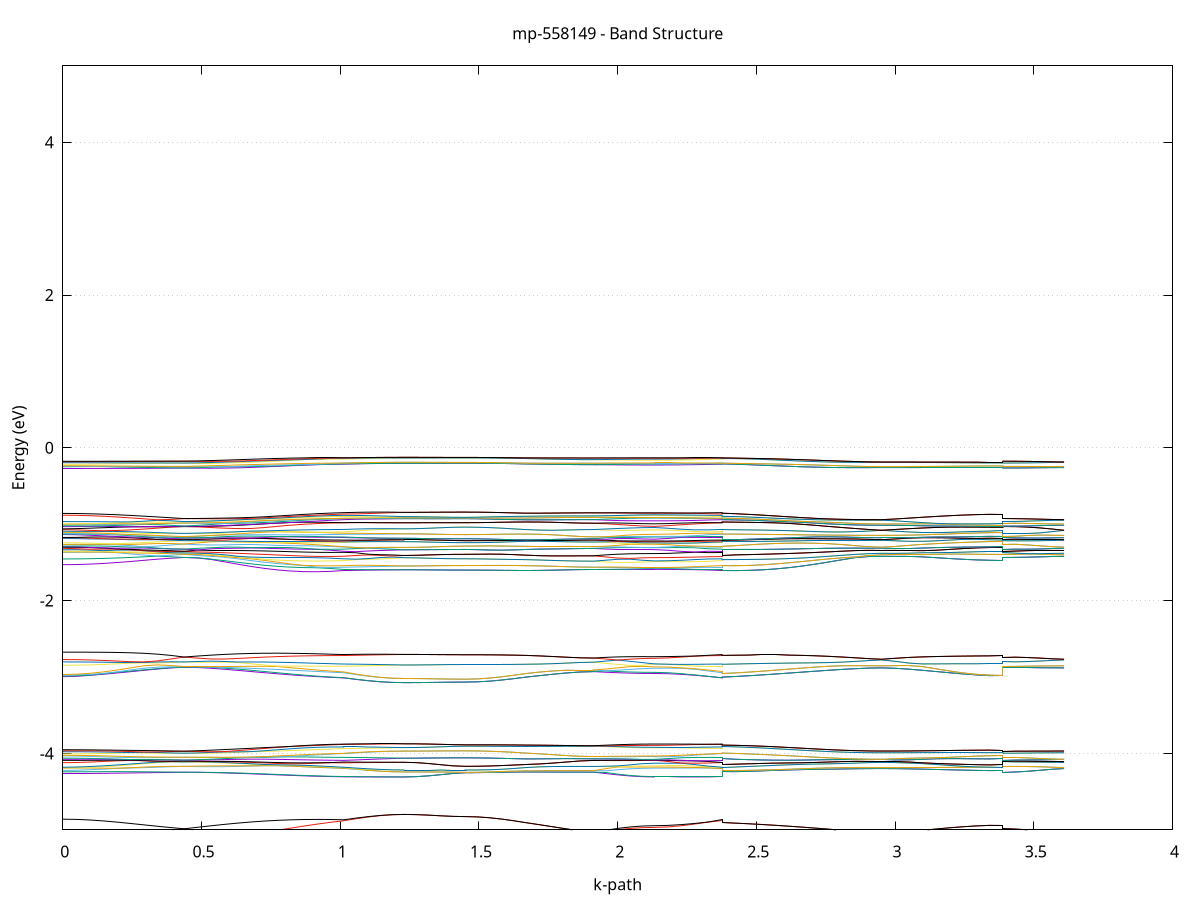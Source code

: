 set title 'mp-558149 - Band Structure'
set xlabel 'k-path'
set ylabel 'Energy (eV)'
set grid y
set yrange [-5:5]
set terminal png size 800,600
set output 'mp-558149_bands_gnuplot.png'
plot '-' using 1:2 with lines notitle, '-' using 1:2 with lines notitle, '-' using 1:2 with lines notitle, '-' using 1:2 with lines notitle, '-' using 1:2 with lines notitle, '-' using 1:2 with lines notitle, '-' using 1:2 with lines notitle, '-' using 1:2 with lines notitle, '-' using 1:2 with lines notitle, '-' using 1:2 with lines notitle, '-' using 1:2 with lines notitle, '-' using 1:2 with lines notitle, '-' using 1:2 with lines notitle, '-' using 1:2 with lines notitle, '-' using 1:2 with lines notitle, '-' using 1:2 with lines notitle, '-' using 1:2 with lines notitle, '-' using 1:2 with lines notitle, '-' using 1:2 with lines notitle, '-' using 1:2 with lines notitle, '-' using 1:2 with lines notitle, '-' using 1:2 with lines notitle, '-' using 1:2 with lines notitle, '-' using 1:2 with lines notitle, '-' using 1:2 with lines notitle, '-' using 1:2 with lines notitle, '-' using 1:2 with lines notitle, '-' using 1:2 with lines notitle, '-' using 1:2 with lines notitle, '-' using 1:2 with lines notitle, '-' using 1:2 with lines notitle, '-' using 1:2 with lines notitle, '-' using 1:2 with lines notitle, '-' using 1:2 with lines notitle, '-' using 1:2 with lines notitle, '-' using 1:2 with lines notitle, '-' using 1:2 with lines notitle, '-' using 1:2 with lines notitle, '-' using 1:2 with lines notitle, '-' using 1:2 with lines notitle, '-' using 1:2 with lines notitle, '-' using 1:2 with lines notitle, '-' using 1:2 with lines notitle, '-' using 1:2 with lines notitle, '-' using 1:2 with lines notitle, '-' using 1:2 with lines notitle, '-' using 1:2 with lines notitle, '-' using 1:2 with lines notitle, '-' using 1:2 with lines notitle, '-' using 1:2 with lines notitle, '-' using 1:2 with lines notitle, '-' using 1:2 with lines notitle, '-' using 1:2 with lines notitle, '-' using 1:2 with lines notitle, '-' using 1:2 with lines notitle, '-' using 1:2 with lines notitle, '-' using 1:2 with lines notitle, '-' using 1:2 with lines notitle, '-' using 1:2 with lines notitle, '-' using 1:2 with lines notitle, '-' using 1:2 with lines notitle, '-' using 1:2 with lines notitle, '-' using 1:2 with lines notitle, '-' using 1:2 with lines notitle, '-' using 1:2 with lines notitle, '-' using 1:2 with lines notitle, '-' using 1:2 with lines notitle, '-' using 1:2 with lines notitle, '-' using 1:2 with lines notitle, '-' using 1:2 with lines notitle, '-' using 1:2 with lines notitle, '-' using 1:2 with lines notitle, '-' using 1:2 with lines notitle, '-' using 1:2 with lines notitle, '-' using 1:2 with lines notitle, '-' using 1:2 with lines notitle, '-' using 1:2 with lines notitle, '-' using 1:2 with lines notitle, '-' using 1:2 with lines notitle, '-' using 1:2 with lines notitle, '-' using 1:2 with lines notitle, '-' using 1:2 with lines notitle, '-' using 1:2 with lines notitle, '-' using 1:2 with lines notitle, '-' using 1:2 with lines notitle, '-' using 1:2 with lines notitle, '-' using 1:2 with lines notitle, '-' using 1:2 with lines notitle, '-' using 1:2 with lines notitle, '-' using 1:2 with lines notitle, '-' using 1:2 with lines notitle, '-' using 1:2 with lines notitle, '-' using 1:2 with lines notitle, '-' using 1:2 with lines notitle, '-' using 1:2 with lines notitle, '-' using 1:2 with lines notitle, '-' using 1:2 with lines notitle, '-' using 1:2 with lines notitle, '-' using 1:2 with lines notitle, '-' using 1:2 with lines notitle, '-' using 1:2 with lines notitle, '-' using 1:2 with lines notitle, '-' using 1:2 with lines notitle, '-' using 1:2 with lines notitle, '-' using 1:2 with lines notitle, '-' using 1:2 with lines notitle, '-' using 1:2 with lines notitle, '-' using 1:2 with lines notitle, '-' using 1:2 with lines notitle, '-' using 1:2 with lines notitle, '-' using 1:2 with lines notitle, '-' using 1:2 with lines notitle, '-' using 1:2 with lines notitle, '-' using 1:2 with lines notitle, '-' using 1:2 with lines notitle, '-' using 1:2 with lines notitle, '-' using 1:2 with lines notitle, '-' using 1:2 with lines notitle, '-' using 1:2 with lines notitle, '-' using 1:2 with lines notitle, '-' using 1:2 with lines notitle, '-' using 1:2 with lines notitle, '-' using 1:2 with lines notitle, '-' using 1:2 with lines notitle, '-' using 1:2 with lines notitle, '-' using 1:2 with lines notitle, '-' using 1:2 with lines notitle, '-' using 1:2 with lines notitle, '-' using 1:2 with lines notitle, '-' using 1:2 with lines notitle, '-' using 1:2 with lines notitle, '-' using 1:2 with lines notitle, '-' using 1:2 with lines notitle, '-' using 1:2 with lines notitle, '-' using 1:2 with lines notitle, '-' using 1:2 with lines notitle, '-' using 1:2 with lines notitle, '-' using 1:2 with lines notitle, '-' using 1:2 with lines notitle, '-' using 1:2 with lines notitle, '-' using 1:2 with lines notitle, '-' using 1:2 with lines notitle, '-' using 1:2 with lines notitle, '-' using 1:2 with lines notitle, '-' using 1:2 with lines notitle, '-' using 1:2 with lines notitle, '-' using 1:2 with lines notitle, '-' using 1:2 with lines notitle, '-' using 1:2 with lines notitle, '-' using 1:2 with lines notitle, '-' using 1:2 with lines notitle, '-' using 1:2 with lines notitle, '-' using 1:2 with lines notitle, '-' using 1:2 with lines notitle, '-' using 1:2 with lines notitle, '-' using 1:2 with lines notitle, '-' using 1:2 with lines notitle, '-' using 1:2 with lines notitle, '-' using 1:2 with lines notitle, '-' using 1:2 with lines notitle, '-' using 1:2 with lines notitle, '-' using 1:2 with lines notitle, '-' using 1:2 with lines notitle, '-' using 1:2 with lines notitle, '-' using 1:2 with lines notitle, '-' using 1:2 with lines notitle, '-' using 1:2 with lines notitle, '-' using 1:2 with lines notitle, '-' using 1:2 with lines notitle, '-' using 1:2 with lines notitle, '-' using 1:2 with lines notitle, '-' using 1:2 with lines notitle, '-' using 1:2 with lines notitle, '-' using 1:2 with lines notitle, '-' using 1:2 with lines notitle, '-' using 1:2 with lines notitle, '-' using 1:2 with lines notitle, '-' using 1:2 with lines notitle, '-' using 1:2 with lines notitle, '-' using 1:2 with lines notitle, '-' using 1:2 with lines notitle, '-' using 1:2 with lines notitle, '-' using 1:2 with lines notitle, '-' using 1:2 with lines notitle
0.000000 -22.192049
0.048637 -22.191249
0.097274 -22.188749
0.145911 -22.184749
0.194548 -22.179449
0.243185 -22.172749
0.291822 -22.164849
0.340459 -22.156149
0.389096 -22.146649
0.437733 -22.136749
0.437733 -22.136749
0.485629 -22.138049
0.533525 -22.138549
0.581422 -22.138249
0.629318 -22.137349
0.677214 -22.135949
0.725111 -22.134049
0.773007 -22.131849
0.820903 -22.129449
0.868800 -22.126849
0.916696 -22.124449
0.964592 -22.122349
1.012489 -22.120649
1.012489 -22.120649
1.056072 -22.124549
1.099656 -22.127649
1.143239 -22.129949
1.186823 -22.131149
1.230407 -22.131449
1.230407 -22.131449
1.274432 -22.131249
1.318457 -22.131049
1.362483 -22.130649
1.406508 -22.130349
1.450534 -22.130149
1.450534 -22.130149
1.494117 -22.129649
1.537701 -22.128149
1.581285 -22.125549
1.624868 -22.122149
1.668452 -22.117949
1.668452 -22.117949
1.717248 -22.113749
1.766044 -22.109949
1.814840 -22.106649
1.863636 -22.104349
1.912432 -22.103549
1.912432 -22.103549
1.956458 -22.107349
2.000483 -22.110349
2.044509 -22.112649
2.088534 -22.113949
2.132560 -22.114449
2.132560 -22.114449
2.181356 -22.114749
2.230152 -22.115549
2.278948 -22.116749
2.327744 -22.118149
2.376540 -22.120649
2.376540 -22.117949
2.424437 -22.117149
2.472333 -22.117249
2.520229 -22.118049
2.568126 -22.119249
2.616022 -22.120549
2.663918 -22.121749
2.711815 -22.122949
2.759711 -22.123749
2.807607 -22.124149
2.855504 -22.124149
2.903400 -22.123449
2.951296 -22.122149
2.951296 -22.122149
2.999933 -22.131849
3.048570 -22.141049
3.097207 -22.149649
3.145844 -22.157349
3.194481 -22.163949
3.243118 -22.169249
3.291755 -22.173049
3.340392 -22.175449
3.389029 -22.176249
3.389029 -22.136749
3.433054 -22.136249
3.477080 -22.134349
3.521105 -22.131349
3.565131 -22.127249
3.609156 -22.122149
e
0.000000 -22.137349
0.048637 -22.136549
0.097274 -22.134349
0.145911 -22.130649
0.194548 -22.125749
0.243185 -22.119649
0.291822 -22.112549
0.340459 -22.117149
0.389096 -22.126849
0.437733 -22.136749
0.437733 -22.136749
0.485629 -22.134849
0.533525 -22.132349
0.581422 -22.129349
0.629318 -22.125749
0.677214 -22.122249
0.725111 -22.118849
0.773007 -22.116249
0.820903 -22.114649
0.868800 -22.114249
0.916696 -22.114949
0.964592 -22.116849
1.012489 -22.119749
1.012489 -22.119749
1.056072 -22.123249
1.099656 -22.126449
1.143239 -22.129049
1.186823 -22.130649
1.230407 -22.131449
1.230407 -22.131449
1.274432 -22.131249
1.318457 -22.131049
1.362483 -22.130649
1.406508 -22.130349
1.450534 -22.130149
1.450534 -22.130149
1.494117 -22.129649
1.537701 -22.128149
1.581285 -22.125549
1.624868 -22.122149
1.668452 -22.117949
1.668452 -22.117949
1.717248 -22.113749
1.766044 -22.109949
1.814840 -22.106649
1.863636 -22.104349
1.912432 -22.103549
1.912432 -22.103549
1.956458 -22.099049
2.000483 -22.095849
2.044509 -22.097749
2.088534 -22.098849
2.132560 -22.099249
2.132560 -22.099249
2.181356 -22.100749
2.230152 -22.104449
2.278948 -22.109449
2.327744 -22.114949
2.376540 -22.119749
2.376540 -22.117949
2.424437 -22.117149
2.472333 -22.117249
2.520229 -22.118049
2.568126 -22.119249
2.616022 -22.120549
2.663918 -22.121749
2.711815 -22.122949
2.759711 -22.123749
2.807607 -22.124149
2.855504 -22.124149
2.903400 -22.123449
2.951296 -22.122149
2.951296 -22.122149
2.999933 -22.131849
3.048570 -22.141049
3.097207 -22.149649
3.145844 -22.157349
3.194481 -22.163949
3.243118 -22.169249
3.291755 -22.173049
3.340392 -22.175449
3.389029 -22.176249
3.389029 -22.136749
3.433054 -22.136249
3.477080 -22.134349
3.521105 -22.131349
3.565131 -22.127249
3.609156 -22.122149
e
0.000000 -22.136949
0.048637 -22.136149
0.097274 -22.133849
0.145911 -22.130149
0.194548 -22.125149
0.243185 -22.118849
0.291822 -22.111649
0.340459 -22.104949
0.389096 -22.097649
0.437733 -22.093449
0.437733 -22.093449
0.485629 -22.093449
0.533525 -22.093349
0.581422 -22.093049
0.629318 -22.092749
0.677214 -22.092449
0.725111 -22.092049
0.773007 -22.091649
0.820903 -22.091149
0.868800 -22.090749
0.916696 -22.090249
0.964592 -22.089749
1.012489 -22.089249
1.012489 -22.089249
1.056072 -22.092649
1.099656 -22.095449
1.143239 -22.097449
1.186823 -22.098549
1.230407 -22.098649
1.230407 -22.098649
1.274432 -22.098849
1.318457 -22.099449
1.362483 -22.100249
1.406508 -22.100849
1.450534 -22.101049
1.450534 -22.101049
1.494117 -22.100649
1.537701 -22.099449
1.581285 -22.097649
1.624868 -22.095449
1.668452 -22.093449
1.668452 -22.093449
1.717248 -22.091949
1.766044 -22.090749
1.814840 -22.090149
1.863636 -22.090049
1.912432 -22.090049
1.912432 -22.090049
1.956458 -22.093249
2.000483 -22.094149
2.044509 -22.089049
2.088534 -22.083949
2.132560 -22.080149
2.132560 -22.080149
2.181356 -22.080549
2.230152 -22.081549
2.278948 -22.083149
2.327744 -22.085149
2.376540 -22.089249
2.376540 -22.093449
2.424437 -22.093349
2.472333 -22.093749
2.520229 -22.094949
2.568126 -22.097249
2.616022 -22.100249
2.663918 -22.103849
2.711815 -22.107649
2.759711 -22.111349
2.807607 -22.114849
2.855504 -22.117849
2.903400 -22.120349
2.951296 -22.122149
2.951296 -22.122149
2.999933 -22.112649
3.048570 -22.103549
3.097207 -22.095749
3.145844 -22.090649
3.194481 -22.090149
3.243118 -22.092449
3.291755 -22.094949
3.340392 -22.096749
3.389029 -22.097449
3.389029 -22.093449
3.433054 -22.096549
3.477080 -22.102749
3.521105 -22.109649
3.565131 -22.116249
3.609156 -22.122149
e
0.000000 -22.086149
0.048637 -22.086249
0.097274 -22.086949
0.145911 -22.089149
0.194548 -22.093649
0.243185 -22.100149
0.291822 -22.108049
0.340459 -22.103849
0.389096 -22.096649
0.437733 -22.093449
0.437733 -22.093449
0.485629 -22.093349
0.533525 -22.093249
0.581422 -22.092949
0.629318 -22.092349
0.677214 -22.091249
0.725111 -22.089549
0.773007 -22.087349
0.820903 -22.084849
0.868800 -22.082749
0.916696 -22.082349
0.964592 -22.083749
1.012489 -22.086649
1.012489 -22.086649
1.056072 -22.090149
1.099656 -22.093349
1.143239 -22.096049
1.186823 -22.097749
1.230407 -22.098649
1.230407 -22.098649
1.274432 -22.098849
1.318457 -22.099449
1.362483 -22.100249
1.406508 -22.100849
1.450534 -22.101049
1.450534 -22.101049
1.494117 -22.100649
1.537701 -22.099449
1.581285 -22.097649
1.624868 -22.095449
1.668452 -22.093449
1.668452 -22.093449
1.717248 -22.091949
1.766044 -22.090749
1.814840 -22.090149
1.863636 -22.090049
1.912432 -22.090049
1.912432 -22.090049
1.956458 -22.086549
2.000483 -22.082849
2.044509 -22.079749
2.088534 -22.078249
2.132560 -22.079549
2.132560 -22.079549
2.181356 -22.079449
2.230152 -22.079849
2.278948 -22.081749
2.327744 -22.084849
2.376540 -22.086649
2.376540 -22.093449
2.424437 -22.093349
2.472333 -22.093749
2.520229 -22.094949
2.568126 -22.097249
2.616022 -22.100249
2.663918 -22.103849
2.711815 -22.107649
2.759711 -22.111349
2.807607 -22.114849
2.855504 -22.117849
2.903400 -22.120349
2.951296 -22.122149
2.951296 -22.122149
2.999933 -22.112649
3.048570 -22.103549
3.097207 -22.095749
3.145844 -22.090649
3.194481 -22.090149
3.243118 -22.092449
3.291755 -22.094949
3.340392 -22.096749
3.389029 -22.097449
3.389029 -22.093449
3.433054 -22.096549
3.477080 -22.102749
3.521105 -22.109649
3.565131 -22.116249
3.609156 -22.122149
e
0.000000 -22.065249
0.048637 -22.065449
0.097274 -22.065449
0.145911 -22.064249
0.194548 -22.061149
0.243185 -22.056449
0.291822 -22.054649
0.340459 -22.062749
0.389096 -22.070049
0.437733 -22.073049
0.437733 -22.073049
0.485629 -22.072949
0.533525 -22.072149
0.581422 -22.070949
0.629318 -22.069349
0.677214 -22.067849
0.725111 -22.066449
0.773007 -22.065649
0.820903 -22.065049
0.868800 -22.064149
0.916696 -22.061849
0.964592 -22.057949
1.012489 -22.053249
1.012489 -22.053249
1.056072 -22.048449
1.099656 -22.043949
1.143239 -22.040149
1.186823 -22.037249
1.230407 -22.035549
1.230407 -22.035549
1.274432 -22.035349
1.318457 -22.034549
1.362483 -22.033749
1.406508 -22.032949
1.450534 -22.032649
1.450534 -22.032649
1.494117 -22.033249
1.537701 -22.034949
1.581285 -22.037549
1.624868 -22.040649
1.668452 -22.043649
1.668452 -22.043649
1.717248 -22.044849
1.766044 -22.045149
1.814840 -22.044549
1.863636 -22.042949
1.912432 -22.041549
1.912432 -22.041549
1.956458 -22.046449
2.000483 -22.051349
2.044509 -22.055949
2.088534 -22.058949
2.132560 -22.059849
2.132560 -22.059849
2.181356 -22.059549
2.230152 -22.058649
2.278948 -22.057149
2.327744 -22.055249
2.376540 -22.053249
2.376540 -22.043649
2.424437 -22.046349
2.472333 -22.048549
2.520229 -22.050249
2.568126 -22.051149
2.616022 -22.051249
2.663918 -22.050849
2.711815 -22.049949
2.759711 -22.048849
2.807607 -22.047549
2.855504 -22.046149
2.903400 -22.044749
2.951296 -22.043949
2.951296 -22.043949
2.999933 -22.051049
3.048570 -22.058949
3.097207 -22.065449
3.145844 -22.069049
3.194481 -22.068249
3.243118 -22.064849
3.291755 -22.061349
3.340392 -22.058949
3.389029 -22.058249
3.389029 -22.073049
3.433054 -22.069949
3.477080 -22.063449
3.521105 -22.056149
3.565131 -22.048949
3.609156 -22.043949
e
0.000000 -22.026449
0.048637 -22.027349
0.097274 -22.029949
0.145911 -22.034249
0.194548 -22.039949
0.243185 -22.046849
0.291822 -22.053049
0.340459 -22.060649
0.389096 -22.068549
0.437733 -22.073049
0.437733 -22.073049
0.485629 -22.072649
0.533525 -22.071449
0.581422 -22.069649
0.629318 -22.067249
0.677214 -22.064449
0.725111 -22.061249
0.773007 -22.058049
0.820903 -22.054749
0.868800 -22.051649
0.916696 -22.048849
0.964592 -22.046649
1.012489 -22.045049
1.012489 -22.045049
1.056072 -22.041249
1.099656 -22.038149
1.143239 -22.036149
1.186823 -22.035149
1.230407 -22.035549
1.230407 -22.035549
1.274432 -22.035349
1.318457 -22.034549
1.362483 -22.033749
1.406508 -22.032949
1.450534 -22.032649
1.450534 -22.032649
1.494117 -22.033249
1.537701 -22.034949
1.581285 -22.037549
1.624868 -22.040649
1.668452 -22.043649
1.668452 -22.043649
1.717248 -22.044849
1.766044 -22.045149
1.814840 -22.044549
1.863636 -22.042949
1.912432 -22.041549
1.912432 -22.041549
1.956458 -22.039949
2.000483 -22.044249
2.044509 -22.048549
2.088534 -22.052149
2.132560 -22.053749
2.132560 -22.053749
2.181356 -22.053949
2.230152 -22.053549
2.278948 -22.051849
2.327744 -22.048749
2.376540 -22.045049
2.376540 -22.043649
2.424437 -22.046349
2.472333 -22.048549
2.520229 -22.050249
2.568126 -22.051149
2.616022 -22.051249
2.663918 -22.050849
2.711815 -22.049949
2.759711 -22.048849
2.807607 -22.047549
2.855504 -22.046149
2.903400 -22.044749
2.951296 -22.043949
2.951296 -22.043949
2.999933 -22.051049
3.048570 -22.058949
3.097207 -22.065449
3.145844 -22.069049
3.194481 -22.068249
3.243118 -22.064849
3.291755 -22.061349
3.340392 -22.058949
3.389029 -22.058249
3.389029 -22.073049
3.433054 -22.069949
3.477080 -22.063449
3.521105 -22.056149
3.565131 -22.048949
3.609156 -22.043949
e
0.000000 -22.022949
0.048637 -22.023849
0.097274 -22.026549
0.145911 -22.030849
0.194548 -22.036749
0.243185 -22.043749
0.291822 -22.048649
0.340459 -22.042049
0.389096 -22.033849
0.437733 -22.025149
0.437733 -22.025149
0.485629 -22.027049
0.533525 -22.028949
0.581422 -22.030549
0.629318 -22.031949
0.677214 -22.032949
0.725111 -22.033349
0.773007 -22.032849
0.820903 -22.031449
0.868800 -22.028949
0.916696 -22.025749
0.964592 -22.022049
1.012489 -22.017949
1.012489 -22.017949
1.056072 -22.013049
1.099656 -22.008449
1.143239 -22.004649
1.186823 -22.001849
1.230407 -22.000249
1.230407 -22.000249
1.274432 -22.000349
1.318457 -22.000749
1.362483 -22.001249
1.406508 -22.001549
1.450534 -22.001749
1.450534 -22.001749
1.494117 -22.002349
1.537701 -22.004149
1.581285 -22.007149
1.624868 -22.010949
1.668452 -22.015749
1.668452 -22.015749
1.717248 -22.020349
1.766044 -22.025149
1.814840 -22.029849
1.863636 -22.033949
1.912432 -22.036049
1.912432 -22.036049
1.956458 -22.037349
2.000483 -22.033649
2.044509 -22.030749
2.088534 -22.028849
2.132560 -22.028049
2.132560 -22.028049
2.181356 -22.026849
2.230152 -22.025249
2.278948 -22.023249
2.327744 -22.020649
2.376540 -22.017949
2.376540 -22.015749
2.424437 -22.017649
2.472333 -22.019549
2.520229 -22.021549
2.568126 -22.023749
2.616022 -22.025949
2.663918 -22.028249
2.711815 -22.030649
2.759711 -22.033049
2.807607 -22.035349
2.855504 -22.037549
2.903400 -22.039349
2.951296 -22.040249
2.951296 -22.040249
2.999933 -22.032949
3.048570 -22.024149
3.097207 -22.015649
3.145844 -22.007749
3.194481 -22.000849
3.243118 -21.995249
3.291755 -21.991049
3.340392 -21.988449
3.389029 -21.987549
3.389029 -22.025149
3.433054 -22.025949
3.477080 -22.028049
3.521105 -22.031549
3.565131 -22.036049
3.609156 -22.040249
e
0.000000 -21.971449
0.048637 -21.972349
0.097274 -21.974849
0.145911 -21.978949
0.194548 -21.984549
0.243185 -21.991349
0.291822 -21.999049
0.340459 -22.007449
0.389096 -22.016249
0.437733 -22.025149
0.437733 -22.025149
0.485629 -22.023149
0.533525 -22.021349
0.581422 -22.019349
0.629318 -22.017549
0.677214 -22.015749
0.725111 -22.014149
0.773007 -22.012749
0.820903 -22.011549
0.868800 -22.010649
0.916696 -22.009949
0.964592 -22.009549
1.012489 -22.009449
1.012489 -22.009449
1.056072 -22.005649
1.099656 -22.002549
1.143239 -22.000649
1.186823 -21.999749
1.230407 -22.000249
1.230407 -22.000249
1.274432 -22.000349
1.318457 -22.000749
1.362483 -22.001249
1.406508 -22.001549
1.450534 -22.001749
1.450534 -22.001749
1.494117 -22.002349
1.537701 -22.004149
1.581285 -22.007149
1.624868 -22.010949
1.668452 -22.015749
1.668452 -22.015749
1.717248 -22.020349
1.766044 -22.025149
1.814840 -22.029849
1.863636 -22.033949
1.912432 -22.036049
1.912432 -22.036049
1.956458 -22.032849
2.000483 -22.030149
2.044509 -22.028449
2.088534 -22.027449
2.132560 -22.027249
2.132560 -22.027249
2.181356 -22.026749
2.230152 -22.023549
2.278948 -22.019149
2.327744 -22.014349
2.376540 -22.009449
2.376540 -22.015749
2.424437 -22.017649
2.472333 -22.019549
2.520229 -22.021549
2.568126 -22.023749
2.616022 -22.025949
2.663918 -22.028249
2.711815 -22.030649
2.759711 -22.033049
2.807607 -22.035349
2.855504 -22.037549
2.903400 -22.039349
2.951296 -22.040249
2.951296 -22.040249
2.999933 -22.032949
3.048570 -22.024149
3.097207 -22.015649
3.145844 -22.007749
3.194481 -22.000849
3.243118 -21.995249
3.291755 -21.991049
3.340392 -21.988449
3.389029 -21.987549
3.389029 -22.025149
3.433054 -22.025949
3.477080 -22.028049
3.521105 -22.031549
3.565131 -22.036049
3.609156 -22.040249
e
0.000000 -21.156349
0.048637 -21.156149
0.097274 -21.155549
0.145911 -21.154649
0.194548 -21.153549
0.243185 -21.152449
0.291822 -21.151149
0.340459 -21.150049
0.389096 -21.149049
0.437733 -21.148349
0.437733 -21.148349
0.485629 -21.148449
0.533525 -21.148749
0.581422 -21.148949
0.629318 -21.149249
0.677214 -21.149649
0.725111 -21.149849
0.773007 -21.150249
0.820903 -21.150649
0.868800 -21.150949
0.916696 -21.151349
0.964592 -21.151549
1.012489 -21.151949
1.012489 -21.151949
1.056072 -21.152349
1.099656 -21.152649
1.143239 -21.152849
1.186823 -21.152749
1.230407 -21.152549
1.230407 -21.152549
1.274432 -21.152549
1.318457 -21.152449
1.362483 -21.152349
1.406508 -21.152249
1.450534 -21.152149
1.450534 -21.152149
1.494117 -21.152149
1.537701 -21.151949
1.581285 -21.151649
1.624868 -21.151249
1.668452 -21.150749
1.668452 -21.150749
1.717248 -21.150449
1.766044 -21.150149
1.814840 -21.149849
1.863636 -21.149749
1.912432 -21.149749
1.912432 -21.149749
1.956458 -21.150149
2.000483 -21.150449
2.044509 -21.150749
2.088534 -21.150849
2.132560 -21.150949
2.132560 -21.150949
2.181356 -21.150949
2.230152 -21.151149
2.278948 -21.151349
2.327744 -21.151649
2.376540 -21.151949
2.376540 -21.150749
2.424437 -21.150549
2.472333 -21.150249
2.520229 -21.149949
2.568126 -21.149649
2.616022 -21.149349
2.663918 -21.149049
2.711815 -21.148749
2.759711 -21.148449
2.807607 -21.148149
2.855504 -21.147849
2.903400 -21.147649
2.951296 -21.147549
2.951296 -21.147549
2.999933 -21.148049
3.048570 -21.148949
3.097207 -21.150149
3.145844 -21.151249
3.194481 -21.152449
3.243118 -21.153649
3.291755 -21.154449
3.340392 -21.155049
3.389029 -21.155249
3.389029 -21.148349
3.433054 -21.148349
3.477080 -21.148249
3.521105 -21.148049
3.565131 -21.147749
3.609156 -21.147549
e
0.000000 -21.153649
0.048637 -21.153449
0.097274 -21.152849
0.145911 -21.151949
0.194548 -21.150849
0.243185 -21.149649
0.291822 -21.148349
0.340459 -21.147649
0.389096 -21.147849
0.437733 -21.148349
0.437733 -21.148349
0.485629 -21.148249
0.533525 -21.148149
0.581422 -21.148149
0.629318 -21.148149
0.677214 -21.148249
0.725111 -21.148249
0.773007 -21.148349
0.820903 -21.148449
0.868800 -21.148649
0.916696 -21.148749
0.964592 -21.148749
1.012489 -21.148949
1.012489 -21.148949
1.056072 -21.149849
1.099656 -21.150649
1.143239 -21.151449
1.186823 -21.152149
1.230407 -21.152549
1.230407 -21.152549
1.274432 -21.152549
1.318457 -21.152449
1.362483 -21.152349
1.406508 -21.152249
1.450534 -21.152149
1.450534 -21.152149
1.494117 -21.152149
1.537701 -21.151949
1.581285 -21.151649
1.624868 -21.151249
1.668452 -21.150749
1.668452 -21.150749
1.717248 -21.150449
1.766044 -21.150149
1.814840 -21.149849
1.863636 -21.149749
1.912432 -21.149749
1.912432 -21.149749
1.956458 -21.149249
2.000483 -21.148749
2.044509 -21.148349
2.088534 -21.148049
2.132560 -21.147949
2.132560 -21.147949
2.181356 -21.147949
2.230152 -21.148149
2.278948 -21.148349
2.327744 -21.148649
2.376540 -21.148949
2.376540 -21.150749
2.424437 -21.150549
2.472333 -21.150249
2.520229 -21.149949
2.568126 -21.149649
2.616022 -21.149349
2.663918 -21.149049
2.711815 -21.148749
2.759711 -21.148449
2.807607 -21.148149
2.855504 -21.147849
2.903400 -21.147649
2.951296 -21.147549
2.951296 -21.147549
2.999933 -21.148049
3.048570 -21.148949
3.097207 -21.150149
3.145844 -21.151249
3.194481 -21.152449
3.243118 -21.153649
3.291755 -21.154449
3.340392 -21.155049
3.389029 -21.155249
3.389029 -21.148349
3.433054 -21.148349
3.477080 -21.148249
3.521105 -21.148049
3.565131 -21.147749
3.609156 -21.147549
e
0.000000 -21.149449
0.048637 -21.149349
0.097274 -21.149049
0.145911 -21.148749
0.194548 -21.148349
0.243185 -21.147949
0.291822 -21.147749
0.340459 -21.147249
0.389096 -21.146249
0.437733 -21.145649
0.437733 -21.145649
0.485629 -21.146049
0.533525 -21.146549
0.581422 -21.146949
0.629318 -21.147349
0.677214 -21.147649
0.725111 -21.147849
0.773007 -21.148149
0.820903 -21.148349
0.868800 -21.148449
0.916696 -21.148649
0.964592 -21.148749
1.012489 -21.148849
1.012489 -21.148849
1.056072 -21.149349
1.099656 -21.149549
1.143239 -21.149749
1.186823 -21.149649
1.230407 -21.149349
1.230407 -21.149349
1.274432 -21.149449
1.318457 -21.149549
1.362483 -21.149849
1.406508 -21.149949
1.450534 -21.150049
1.450534 -21.150049
1.494117 -21.149849
1.537701 -21.149449
1.581285 -21.148749
1.624868 -21.147949
1.668452 -21.147049
1.668452 -21.147049
1.717248 -21.146249
1.766044 -21.145549
1.814840 -21.144949
1.863636 -21.144649
1.912432 -21.144549
1.912432 -21.144549
1.956458 -21.144949
2.000483 -21.145449
2.044509 -21.145749
2.088534 -21.145849
2.132560 -21.145849
2.132560 -21.145849
2.181356 -21.146049
2.230152 -21.146449
2.278948 -21.147149
2.327744 -21.147949
2.376540 -21.148849
2.376540 -21.147049
2.424437 -21.146949
2.472333 -21.146749
2.520229 -21.146649
2.568126 -21.146549
2.616022 -21.146549
2.663918 -21.146549
2.711815 -21.146549
2.759711 -21.146649
2.807607 -21.146749
2.855504 -21.146849
2.903400 -21.146949
2.951296 -21.147049
2.951296 -21.147049
2.999933 -21.146849
3.048570 -21.146749
3.097207 -21.146849
3.145844 -21.147149
3.194481 -21.147649
3.243118 -21.148149
3.291755 -21.148449
3.340392 -21.148749
3.389029 -21.148849
3.389029 -21.145649
3.433054 -21.145749
3.477080 -21.146049
3.521105 -21.146449
3.565131 -21.146849
3.609156 -21.147049
e
0.000000 -21.148149
0.048637 -21.147949
0.097274 -21.147649
0.145911 -21.147149
0.194548 -21.146549
0.243185 -21.145949
0.291822 -21.145549
0.340459 -21.145249
0.389096 -21.145249
0.437733 -21.145649
0.437733 -21.145649
0.485629 -21.145249
0.533525 -21.144849
0.581422 -21.144549
0.629318 -21.144249
0.677214 -21.144049
0.725111 -21.143949
0.773007 -21.143949
0.820903 -21.144049
0.868800 -21.144249
0.916696 -21.144449
0.964592 -21.144749
1.012489 -21.145149
1.012489 -21.145149
1.056072 -21.146249
1.099656 -21.147249
1.143239 -21.148049
1.186823 -21.148849
1.230407 -21.149349
1.230407 -21.149349
1.274432 -21.149449
1.318457 -21.149549
1.362483 -21.149849
1.406508 -21.149949
1.450534 -21.150049
1.450534 -21.150049
1.494117 -21.149849
1.537701 -21.149449
1.581285 -21.148749
1.624868 -21.147949
1.668452 -21.147049
1.668452 -21.147049
1.717248 -21.146249
1.766044 -21.145549
1.814840 -21.144949
1.863636 -21.144649
1.912432 -21.144549
1.912432 -21.144549
1.956458 -21.144049
2.000483 -21.143449
2.044509 -21.142949
2.088534 -21.142549
2.132560 -21.142349
2.132560 -21.142349
2.181356 -21.142549
2.230152 -21.142849
2.278948 -21.143549
2.327744 -21.144249
2.376540 -21.145149
2.376540 -21.147049
2.424437 -21.146949
2.472333 -21.146749
2.520229 -21.146649
2.568126 -21.146549
2.616022 -21.146549
2.663918 -21.146549
2.711815 -21.146549
2.759711 -21.146649
2.807607 -21.146749
2.855504 -21.146849
2.903400 -21.146949
2.951296 -21.147049
2.951296 -21.147049
2.999933 -21.146849
3.048570 -21.146749
3.097207 -21.146849
3.145844 -21.147149
3.194481 -21.147649
3.243118 -21.148149
3.291755 -21.148449
3.340392 -21.148749
3.389029 -21.148849
3.389029 -21.145649
3.433054 -21.145749
3.477080 -21.146049
3.521105 -21.146449
3.565131 -21.146849
3.609156 -21.147049
e
0.000000 -21.136749
0.048637 -21.136749
0.097274 -21.136549
0.145911 -21.136349
0.194548 -21.135949
0.243185 -21.135449
0.291822 -21.134949
0.340459 -21.134349
0.389096 -21.133649
0.437733 -21.132949
0.437733 -21.132949
0.485629 -21.133049
0.533525 -21.133049
0.581422 -21.132949
0.629318 -21.132749
0.677214 -21.132649
0.725111 -21.132349
0.773007 -21.132249
0.820903 -21.132049
0.868800 -21.131949
0.916696 -21.131849
0.964592 -21.131649
1.012489 -21.131549
1.012489 -21.131549
1.056072 -21.131649
1.099656 -21.131649
1.143239 -21.131549
1.186823 -21.131449
1.230407 -21.131249
1.230407 -21.131249
1.274432 -21.131049
1.318457 -21.130649
1.362483 -21.130049
1.406508 -21.129449
1.450534 -21.129149
1.450534 -21.129149
1.494117 -21.129149
1.537701 -21.129149
1.581285 -21.129049
1.624868 -21.129049
1.668452 -21.129049
1.668452 -21.129049
1.717248 -21.129149
1.766044 -21.129149
1.814840 -21.129249
1.863636 -21.129249
1.912432 -21.129249
1.912432 -21.129249
1.956458 -21.130049
2.000483 -21.130749
2.044509 -21.131149
2.088534 -21.131249
2.132560 -21.131049
2.132560 -21.131049
2.181356 -21.131149
2.230152 -21.131149
2.278948 -21.131249
2.327744 -21.131449
2.376540 -21.131549
2.376540 -21.129049
2.424437 -21.129049
2.472333 -21.129049
2.520229 -21.129049
2.568126 -21.129249
2.616022 -21.129349
2.663918 -21.129449
2.711815 -21.129649
2.759711 -21.129749
2.807607 -21.129849
2.855504 -21.129949
2.903400 -21.130049
2.951296 -21.130049
2.951296 -21.130049
2.999933 -21.130149
3.048570 -21.130249
3.097207 -21.130449
3.145844 -21.130749
3.194481 -21.131049
3.243118 -21.131249
3.291755 -21.131349
3.340392 -21.131449
3.389029 -21.131549
3.389029 -21.132949
3.433054 -21.132749
3.477080 -21.132149
3.521105 -21.131249
3.565131 -21.130449
3.609156 -21.130049
e
0.000000 -21.127849
0.048637 -21.127949
0.097274 -21.128249
0.145911 -21.128649
0.194548 -21.129349
0.243185 -21.129949
0.291822 -21.130649
0.340459 -21.131449
0.389096 -21.132149
0.437733 -21.132949
0.437733 -21.132949
0.485629 -21.132849
0.533525 -21.132549
0.581422 -21.132249
0.629318 -21.131749
0.677214 -21.131249
0.725111 -21.130749
0.773007 -21.130249
0.820903 -21.129749
0.868800 -21.129549
0.916696 -21.129649
0.964592 -21.129849
1.012489 -21.130149
1.012489 -21.130149
1.056072 -21.130349
1.099656 -21.130549
1.143239 -21.130749
1.186823 -21.131049
1.230407 -21.131249
1.230407 -21.131249
1.274432 -21.131049
1.318457 -21.130649
1.362483 -21.130049
1.406508 -21.129449
1.450534 -21.129149
1.450534 -21.129149
1.494117 -21.129149
1.537701 -21.129149
1.581285 -21.129049
1.624868 -21.129049
1.668452 -21.129049
1.668452 -21.129049
1.717248 -21.129149
1.766044 -21.129149
1.814840 -21.129249
1.863636 -21.129249
1.912432 -21.129249
1.912432 -21.129249
1.956458 -21.128349
2.000483 -21.127649
2.044509 -21.128449
2.088534 -21.129649
2.132560 -21.130149
2.132560 -21.130149
2.181356 -21.130149
2.230152 -21.130149
2.278948 -21.130149
2.327744 -21.130149
2.376540 -21.130149
2.376540 -21.129049
2.424437 -21.129049
2.472333 -21.129049
2.520229 -21.129049
2.568126 -21.129249
2.616022 -21.129349
2.663918 -21.129449
2.711815 -21.129649
2.759711 -21.129749
2.807607 -21.129849
2.855504 -21.129949
2.903400 -21.130049
2.951296 -21.130049
2.951296 -21.130049
2.999933 -21.130149
3.048570 -21.130249
3.097207 -21.130449
3.145844 -21.130749
3.194481 -21.131049
3.243118 -21.131249
3.291755 -21.131349
3.340392 -21.131449
3.389029 -21.131549
3.389029 -21.132949
3.433054 -21.132749
3.477080 -21.132149
3.521105 -21.131249
3.565131 -21.130449
3.609156 -21.130049
e
0.000000 -21.125549
0.048637 -21.125449
0.097274 -21.125349
0.145911 -21.124949
0.194548 -21.124649
0.243185 -21.124249
0.291822 -21.123949
0.340459 -21.123649
0.389096 -21.123349
0.437733 -21.123149
0.437733 -21.123149
0.485629 -21.123449
0.533525 -21.123849
0.581422 -21.124349
0.629318 -21.124749
0.677214 -21.125249
0.725111 -21.125749
0.773007 -21.126149
0.820903 -21.126449
0.868800 -21.126549
0.916696 -21.126449
0.964592 -21.126149
1.012489 -21.125749
1.012489 -21.125749
1.056072 -21.125349
1.099656 -21.124749
1.143239 -21.124149
1.186823 -21.123649
1.230407 -21.123049
1.230407 -21.123049
1.274432 -21.123249
1.318457 -21.123549
1.362483 -21.124149
1.406508 -21.124749
1.450534 -21.124949
1.450534 -21.124949
1.494117 -21.124949
1.537701 -21.124849
1.581285 -21.124849
1.624868 -21.124749
1.668452 -21.124649
1.668452 -21.124649
1.717248 -21.124549
1.766044 -21.124349
1.814840 -21.124249
1.863636 -21.124249
1.912432 -21.124149
1.912432 -21.124149
1.956458 -21.125649
2.000483 -21.127149
2.044509 -21.127049
2.088534 -21.126649
2.132560 -21.126549
2.132560 -21.126549
2.181356 -21.126549
2.230152 -21.126349
2.278948 -21.126249
2.327744 -21.126049
2.376540 -21.125749
2.376540 -21.124649
2.424437 -21.124849
2.472333 -21.124849
2.520229 -21.124949
2.568126 -21.125149
2.616022 -21.125149
2.663918 -21.125249
2.711815 -21.125349
2.759711 -21.125349
2.807607 -21.125349
2.855504 -21.125449
2.903400 -21.125449
2.951296 -21.125449
2.951296 -21.125449
2.999933 -21.125449
3.048570 -21.125349
3.097207 -21.125249
3.145844 -21.125249
3.194481 -21.125149
3.243118 -21.125049
3.291755 -21.124949
3.340392 -21.124949
3.389029 -21.124949
3.389029 -21.123149
3.433054 -21.123349
3.477080 -21.123749
3.521105 -21.124449
3.565131 -21.125149
3.609156 -21.125449
e
0.000000 -21.123449
0.048637 -21.123349
0.097274 -21.123449
0.145911 -21.123249
0.194548 -21.123149
0.243185 -21.123049
0.291822 -21.123049
0.340459 -21.122949
0.389096 -21.123049
0.437733 -21.123149
0.437733 -21.123149
0.485629 -21.122849
0.533525 -21.122749
0.581422 -21.122449
0.629318 -21.122349
0.677214 -21.122149
0.725111 -21.121849
0.773007 -21.121649
0.820903 -21.121449
0.868800 -21.121249
0.916696 -21.121049
0.964592 -21.120949
1.012489 -21.120949
1.012489 -21.120949
1.056072 -21.121249
1.099656 -21.121649
1.143239 -21.122049
1.186823 -21.122549
1.230407 -21.123049
1.230407 -21.123049
1.274432 -21.123249
1.318457 -21.123549
1.362483 -21.124149
1.406508 -21.124749
1.450534 -21.124949
1.450534 -21.124949
1.494117 -21.124949
1.537701 -21.124849
1.581285 -21.124849
1.624868 -21.124749
1.668452 -21.124649
1.668452 -21.124649
1.717248 -21.124549
1.766044 -21.124349
1.814840 -21.124249
1.863636 -21.124249
1.912432 -21.124149
1.912432 -21.124149
1.956458 -21.122849
2.000483 -21.121649
2.044509 -21.120749
2.088534 -21.120149
2.132560 -21.119949
2.132560 -21.119949
2.181356 -21.119949
2.230152 -21.120049
2.278948 -21.120349
2.327744 -21.120549
2.376540 -21.120949
2.376540 -21.124649
2.424437 -21.124849
2.472333 -21.124849
2.520229 -21.124949
2.568126 -21.125149
2.616022 -21.125149
2.663918 -21.125249
2.711815 -21.125349
2.759711 -21.125349
2.807607 -21.125349
2.855504 -21.125449
2.903400 -21.125449
2.951296 -21.125449
2.951296 -21.125449
2.999933 -21.125449
3.048570 -21.125349
3.097207 -21.125249
3.145844 -21.125249
3.194481 -21.125149
3.243118 -21.125049
3.291755 -21.124949
3.340392 -21.124949
3.389029 -21.124949
3.389029 -21.123149
3.433054 -21.123349
3.477080 -21.123749
3.521105 -21.124449
3.565131 -21.125149
3.609156 -21.125449
e
0.000000 -21.074449
0.048637 -21.074449
0.097274 -21.074549
0.145911 -21.074549
0.194548 -21.074549
0.243185 -21.074449
0.291822 -21.074349
0.340459 -21.074249
0.389096 -21.074049
0.437733 -21.073749
0.437733 -21.073749
0.485629 -21.074349
0.533525 -21.075749
0.581422 -21.077649
0.629318 -21.080049
0.677214 -21.082649
0.725111 -21.085349
0.773007 -21.088149
0.820903 -21.090649
0.868800 -21.092849
0.916696 -21.094649
0.964592 -21.095749
1.012489 -21.096249
1.012489 -21.096249
1.056072 -21.096549
1.099656 -21.096749
1.143239 -21.096849
1.186823 -21.096849
1.230407 -21.096749
1.230407 -21.096749
1.274432 -21.096749
1.318457 -21.096749
1.362483 -21.096749
1.406508 -21.096749
1.450534 -21.096649
1.450534 -21.096649
1.494117 -21.096649
1.537701 -21.096449
1.581285 -21.096249
1.624868 -21.096049
1.668452 -21.095649
1.668452 -21.095649
1.717248 -21.095249
1.766044 -21.094649
1.814840 -21.093949
1.863636 -21.093349
1.912432 -21.093049
1.912432 -21.093049
1.956458 -21.093049
2.000483 -21.093049
2.044509 -21.092949
2.088534 -21.092749
2.132560 -21.092749
2.132560 -21.092749
2.181356 -21.093349
2.230152 -21.094249
2.278948 -21.095149
2.327744 -21.095749
2.376540 -21.096249
2.376540 -21.095649
2.424437 -21.095049
2.472333 -21.093749
2.520229 -21.091949
2.568126 -21.089749
2.616022 -21.087149
2.663918 -21.084449
2.711815 -21.081749
2.759711 -21.079149
2.807607 -21.077049
2.855504 -21.075249
2.903400 -21.074149
2.951296 -21.073749
2.951296 -21.073749
2.999933 -21.073849
3.048570 -21.073849
3.097207 -21.073949
3.145844 -21.073949
3.194481 -21.073949
3.243118 -21.074049
3.291755 -21.074049
3.340392 -21.074049
3.389029 -21.074049
3.389029 -21.073749
3.433054 -21.073749
3.477080 -21.073749
3.521105 -21.073849
3.565131 -21.073749
3.609156 -21.073749
e
0.000000 -21.073649
0.048637 -21.073549
0.097274 -21.073549
0.145911 -21.073349
0.194548 -21.073249
0.243185 -21.073049
0.291822 -21.072849
0.340459 -21.073149
0.389096 -21.073449
0.437733 -21.073749
0.437733 -21.073749
0.485629 -21.073749
0.533525 -21.074549
0.581422 -21.075949
0.629318 -21.078049
0.677214 -21.080549
0.725111 -21.083249
0.773007 -21.086049
0.820903 -21.088749
0.868800 -21.091149
0.916696 -21.093049
0.964592 -21.094449
1.012489 -21.095249
1.012489 -21.095249
1.056072 -21.095749
1.099656 -21.096149
1.143239 -21.096349
1.186823 -21.096649
1.230407 -21.096749
1.230407 -21.096749
1.274432 -21.096749
1.318457 -21.096749
1.362483 -21.096749
1.406508 -21.096749
1.450534 -21.096649
1.450534 -21.096649
1.494117 -21.096649
1.537701 -21.096449
1.581285 -21.096249
1.624868 -21.096049
1.668452 -21.095649
1.668452 -21.095649
1.717248 -21.095249
1.766044 -21.094649
1.814840 -21.093949
1.863636 -21.093349
1.912432 -21.093049
1.912432 -21.093049
1.956458 -21.093049
2.000483 -21.092949
2.044509 -21.092849
2.088534 -21.092649
2.132560 -21.092549
2.132560 -21.092549
2.181356 -21.092849
2.230152 -21.093349
2.278948 -21.094149
2.327744 -21.094749
2.376540 -21.095249
2.376540 -21.095649
2.424437 -21.095049
2.472333 -21.093749
2.520229 -21.091949
2.568126 -21.089749
2.616022 -21.087149
2.663918 -21.084449
2.711815 -21.081749
2.759711 -21.079149
2.807607 -21.077049
2.855504 -21.075249
2.903400 -21.074149
2.951296 -21.073749
2.951296 -21.073749
2.999933 -21.073849
3.048570 -21.073849
3.097207 -21.073949
3.145844 -21.073949
3.194481 -21.073949
3.243118 -21.074049
3.291755 -21.074049
3.340392 -21.074049
3.389029 -21.074049
3.389029 -21.073749
3.433054 -21.073749
3.477080 -21.073749
3.521105 -21.073849
3.565131 -21.073749
3.609156 -21.073749
e
0.000000 -21.071749
0.048637 -21.071849
0.097274 -21.071949
0.145911 -21.072049
0.194548 -21.072249
0.243185 -21.072649
0.291822 -21.072849
0.340459 -21.072649
0.389096 -21.072449
0.437733 -21.072149
0.437733 -21.072149
0.485629 -21.072649
0.533525 -21.073649
0.581422 -21.074949
0.629318 -21.076549
0.677214 -21.078349
0.725111 -21.080249
0.773007 -21.082049
0.820903 -21.083949
0.868800 -21.085549
0.916696 -21.086849
0.964592 -21.087849
1.012489 -21.088649
1.012489 -21.088649
1.056072 -21.088449
1.099656 -21.088349
1.143239 -21.088149
1.186823 -21.087949
1.230407 -21.087649
1.230407 -21.087649
1.274432 -21.087749
1.318457 -21.087749
1.362483 -21.087849
1.406508 -21.087849
1.450534 -21.087849
1.450534 -21.087849
1.494117 -21.087849
1.537701 -21.087849
1.581285 -21.087849
1.624868 -21.087749
1.668452 -21.087749
1.668452 -21.087749
1.717248 -21.087949
1.766044 -21.088249
1.814840 -21.088549
1.863636 -21.088949
1.912432 -21.089049
1.912432 -21.089049
1.956458 -21.089649
2.000483 -21.090249
2.044509 -21.090749
2.088534 -21.091249
2.132560 -21.091349
2.132560 -21.091349
2.181356 -21.090949
2.230152 -21.090249
2.278948 -21.089649
2.327744 -21.089149
2.376540 -21.088649
2.376540 -21.087749
2.424437 -21.087049
2.472333 -21.085849
2.520229 -21.084349
2.568126 -21.082749
2.616022 -21.080849
2.663918 -21.078949
2.711815 -21.077149
2.759711 -21.075549
2.807607 -21.074149
2.855504 -21.073049
2.903400 -21.072449
2.951296 -21.072249
2.951296 -21.072249
2.999933 -21.072149
3.048570 -21.072149
3.097207 -21.072049
3.145844 -21.071949
3.194481 -21.071849
3.243118 -21.071749
3.291755 -21.071649
3.340392 -21.071549
3.389029 -21.071549
3.389029 -21.072149
3.433054 -21.072149
3.477080 -21.072149
3.521105 -21.072149
3.565131 -21.072249
3.609156 -21.072249
e
0.000000 -21.071149
0.048637 -21.071149
0.097274 -21.071149
0.145911 -21.071249
0.194548 -21.071349
0.243185 -21.071449
0.291822 -21.071549
0.340459 -21.071749
0.389096 -21.071949
0.437733 -21.072149
0.437733 -21.072149
0.485629 -21.072149
0.533525 -21.072749
0.581422 -21.073749
0.629318 -21.075049
0.677214 -21.076549
0.725111 -21.078249
0.773007 -21.080049
0.820903 -21.081849
0.868800 -21.083449
0.916696 -21.084949
0.964592 -21.085949
1.012489 -21.086749
1.012489 -21.086749
1.056072 -21.086949
1.099656 -21.087149
1.143239 -21.087349
1.186823 -21.087449
1.230407 -21.087649
1.230407 -21.087649
1.274432 -21.087749
1.318457 -21.087749
1.362483 -21.087849
1.406508 -21.087849
1.450534 -21.087849
1.450534 -21.087849
1.494117 -21.087849
1.537701 -21.087849
1.581285 -21.087849
1.624868 -21.087749
1.668452 -21.087749
1.668452 -21.087749
1.717248 -21.087949
1.766044 -21.088249
1.814840 -21.088549
1.863636 -21.088949
1.912432 -21.089049
1.912432 -21.089049
1.956458 -21.088549
2.000483 -21.088049
2.044509 -21.087649
2.088534 -21.087449
2.132560 -21.087349
2.132560 -21.087349
2.181356 -21.087249
2.230152 -21.087049
2.278948 -21.086949
2.327744 -21.086849
2.376540 -21.086749
2.376540 -21.087749
2.424437 -21.087049
2.472333 -21.085849
2.520229 -21.084349
2.568126 -21.082749
2.616022 -21.080849
2.663918 -21.078949
2.711815 -21.077149
2.759711 -21.075549
2.807607 -21.074149
2.855504 -21.073049
2.903400 -21.072449
2.951296 -21.072249
2.951296 -21.072249
2.999933 -21.072149
3.048570 -21.072149
3.097207 -21.072049
3.145844 -21.071949
3.194481 -21.071849
3.243118 -21.071749
3.291755 -21.071649
3.340392 -21.071549
3.389029 -21.071549
3.389029 -21.072149
3.433054 -21.072149
3.477080 -21.072149
3.521105 -21.072149
3.565131 -21.072249
3.609156 -21.072249
e
0.000000 -21.050949
0.048637 -21.050949
0.097274 -21.050949
0.145911 -21.050749
0.194548 -21.050549
0.243185 -21.050449
0.291822 -21.050149
0.340459 -21.049949
0.389096 -21.049649
0.437733 -21.049249
0.437733 -21.049249
0.485629 -21.049649
0.533525 -21.050249
0.581422 -21.051149
0.629318 -21.052149
0.677214 -21.053449
0.725111 -21.054949
0.773007 -21.057049
0.820903 -21.059149
0.868800 -21.061349
0.916696 -21.063349
0.964592 -21.065149
1.012489 -21.066549
1.012489 -21.066549
1.056072 -21.066449
1.099656 -21.066249
1.143239 -21.066049
1.186823 -21.065849
1.230407 -21.065549
1.230407 -21.065549
1.274432 -21.065549
1.318457 -21.065449
1.362483 -21.065449
1.406508 -21.065349
1.450534 -21.065349
1.450534 -21.065349
1.494117 -21.065349
1.537701 -21.065449
1.581285 -21.065549
1.624868 -21.065549
1.668452 -21.065749
1.668452 -21.065749
1.717248 -21.066549
1.766044 -21.067349
1.814840 -21.067949
1.863636 -21.068349
1.912432 -21.068549
1.912432 -21.068549
1.956458 -21.068549
2.000483 -21.068649
2.044509 -21.068649
2.088534 -21.068549
2.132560 -21.068549
2.132560 -21.068549
2.181356 -21.068749
2.230152 -21.068649
2.278948 -21.068149
2.327744 -21.067449
2.376540 -21.066549
2.376540 -21.065749
2.424437 -21.064449
2.472333 -21.062849
2.520229 -21.061049
2.568126 -21.059149
2.616022 -21.057049
2.663918 -21.055149
2.711815 -21.053349
2.759711 -21.051749
2.807607 -21.050449
2.855504 -21.049549
2.903400 -21.049049
2.951296 -21.048849
2.951296 -21.048849
2.999933 -21.048949
3.048570 -21.049049
3.097207 -21.049249
3.145844 -21.049349
3.194481 -21.049449
3.243118 -21.049649
3.291755 -21.049649
3.340392 -21.049649
3.389029 -21.049749
3.389029 -21.049249
3.433054 -21.049249
3.477080 -21.049149
3.521105 -21.049049
3.565131 -21.048849
3.609156 -21.048849
e
0.000000 -21.047849
0.048637 -21.047849
0.097274 -21.047849
0.145911 -21.047849
0.194548 -21.047849
0.243185 -21.047949
0.291822 -21.048049
0.340459 -21.048449
0.389096 -21.048849
0.437733 -21.049249
0.437733 -21.049249
0.485629 -21.049149
0.533525 -21.049549
0.581422 -21.050249
0.629318 -21.051449
0.677214 -21.052949
0.725111 -21.054649
0.773007 -21.056449
0.820903 -21.058349
0.868800 -21.060149
0.916696 -21.061749
0.964592 -21.063149
1.012489 -21.064149
1.012489 -21.064149
1.056072 -21.064549
1.099656 -21.064849
1.143239 -21.065049
1.186823 -21.065349
1.230407 -21.065549
1.230407 -21.065549
1.274432 -21.065549
1.318457 -21.065449
1.362483 -21.065449
1.406508 -21.065349
1.450534 -21.065349
1.450534 -21.065349
1.494117 -21.065349
1.537701 -21.065449
1.581285 -21.065549
1.624868 -21.065549
1.668452 -21.065749
1.668452 -21.065749
1.717248 -21.066549
1.766044 -21.067349
1.814840 -21.067949
1.863636 -21.068349
1.912432 -21.068549
1.912432 -21.068549
1.956458 -21.068449
2.000483 -21.068449
2.044509 -21.068349
2.088534 -21.068249
2.132560 -21.068149
2.132560 -21.068149
2.181356 -21.067749
2.230152 -21.066849
2.278948 -21.065749
2.327744 -21.064549
2.376540 -21.064149
2.376540 -21.065749
2.424437 -21.064449
2.472333 -21.062849
2.520229 -21.061049
2.568126 -21.059149
2.616022 -21.057049
2.663918 -21.055149
2.711815 -21.053349
2.759711 -21.051749
2.807607 -21.050449
2.855504 -21.049549
2.903400 -21.049049
2.951296 -21.048849
2.951296 -21.048849
2.999933 -21.048949
3.048570 -21.049049
3.097207 -21.049249
3.145844 -21.049349
3.194481 -21.049449
3.243118 -21.049649
3.291755 -21.049649
3.340392 -21.049649
3.389029 -21.049749
3.389029 -21.049249
3.433054 -21.049249
3.477080 -21.049149
3.521105 -21.049049
3.565131 -21.048849
3.609156 -21.048849
e
0.000000 -21.047049
0.048637 -21.047049
0.097274 -21.047149
0.145911 -21.047249
0.194548 -21.047449
0.243185 -21.047749
0.291822 -21.047949
0.340459 -21.047849
0.389096 -21.047749
0.437733 -21.047649
0.437733 -21.047649
0.485629 -21.048049
0.533525 -21.048749
0.581422 -21.049749
0.629318 -21.051149
0.677214 -21.052849
0.725111 -21.054649
0.773007 -21.056249
0.820903 -21.057849
0.868800 -21.059449
0.916696 -21.060949
0.964592 -21.062349
1.012489 -21.063349
1.012489 -21.063349
1.056072 -21.062949
1.099656 -21.062449
1.143239 -21.061949
1.186823 -21.061549
1.230407 -21.061249
1.230407 -21.061249
1.274432 -21.061249
1.318457 -21.061249
1.362483 -21.061249
1.406508 -21.061249
1.450534 -21.061249
1.450534 -21.061249
1.494117 -21.061249
1.537701 -21.061249
1.581285 -21.061249
1.624868 -21.061149
1.668452 -21.061049
1.668452 -21.061049
1.717248 -21.061649
1.766044 -21.062249
1.814840 -21.062749
1.863636 -21.063149
1.912432 -21.063249
1.912432 -21.063249
1.956458 -21.063349
2.000483 -21.063549
2.044509 -21.063549
2.088534 -21.063749
2.132560 -21.063749
2.132560 -21.063749
2.181356 -21.064049
2.230152 -21.064349
2.278948 -21.064449
2.327744 -21.064349
2.376540 -21.063349
2.376540 -21.061049
2.424437 -21.060049
2.472333 -21.058749
2.520229 -21.057149
2.568126 -21.055649
2.616022 -21.054049
2.663918 -21.052549
2.711815 -21.051249
2.759711 -21.050049
2.807607 -21.049249
2.855504 -21.048549
2.903400 -21.048149
2.951296 -21.047949
2.951296 -21.047949
2.999933 -21.047849
3.048570 -21.047649
3.097207 -21.047349
3.145844 -21.047049
3.194481 -21.046749
3.243118 -21.046549
3.291755 -21.046349
3.340392 -21.046249
3.389029 -21.046149
3.389029 -21.047649
3.433054 -21.047649
3.477080 -21.047749
3.521105 -21.047849
3.565131 -21.047949
3.609156 -21.047949
e
0.000000 -21.045949
0.048637 -21.046049
0.097274 -21.046149
0.145911 -21.046349
0.194548 -21.046649
0.243185 -21.046949
0.291822 -21.047149
0.340459 -21.047349
0.389096 -21.047549
0.437733 -21.047649
0.437733 -21.047649
0.485629 -21.047649
0.533525 -21.047949
0.581422 -21.048449
0.629318 -21.049149
0.677214 -21.050049
0.725111 -21.051249
0.773007 -21.052649
0.820903 -21.054249
0.868800 -21.055849
0.916696 -21.057349
0.964592 -21.058749
1.012489 -21.059849
1.012489 -21.059849
1.056072 -21.060049
1.099656 -21.060249
1.143239 -21.060549
1.186823 -21.060849
1.230407 -21.061249
1.230407 -21.061249
1.274432 -21.061249
1.318457 -21.061249
1.362483 -21.061249
1.406508 -21.061249
1.450534 -21.061249
1.450534 -21.061249
1.494117 -21.061249
1.537701 -21.061249
1.581285 -21.061249
1.624868 -21.061149
1.668452 -21.061049
1.668452 -21.061049
1.717248 -21.061649
1.766044 -21.062249
1.814840 -21.062749
1.863636 -21.063149
1.912432 -21.063249
1.912432 -21.063249
1.956458 -21.063149
2.000483 -21.063149
2.044509 -21.063149
2.088534 -21.063149
2.132560 -21.063049
2.132560 -21.063049
2.181356 -21.062649
2.230152 -21.061849
2.278948 -21.061149
2.327744 -21.060449
2.376540 -21.059849
2.376540 -21.061049
2.424437 -21.060049
2.472333 -21.058749
2.520229 -21.057149
2.568126 -21.055649
2.616022 -21.054049
2.663918 -21.052549
2.711815 -21.051249
2.759711 -21.050049
2.807607 -21.049249
2.855504 -21.048549
2.903400 -21.048149
2.951296 -21.047949
2.951296 -21.047949
2.999933 -21.047849
3.048570 -21.047649
3.097207 -21.047349
3.145844 -21.047049
3.194481 -21.046749
3.243118 -21.046549
3.291755 -21.046349
3.340392 -21.046249
3.389029 -21.046149
3.389029 -21.047649
3.433054 -21.047649
3.477080 -21.047749
3.521105 -21.047849
3.565131 -21.047949
3.609156 -21.047949
e
0.000000 -5.359849
0.048637 -5.359049
0.097274 -5.356449
0.145911 -5.352149
0.194548 -5.346149
0.243185 -5.338249
0.291822 -5.328449
0.340459 -5.316849
0.389096 -5.303649
0.437733 -5.289149
0.437733 -5.289149
0.485629 -5.304149
0.533525 -5.317949
0.581422 -5.330449
0.629318 -5.341349
0.677214 -5.350449
0.725111 -5.357849
0.773007 -5.363349
0.820903 -5.366949
0.868800 -5.368849
0.916696 -5.369149
0.964592 -5.367849
1.012489 -5.365149
1.012489 -5.365149
1.056072 -5.374549
1.099656 -5.381649
1.143239 -5.386549
1.186823 -5.389049
1.230407 -5.389149
1.230407 -5.389149
1.274432 -5.389049
1.318457 -5.388749
1.362483 -5.388349
1.406508 -5.388049
1.450534 -5.387849
1.450534 -5.387849
1.494117 -5.386649
1.537701 -5.383049
1.581285 -5.376949
1.624868 -5.368449
1.668452 -5.357549
1.668452 -5.357549
1.717248 -5.343549
1.766044 -5.327149
1.814840 -5.308949
1.863636 -5.289749
1.912432 -5.271949
1.912432 -5.271949
1.956458 -5.283849
2.000483 -5.293249
2.044509 -5.299949
2.088534 -5.304049
2.132560 -5.305349
2.132560 -5.305349
2.181356 -5.309349
2.230152 -5.319149
2.278948 -5.333549
2.327744 -5.350049
2.376540 -5.365149
2.376540 -5.357549
2.424437 -5.355849
2.472333 -5.353449
2.520229 -5.350349
2.568126 -5.346349
2.616022 -5.341349
2.663918 -5.335249
2.711815 -5.327849
2.759711 -5.319149
2.807607 -5.309349
2.855504 -5.299149
2.903400 -5.290049
2.951296 -5.285949
2.951296 -5.285949
2.999933 -5.289949
3.048570 -5.298649
3.097207 -5.307949
3.145844 -5.316449
3.194481 -5.323549
3.243118 -5.329049
3.291755 -5.333049
3.340392 -5.335349
3.389029 -5.336149
3.389029 -5.289149
3.433054 -5.288949
3.477080 -5.288249
3.521105 -5.287249
3.565131 -5.286349
3.609156 -5.285949
e
0.000000 -5.268949
0.048637 -5.268149
0.097274 -5.265949
0.145911 -5.262149
0.194548 -5.256849
0.243185 -5.249749
0.291822 -5.250949
0.340459 -5.260649
0.389096 -5.274349
0.437733 -5.289149
0.437733 -5.289149
0.485629 -5.273449
0.533525 -5.257049
0.581422 -5.247249
0.629318 -5.255749
0.677214 -5.261149
0.725111 -5.271849
0.773007 -5.289349
0.820903 -5.305549
0.868800 -5.320149
0.916696 -5.333049
0.964592 -5.344149
1.012489 -5.353449
1.012489 -5.353449
1.056072 -5.365249
1.099656 -5.374849
1.143239 -5.382149
1.186823 -5.386849
1.230407 -5.389149
1.230407 -5.389149
1.274432 -5.389049
1.318457 -5.388749
1.362483 -5.388349
1.406508 -5.388049
1.450534 -5.387849
1.450534 -5.387849
1.494117 -5.386649
1.537701 -5.383049
1.581285 -5.376949
1.624868 -5.368449
1.668452 -5.357549
1.668452 -5.357549
1.717248 -5.343549
1.766044 -5.327149
1.814840 -5.308949
1.863636 -5.289749
1.912432 -5.271949
1.912432 -5.271949
1.956458 -5.279449
2.000483 -5.287549
2.044509 -5.293349
2.088534 -5.296749
2.132560 -5.297849
2.132560 -5.297849
2.181356 -5.303549
2.230152 -5.317049
2.278948 -5.331249
2.327744 -5.343149
2.376540 -5.353449
2.376540 -5.357549
2.424437 -5.355849
2.472333 -5.353449
2.520229 -5.350349
2.568126 -5.346349
2.616022 -5.341349
2.663918 -5.335249
2.711815 -5.327849
2.759711 -5.319149
2.807607 -5.309349
2.855504 -5.299149
2.903400 -5.290049
2.951296 -5.285949
2.951296 -5.285949
2.999933 -5.289949
3.048570 -5.298649
3.097207 -5.307949
3.145844 -5.316449
3.194481 -5.323549
3.243118 -5.329049
3.291755 -5.333049
3.340392 -5.335349
3.389029 -5.336149
3.389029 -5.289149
3.433054 -5.288949
3.477080 -5.288249
3.521105 -5.287249
3.565131 -5.286349
3.609156 -5.285949
e
0.000000 -5.252349
0.048637 -5.251849
0.097274 -5.250549
0.145911 -5.248549
0.194548 -5.246849
0.243185 -5.246749
0.291822 -5.240849
0.340459 -5.230049
0.389096 -5.217449
0.437733 -5.203149
0.437733 -5.203149
0.485629 -5.220849
0.533525 -5.235549
0.581422 -5.240849
0.629318 -5.236249
0.677214 -5.253649
0.725111 -5.263649
0.773007 -5.263449
0.820903 -5.260749
0.868800 -5.255749
0.916696 -5.248649
0.964592 -5.239849
1.012489 -5.229549
1.012489 -5.229549
1.056072 -5.234149
1.099656 -5.236749
1.143239 -5.237449
1.186823 -5.236249
1.230407 -5.233149
1.230407 -5.233149
1.274432 -5.233949
1.318457 -5.235949
1.362483 -5.238249
1.406508 -5.240149
1.450534 -5.240849
1.450534 -5.240849
1.494117 -5.240149
1.537701 -5.238149
1.581285 -5.235149
1.624868 -5.231449
1.668452 -5.228249
1.668452 -5.228249
1.717248 -5.226849
1.766044 -5.229649
1.814840 -5.238349
1.863636 -5.252549
1.912432 -5.268749
1.912432 -5.268749
1.956458 -5.257549
2.000483 -5.240949
2.044509 -5.222749
2.088534 -5.204849
2.132560 -5.194649
2.132560 -5.194649
2.181356 -5.190649
2.230152 -5.190249
2.278948 -5.201249
2.327744 -5.215449
2.376540 -5.229549
2.376540 -5.228249
2.424437 -5.227149
2.472333 -5.224049
2.520229 -5.219049
2.568126 -5.212349
2.616022 -5.204449
2.663918 -5.196749
2.711815 -5.192249
2.759711 -5.194949
2.807607 -5.204649
2.855504 -5.217249
2.903400 -5.228449
2.951296 -5.233349
2.951296 -5.233349
2.999933 -5.227749
3.048570 -5.214349
3.097207 -5.197949
3.145844 -5.181349
3.194481 -5.167049
3.243118 -5.157349
3.291755 -5.152749
3.340392 -5.151249
3.389029 -5.150849
3.389029 -5.203149
3.433054 -5.208149
3.477080 -5.217449
3.521105 -5.225849
3.565131 -5.231449
3.609156 -5.233349
e
0.000000 -5.134049
0.048637 -5.136349
0.097274 -5.142749
0.145911 -5.152749
0.194548 -5.164849
0.243185 -5.176249
0.291822 -5.183149
0.340459 -5.183949
0.389096 -5.188649
0.437733 -5.203149
0.437733 -5.203149
0.485629 -5.185149
0.533525 -5.195949
0.581422 -5.213549
0.629318 -5.220049
0.677214 -5.204749
0.725111 -5.188549
0.773007 -5.173049
0.820903 -5.159949
0.868800 -5.157949
0.916696 -5.167849
0.964592 -5.179549
1.012489 -5.190949
1.012489 -5.190949
1.056072 -5.202449
1.099656 -5.212649
1.143239 -5.221249
1.186823 -5.228149
1.230407 -5.233149
1.230407 -5.233149
1.274432 -5.233949
1.318457 -5.235949
1.362483 -5.238249
1.406508 -5.240149
1.450534 -5.240849
1.450534 -5.240849
1.494117 -5.240149
1.537701 -5.238149
1.581285 -5.235149
1.624868 -5.231449
1.668452 -5.228249
1.668452 -5.228249
1.717248 -5.226849
1.766044 -5.229649
1.814840 -5.238349
1.863636 -5.252549
1.912432 -5.268749
1.912432 -5.268749
1.956458 -5.255649
2.000483 -5.240149
2.044509 -5.222049
2.088534 -5.201949
2.132560 -5.187149
2.132560 -5.187149
2.181356 -5.183049
2.230152 -5.176049
2.278948 -5.177649
2.327744 -5.184249
2.376540 -5.190949
2.376540 -5.228249
2.424437 -5.227149
2.472333 -5.224049
2.520229 -5.219049
2.568126 -5.212349
2.616022 -5.204449
2.663918 -5.196749
2.711815 -5.192249
2.759711 -5.194949
2.807607 -5.204649
2.855504 -5.217249
2.903400 -5.228449
2.951296 -5.233349
2.951296 -5.233349
2.999933 -5.227749
3.048570 -5.214349
3.097207 -5.197949
3.145844 -5.181349
3.194481 -5.167049
3.243118 -5.157349
3.291755 -5.152749
3.340392 -5.151249
3.389029 -5.150849
3.389029 -5.203149
3.433054 -5.208149
3.477080 -5.217449
3.521105 -5.225849
3.565131 -5.231449
3.609156 -5.233349
e
0.000000 -5.058849
0.048637 -5.066049
0.097274 -5.077549
0.145911 -5.092149
0.194548 -5.109249
0.243185 -5.127949
0.291822 -5.146949
0.340459 -5.164549
0.389096 -5.170849
0.437733 -5.161549
0.437733 -5.161549
0.485629 -5.174749
0.533525 -5.158549
0.581422 -5.134849
0.629318 -5.118049
0.677214 -5.111949
0.725111 -5.110949
0.773007 -5.123149
0.820903 -5.134349
0.868800 -5.135149
0.916696 -5.124449
0.964592 -5.112549
1.012489 -5.101249
1.012489 -5.101249
1.056072 -5.078849
1.099656 -5.059249
1.143239 -5.044049
1.186823 -5.034249
1.230407 -5.030749
1.230407 -5.030749
1.274432 -5.028549
1.318457 -5.022849
1.362483 -5.015549
1.406508 -5.009249
1.450534 -5.006749
1.450534 -5.006749
1.494117 -5.009549
1.537701 -5.017449
1.581285 -5.029649
1.624868 -5.044149
1.668452 -5.058949
1.668452 -5.058949
1.717248 -5.068949
1.766044 -5.073049
1.814840 -5.069049
1.863636 -5.056949
1.912432 -5.042049
1.912432 -5.042049
1.956458 -5.067449
2.000483 -5.093749
2.044509 -5.121049
2.088534 -5.147349
2.132560 -5.164149
2.132560 -5.164149
2.181356 -5.165349
2.230152 -5.159149
2.278948 -5.140149
2.327744 -5.121049
2.376540 -5.101249
2.376540 -5.058949
2.424437 -5.065849
2.472333 -5.074449
2.520229 -5.084749
2.568126 -5.096349
2.616022 -5.108749
2.663918 -5.120549
2.711815 -5.128449
2.759711 -5.128349
2.807607 -5.120349
2.855504 -5.108549
2.903400 -5.097349
2.951296 -5.092249
2.951296 -5.092249
2.999933 -5.094949
3.048570 -5.100949
3.097207 -5.107249
3.145844 -5.111949
3.194481 -5.113749
3.243118 -5.111549
3.291755 -5.106349
3.340392 -5.101449
3.389029 -5.099449
3.389029 -5.161549
3.433054 -5.154149
3.477080 -5.138049
3.521105 -5.118949
3.565131 -5.101049
3.609156 -5.092249
e
0.000000 -5.056449
0.048637 -5.051849
0.097274 -5.053449
0.145911 -5.065049
0.194548 -5.079849
0.243185 -5.096649
0.291822 -5.114149
0.340459 -5.131549
0.389096 -5.147649
0.437733 -5.161549
0.437733 -5.161549
0.485629 -5.147749
0.533525 -5.135849
0.581422 -5.125949
0.629318 -5.113049
0.677214 -5.103649
0.725111 -5.107249
0.773007 -5.103649
0.820903 -5.100949
0.868800 -5.098749
0.916696 -5.096949
0.964592 -5.095349
1.012489 -5.094049
1.012489 -5.094049
1.056072 -5.073949
1.099656 -5.056249
1.143239 -5.042449
1.186823 -5.033549
1.230407 -5.030749
1.230407 -5.030749
1.274432 -5.028549
1.318457 -5.022849
1.362483 -5.015549
1.406508 -5.009249
1.450534 -5.006749
1.450534 -5.006749
1.494117 -5.009549
1.537701 -5.017449
1.581285 -5.029649
1.624868 -5.044149
1.668452 -5.058949
1.668452 -5.058949
1.717248 -5.068949
1.766044 -5.073049
1.814840 -5.069049
1.863636 -5.056949
1.912432 -5.042049
1.912432 -5.042049
1.956458 -5.062349
2.000483 -5.091349
2.044509 -5.117949
2.088534 -5.140749
2.132560 -5.152549
2.132560 -5.152549
2.181356 -5.153649
2.230152 -5.152449
2.278948 -5.139949
2.327744 -5.117249
2.376540 -5.094049
2.376540 -5.058949
2.424437 -5.065849
2.472333 -5.074449
2.520229 -5.084749
2.568126 -5.096349
2.616022 -5.108749
2.663918 -5.120549
2.711815 -5.128449
2.759711 -5.128349
2.807607 -5.120349
2.855504 -5.108549
2.903400 -5.097349
2.951296 -5.092249
2.951296 -5.092249
2.999933 -5.094949
3.048570 -5.100949
3.097207 -5.107249
3.145844 -5.111949
3.194481 -5.113749
3.243118 -5.111549
3.291755 -5.106349
3.340392 -5.101449
3.389029 -5.099449
3.389029 -5.161549
3.433054 -5.154149
3.477080 -5.138049
3.521105 -5.118949
3.565131 -5.101049
3.609156 -5.092249
e
0.000000 -5.043449
0.048637 -5.046049
0.097274 -5.047749
0.145911 -5.043649
0.194548 -5.038749
0.243185 -5.032349
0.291822 -5.024049
0.340459 -5.013749
0.389096 -5.001449
0.437733 -4.987249
0.437733 -4.987249
0.485629 -5.006949
0.533525 -5.025949
0.581422 -5.043149
0.629318 -5.055649
0.677214 -5.053549
0.725111 -5.033149
0.773007 -5.006449
0.820903 -4.978649
0.868800 -4.951549
0.916696 -4.925949
0.964592 -4.902549
1.012489 -4.881849
1.012489 -4.881849
1.056072 -4.856549
1.099656 -4.833749
1.143239 -4.815549
1.186823 -4.803649
1.230407 -4.799149
1.230407 -4.799149
1.274432 -4.801749
1.318457 -4.808449
1.362483 -4.817149
1.406508 -4.824549
1.450534 -4.827349
1.450534 -4.827349
1.494117 -4.831249
1.537701 -4.842349
1.581285 -4.859649
1.624868 -4.881549
1.668452 -4.906449
1.668452 -4.906449
1.717248 -4.932949
1.766044 -4.960649
1.814840 -4.988149
1.863636 -5.014049
1.912432 -5.033449
1.912432 -5.033449
1.956458 -5.018649
2.000483 -4.998249
2.044509 -4.982449
2.088534 -4.972249
2.132560 -4.968849
2.132560 -4.968849
2.181356 -4.963049
2.230152 -4.947049
2.278948 -4.924149
2.327744 -4.899349
2.376540 -4.881849
2.376540 -4.906449
2.424437 -4.913249
2.472333 -4.921449
2.520229 -4.930949
2.568126 -4.941449
2.616022 -4.952849
2.663918 -4.965149
2.711815 -4.978149
2.759711 -4.991849
2.807607 -5.006049
2.855504 -5.019949
2.903400 -5.031749
2.951296 -5.036949
2.951296 -5.036949
2.999933 -5.032449
3.048570 -5.021249
3.097207 -5.006549
3.145844 -4.990549
3.194481 -4.974849
3.243118 -4.960749
3.291755 -4.949549
3.340392 -4.942349
3.389029 -4.939949
3.389029 -4.987249
3.433054 -4.990549
3.477080 -5.000049
3.521105 -5.014049
3.565131 -5.029049
3.609156 -5.036949
e
0.000000 -4.861249
0.048637 -4.863949
0.097274 -4.871749
0.145911 -4.883949
0.194548 -4.899449
0.243185 -4.917049
0.291822 -4.935449
0.340459 -4.953749
0.389096 -4.971149
0.437733 -4.987249
0.437733 -4.987249
0.485629 -4.967349
0.533525 -4.948049
0.581422 -4.929749
0.629318 -4.913049
0.677214 -4.898449
0.725111 -4.886249
0.773007 -4.876649
0.820903 -4.869849
0.868800 -4.865649
0.916696 -4.864249
0.964592 -4.865449
1.012489 -4.869149
1.012489 -4.869149
1.056072 -4.847549
1.099656 -4.828049
1.143239 -4.812449
1.186823 -4.802349
1.230407 -4.799149
1.230407 -4.799149
1.274432 -4.801749
1.318457 -4.808449
1.362483 -4.817149
1.406508 -4.824549
1.450534 -4.827349
1.450534 -4.827349
1.494117 -4.831249
1.537701 -4.842349
1.581285 -4.859649
1.624868 -4.881549
1.668452 -4.906449
1.668452 -4.906449
1.717248 -4.932949
1.766044 -4.960649
1.814840 -4.988149
1.863636 -5.014049
1.912432 -5.033449
1.912432 -5.033449
1.956458 -5.006149
2.000483 -4.982149
2.044509 -4.963149
2.088534 -4.950849
2.132560 -4.946649
2.132560 -4.946649
2.181356 -4.942749
2.230152 -4.932149
2.278948 -4.916949
2.327744 -4.897349
2.376540 -4.869149
2.376540 -4.906449
2.424437 -4.913249
2.472333 -4.921449
2.520229 -4.930949
2.568126 -4.941449
2.616022 -4.952849
2.663918 -4.965149
2.711815 -4.978149
2.759711 -4.991849
2.807607 -5.006049
2.855504 -5.019949
2.903400 -5.031749
2.951296 -5.036949
2.951296 -5.036949
2.999933 -5.032449
3.048570 -5.021249
3.097207 -5.006549
3.145844 -4.990549
3.194481 -4.974849
3.243118 -4.960749
3.291755 -4.949549
3.340392 -4.942349
3.389029 -4.939949
3.389029 -4.987249
3.433054 -4.990549
3.477080 -5.000049
3.521105 -5.014049
3.565131 -5.029049
3.609156 -5.036949
e
0.000000 -4.263849
0.048637 -4.263549
0.097274 -4.262549
0.145911 -4.260949
0.194548 -4.258749
0.243185 -4.256249
0.291822 -4.253749
0.340459 -4.251349
0.389096 -4.248949
0.437733 -4.246749
0.437733 -4.246749
0.485629 -4.248149
0.533525 -4.251149
0.581422 -4.255349
0.629318 -4.260749
0.677214 -4.266949
0.725111 -4.273749
0.773007 -4.280749
0.820903 -4.287549
0.868800 -4.293749
0.916696 -4.299149
0.964592 -4.303449
1.012489 -4.306549
1.012489 -4.306549
1.056072 -4.307349
1.099656 -4.308049
1.143239 -4.308549
1.186823 -4.308649
1.230407 -4.308349
1.230407 -4.308349
1.274432 -4.304549
1.318457 -4.293949
1.362483 -4.278749
1.406508 -4.262949
1.450534 -4.253249
1.450534 -4.253249
1.494117 -4.252049
1.537701 -4.249449
1.581285 -4.246749
1.624868 -4.244549
1.668452 -4.242749
1.668452 -4.242749
1.717248 -4.243249
1.766044 -4.244049
1.814840 -4.244849
1.863636 -4.245349
1.912432 -4.245449
1.912432 -4.245449
1.956458 -4.263749
2.000483 -4.281049
2.044509 -4.295349
2.088534 -4.304849
2.132560 -4.308149
2.132560 -4.308149
2.181356 -4.308149
2.230152 -4.307949
2.278948 -4.307549
2.327744 -4.307149
2.376540 -4.306549
2.376540 -4.242749
2.424437 -4.239249
2.472333 -4.234449
2.520229 -4.228549
2.568126 -4.222349
2.616022 -4.216649
2.663918 -4.212349
2.711815 -4.209149
2.759711 -4.206449
2.807607 -4.203849
2.855504 -4.201449
2.903400 -4.199449
2.951296 -4.198649
2.951296 -4.198649
2.999933 -4.199649
3.048570 -4.202349
3.097207 -4.206049
3.145844 -4.210249
3.194481 -4.214549
3.243118 -4.218749
3.291755 -4.222449
3.340392 -4.225049
3.389029 -4.226049
3.389029 -4.246749
3.433054 -4.243549
3.477080 -4.234649
3.521105 -4.221849
3.565131 -4.207749
3.609156 -4.198649
e
0.000000 -4.241249
0.048637 -4.240949
0.097274 -4.240149
0.145911 -4.239249
0.194548 -4.238949
0.243185 -4.239449
0.291822 -4.240649
0.340459 -4.242549
0.389096 -4.244549
0.437733 -4.246749
0.437733 -4.246749
0.485629 -4.246849
0.533525 -4.248549
0.581422 -4.251849
0.629318 -4.256449
0.677214 -4.262149
0.725111 -4.268649
0.773007 -4.275549
0.820903 -4.282349
0.868800 -4.288849
0.916696 -4.294649
0.964592 -4.299349
1.012489 -4.302849
1.012489 -4.302849
1.056072 -4.304149
1.099656 -4.305349
1.143239 -4.306649
1.186823 -4.307649
1.230407 -4.308349
1.230407 -4.308349
1.274432 -4.304549
1.318457 -4.293949
1.362483 -4.278749
1.406508 -4.262949
1.450534 -4.253249
1.450534 -4.253249
1.494117 -4.252049
1.537701 -4.249449
1.581285 -4.246749
1.624868 -4.244549
1.668452 -4.242749
1.668452 -4.242749
1.717248 -4.243249
1.766044 -4.244049
1.814840 -4.244849
1.863636 -4.245349
1.912432 -4.245449
1.912432 -4.245449
1.956458 -4.249949
2.000483 -4.271649
2.044509 -4.288849
2.088534 -4.300049
2.132560 -4.303949
2.132560 -4.303949
2.181356 -4.303949
2.230152 -4.303749
2.278948 -4.303549
2.327744 -4.303149
2.376540 -4.302849
2.376540 -4.242749
2.424437 -4.239249
2.472333 -4.234449
2.520229 -4.228549
2.568126 -4.222349
2.616022 -4.216649
2.663918 -4.212349
2.711815 -4.209149
2.759711 -4.206449
2.807607 -4.203849
2.855504 -4.201449
2.903400 -4.199449
2.951296 -4.198649
2.951296 -4.198649
2.999933 -4.199649
3.048570 -4.202349
3.097207 -4.206049
3.145844 -4.210249
3.194481 -4.214549
3.243118 -4.218749
3.291755 -4.222449
3.340392 -4.225049
3.389029 -4.226049
3.389029 -4.246749
3.433054 -4.243549
3.477080 -4.234649
3.521105 -4.221849
3.565131 -4.207749
3.609156 -4.198649
e
0.000000 -4.222649
0.048637 -4.220449
0.097274 -4.214549
0.145911 -4.206149
0.194548 -4.196949
0.243185 -4.191749
0.291822 -4.187149
0.340459 -4.181049
0.389096 -4.174649
0.437733 -4.170049
0.437733 -4.170049
0.485629 -4.173149
0.533525 -4.174749
0.581422 -4.174149
0.629318 -4.171249
0.677214 -4.166449
0.725111 -4.161449
0.773007 -4.161149
0.820903 -4.166549
0.868800 -4.174549
0.916696 -4.182349
0.964592 -4.189649
1.012489 -4.196149
1.012489 -4.196149
1.056072 -4.208849
1.099656 -4.221549
1.143239 -4.232449
1.186823 -4.240349
1.230407 -4.242849
1.230407 -4.242849
1.274432 -4.242949
1.318457 -4.243149
1.362483 -4.243749
1.406508 -4.245349
1.450534 -4.248549
1.450534 -4.248549
1.494117 -4.247249
1.537701 -4.243249
1.581285 -4.237549
1.624868 -4.232749
1.668452 -4.229349
1.668452 -4.229349
1.717248 -4.228149
1.766044 -4.227049
1.814840 -4.226249
1.863636 -4.225849
1.912432 -4.225649
1.912432 -4.225649
1.956458 -4.228149
2.000483 -4.213349
2.044509 -4.202149
2.088534 -4.195249
2.132560 -4.192849
2.132560 -4.192849
2.181356 -4.192549
2.230152 -4.191849
2.278948 -4.191149
2.327744 -4.191449
2.376540 -4.196149
2.376540 -4.229349
2.424437 -4.225949
2.472333 -4.222049
2.520229 -4.217749
2.568126 -4.213249
2.616022 -4.207949
2.663918 -4.201549
2.711815 -4.195149
2.759711 -4.189949
2.807607 -4.186949
2.855504 -4.186049
2.903400 -4.186449
2.951296 -4.186849
2.951296 -4.186849
2.999933 -4.186549
3.048570 -4.185849
3.097207 -4.185049
3.145844 -4.184249
3.194481 -4.183449
3.243118 -4.182649
3.291755 -4.181949
3.340392 -4.183149
3.389029 -4.184749
3.389029 -4.170049
3.433054 -4.170449
3.477080 -4.172049
3.521105 -4.175349
3.565131 -4.181149
3.609156 -4.186849
e
0.000000 -4.192749
0.048637 -4.190949
0.097274 -4.191949
0.145911 -4.193949
0.194548 -4.194149
0.243185 -4.187749
0.291822 -4.179349
0.340459 -4.172649
0.389096 -4.169149
0.437733 -4.170049
0.437733 -4.170049
0.485629 -4.166649
0.533525 -4.164149
0.581422 -4.163249
0.629318 -4.162949
0.677214 -4.162549
0.725111 -4.161349
0.773007 -4.160449
0.820903 -4.166549
0.868800 -4.173849
0.916696 -4.180849
0.964592 -4.187349
1.012489 -4.193449
1.012489 -4.193449
1.056072 -4.203949
1.099656 -4.219949
1.143239 -4.232449
1.186823 -4.239949
1.230407 -4.242849
1.230407 -4.242849
1.274432 -4.242949
1.318457 -4.243149
1.362483 -4.243749
1.406508 -4.245349
1.450534 -4.248549
1.450534 -4.248549
1.494117 -4.247249
1.537701 -4.243249
1.581285 -4.237549
1.624868 -4.232749
1.668452 -4.229349
1.668452 -4.229349
1.717248 -4.228149
1.766044 -4.227049
1.814840 -4.226249
1.863636 -4.225849
1.912432 -4.225649
1.912432 -4.225649
1.956458 -4.200649
2.000483 -4.177949
2.044509 -4.177349
2.088534 -4.178349
2.132560 -4.178749
2.132560 -4.178749
2.181356 -4.179549
2.230152 -4.181649
2.278948 -4.184549
2.327744 -4.188849
2.376540 -4.193449
2.376540 -4.229349
2.424437 -4.225949
2.472333 -4.222049
2.520229 -4.217749
2.568126 -4.213249
2.616022 -4.207949
2.663918 -4.201549
2.711815 -4.195149
2.759711 -4.189949
2.807607 -4.186949
2.855504 -4.186049
2.903400 -4.186449
2.951296 -4.186849
2.951296 -4.186849
2.999933 -4.186549
3.048570 -4.185849
3.097207 -4.185049
3.145844 -4.184249
3.194481 -4.183449
3.243118 -4.182649
3.291755 -4.181949
3.340392 -4.183149
3.389029 -4.184749
3.389029 -4.170049
3.433054 -4.170449
3.477080 -4.172049
3.521105 -4.175349
3.565131 -4.181149
3.609156 -4.186849
e
0.000000 -4.187249
0.048637 -4.189049
0.097274 -4.185249
0.145911 -4.175949
0.194548 -4.163749
0.243185 -4.149649
0.291822 -4.135149
0.340459 -4.121649
0.389096 -4.112949
0.437733 -4.111849
0.437733 -4.111849
0.485629 -4.115749
0.533525 -4.119749
0.581422 -4.124749
0.629318 -4.131349
0.677214 -4.139049
0.725111 -4.147149
0.773007 -4.153649
0.820903 -4.156349
0.868800 -4.161949
0.916696 -4.170349
0.964592 -4.178649
1.012489 -4.185649
1.012489 -4.185649
1.056072 -4.200149
1.099656 -4.207149
1.143239 -4.213149
1.186823 -4.216849
1.230407 -4.217549
1.230407 -4.217549
1.274432 -4.217549
1.318457 -4.217549
1.362483 -4.217649
1.406508 -4.217749
1.450534 -4.217749
1.450534 -4.217749
1.494117 -4.216949
1.537701 -4.214049
1.581285 -4.208049
1.624868 -4.198149
1.668452 -4.185549
1.668452 -4.185549
1.717248 -4.176649
1.766044 -4.171949
1.814840 -4.170749
1.863636 -4.170849
1.912432 -4.171049
1.912432 -4.171049
1.956458 -4.173549
2.000483 -4.175749
2.044509 -4.167249
2.088534 -4.164849
2.132560 -4.164149
2.132560 -4.164149
2.181356 -4.163649
2.230152 -4.163649
2.278948 -4.166849
2.327744 -4.173749
2.376540 -4.185649
2.376540 -4.185549
2.424437 -4.178449
2.472333 -4.171249
2.520229 -4.163949
2.568126 -4.156549
2.616022 -4.149449
2.663918 -4.143649
2.711815 -4.139749
2.759711 -4.136749
2.807607 -4.132749
2.855504 -4.127349
2.903400 -4.121149
2.951296 -4.117649
2.951296 -4.117649
2.999933 -4.120349
3.048570 -4.125849
3.097207 -4.133449
3.145844 -4.144549
3.194481 -4.157149
3.243118 -4.168649
3.291755 -4.177249
3.340392 -4.180849
3.389029 -4.180749
3.389029 -4.111849
3.433054 -4.112049
3.477080 -4.112849
3.521105 -4.114349
3.565131 -4.116449
3.609156 -4.117649
e
0.000000 -4.181449
0.048637 -4.178549
0.097274 -4.172049
0.145911 -4.162949
0.194548 -4.151749
0.243185 -4.139349
0.291822 -4.126549
0.340459 -4.114549
0.389096 -4.108749
0.437733 -4.111849
0.437733 -4.111849
0.485629 -4.108849
0.533525 -4.111549
0.581422 -4.118849
0.629318 -4.127149
0.677214 -4.135949
0.725111 -4.144349
0.773007 -4.149849
0.820903 -4.151549
0.868800 -4.156049
0.916696 -4.163549
0.964592 -4.172249
1.012489 -4.181149
1.012489 -4.181149
1.056072 -4.191749
1.099656 -4.201449
1.143239 -4.209449
1.186823 -4.215049
1.230407 -4.217549
1.230407 -4.217549
1.274432 -4.217549
1.318457 -4.217549
1.362483 -4.217649
1.406508 -4.217749
1.450534 -4.217749
1.450534 -4.217749
1.494117 -4.216949
1.537701 -4.214049
1.581285 -4.208049
1.624868 -4.198149
1.668452 -4.185549
1.668452 -4.185549
1.717248 -4.176649
1.766044 -4.171949
1.814840 -4.170749
1.863636 -4.170849
1.912432 -4.171049
1.912432 -4.171049
1.956458 -4.168149
2.000483 -4.163849
2.044509 -4.150449
2.088534 -4.134849
2.132560 -4.128449
2.132560 -4.128449
2.181356 -4.128649
2.230152 -4.128949
2.278948 -4.146849
2.327744 -4.166949
2.376540 -4.181149
2.376540 -4.185549
2.424437 -4.178449
2.472333 -4.171249
2.520229 -4.163949
2.568126 -4.156549
2.616022 -4.149449
2.663918 -4.143649
2.711815 -4.139749
2.759711 -4.136749
2.807607 -4.132749
2.855504 -4.127349
2.903400 -4.121149
2.951296 -4.117649
2.951296 -4.117649
2.999933 -4.120349
3.048570 -4.125849
3.097207 -4.133449
3.145844 -4.144549
3.194481 -4.157149
3.243118 -4.168649
3.291755 -4.177249
3.340392 -4.180849
3.389029 -4.180749
3.389029 -4.111849
3.433054 -4.112049
3.477080 -4.112849
3.521105 -4.114349
3.565131 -4.116449
3.609156 -4.117649
e
0.000000 -4.121849
0.048637 -4.119649
0.097274 -4.113649
0.145911 -4.105649
0.194548 -4.097749
0.243185 -4.092749
0.291822 -4.096349
0.340459 -4.103949
0.389096 -4.106049
0.437733 -4.099949
0.437733 -4.099949
0.485629 -4.102449
0.533525 -4.105949
0.581422 -4.109249
0.629318 -4.112749
0.677214 -4.117649
0.725111 -4.124449
0.773007 -4.131749
0.820903 -4.136349
0.868800 -4.134349
0.916696 -4.128049
0.964592 -4.122949
1.012489 -4.123449
1.012489 -4.123449
1.056072 -4.121649
1.099656 -4.120249
1.143239 -4.118949
1.186823 -4.117849
1.230407 -4.116849
1.230407 -4.116849
1.274432 -4.121249
1.318457 -4.132949
1.362483 -4.148349
1.406508 -4.162949
1.450534 -4.169349
1.450534 -4.169349
1.494117 -4.168249
1.537701 -4.164949
1.581285 -4.159649
1.624868 -4.152949
1.668452 -4.145649
1.668452 -4.145649
1.717248 -4.138249
1.766044 -4.127049
1.814840 -4.113049
1.863636 -4.099449
1.912432 -4.092349
1.912432 -4.092349
1.956458 -4.093349
2.000483 -4.094249
2.044509 -4.094349
2.088534 -4.093049
2.132560 -4.090149
2.132560 -4.090149
2.181356 -4.105949
2.230152 -4.126249
2.278948 -4.128349
2.327744 -4.126149
2.376540 -4.123449
2.376540 -4.145649
2.424437 -4.141149
2.472333 -4.136249
2.520229 -4.131449
2.568126 -4.127649
2.616022 -4.125049
2.663918 -4.122549
2.711815 -4.118649
2.759711 -4.113249
2.807607 -4.107849
2.855504 -4.104549
2.903400 -4.105049
2.951296 -4.106849
2.951296 -4.106849
2.999933 -4.106849
3.048570 -4.112949
3.097207 -4.123249
3.145844 -4.131449
3.194481 -4.137649
3.243118 -4.143049
3.291755 -4.147549
3.340392 -4.150649
3.389029 -4.151749
3.389029 -4.099949
3.433054 -4.100549
3.477080 -4.102349
3.521105 -4.104649
3.565131 -4.106349
3.609156 -4.106849
e
0.000000 -4.091449
0.048637 -4.091349
0.097274 -4.090849
0.145911 -4.089949
0.194548 -4.088849
0.243185 -4.089849
0.291822 -4.094949
0.340459 -4.100949
0.389096 -4.102549
0.437733 -4.099949
0.437733 -4.099949
0.485629 -4.102149
0.533525 -4.103849
0.581422 -4.103949
0.629318 -4.105949
0.677214 -4.109849
0.725111 -4.114949
0.773007 -4.119949
0.820903 -4.123149
0.868800 -4.123649
0.916696 -4.123149
0.964592 -4.120449
1.012489 -4.113149
1.012489 -4.113149
1.056072 -4.114149
1.099656 -4.114849
1.143239 -4.115349
1.186823 -4.115949
1.230407 -4.116849
1.230407 -4.116849
1.274432 -4.121249
1.318457 -4.132949
1.362483 -4.148349
1.406508 -4.162949
1.450534 -4.169349
1.450534 -4.169349
1.494117 -4.168249
1.537701 -4.164949
1.581285 -4.159649
1.624868 -4.152949
1.668452 -4.145649
1.668452 -4.145649
1.717248 -4.138249
1.766044 -4.127049
1.814840 -4.113049
1.863636 -4.099449
1.912432 -4.092349
1.912432 -4.092349
1.956458 -4.091249
2.000483 -4.090349
2.044509 -4.089649
2.088534 -4.089149
2.132560 -4.088949
2.132560 -4.088949
2.181356 -4.092249
2.230152 -4.096149
2.278948 -4.098049
2.327744 -4.106049
2.376540 -4.113149
2.376540 -4.145649
2.424437 -4.141149
2.472333 -4.136249
2.520229 -4.131449
2.568126 -4.127649
2.616022 -4.125049
2.663918 -4.122549
2.711815 -4.118649
2.759711 -4.113249
2.807607 -4.107849
2.855504 -4.104549
2.903400 -4.105049
2.951296 -4.106849
2.951296 -4.106849
2.999933 -4.106849
3.048570 -4.112949
3.097207 -4.123249
3.145844 -4.131449
3.194481 -4.137649
3.243118 -4.143049
3.291755 -4.147549
3.340392 -4.150649
3.389029 -4.151749
3.389029 -4.099949
3.433054 -4.100549
3.477080 -4.102349
3.521105 -4.104649
3.565131 -4.106349
3.609156 -4.106849
e
0.000000 -4.077249
0.048637 -4.077049
0.097274 -4.076749
0.145911 -4.077149
0.194548 -4.079349
0.243185 -4.082249
0.291822 -4.081949
0.340459 -4.082749
0.389096 -4.086449
0.437733 -4.087949
0.437733 -4.087949
0.485629 -4.087549
0.533525 -4.084549
0.581422 -4.081049
0.629318 -4.077649
0.677214 -4.075449
0.725111 -4.075649
0.773007 -4.078049
0.820903 -4.081349
0.868800 -4.084549
0.916696 -4.087349
0.964592 -4.089549
1.012489 -4.091249
1.012489 -4.091249
1.056072 -4.085749
1.099656 -4.079549
1.143239 -4.073349
1.186823 -4.067849
1.230407 -4.063249
1.230407 -4.063249
1.274432 -4.062449
1.318457 -4.060749
1.362483 -4.059349
1.406508 -4.058449
1.450534 -4.058149
1.450534 -4.058149
1.494117 -4.058949
1.537701 -4.061349
1.581285 -4.064849
1.624868 -4.068749
1.668452 -4.072149
1.668452 -4.072149
1.717248 -4.071649
1.766044 -4.069949
1.814840 -4.068549
1.863636 -4.069449
1.912432 -4.071649
1.912432 -4.071649
1.956458 -4.073649
2.000483 -4.075649
2.044509 -4.077349
2.088534 -4.080849
2.132560 -4.086249
2.132560 -4.086249
2.181356 -4.084749
2.230152 -4.090149
2.278948 -4.097849
2.327744 -4.096349
2.376540 -4.091249
2.376540 -4.072149
2.424437 -4.077049
2.472333 -4.081949
2.520229 -4.086249
2.568126 -4.088949
2.616022 -4.089349
2.663918 -4.087649
2.711815 -4.084949
2.759711 -4.082549
2.807607 -4.081049
2.855504 -4.080649
2.903400 -4.080249
2.951296 -4.078649
2.951296 -4.078649
2.999933 -4.085349
3.048570 -4.084449
3.097207 -4.077749
3.145844 -4.070949
3.194481 -4.068349
3.243118 -4.069149
3.291755 -4.070949
3.340392 -4.072349
3.389029 -4.072849
3.389029 -4.087949
3.433054 -4.087549
3.477080 -4.086449
3.521105 -4.084649
3.565131 -4.082049
3.609156 -4.078649
e
0.000000 -4.062049
0.048637 -4.062949
0.097274 -4.065749
0.145911 -4.070049
0.194548 -4.075349
0.243185 -4.080149
0.291822 -4.081449
0.340459 -4.081649
0.389096 -4.083849
0.437733 -4.087949
0.437733 -4.087949
0.485629 -4.083349
0.533525 -4.076449
0.581422 -4.068749
0.629318 -4.060649
0.677214 -4.054649
0.725111 -4.052149
0.773007 -4.046649
0.820903 -4.045049
0.868800 -4.046749
0.916696 -4.048849
0.964592 -4.051049
1.012489 -4.052649
1.012489 -4.052649
1.056072 -4.053849
1.099656 -4.055249
1.143239 -4.057049
1.186823 -4.059649
1.230407 -4.063249
1.230407 -4.063249
1.274432 -4.062449
1.318457 -4.060749
1.362483 -4.059349
1.406508 -4.058449
1.450534 -4.058149
1.450534 -4.058149
1.494117 -4.058949
1.537701 -4.061349
1.581285 -4.064849
1.624868 -4.068749
1.668452 -4.072149
1.668452 -4.072149
1.717248 -4.071649
1.766044 -4.069949
1.814840 -4.068549
1.863636 -4.069449
1.912432 -4.071649
1.912432 -4.071649
1.956458 -4.070449
2.000483 -4.071249
2.044509 -4.074749
2.088534 -4.078449
2.132560 -4.078749
2.132560 -4.078749
2.181356 -4.067849
2.230152 -4.057249
2.278948 -4.053449
2.327744 -4.052449
2.376540 -4.052649
2.376540 -4.072149
2.424437 -4.077049
2.472333 -4.081949
2.520229 -4.086249
2.568126 -4.088949
2.616022 -4.089349
2.663918 -4.087649
2.711815 -4.084949
2.759711 -4.082549
2.807607 -4.081049
2.855504 -4.080649
2.903400 -4.080249
2.951296 -4.078649
2.951296 -4.078649
2.999933 -4.085349
3.048570 -4.084449
3.097207 -4.077749
3.145844 -4.070949
3.194481 -4.068349
3.243118 -4.069149
3.291755 -4.070949
3.340392 -4.072349
3.389029 -4.072849
3.389029 -4.087949
3.433054 -4.087549
3.477080 -4.086449
3.521105 -4.084649
3.565131 -4.082049
3.609156 -4.078649
e
0.000000 -4.032449
0.048637 -4.034149
0.097274 -4.038849
0.145911 -4.045149
0.194548 -4.051049
0.243185 -4.054549
0.291822 -4.055749
0.340459 -4.055249
0.389096 -4.053249
0.437733 -4.050649
0.437733 -4.050649
0.485629 -4.051149
0.533525 -4.051649
0.581422 -4.052949
0.629318 -4.054449
0.677214 -4.052449
0.725111 -4.045949
0.773007 -4.044549
0.820903 -4.038849
0.868800 -4.029549
0.916696 -4.019549
0.964592 -4.009849
1.012489 -4.001349
1.012489 -4.001349
1.056072 -3.992249
1.099656 -3.984149
1.143239 -3.977449
1.186823 -3.972749
1.230407 -3.970449
1.230407 -3.970449
1.274432 -3.969949
1.318457 -3.968949
1.362483 -3.967849
1.406508 -3.967149
1.450534 -3.966849
1.450534 -3.966849
1.494117 -3.968149
1.537701 -3.971749
1.581285 -3.977749
1.624868 -3.985749
1.668452 -3.995649
1.668452 -3.995649
1.717248 -4.005649
1.766044 -4.016949
1.814840 -4.028349
1.863636 -4.037549
1.912432 -4.041149
1.912432 -4.041149
1.956458 -4.043049
2.000483 -4.044149
2.044509 -4.044549
2.088534 -4.044449
2.132560 -4.044449
2.132560 -4.044449
2.181356 -4.042949
2.230152 -4.036149
2.278948 -4.023949
2.327744 -4.010849
2.376540 -4.001349
2.376540 -3.995649
2.424437 -4.000649
2.472333 -4.006849
2.520229 -4.014149
2.568126 -4.022249
2.616022 -4.030949
2.663918 -4.039949
2.711815 -4.049149
2.759711 -4.058049
2.807607 -4.066049
2.855504 -4.072049
2.903400 -4.075849
2.951296 -4.078249
2.951296 -4.078249
2.999933 -4.070349
3.048570 -4.064149
3.097207 -4.060349
3.145844 -4.057349
3.194481 -4.051549
3.243118 -4.043649
3.291755 -4.036249
3.340392 -4.031049
3.389029 -4.029249
3.389029 -4.050649
3.433054 -4.053049
3.477080 -4.059149
3.521105 -4.066649
3.565131 -4.073349
3.609156 -4.078249
e
0.000000 -4.025049
0.048637 -4.026049
0.097274 -4.028649
0.145911 -4.032649
0.194548 -4.037249
0.243185 -4.041849
0.291822 -4.045349
0.340459 -4.047349
0.389096 -4.048749
0.437733 -4.050649
0.437733 -4.050649
0.485629 -4.050749
0.533525 -4.051549
0.581422 -4.051249
0.629318 -4.049449
0.677214 -4.046749
0.725111 -4.042449
0.773007 -4.034149
0.820903 -4.025549
0.868800 -4.017349
0.916696 -4.010049
0.964592 -4.003949
1.012489 -3.999349
1.012489 -3.999349
1.056072 -3.988749
1.099656 -3.980249
1.143239 -3.974249
1.186823 -3.970849
1.230407 -3.970449
1.230407 -3.970449
1.274432 -3.969949
1.318457 -3.968949
1.362483 -3.967849
1.406508 -3.967149
1.450534 -3.966849
1.450534 -3.966849
1.494117 -3.968149
1.537701 -3.971749
1.581285 -3.977749
1.624868 -3.985749
1.668452 -3.995649
1.668452 -3.995649
1.717248 -4.005649
1.766044 -4.016949
1.814840 -4.028349
1.863636 -4.037549
1.912432 -4.041149
1.912432 -4.041149
1.956458 -4.039049
2.000483 -4.037049
2.044509 -4.035449
2.088534 -4.034349
2.132560 -4.034049
2.132560 -4.034049
2.181356 -4.030949
2.230152 -4.023849
2.278948 -4.015549
2.327744 -4.007849
2.376540 -3.999349
2.376540 -3.995649
2.424437 -4.000649
2.472333 -4.006849
2.520229 -4.014149
2.568126 -4.022249
2.616022 -4.030949
2.663918 -4.039949
2.711815 -4.049149
2.759711 -4.058049
2.807607 -4.066049
2.855504 -4.072049
2.903400 -4.075849
2.951296 -4.078249
2.951296 -4.078249
2.999933 -4.070349
3.048570 -4.064149
3.097207 -4.060349
3.145844 -4.057349
3.194481 -4.051549
3.243118 -4.043649
3.291755 -4.036249
3.340392 -4.031049
3.389029 -4.029249
3.389029 -4.050649
3.433054 -4.053049
3.477080 -4.059149
3.521105 -4.066649
3.565131 -4.073349
3.609156 -4.078249
e
0.000000 -4.007349
0.048637 -4.006649
0.097274 -4.004449
0.145911 -4.000849
0.194548 -3.996449
0.243185 -3.991549
0.291822 -3.993649
0.340459 -3.996949
0.389096 -3.998549
0.437733 -3.997549
0.437733 -3.997549
0.485629 -3.998149
0.533525 -3.996349
0.581422 -3.992249
0.629318 -3.985949
0.677214 -3.978349
0.725111 -3.974549
0.773007 -3.969349
0.820903 -3.963149
0.868800 -3.956549
0.916696 -3.949749
0.964592 -3.943249
1.012489 -3.937149
1.012489 -3.937149
1.056072 -3.935049
1.099656 -3.932549
1.143239 -3.929849
1.186823 -3.926949
1.230407 -3.924049
1.230407 -3.924049
1.274432 -3.922749
1.318457 -3.919149
1.362483 -3.913849
1.406508 -3.908449
1.450534 -3.905749
1.450534 -3.905749
1.494117 -3.905949
1.537701 -3.906749
1.581285 -3.907649
1.624868 -3.908649
1.668452 -3.909649
1.668452 -3.909649
1.717248 -3.908449
1.766044 -3.907449
1.814840 -3.906749
1.863636 -3.906049
1.912432 -3.905749
1.912432 -3.905749
1.956458 -3.911049
2.000483 -3.917349
2.044509 -3.922749
2.088534 -3.926049
2.132560 -3.927149
2.132560 -3.927149
2.181356 -3.926149
2.230152 -3.926749
2.278948 -3.931149
2.327744 -3.934749
2.376540 -3.937149
2.376540 -3.909649
2.424437 -3.914349
2.472333 -3.920949
2.520229 -3.929149
2.568126 -3.938449
2.616022 -3.948249
2.663918 -3.958149
2.711815 -3.967649
2.759711 -3.976049
2.807607 -3.982949
2.855504 -3.987949
2.903400 -3.991049
2.951296 -3.992049
2.951296 -3.992049
2.999933 -3.991849
3.048570 -3.991249
3.097207 -3.990349
3.145844 -3.989549
3.194481 -3.989049
3.243118 -3.989049
3.291755 -3.989449
3.340392 -3.990049
3.389029 -3.990349
3.389029 -3.997549
3.433054 -3.996849
3.477080 -3.995249
3.521105 -3.993549
3.565131 -3.992449
3.609156 -3.992049
e
0.000000 -3.978249
0.048637 -3.978649
0.097274 -3.979849
0.145911 -3.982149
0.194548 -3.985349
0.243185 -3.989149
0.291822 -3.985749
0.340459 -3.988249
0.389096 -3.993949
0.437733 -3.997549
0.437733 -3.997549
0.485629 -3.994049
0.533525 -3.987249
0.581422 -3.981049
0.629318 -3.980549
0.677214 -3.976949
0.725111 -3.965649
0.773007 -3.952849
0.820903 -3.939849
0.868800 -3.928449
0.916696 -3.920349
0.964592 -3.916149
1.012489 -3.915649
1.012489 -3.915649
1.056072 -3.915649
1.099656 -3.916649
1.143239 -3.918649
1.186823 -3.921249
1.230407 -3.924049
1.230407 -3.924049
1.274432 -3.922749
1.318457 -3.919149
1.362483 -3.913849
1.406508 -3.908449
1.450534 -3.905749
1.450534 -3.905749
1.494117 -3.905949
1.537701 -3.906749
1.581285 -3.907649
1.624868 -3.908649
1.668452 -3.909649
1.668452 -3.909649
1.717248 -3.908449
1.766044 -3.907449
1.814840 -3.906749
1.863636 -3.906049
1.912432 -3.905749
1.912432 -3.905749
1.956458 -3.906049
2.000483 -3.911349
2.044509 -3.915849
2.088534 -3.919249
2.132560 -3.920549
2.132560 -3.920549
2.181356 -3.922449
2.230152 -3.923649
2.278948 -3.920549
2.327744 -3.917649
2.376540 -3.915649
2.376540 -3.909649
2.424437 -3.914349
2.472333 -3.920949
2.520229 -3.929149
2.568126 -3.938449
2.616022 -3.948249
2.663918 -3.958149
2.711815 -3.967649
2.759711 -3.976049
2.807607 -3.982949
2.855504 -3.987949
2.903400 -3.991049
2.951296 -3.992049
2.951296 -3.992049
2.999933 -3.991849
3.048570 -3.991249
3.097207 -3.990349
3.145844 -3.989549
3.194481 -3.989049
3.243118 -3.989049
3.291755 -3.989449
3.340392 -3.990049
3.389029 -3.990349
3.389029 -3.997549
3.433054 -3.996849
3.477080 -3.995249
3.521105 -3.993549
3.565131 -3.992449
3.609156 -3.992049
e
0.000000 -3.966049
0.048637 -3.966249
0.097274 -3.966749
0.145911 -3.968049
0.194548 -3.970849
0.243185 -3.975549
0.291822 -3.981649
0.340459 -3.980449
0.389096 -3.975649
0.437733 -3.971249
0.437733 -3.971249
0.485629 -3.975949
0.533525 -3.979049
0.581422 -3.976649
0.629318 -3.964349
0.677214 -3.950449
0.725111 -3.935849
0.773007 -3.921749
0.820903 -3.909949
0.868800 -3.903049
0.916696 -3.895949
0.964592 -3.888749
1.012489 -3.882349
1.012489 -3.882349
1.056072 -3.880949
1.099656 -3.879249
1.143239 -3.877449
1.186823 -3.875749
1.230407 -3.874449
1.230407 -3.874449
1.274432 -3.875249
1.318457 -3.877749
1.362483 -3.881449
1.406508 -3.885649
1.450534 -3.887849
1.450534 -3.887849
1.494117 -3.887949
1.537701 -3.888149
1.581285 -3.888649
1.624868 -3.889749
1.668452 -3.891349
1.668452 -3.891349
1.717248 -3.892549
1.766044 -3.894549
1.814840 -3.896749
1.863636 -3.898649
1.912432 -3.899449
1.912432 -3.899449
1.956458 -3.901849
2.000483 -3.898949
2.044509 -3.896849
2.088534 -3.895649
2.132560 -3.895249
2.132560 -3.895249
2.181356 -3.893449
2.230152 -3.889349
2.278948 -3.884949
2.327744 -3.881249
2.376540 -3.882349
2.376540 -3.891349
2.424437 -3.894349
2.472333 -3.899149
2.520229 -3.905749
2.568126 -3.913649
2.616022 -3.922649
2.663918 -3.932149
2.711815 -3.941549
2.759711 -3.950449
2.807607 -3.958149
2.855504 -3.964249
2.903400 -3.968149
2.951296 -3.969449
2.951296 -3.969449
2.999933 -3.969149
3.048570 -3.968249
3.097207 -3.966649
3.145844 -3.964549
3.194481 -3.962149
3.243118 -3.959949
3.291755 -3.958249
3.340392 -3.957149
3.389029 -3.956849
3.389029 -3.971249
3.433054 -3.971149
3.477080 -3.970649
3.521105 -3.970049
3.565131 -3.969649
3.609156 -3.969449
e
0.000000 -3.951949
0.048637 -3.952449
0.097274 -3.953849
0.145911 -3.955949
0.194548 -3.958249
0.243185 -3.960249
0.291822 -3.962349
0.340459 -3.964649
0.389096 -3.967649
0.437733 -3.971249
0.437733 -3.971249
0.485629 -3.965249
0.533525 -3.958149
0.581422 -3.950249
0.629318 -3.941949
0.677214 -3.933449
0.725111 -3.925149
0.773007 -3.917249
0.820903 -3.908749
0.868800 -3.897549
0.916696 -3.888549
0.964592 -3.882149
1.012489 -3.878649
1.012489 -3.878649
1.056072 -3.876149
1.099656 -3.874549
1.143239 -3.873649
1.186823 -3.873649
1.230407 -3.874449
1.230407 -3.874449
1.274432 -3.875249
1.318457 -3.877749
1.362483 -3.881449
1.406508 -3.885649
1.450534 -3.887849
1.450534 -3.887849
1.494117 -3.887949
1.537701 -3.888149
1.581285 -3.888649
1.624868 -3.889749
1.668452 -3.891349
1.668452 -3.891349
1.717248 -3.892549
1.766044 -3.894549
1.814840 -3.896749
1.863636 -3.898649
1.912432 -3.899449
1.912432 -3.899449
1.956458 -3.892549
2.000483 -3.886349
2.044509 -3.881549
2.088534 -3.878549
2.132560 -3.877549
2.132560 -3.877549
2.181356 -3.877749
2.230152 -3.878149
2.278948 -3.879049
2.327744 -3.880449
2.376540 -3.878649
2.376540 -3.891349
2.424437 -3.894349
2.472333 -3.899149
2.520229 -3.905749
2.568126 -3.913649
2.616022 -3.922649
2.663918 -3.932149
2.711815 -3.941549
2.759711 -3.950449
2.807607 -3.958149
2.855504 -3.964249
2.903400 -3.968149
2.951296 -3.969449
2.951296 -3.969449
2.999933 -3.969149
3.048570 -3.968249
3.097207 -3.966649
3.145844 -3.964549
3.194481 -3.962149
3.243118 -3.959949
3.291755 -3.958249
3.340392 -3.957149
3.389029 -3.956849
3.389029 -3.971249
3.433054 -3.971149
3.477080 -3.970649
3.521105 -3.970049
3.565131 -3.969649
3.609156 -3.969449
e
0.000000 -2.995849
0.048637 -2.991349
0.097274 -2.978249
0.145911 -2.963849
0.194548 -2.948149
0.243185 -2.930849
0.291822 -2.913149
0.340459 -2.896049
0.389096 -2.881349
0.437733 -2.871849
0.437733 -2.871849
0.485629 -2.876449
0.533525 -2.885549
0.581422 -2.898449
0.629318 -2.912949
0.677214 -2.928249
0.725111 -2.943349
0.773007 -2.957849
0.820903 -2.971549
0.868800 -2.983949
0.916696 -2.994849
0.964592 -3.004149
1.012489 -3.011649
1.012489 -3.011649
1.056072 -3.031549
1.099656 -3.049049
1.143239 -3.062749
1.186823 -3.071149
1.230407 -3.073749
1.230407 -3.073749
1.274432 -3.073149
1.318457 -3.071549
1.362483 -3.069349
1.406508 -3.067349
1.450534 -3.066449
1.450534 -3.066449
1.494117 -3.063349
1.537701 -3.054349
1.581285 -3.040149
1.624868 -3.022149
1.668452 -3.001749
1.668452 -3.001749
1.717248 -2.982649
1.766044 -2.963949
1.814840 -2.947349
1.863636 -2.934749
1.912432 -2.929649
1.912432 -2.929649
1.956458 -2.937649
2.000483 -2.944449
2.044509 -2.949649
2.088534 -2.952849
2.132560 -2.954049
2.132560 -2.954049
2.181356 -2.956949
2.230152 -2.965249
2.278948 -2.977649
2.327744 -2.992949
2.376540 -3.011649
2.376540 -3.001749
2.424437 -2.993449
2.472333 -2.983649
2.520229 -2.972849
2.568126 -2.961149
2.616022 -2.948949
2.663918 -2.936549
2.711815 -2.924149
2.759711 -2.912149
2.807607 -2.900949
2.855504 -2.891149
2.903400 -2.883649
2.951296 -2.880749
2.951296 -2.880749
2.999933 -2.885849
3.048570 -2.897349
3.097207 -2.911849
3.145844 -2.927749
3.194481 -2.943749
3.243118 -2.958849
3.291755 -2.972149
3.340392 -2.982349
3.389029 -2.986249
3.389029 -2.871849
3.433054 -2.873349
3.477080 -2.876149
3.521105 -2.878649
3.565131 -2.880149
3.609156 -2.880749
e
0.000000 -2.987649
0.048637 -2.984749
0.097274 -2.976549
0.145911 -2.958049
0.194548 -2.938349
0.243185 -2.922249
0.291822 -2.906349
0.340459 -2.891649
0.389096 -2.877749
0.437733 -2.871849
0.437733 -2.871849
0.485629 -2.870449
0.533525 -2.873849
0.581422 -2.883249
0.629318 -2.896149
0.677214 -2.911249
0.725111 -2.927449
0.773007 -2.944049
0.820903 -2.960249
0.868800 -2.975249
0.916696 -2.988749
0.964592 -3.000249
1.012489 -3.009649
1.012489 -3.009649
1.056072 -3.028949
1.099656 -3.046649
1.143239 -3.060749
1.186823 -3.070149
1.230407 -3.073749
1.230407 -3.073749
1.274432 -3.073149
1.318457 -3.071549
1.362483 -3.069349
1.406508 -3.067349
1.450534 -3.066449
1.450534 -3.066449
1.494117 -3.063349
1.537701 -3.054349
1.581285 -3.040149
1.624868 -3.022149
1.668452 -3.001749
1.668452 -3.001749
1.717248 -2.982649
1.766044 -2.963949
1.814840 -2.947349
1.863636 -2.934749
1.912432 -2.929649
1.912432 -2.929649
1.956458 -2.920749
2.000483 -2.928349
2.044509 -2.934449
2.088534 -2.938149
2.132560 -2.939449
2.132560 -2.939449
2.181356 -2.943949
2.230152 -2.956049
2.278948 -2.972949
2.327744 -2.992149
2.376540 -3.009649
2.376540 -3.001749
2.424437 -2.993449
2.472333 -2.983649
2.520229 -2.972849
2.568126 -2.961149
2.616022 -2.948949
2.663918 -2.936549
2.711815 -2.924149
2.759711 -2.912149
2.807607 -2.900949
2.855504 -2.891149
2.903400 -2.883649
2.951296 -2.880749
2.951296 -2.880749
2.999933 -2.885849
3.048570 -2.897349
3.097207 -2.911849
3.145844 -2.927749
3.194481 -2.943749
3.243118 -2.958849
3.291755 -2.972149
3.340392 -2.982349
3.389029 -2.986249
3.389029 -2.871849
3.433054 -2.873349
3.477080 -2.876149
3.521105 -2.878649
3.565131 -2.880149
3.609156 -2.880749
e
0.000000 -2.975549
0.048637 -2.972849
0.097274 -2.965049
0.145911 -2.953149
0.194548 -2.933249
0.243185 -2.907649
0.291822 -2.885649
0.340459 -2.871549
0.389096 -2.867749
0.437733 -2.863049
0.437733 -2.863049
0.485629 -2.866249
0.533525 -2.870449
0.581422 -2.874849
0.629318 -2.880049
0.677214 -2.886249
0.725111 -2.893549
0.773007 -2.901549
0.820903 -2.910149
0.868800 -2.918949
0.916696 -2.927649
0.964592 -2.936249
1.012489 -2.944249
1.012489 -2.944249
1.056072 -2.967849
1.099656 -2.988949
1.143239 -3.005549
1.186823 -3.016149
1.230407 -3.019649
1.230407 -3.019649
1.274432 -3.020449
1.318457 -3.022549
1.362483 -3.025349
1.406508 -3.027849
1.450534 -3.028849
1.450534 -3.028849
1.494117 -3.025149
1.537701 -3.014449
1.581285 -2.997949
1.624868 -2.977349
1.668452 -2.955149
1.668452 -2.955149
1.717248 -2.936149
1.766044 -2.920949
1.814840 -2.911849
1.863636 -2.908849
1.912432 -2.908849
1.912432 -2.908849
1.956458 -2.919749
2.000483 -2.911149
2.044509 -2.901049
2.088534 -2.891049
2.132560 -2.885049
2.132560 -2.885049
2.181356 -2.884749
2.230152 -2.885149
2.278948 -2.899049
2.327744 -2.921349
2.376540 -2.944249
2.376540 -2.955149
2.424437 -2.946449
2.472333 -2.936049
2.520229 -2.924149
2.568126 -2.911049
2.616022 -2.897249
2.663918 -2.883349
2.711815 -2.870249
2.759711 -2.859649
2.807607 -2.853349
2.855504 -2.851749
2.903400 -2.852949
2.951296 -2.853949
2.951296 -2.853949
2.999933 -2.851449
3.048570 -2.849549
3.097207 -2.863249
3.145844 -2.891249
3.194481 -2.920349
3.243118 -2.945849
3.291755 -2.964649
3.340392 -2.974849
3.389029 -2.977949
3.389029 -2.863049
3.433054 -2.861449
3.477080 -2.858549
3.521105 -2.856049
3.565131 -2.854549
3.609156 -2.853949
e
0.000000 -2.967649
0.048637 -2.963649
0.097274 -2.952049
0.145911 -2.933649
0.194548 -2.909549
0.243185 -2.881349
0.291822 -2.853749
0.340459 -2.841449
0.389096 -2.849449
0.437733 -2.863049
0.437733 -2.863049
0.485629 -2.863049
0.533525 -2.863949
0.581422 -2.863149
0.629318 -2.861749
0.677214 -2.860349
0.725111 -2.859249
0.773007 -2.862449
0.820903 -2.877949
0.868800 -2.893849
0.916696 -2.908749
0.964592 -2.922049
1.012489 -2.933549
1.012489 -2.933549
1.056072 -2.960849
1.099656 -2.984949
1.143239 -3.003649
1.186823 -3.015449
1.230407 -3.019649
1.230407 -3.019649
1.274432 -3.020449
1.318457 -3.022549
1.362483 -3.025349
1.406508 -3.027849
1.450534 -3.028849
1.450534 -3.028849
1.494117 -3.025149
1.537701 -3.014449
1.581285 -2.997949
1.624868 -2.977349
1.668452 -2.955149
1.668452 -2.955149
1.717248 -2.936149
1.766044 -2.920949
1.814840 -2.911849
1.863636 -2.908849
1.912432 -2.908849
1.912432 -2.908849
1.956458 -2.895749
2.000483 -2.880849
2.044509 -2.864549
2.088534 -2.860749
2.132560 -2.867449
2.132560 -2.867449
2.181356 -2.869949
2.230152 -2.880449
2.278948 -2.891449
2.327744 -2.909449
2.376540 -2.933549
2.376540 -2.955149
2.424437 -2.946449
2.472333 -2.936049
2.520229 -2.924149
2.568126 -2.911049
2.616022 -2.897249
2.663918 -2.883349
2.711815 -2.870249
2.759711 -2.859649
2.807607 -2.853349
2.855504 -2.851749
2.903400 -2.852949
2.951296 -2.853949
2.951296 -2.853949
2.999933 -2.851449
3.048570 -2.849549
3.097207 -2.863249
3.145844 -2.891249
3.194481 -2.920349
3.243118 -2.945849
3.291755 -2.964649
3.340392 -2.974849
3.389029 -2.977949
3.389029 -2.863049
3.433054 -2.861449
3.477080 -2.858549
3.521105 -2.856049
3.565131 -2.854549
3.609156 -2.853949
e
0.000000 -2.846449
0.048637 -2.845249
0.097274 -2.841549
0.145911 -2.835549
0.194548 -2.827649
0.243185 -2.818749
0.291822 -2.815149
0.340459 -2.816449
0.389096 -2.809449
0.437733 -2.803049
0.437733 -2.803049
0.485629 -2.805749
0.533525 -2.805849
0.581422 -2.804749
0.629318 -2.810349
0.677214 -2.826649
0.725111 -2.843349
0.773007 -2.856349
0.820903 -2.857249
0.868800 -2.857549
0.916696 -2.858049
0.964592 -2.858649
1.012489 -2.859049
1.012489 -2.859049
1.056072 -2.856149
1.099656 -2.852849
1.143239 -2.849549
1.186823 -2.846249
1.230407 -2.842949
1.230407 -2.842949
1.274432 -2.842349
1.318457 -2.840849
1.362483 -2.838849
1.406508 -2.837249
1.450534 -2.836649
1.450534 -2.836649
1.494117 -2.836649
1.537701 -2.836549
1.581285 -2.836049
1.624868 -2.835049
1.668452 -2.832949
1.668452 -2.832949
1.717248 -2.830649
1.766044 -2.825749
1.814840 -2.818249
1.863636 -2.810149
1.912432 -2.806249
1.912432 -2.806249
1.956458 -2.820749
2.000483 -2.835049
2.044509 -2.848549
2.088534 -2.847249
2.132560 -2.830149
2.132560 -2.830149
2.181356 -2.833449
2.230152 -2.845649
2.278948 -2.857449
2.327744 -2.860849
2.376540 -2.859049
2.376540 -2.832949
2.424437 -2.829849
2.472333 -2.826449
2.520229 -2.823149
2.568126 -2.820249
2.616022 -2.817949
2.663918 -2.816049
2.711815 -2.814249
2.759711 -2.811249
2.807607 -2.805449
2.855504 -2.796249
2.903400 -2.785249
2.951296 -2.776649
2.951296 -2.776649
2.999933 -2.794249
3.048570 -2.817249
3.097207 -2.828849
3.145844 -2.828649
3.194481 -2.827349
3.243118 -2.826849
3.291755 -2.826749
3.340392 -2.826949
3.389029 -2.826949
3.389029 -2.803049
3.433054 -2.801649
3.477080 -2.797649
3.521105 -2.791149
3.565131 -2.782949
3.609156 -2.776649
e
0.000000 -2.802649
0.048637 -2.803149
0.097274 -2.804349
0.145911 -2.806349
0.194548 -2.808749
0.243185 -2.811249
0.291822 -2.810149
0.340459 -2.803549
0.389096 -2.800849
0.437733 -2.803049
0.437733 -2.803049
0.485629 -2.797349
0.533525 -2.792049
0.581422 -2.796549
0.629318 -2.803649
0.677214 -2.803349
0.725111 -2.804349
0.773007 -2.806749
0.820903 -2.810649
0.868800 -2.815449
0.916696 -2.820749
0.964592 -2.825849
1.012489 -2.830349
1.012489 -2.830349
1.056072 -2.832049
1.099656 -2.834349
1.143239 -2.836949
1.186823 -2.839849
1.230407 -2.842949
1.230407 -2.842949
1.274432 -2.842349
1.318457 -2.840849
1.362483 -2.838849
1.406508 -2.837249
1.450534 -2.836649
1.450534 -2.836649
1.494117 -2.836649
1.537701 -2.836549
1.581285 -2.836049
1.624868 -2.835049
1.668452 -2.832949
1.668452 -2.832949
1.717248 -2.830649
1.766044 -2.825749
1.814840 -2.818249
1.863636 -2.810149
1.912432 -2.806249
1.912432 -2.806249
1.956458 -2.792049
2.000483 -2.778749
2.044509 -2.794349
2.088534 -2.811549
2.132560 -2.828549
2.132560 -2.828549
2.181356 -2.832749
2.230152 -2.835149
2.278948 -2.834049
2.327744 -2.831849
2.376540 -2.830349
2.376540 -2.832949
2.424437 -2.829849
2.472333 -2.826449
2.520229 -2.823149
2.568126 -2.820249
2.616022 -2.817949
2.663918 -2.816049
2.711815 -2.814249
2.759711 -2.811249
2.807607 -2.805449
2.855504 -2.796249
2.903400 -2.785249
2.951296 -2.776649
2.951296 -2.776649
2.999933 -2.794249
3.048570 -2.817249
3.097207 -2.828849
3.145844 -2.828649
3.194481 -2.827349
3.243118 -2.826849
3.291755 -2.826749
3.340392 -2.826949
3.389029 -2.826949
3.389029 -2.803049
3.433054 -2.801649
3.477080 -2.797649
3.521105 -2.791149
3.565131 -2.782949
3.609156 -2.776649
e
0.000000 -2.771849
0.048637 -2.773149
0.097274 -2.776949
0.145911 -2.783049
0.194548 -2.790849
0.243185 -2.799249
0.291822 -2.802249
0.340459 -2.789649
0.389096 -2.764649
0.437733 -2.738849
0.437733 -2.738849
0.485629 -2.752549
0.533525 -2.764149
0.581422 -2.765249
0.629318 -2.757549
0.677214 -2.748449
0.725111 -2.740049
0.773007 -2.733049
0.820903 -2.727649
0.868800 -2.723849
0.916696 -2.721349
0.964592 -2.719849
1.012489 -2.718849
1.012489 -2.718849
1.056072 -2.715849
1.099656 -2.712749
1.143239 -2.709749
1.186823 -2.706949
1.230407 -2.704449
1.230407 -2.704449
1.274432 -2.704849
1.318457 -2.705949
1.362483 -2.707249
1.406508 -2.708249
1.450534 -2.708749
1.450534 -2.708749
1.494117 -2.708949
1.537701 -2.709849
1.581285 -2.711449
1.624868 -2.713849
1.668452 -2.717249
1.668452 -2.717249
1.717248 -2.723849
1.766044 -2.731949
1.814840 -2.740749
1.863636 -2.748649
1.912432 -2.752149
1.912432 -2.752149
1.956458 -2.764049
2.000483 -2.778349
2.044509 -2.767049
2.088534 -2.758449
2.132560 -2.755049
2.132560 -2.755049
2.181356 -2.750249
2.230152 -2.739349
2.278948 -2.726949
2.327744 -2.721849
2.376540 -2.718849
2.376540 -2.717249
2.424437 -2.715149
2.472333 -2.713249
2.520229 -2.712049
2.568126 -2.712049
2.616022 -2.713649
2.663918 -2.717049
2.711815 -2.722349
2.759711 -2.729449
2.807607 -2.738249
2.855504 -2.748449
2.903400 -2.759449
2.951296 -2.767849
2.951296 -2.767849
2.999933 -2.755249
3.048570 -2.744049
3.097207 -2.736849
3.145844 -2.732249
3.194481 -2.729149
3.243118 -2.726649
3.291755 -2.724749
3.340392 -2.723449
3.389029 -2.723049
3.389029 -2.738849
3.433054 -2.740449
3.477080 -2.745249
3.521105 -2.752549
3.565131 -2.761349
3.609156 -2.767849
e
0.000000 -2.674749
0.048637 -2.674849
0.097274 -2.675449
0.145911 -2.676549
0.194548 -2.678749
0.243185 -2.682749
0.291822 -2.689749
0.340459 -2.700849
0.389096 -2.717149
0.437733 -2.738849
0.437733 -2.738849
0.485629 -2.725749
0.533525 -2.714149
0.581422 -2.704449
0.629318 -2.697049
0.677214 -2.691849
0.725111 -2.688949
0.773007 -2.688249
0.820903 -2.689549
0.868800 -2.692349
0.916696 -2.696449
0.964592 -2.701349
1.012489 -2.706449
1.012489 -2.706449
1.056072 -2.703249
1.099656 -2.701749
1.143239 -2.701649
1.186823 -2.702649
1.230407 -2.704449
1.230407 -2.704449
1.274432 -2.704849
1.318457 -2.705949
1.362483 -2.707249
1.406508 -2.708249
1.450534 -2.708749
1.450534 -2.708749
1.494117 -2.708949
1.537701 -2.709849
1.581285 -2.711449
1.624868 -2.713849
1.668452 -2.717249
1.668452 -2.717249
1.717248 -2.723849
1.766044 -2.731949
1.814840 -2.740749
1.863636 -2.748649
1.912432 -2.752149
1.912432 -2.752149
1.956458 -2.743049
2.000483 -2.737049
2.044509 -2.734149
2.088534 -2.733749
2.132560 -2.734149
2.132560 -2.734149
2.181356 -2.732649
2.230152 -2.729249
2.278948 -2.725449
2.327744 -2.715649
2.376540 -2.706449
2.376540 -2.717249
2.424437 -2.715149
2.472333 -2.713249
2.520229 -2.712049
2.568126 -2.712049
2.616022 -2.713649
2.663918 -2.717049
2.711815 -2.722349
2.759711 -2.729449
2.807607 -2.738249
2.855504 -2.748449
2.903400 -2.759449
2.951296 -2.767849
2.951296 -2.767849
2.999933 -2.755249
3.048570 -2.744049
3.097207 -2.736849
3.145844 -2.732249
3.194481 -2.729149
3.243118 -2.726649
3.291755 -2.724749
3.340392 -2.723449
3.389029 -2.723049
3.389029 -2.738849
3.433054 -2.740449
3.477080 -2.745249
3.521105 -2.752549
3.565131 -2.761349
3.609156 -2.767849
e
0.000000 -1.529849
0.048637 -1.527949
0.097274 -1.522449
0.145911 -1.513649
0.194548 -1.501849
0.243185 -1.487949
0.291822 -1.472849
0.340459 -1.457949
0.389096 -1.445149
0.437733 -1.435049
0.437733 -1.435049
0.485629 -1.442549
0.533525 -1.460749
0.581422 -1.491349
0.629318 -1.522649
0.677214 -1.551949
0.725111 -1.577349
0.773007 -1.597849
0.820903 -1.612549
0.868800 -1.620749
0.916696 -1.622249
0.964592 -1.617149
1.012489 -1.606049
1.012489 -1.606049
1.056072 -1.603649
1.099656 -1.601049
1.143239 -1.598849
1.186823 -1.597249
1.230407 -1.596349
1.230407 -1.596349
1.274432 -1.596749
1.318457 -1.597849
1.362483 -1.599049
1.406508 -1.599849
1.450534 -1.600249
1.450534 -1.600249
1.494117 -1.600649
1.537701 -1.601849
1.581285 -1.603449
1.624868 -1.605049
1.668452 -1.606249
1.668452 -1.606249
1.717248 -1.604749
1.766044 -1.601649
1.814840 -1.597749
1.863636 -1.594149
1.912432 -1.592649
1.912432 -1.592649
1.956458 -1.592349
2.000483 -1.591349
2.044509 -1.591049
2.088534 -1.590949
2.132560 -1.590949
2.132560 -1.590949
2.181356 -1.591849
2.230152 -1.593749
2.278948 -1.595149
2.327744 -1.598949
2.376540 -1.606049
2.376540 -1.606249
2.424437 -1.607149
2.472333 -1.604349
2.520229 -1.597349
2.568126 -1.585649
2.616022 -1.569149
2.663918 -1.548149
2.711815 -1.523249
2.759711 -1.495349
2.807607 -1.465949
2.855504 -1.437349
2.903400 -1.423449
2.951296 -1.420849
2.951296 -1.420849
2.999933 -1.420649
3.048570 -1.421449
3.097207 -1.427349
3.145844 -1.437649
3.194481 -1.448749
3.243118 -1.458849
3.291755 -1.466849
3.340392 -1.471949
3.389029 -1.473649
3.389029 -1.435049
3.433054 -1.434149
3.477080 -1.431349
3.521105 -1.427349
3.565131 -1.423049
3.609156 -1.420849
e
0.000000 -1.454849
0.048637 -1.454049
0.097274 -1.451549
0.145911 -1.447449
0.194548 -1.441949
0.243185 -1.435149
0.291822 -1.426949
0.340459 -1.417749
0.389096 -1.426249
0.437733 -1.435049
0.437733 -1.435049
0.485629 -1.438849
0.533525 -1.457049
0.581422 -1.476349
0.629318 -1.497649
0.677214 -1.518449
0.725111 -1.536749
0.773007 -1.551449
0.820903 -1.561849
0.868800 -1.567849
0.916696 -1.570049
0.964592 -1.579249
1.012489 -1.592149
1.012489 -1.592149
1.056072 -1.594149
1.099656 -1.595249
1.143239 -1.595749
1.186823 -1.595949
1.230407 -1.596349
1.230407 -1.596349
1.274432 -1.596749
1.318457 -1.597849
1.362483 -1.599049
1.406508 -1.599849
1.450534 -1.600249
1.450534 -1.600249
1.494117 -1.600649
1.537701 -1.601849
1.581285 -1.603449
1.624868 -1.605049
1.668452 -1.606249
1.668452 -1.606249
1.717248 -1.604749
1.766044 -1.601649
1.814840 -1.597749
1.863636 -1.594149
1.912432 -1.592649
1.912432 -1.592649
1.956458 -1.592049
2.000483 -1.590849
2.044509 -1.587649
2.088534 -1.583049
2.132560 -1.578849
2.132560 -1.578849
2.181356 -1.580349
2.230152 -1.584749
2.278948 -1.591349
2.327744 -1.594949
2.376540 -1.592149
2.376540 -1.606249
2.424437 -1.607149
2.472333 -1.604349
2.520229 -1.597349
2.568126 -1.585649
2.616022 -1.569149
2.663918 -1.548149
2.711815 -1.523249
2.759711 -1.495349
2.807607 -1.465949
2.855504 -1.437349
2.903400 -1.423449
2.951296 -1.420849
2.951296 -1.420849
2.999933 -1.420649
3.048570 -1.421449
3.097207 -1.427349
3.145844 -1.437649
3.194481 -1.448749
3.243118 -1.458849
3.291755 -1.466849
3.340392 -1.471949
3.389029 -1.473649
3.389029 -1.435049
3.433054 -1.434149
3.477080 -1.431349
3.521105 -1.427349
3.565131 -1.423049
3.609156 -1.420849
e
0.000000 -1.367249
0.048637 -1.366549
0.097274 -1.365549
0.145911 -1.366349
0.194548 -1.371949
0.243185 -1.388649
0.291822 -1.403749
0.340459 -1.415849
0.389096 -1.406449
0.437733 -1.394349
0.437733 -1.394349
0.485629 -1.409549
0.533525 -1.420549
0.581422 -1.431549
0.629318 -1.451949
0.677214 -1.475349
0.725111 -1.496949
0.773007 -1.515049
0.820903 -1.528949
0.868800 -1.542449
0.916696 -1.561949
0.964592 -1.567649
1.012489 -1.563249
1.012489 -1.563249
1.056072 -1.559749
1.099656 -1.556449
1.143239 -1.553349
1.186823 -1.550249
1.230407 -1.546849
1.230407 -1.546849
1.274432 -1.546249
1.318457 -1.544549
1.362483 -1.542649
1.406508 -1.541349
1.450534 -1.540849
1.450534 -1.540849
1.494117 -1.540349
1.537701 -1.539449
1.581285 -1.539149
1.624868 -1.540149
1.668452 -1.542749
1.668452 -1.542749
1.717248 -1.545549
1.766044 -1.550049
1.814840 -1.555549
1.863636 -1.560549
1.912432 -1.562649
1.912432 -1.562649
1.956458 -1.565249
2.000483 -1.567249
2.044509 -1.568149
2.088534 -1.568849
2.132560 -1.573549
2.132560 -1.573549
2.181356 -1.572149
2.230152 -1.569149
2.278948 -1.565949
2.327744 -1.563949
2.376540 -1.563249
2.376540 -1.542749
2.424437 -1.543149
2.472333 -1.539449
2.520229 -1.531649
2.568126 -1.520249
2.616022 -1.505649
2.663918 -1.488849
2.711815 -1.471149
2.759711 -1.454349
2.807607 -1.439949
2.855504 -1.428349
2.903400 -1.410849
2.951296 -1.400849
2.951296 -1.400849
2.999933 -1.400349
3.048570 -1.400349
3.097207 -1.398149
3.145844 -1.393249
3.194481 -1.390149
3.243118 -1.391049
3.291755 -1.393149
3.340392 -1.394749
3.389029 -1.395349
3.389029 -1.394349
3.433054 -1.393349
3.477080 -1.390449
3.521105 -1.392149
3.565131 -1.398149
3.609156 -1.400849
e
0.000000 -1.362649
0.048637 -1.362749
0.097274 -1.362949
0.145911 -1.363249
0.194548 -1.369349
0.243185 -1.373749
0.291822 -1.378149
0.340459 -1.381349
0.389096 -1.384549
0.437733 -1.394349
0.437733 -1.394349
0.485629 -1.394849
0.533525 -1.407349
0.581422 -1.422349
0.629318 -1.437549
0.677214 -1.452949
0.725111 -1.472349
0.773007 -1.496249
0.820903 -1.520149
0.868800 -1.538349
0.916696 -1.543449
0.964592 -1.544649
1.012489 -1.542849
1.012489 -1.542849
1.056072 -1.538449
1.099656 -1.537449
1.143239 -1.539549
1.186823 -1.543149
1.230407 -1.546849
1.230407 -1.546849
1.274432 -1.546249
1.318457 -1.544549
1.362483 -1.542649
1.406508 -1.541349
1.450534 -1.540849
1.450534 -1.540849
1.494117 -1.540349
1.537701 -1.539449
1.581285 -1.539149
1.624868 -1.540149
1.668452 -1.542749
1.668452 -1.542749
1.717248 -1.545549
1.766044 -1.550049
1.814840 -1.555549
1.863636 -1.560549
1.912432 -1.562649
1.912432 -1.562649
1.956458 -1.560349
2.000483 -1.560049
2.044509 -1.563049
2.088534 -1.568249
2.132560 -1.568249
2.132560 -1.568249
2.181356 -1.566749
2.230152 -1.562249
2.278948 -1.555749
2.327744 -1.548649
2.376540 -1.542849
2.376540 -1.542749
2.424437 -1.543149
2.472333 -1.539449
2.520229 -1.531649
2.568126 -1.520249
2.616022 -1.505649
2.663918 -1.488849
2.711815 -1.471149
2.759711 -1.454349
2.807607 -1.439949
2.855504 -1.428349
2.903400 -1.410849
2.951296 -1.400849
2.951296 -1.400849
2.999933 -1.400349
3.048570 -1.400349
3.097207 -1.398149
3.145844 -1.393249
3.194481 -1.390149
3.243118 -1.391049
3.291755 -1.393149
3.340392 -1.394749
3.389029 -1.395349
3.389029 -1.394349
3.433054 -1.393349
3.477080 -1.390449
3.521105 -1.392149
3.565131 -1.398149
3.609156 -1.400849
e
0.000000 -1.354149
0.048637 -1.353649
0.097274 -1.351349
0.145911 -1.353249
0.194548 -1.362149
0.243185 -1.362649
0.291822 -1.364449
0.340459 -1.368649
0.389096 -1.373649
0.437733 -1.376249
0.437733 -1.376249
0.485629 -1.378849
0.533525 -1.394349
0.581422 -1.413149
0.629318 -1.424049
0.677214 -1.440949
0.725111 -1.458749
0.773007 -1.469749
0.820903 -1.477049
0.868800 -1.481049
0.916696 -1.481949
0.964592 -1.480349
1.012489 -1.476949
1.012489 -1.476949
1.056072 -1.463849
1.099656 -1.458949
1.143239 -1.455249
1.186823 -1.447849
1.230407 -1.438249
1.230407 -1.438249
1.274432 -1.440449
1.318457 -1.445049
1.362483 -1.449049
1.406508 -1.451649
1.450534 -1.452449
1.450534 -1.452449
1.494117 -1.453649
1.537701 -1.456349
1.581285 -1.459049
1.624868 -1.461249
1.668452 -1.463749
1.668452 -1.463749
1.717248 -1.468549
1.766044 -1.474049
1.814840 -1.479149
1.863636 -1.482549
1.912432 -1.483649
1.912432 -1.483649
1.956458 -1.493949
2.000483 -1.500249
2.044509 -1.500549
2.088534 -1.495249
2.132560 -1.489049
2.132560 -1.489049
2.181356 -1.489649
2.230152 -1.490849
2.278948 -1.490449
2.327744 -1.486249
2.376540 -1.476949
2.376540 -1.463749
2.424437 -1.462649
2.472333 -1.461349
2.520229 -1.459149
2.568126 -1.455549
2.616022 -1.449949
2.663918 -1.442249
2.711815 -1.432349
2.759711 -1.420249
2.807607 -1.407249
2.855504 -1.395249
2.903400 -1.385949
2.951296 -1.380849
2.951296 -1.380849
2.999933 -1.381549
3.048570 -1.379349
3.097207 -1.374349
3.145844 -1.372449
3.194481 -1.370849
3.243118 -1.366049
3.291755 -1.360649
3.340392 -1.356949
3.389029 -1.355649
3.389029 -1.376249
3.433054 -1.379049
3.477080 -1.385249
3.521105 -1.386149
3.565131 -1.382449
3.609156 -1.380849
e
0.000000 -1.334449
0.048637 -1.333849
0.097274 -1.337849
0.145911 -1.346049
0.194548 -1.339149
0.243185 -1.337749
0.291822 -1.346949
0.340459 -1.360649
0.389096 -1.373149
0.437733 -1.376249
0.437733 -1.376249
0.485629 -1.378449
0.533525 -1.385249
0.581422 -1.399349
0.629318 -1.418949
0.677214 -1.430349
0.725111 -1.434649
0.773007 -1.437249
0.820903 -1.438149
0.868800 -1.438149
0.916696 -1.439149
0.964592 -1.444249
1.012489 -1.453049
1.012489 -1.453049
1.056072 -1.458049
1.099656 -1.450249
1.143239 -1.437149
1.186823 -1.430149
1.230407 -1.438249
1.230407 -1.438249
1.274432 -1.440449
1.318457 -1.445049
1.362483 -1.449049
1.406508 -1.451649
1.450534 -1.452449
1.450534 -1.452449
1.494117 -1.453649
1.537701 -1.456349
1.581285 -1.459049
1.624868 -1.461249
1.668452 -1.463749
1.668452 -1.463749
1.717248 -1.468549
1.766044 -1.474049
1.814840 -1.479149
1.863636 -1.482549
1.912432 -1.483649
1.912432 -1.483649
1.956458 -1.471349
2.000483 -1.459049
2.044509 -1.457649
2.088534 -1.471349
2.132560 -1.480249
2.132560 -1.480249
2.181356 -1.478049
2.230152 -1.471849
2.278948 -1.462949
2.327744 -1.455249
2.376540 -1.453049
2.376540 -1.463749
2.424437 -1.462649
2.472333 -1.461349
2.520229 -1.459149
2.568126 -1.455549
2.616022 -1.449949
2.663918 -1.442249
2.711815 -1.432349
2.759711 -1.420249
2.807607 -1.407249
2.855504 -1.395249
2.903400 -1.385949
2.951296 -1.380849
2.951296 -1.380849
2.999933 -1.381549
3.048570 -1.379349
3.097207 -1.374349
3.145844 -1.372449
3.194481 -1.370849
3.243118 -1.366049
3.291755 -1.360649
3.340392 -1.356949
3.389029 -1.355649
3.389029 -1.376249
3.433054 -1.379049
3.477080 -1.385249
3.521105 -1.386149
3.565131 -1.382449
3.609156 -1.380849
e
0.000000 -1.315249
0.048637 -1.320449
0.097274 -1.327349
0.145911 -1.325849
0.194548 -1.325549
0.243185 -1.334649
0.291822 -1.345649
0.340459 -1.354649
0.389096 -1.358549
0.437733 -1.354549
0.437733 -1.354549
0.485629 -1.362549
0.533525 -1.367149
0.581422 -1.373349
0.629318 -1.380349
0.677214 -1.387749
0.725111 -1.395349
0.773007 -1.402849
0.820903 -1.410149
0.868800 -1.416849
0.916696 -1.421749
0.964592 -1.422249
1.012489 -1.419249
1.012489 -1.419249
1.056072 -1.409549
1.099656 -1.402049
1.143239 -1.407949
1.186823 -1.416349
1.230407 -1.409149
1.230407 -1.409149
1.274432 -1.406849
1.318457 -1.402049
1.362483 -1.397649
1.406508 -1.395049
1.450534 -1.394149
1.450534 -1.394149
1.494117 -1.393049
1.537701 -1.391249
1.581285 -1.392449
1.624868 -1.398049
1.668452 -1.404849
1.668452 -1.404849
1.717248 -1.412049
1.766044 -1.415049
1.814840 -1.414949
1.863636 -1.414149
1.912432 -1.413749
1.912432 -1.413749
1.956458 -1.427849
2.000483 -1.442749
2.044509 -1.448049
2.088534 -1.440149
2.132560 -1.437249
2.132560 -1.437249
2.181356 -1.436349
2.230152 -1.433749
2.278948 -1.430349
2.327744 -1.426249
2.376540 -1.419249
2.376540 -1.404849
2.424437 -1.401549
2.472333 -1.397749
2.520229 -1.393549
2.568126 -1.388749
2.616022 -1.383349
2.663918 -1.377049
2.711815 -1.369949
2.759711 -1.361949
2.807607 -1.353449
2.855504 -1.345449
2.903400 -1.341949
2.951296 -1.343849
2.951296 -1.343849
2.999933 -1.342649
3.048570 -1.344049
3.097207 -1.346249
3.145844 -1.341049
3.194481 -1.330349
3.243118 -1.319149
3.291755 -1.310249
3.340392 -1.305049
3.389029 -1.303449
3.389029 -1.354549
3.433054 -1.351649
3.477080 -1.346249
3.521105 -1.342849
3.565131 -1.343149
3.609156 -1.343849
e
0.000000 -1.301449
0.048637 -1.302549
0.097274 -1.305549
0.145911 -1.312449
0.194548 -1.323149
0.243185 -1.329749
0.291822 -1.336449
0.340459 -1.341349
0.389096 -1.346349
0.437733 -1.354549
0.437733 -1.354549
0.485629 -1.338549
0.533525 -1.343649
0.581422 -1.344149
0.629318 -1.344549
0.677214 -1.346449
0.725111 -1.349849
0.773007 -1.354449
0.820903 -1.359549
0.868800 -1.364349
0.916696 -1.367849
0.964592 -1.369149
1.012489 -1.368049
1.012489 -1.368049
1.056072 -1.373549
1.099656 -1.392249
1.143239 -1.399049
1.186823 -1.401749
1.230407 -1.409149
1.230407 -1.409149
1.274432 -1.406849
1.318457 -1.402049
1.362483 -1.397649
1.406508 -1.395049
1.450534 -1.394149
1.450534 -1.394149
1.494117 -1.393049
1.537701 -1.391249
1.581285 -1.392449
1.624868 -1.398049
1.668452 -1.404849
1.668452 -1.404849
1.717248 -1.412049
1.766044 -1.415049
1.814840 -1.414949
1.863636 -1.414149
1.912432 -1.413749
1.912432 -1.413749
1.956458 -1.401649
2.000483 -1.392649
2.044509 -1.387249
2.088534 -1.384849
2.132560 -1.384349
2.132560 -1.384349
2.181356 -1.381749
2.230152 -1.374449
2.278948 -1.367149
2.327744 -1.371749
2.376540 -1.368049
2.376540 -1.404849
2.424437 -1.401549
2.472333 -1.397749
2.520229 -1.393549
2.568126 -1.388749
2.616022 -1.383349
2.663918 -1.377049
2.711815 -1.369949
2.759711 -1.361949
2.807607 -1.353449
2.855504 -1.345449
2.903400 -1.341949
2.951296 -1.343849
2.951296 -1.343849
2.999933 -1.342649
3.048570 -1.344049
3.097207 -1.346249
3.145844 -1.341049
3.194481 -1.330349
3.243118 -1.319149
3.291755 -1.310249
3.340392 -1.305049
3.389029 -1.303449
3.389029 -1.354549
3.433054 -1.351649
3.477080 -1.346249
3.521105 -1.342849
3.565131 -1.343149
3.609156 -1.343849
e
0.000000 -1.291149
0.048637 -1.295249
0.097274 -1.302449
0.145911 -1.309149
0.194548 -1.313549
0.243185 -1.313049
0.291822 -1.311049
0.340459 -1.317149
0.389096 -1.324349
0.437733 -1.326249
0.437733 -1.326249
0.485629 -1.337449
0.533525 -1.321449
0.581422 -1.316649
0.629318 -1.314049
0.677214 -1.311049
0.725111 -1.313449
0.773007 -1.319149
0.820903 -1.323949
0.868800 -1.327149
0.916696 -1.328649
0.964592 -1.340149
1.012489 -1.354149
1.012489 -1.354149
1.056072 -1.359749
1.099656 -1.350849
1.143239 -1.344149
1.186823 -1.339549
1.230407 -1.334449
1.230407 -1.334449
1.274432 -1.334149
1.318457 -1.333249
1.362483 -1.332049
1.406508 -1.330949
1.450534 -1.330449
1.450534 -1.330449
1.494117 -1.332949
1.537701 -1.337749
1.581285 -1.339749
1.624868 -1.336649
1.668452 -1.330649
1.668452 -1.330649
1.717248 -1.325949
1.766044 -1.323649
1.814840 -1.321649
1.863636 -1.318849
1.912432 -1.317149
1.912432 -1.317149
1.956458 -1.325149
2.000483 -1.330649
2.044509 -1.332949
2.088534 -1.332949
2.132560 -1.332549
2.132560 -1.332549
2.181356 -1.341149
2.230152 -1.355449
2.278948 -1.364149
2.327744 -1.353649
2.376540 -1.354149
2.376540 -1.330649
2.424437 -1.330249
2.472333 -1.330549
2.520229 -1.329849
2.568126 -1.327849
2.616022 -1.324949
2.663918 -1.321549
2.711815 -1.318049
2.759711 -1.315149
2.807607 -1.313349
2.855504 -1.313049
2.903400 -1.313549
2.951296 -1.312649
2.951296 -1.312649
2.999933 -1.318149
3.048570 -1.318349
3.097207 -1.312249
3.145844 -1.306249
3.194481 -1.302549
3.243118 -1.300149
3.291755 -1.298049
3.340392 -1.296049
3.389029 -1.295149
3.389029 -1.326249
3.433054 -1.326649
3.477080 -1.327049
3.521105 -1.324749
3.565131 -1.318249
3.609156 -1.312649
e
0.000000 -1.287549
0.048637 -1.285449
0.097274 -1.284349
0.145911 -1.286349
0.194548 -1.291949
0.243185 -1.299449
0.291822 -1.299549
0.340459 -1.312449
0.389096 -1.322749
0.437733 -1.326249
0.437733 -1.326249
0.485629 -1.315549
0.533525 -1.308249
0.581422 -1.299749
0.629318 -1.300149
0.677214 -1.305349
0.725111 -1.305749
0.773007 -1.303749
0.820903 -1.306549
0.868800 -1.315149
0.916696 -1.326849
0.964592 -1.328349
1.012489 -1.326549
1.012489 -1.326549
1.056072 -1.318549
1.099656 -1.313049
1.143239 -1.320449
1.186823 -1.327949
1.230407 -1.334449
1.230407 -1.334449
1.274432 -1.334149
1.318457 -1.333249
1.362483 -1.332049
1.406508 -1.330949
1.450534 -1.330449
1.450534 -1.330449
1.494117 -1.332949
1.537701 -1.337749
1.581285 -1.339749
1.624868 -1.336649
1.668452 -1.330649
1.668452 -1.330649
1.717248 -1.325949
1.766044 -1.323649
1.814840 -1.321649
1.863636 -1.318849
1.912432 -1.317149
1.912432 -1.317149
1.956458 -1.309849
2.000483 -1.306249
2.044509 -1.305249
2.088534 -1.305049
2.132560 -1.306749
2.132560 -1.306749
2.181356 -1.306349
2.230152 -1.305749
2.278948 -1.308349
2.327744 -1.321149
2.376540 -1.326549
2.376540 -1.330649
2.424437 -1.330249
2.472333 -1.330549
2.520229 -1.329849
2.568126 -1.327849
2.616022 -1.324949
2.663918 -1.321549
2.711815 -1.318049
2.759711 -1.315149
2.807607 -1.313349
2.855504 -1.313049
2.903400 -1.313549
2.951296 -1.312649
2.951296 -1.312649
2.999933 -1.318149
3.048570 -1.318349
3.097207 -1.312249
3.145844 -1.306249
3.194481 -1.302549
3.243118 -1.300149
3.291755 -1.298049
3.340392 -1.296049
3.389029 -1.295149
3.389029 -1.326249
3.433054 -1.326649
3.477080 -1.327049
3.521105 -1.324749
3.565131 -1.318249
3.609156 -1.312649
e
0.000000 -1.267449
0.048637 -1.267149
0.097274 -1.265849
0.145911 -1.265449
0.194548 -1.270049
0.243185 -1.279649
0.291822 -1.295549
0.340459 -1.286649
0.389096 -1.272149
0.437733 -1.259349
0.437733 -1.259349
0.485629 -1.268349
0.533525 -1.271449
0.581422 -1.270949
0.629318 -1.266349
0.677214 -1.265249
0.725111 -1.270449
0.773007 -1.277149
0.820903 -1.280949
0.868800 -1.282049
0.916696 -1.285149
0.964592 -1.291649
1.012489 -1.299449
1.012489 -1.299449
1.056072 -1.305549
1.099656 -1.311549
1.143239 -1.312849
1.186823 -1.308749
1.230407 -1.303949
1.230407 -1.303949
1.274432 -1.302549
1.318457 -1.298749
1.362483 -1.293449
1.406508 -1.288549
1.450534 -1.286449
1.450534 -1.286449
1.494117 -1.285349
1.537701 -1.283949
1.581285 -1.285049
1.624868 -1.288049
1.668452 -1.289849
1.668452 -1.289849
1.717248 -1.292449
1.766044 -1.291649
1.814840 -1.290749
1.863636 -1.291849
1.912432 -1.293049
1.912432 -1.293049
1.956458 -1.295349
2.000483 -1.297649
2.044509 -1.301049
2.088534 -1.304949
2.132560 -1.305049
2.132560 -1.305049
2.181356 -1.297649
2.230152 -1.287949
2.278948 -1.294949
2.327744 -1.298649
2.376540 -1.299449
2.376540 -1.289849
2.424437 -1.280649
2.472333 -1.269649
2.520229 -1.259749
2.568126 -1.252449
2.616022 -1.248049
2.663918 -1.246749
2.711815 -1.248849
2.759711 -1.254949
2.807607 -1.265849
2.855504 -1.280449
2.903400 -1.294349
2.951296 -1.300549
2.951296 -1.300549
2.999933 -1.291349
3.048570 -1.277449
3.097207 -1.264649
3.145844 -1.254349
3.194481 -1.245949
3.243118 -1.238949
3.291755 -1.232749
3.340392 -1.227249
3.389029 -1.224249
3.389029 -1.259349
3.433054 -1.262449
3.477080 -1.270949
3.521105 -1.282149
3.565131 -1.293549
3.609156 -1.300549
e
0.000000 -1.264649
0.048637 -1.263249
0.097274 -1.262549
0.145911 -1.262449
0.194548 -1.261849
0.243185 -1.264649
0.291822 -1.259449
0.340459 -1.253049
0.389096 -1.251949
0.437733 -1.259349
0.437733 -1.259349
0.485629 -1.244849
0.533525 -1.231149
0.581422 -1.226049
0.629318 -1.231849
0.677214 -1.236349
0.725111 -1.239849
0.773007 -1.243849
0.820903 -1.249849
0.868800 -1.258449
0.916696 -1.269349
0.964592 -1.281949
1.012489 -1.294749
1.012489 -1.294749
1.056072 -1.304549
1.099656 -1.309649
1.143239 -1.303849
1.186823 -1.301849
1.230407 -1.303949
1.230407 -1.303949
1.274432 -1.302549
1.318457 -1.298749
1.362483 -1.293449
1.406508 -1.288549
1.450534 -1.286449
1.450534 -1.286449
1.494117 -1.285349
1.537701 -1.283949
1.581285 -1.285049
1.624868 -1.288049
1.668452 -1.289849
1.668452 -1.289849
1.717248 -1.292449
1.766044 -1.291649
1.814840 -1.290749
1.863636 -1.291849
1.912432 -1.293049
1.912432 -1.293049
1.956458 -1.287849
2.000483 -1.277149
2.044509 -1.263449
2.088534 -1.261149
2.132560 -1.262749
2.132560 -1.262749
2.181356 -1.267249
2.230152 -1.280649
2.278948 -1.285549
2.327744 -1.289749
2.376540 -1.294749
2.376540 -1.289849
2.424437 -1.280649
2.472333 -1.269649
2.520229 -1.259749
2.568126 -1.252449
2.616022 -1.248049
2.663918 -1.246749
2.711815 -1.248849
2.759711 -1.254949
2.807607 -1.265849
2.855504 -1.280449
2.903400 -1.294349
2.951296 -1.300549
2.951296 -1.300549
2.999933 -1.291349
3.048570 -1.277449
3.097207 -1.264649
3.145844 -1.254349
3.194481 -1.245949
3.243118 -1.238949
3.291755 -1.232749
3.340392 -1.227249
3.389029 -1.224249
3.389029 -1.259349
3.433054 -1.262449
3.477080 -1.270949
3.521105 -1.282149
3.565131 -1.293549
3.609156 -1.300549
e
0.000000 -1.243349
0.048637 -1.244249
0.097274 -1.247349
0.145911 -1.253449
0.194548 -1.256549
0.243185 -1.248749
0.291822 -1.239949
0.340459 -1.231349
0.389096 -1.223549
0.437733 -1.215849
0.437733 -1.215849
0.485629 -1.221349
0.533525 -1.220849
0.581422 -1.223449
0.629318 -1.228849
0.677214 -1.233549
0.725111 -1.234949
0.773007 -1.236449
0.820903 -1.239549
0.868800 -1.243049
0.916696 -1.244349
0.964592 -1.242349
1.012489 -1.238449
1.012489 -1.238449
1.056072 -1.232249
1.099656 -1.228549
1.143239 -1.228149
1.186823 -1.228349
1.230407 -1.228649
1.230407 -1.228649
1.274432 -1.229949
1.318457 -1.233449
1.362483 -1.237449
1.406508 -1.240449
1.450534 -1.241349
1.450534 -1.241349
1.494117 -1.241049
1.537701 -1.239049
1.581285 -1.234449
1.624868 -1.228449
1.668452 -1.223949
1.668452 -1.223949
1.717248 -1.222749
1.766044 -1.226249
1.814840 -1.230049
1.863636 -1.232049
1.912432 -1.232549
1.912432 -1.232549
1.956458 -1.238049
2.000483 -1.246949
2.044509 -1.255749
2.088534 -1.250449
2.132560 -1.246149
2.132560 -1.246149
2.181356 -1.247649
2.230152 -1.249349
2.278948 -1.246949
2.327744 -1.243349
2.376540 -1.238449
2.376540 -1.223949
2.424437 -1.225149
2.472333 -1.225449
2.520229 -1.224549
2.568126 -1.222449
2.616022 -1.219549
2.663918 -1.216249
2.711815 -1.213349
2.759711 -1.212249
2.807607 -1.213249
2.855504 -1.214149
2.903400 -1.212649
2.951296 -1.210149
2.951296 -1.210149
2.999933 -1.217149
3.048570 -1.223349
3.097207 -1.223949
3.145844 -1.218049
3.194481 -1.208349
3.243118 -1.199049
3.291755 -1.197349
3.340392 -1.203549
3.389029 -1.207249
3.389029 -1.215849
3.433054 -1.217049
3.477080 -1.217749
3.521105 -1.216149
3.565131 -1.212749
3.609156 -1.210149
e
0.000000 -1.184349
0.048637 -1.188149
0.097274 -1.192249
0.145911 -1.193449
0.194548 -1.197849
0.243185 -1.202949
0.291822 -1.203849
0.340459 -1.202749
0.389096 -1.207949
0.437733 -1.215849
0.437733 -1.215849
0.485629 -1.212949
0.533525 -1.218249
0.581422 -1.221049
0.629318 -1.222749
0.677214 -1.224549
0.725111 -1.227049
0.773007 -1.228749
0.820903 -1.228749
0.868800 -1.227449
0.916696 -1.225449
0.964592 -1.225449
1.012489 -1.230949
1.012489 -1.230949
1.056072 -1.229549
1.099656 -1.228449
1.143239 -1.227549
1.186823 -1.228249
1.230407 -1.228649
1.230407 -1.228649
1.274432 -1.229949
1.318457 -1.233449
1.362483 -1.237449
1.406508 -1.240449
1.450534 -1.241349
1.450534 -1.241349
1.494117 -1.241049
1.537701 -1.239049
1.581285 -1.234449
1.624868 -1.228449
1.668452 -1.223949
1.668452 -1.223949
1.717248 -1.222749
1.766044 -1.226249
1.814840 -1.230049
1.863636 -1.232049
1.912432 -1.232549
1.912432 -1.232549
1.956458 -1.229849
2.000483 -1.228249
2.044509 -1.235749
2.088534 -1.243349
2.132560 -1.243949
2.132560 -1.243949
2.181356 -1.246549
2.230152 -1.248349
2.278948 -1.245649
2.327744 -1.237749
2.376540 -1.230949
2.376540 -1.223949
2.424437 -1.225149
2.472333 -1.225449
2.520229 -1.224549
2.568126 -1.222449
2.616022 -1.219549
2.663918 -1.216249
2.711815 -1.213349
2.759711 -1.212249
2.807607 -1.213249
2.855504 -1.214149
2.903400 -1.212649
2.951296 -1.210149
2.951296 -1.210149
2.999933 -1.217149
3.048570 -1.223349
3.097207 -1.223949
3.145844 -1.218049
3.194481 -1.208349
3.243118 -1.199049
3.291755 -1.197349
3.340392 -1.203549
3.389029 -1.207249
3.389029 -1.215849
3.433054 -1.217049
3.477080 -1.217749
3.521105 -1.216149
3.565131 -1.212749
3.609156 -1.210149
e
0.000000 -1.176049
0.048637 -1.175349
0.097274 -1.181649
0.145911 -1.189949
0.194548 -1.193749
0.243185 -1.195249
0.291822 -1.198449
0.340459 -1.200049
0.389096 -1.202049
0.437733 -1.197349
0.437733 -1.197349
0.485629 -1.200549
0.533525 -1.207549
0.581422 -1.208049
0.629318 -1.196949
0.677214 -1.185649
0.725111 -1.188049
0.773007 -1.192749
0.820903 -1.200149
0.868800 -1.208549
0.916696 -1.216549
0.964592 -1.221649
1.012489 -1.219449
1.012489 -1.219449
1.056072 -1.214149
1.099656 -1.209549
1.143239 -1.208849
1.186823 -1.206449
1.230407 -1.204149
1.230407 -1.204149
1.274432 -1.204149
1.318457 -1.204949
1.362483 -1.208249
1.406508 -1.213049
1.450534 -1.215449
1.450534 -1.215449
1.494117 -1.215249
1.537701 -1.214649
1.581285 -1.213849
1.624868 -1.212549
1.668452 -1.211149
1.668452 -1.211149
1.717248 -1.213349
1.766044 -1.213449
1.814840 -1.211549
1.863636 -1.208449
1.912432 -1.206749
1.912432 -1.206749
1.956458 -1.215849
2.000483 -1.224749
2.044509 -1.227649
2.088534 -1.228149
2.132560 -1.229449
2.132560 -1.229449
2.181356 -1.228649
2.230152 -1.226949
2.278948 -1.225049
2.327744 -1.222749
2.376540 -1.219449
2.376540 -1.211149
2.424437 -1.207549
2.472333 -1.203449
2.520229 -1.198649
2.568126 -1.193549
2.616022 -1.189949
2.663918 -1.188949
2.711815 -1.189849
2.759711 -1.191149
2.807607 -1.191949
2.855504 -1.193349
2.903400 -1.197849
2.951296 -1.202049
2.951296 -1.202049
2.999933 -1.193249
3.048570 -1.181749
3.097207 -1.176849
3.145844 -1.176749
3.194481 -1.178649
3.243118 -1.183949
3.291755 -1.186049
3.340392 -1.183049
3.389029 -1.181749
3.389029 -1.197349
3.433054 -1.196849
3.477080 -1.195349
3.521105 -1.195349
3.565131 -1.199049
3.609156 -1.202049
e
0.000000 -1.173049
0.048637 -1.172349
0.097274 -1.168349
0.145911 -1.166849
0.194548 -1.168949
0.243185 -1.176349
0.291822 -1.186649
0.340459 -1.196749
0.389096 -1.192949
0.437733 -1.197349
0.437733 -1.197349
0.485629 -1.196749
0.533525 -1.192949
0.581422 -1.186849
0.629318 -1.181949
0.677214 -1.182849
0.725111 -1.185249
0.773007 -1.191949
0.820903 -1.196949
0.868800 -1.200649
0.916696 -1.203949
0.964592 -1.206449
1.012489 -1.207849
1.012489 -1.207849
1.056072 -1.208549
1.099656 -1.208949
1.143239 -1.204949
1.186823 -1.203249
1.230407 -1.204149
1.230407 -1.204149
1.274432 -1.204149
1.318457 -1.204949
1.362483 -1.208249
1.406508 -1.213049
1.450534 -1.215449
1.450534 -1.215449
1.494117 -1.215249
1.537701 -1.214649
1.581285 -1.213849
1.624868 -1.212549
1.668452 -1.211149
1.668452 -1.211149
1.717248 -1.213349
1.766044 -1.213449
1.814840 -1.211549
1.863636 -1.208449
1.912432 -1.206749
1.912432 -1.206749
1.956458 -1.207149
2.000483 -1.217349
2.044509 -1.219149
2.088534 -1.219249
2.132560 -1.219049
2.132560 -1.219049
2.181356 -1.220049
2.230152 -1.217849
2.278948 -1.213449
2.327744 -1.209549
2.376540 -1.207849
2.376540 -1.211149
2.424437 -1.207549
2.472333 -1.203449
2.520229 -1.198649
2.568126 -1.193549
2.616022 -1.189949
2.663918 -1.188949
2.711815 -1.189849
2.759711 -1.191149
2.807607 -1.191949
2.855504 -1.193349
2.903400 -1.197849
2.951296 -1.202049
2.951296 -1.202049
2.999933 -1.193249
3.048570 -1.181749
3.097207 -1.176849
3.145844 -1.176749
3.194481 -1.178649
3.243118 -1.183949
3.291755 -1.186049
3.340392 -1.183049
3.389029 -1.181749
3.389029 -1.197349
3.433054 -1.196849
3.477080 -1.195349
3.521105 -1.195349
3.565131 -1.199049
3.609156 -1.202049
e
0.000000 -1.134849
0.048637 -1.138049
0.097274 -1.144449
0.145911 -1.152549
0.194548 -1.161049
0.243185 -1.167149
0.291822 -1.170649
0.340459 -1.175149
0.389096 -1.185249
0.437733 -1.179149
0.437733 -1.179149
0.485629 -1.179649
0.533525 -1.177349
0.581422 -1.178349
0.629318 -1.180149
0.677214 -1.181449
0.725111 -1.174349
0.773007 -1.166149
0.820903 -1.165349
0.868800 -1.168749
0.916696 -1.170449
0.964592 -1.169849
1.012489 -1.174649
1.012489 -1.174649
1.056072 -1.178449
1.099656 -1.180449
1.143239 -1.183149
1.186823 -1.184849
1.230407 -1.184149
1.230407 -1.184149
1.274432 -1.185649
1.318457 -1.188849
1.362483 -1.190749
1.406508 -1.190649
1.450534 -1.190349
1.450534 -1.190349
1.494117 -1.191549
1.537701 -1.194649
1.581285 -1.198749
1.624868 -1.202949
1.668452 -1.205149
1.668452 -1.205149
1.717248 -1.203349
1.766044 -1.199349
1.814840 -1.195649
1.863636 -1.192349
1.912432 -1.190149
1.912432 -1.190149
1.956458 -1.196249
2.000483 -1.187849
2.044509 -1.187449
2.088534 -1.192949
2.132560 -1.196049
2.132560 -1.196049
2.181356 -1.186549
2.230152 -1.172049
2.278948 -1.171949
2.327744 -1.173849
2.376540 -1.174649
2.376540 -1.205149
2.424437 -1.201949
2.472333 -1.196649
2.520229 -1.190849
2.568126 -1.185049
2.616022 -1.178749
2.663918 -1.172049
2.711815 -1.166549
2.759711 -1.164649
2.807607 -1.167049
2.855504 -1.171849
2.903400 -1.175449
2.951296 -1.176449
2.951296 -1.176449
2.999933 -1.176449
3.048570 -1.176249
3.097207 -1.171649
3.145844 -1.167449
3.194481 -1.167049
3.243118 -1.165249
3.291755 -1.161949
3.340392 -1.158949
3.389029 -1.157749
3.389029 -1.179149
3.433054 -1.178749
3.477080 -1.180149
3.521105 -1.180849
3.565131 -1.178349
3.609156 -1.176449
e
0.000000 -1.129849
0.048637 -1.129349
0.097274 -1.130449
0.145911 -1.133749
0.194548 -1.139049
0.243185 -1.150149
0.291822 -1.162749
0.340459 -1.171149
0.389096 -1.168949
0.437733 -1.179149
0.437733 -1.179149
0.485629 -1.176549
0.533525 -1.172449
0.581422 -1.162749
0.629318 -1.156649
0.677214 -1.155649
0.725111 -1.157749
0.773007 -1.161249
0.820903 -1.160549
0.868800 -1.158749
0.916696 -1.161449
0.964592 -1.167249
1.012489 -1.166949
1.012489 -1.166949
1.056072 -1.172849
1.099656 -1.178749
1.143239 -1.181449
1.186823 -1.182649
1.230407 -1.184149
1.230407 -1.184149
1.274432 -1.185649
1.318457 -1.188849
1.362483 -1.190749
1.406508 -1.190649
1.450534 -1.190349
1.450534 -1.190349
1.494117 -1.191549
1.537701 -1.194649
1.581285 -1.198749
1.624868 -1.202949
1.668452 -1.205149
1.668452 -1.205149
1.717248 -1.203349
1.766044 -1.199349
1.814840 -1.195649
1.863636 -1.192349
1.912432 -1.190149
1.912432 -1.190149
1.956458 -1.174949
2.000483 -1.174549
2.044509 -1.172749
2.088534 -1.168549
2.132560 -1.166849
2.132560 -1.166849
2.181356 -1.167249
2.230152 -1.165549
2.278948 -1.158349
2.327744 -1.160449
2.376540 -1.166949
2.376540 -1.205149
2.424437 -1.201949
2.472333 -1.196649
2.520229 -1.190849
2.568126 -1.185049
2.616022 -1.178749
2.663918 -1.172049
2.711815 -1.166549
2.759711 -1.164649
2.807607 -1.167049
2.855504 -1.171849
2.903400 -1.175449
2.951296 -1.176449
2.951296 -1.176449
2.999933 -1.176449
3.048570 -1.176249
3.097207 -1.171649
3.145844 -1.167449
3.194481 -1.167049
3.243118 -1.165249
3.291755 -1.161949
3.340392 -1.158949
3.389029 -1.157749
3.389029 -1.179149
3.433054 -1.178749
3.477080 -1.180149
3.521105 -1.180849
3.565131 -1.178349
3.609156 -1.176449
e
0.000000 -1.122749
0.048637 -1.123649
0.097274 -1.126549
0.145911 -1.131349
0.194548 -1.137349
0.243185 -1.140649
0.291822 -1.145749
0.340459 -1.154749
0.389096 -1.165749
0.437733 -1.161949
0.437733 -1.161949
0.485629 -1.159549
0.533525 -1.148349
0.581422 -1.140649
0.629318 -1.138349
0.677214 -1.137349
0.725111 -1.137249
0.773007 -1.138249
0.820903 -1.139749
0.868800 -1.140149
0.916696 -1.138149
0.964592 -1.134949
1.012489 -1.131749
1.012489 -1.131749
1.056072 -1.130749
1.099656 -1.130949
1.143239 -1.130249
1.186823 -1.128449
1.230407 -1.125849
1.230407 -1.125849
1.274432 -1.126749
1.318457 -1.129149
1.362483 -1.132349
1.406508 -1.135049
1.450534 -1.136149
1.450534 -1.136149
1.494117 -1.135349
1.537701 -1.133449
1.581285 -1.131149
1.624868 -1.129249
1.668452 -1.128949
1.668452 -1.128949
1.717248 -1.131449
1.766044 -1.138349
1.814840 -1.149149
1.863636 -1.160649
1.912432 -1.166449
1.912432 -1.166449
1.956458 -1.166349
2.000483 -1.162449
2.044509 -1.161049
2.088534 -1.160149
2.132560 -1.159749
2.132560 -1.159749
2.181356 -1.159549
2.230152 -1.158849
2.278948 -1.150449
2.327744 -1.137449
2.376540 -1.131749
2.376540 -1.128949
2.424437 -1.129749
2.472333 -1.131149
2.520229 -1.132849
2.568126 -1.134649
2.616022 -1.136649
2.663918 -1.138849
2.711815 -1.141049
2.759711 -1.142649
2.807607 -1.143649
2.855504 -1.144949
2.903400 -1.146049
2.951296 -1.146449
2.951296 -1.146449
2.999933 -1.145449
3.048570 -1.142849
3.097207 -1.138749
3.145844 -1.133649
3.194481 -1.127349
3.243118 -1.120649
3.291755 -1.114849
3.340392 -1.110949
3.389029 -1.109549
3.389029 -1.161949
3.433054 -1.157749
3.477080 -1.147449
3.521105 -1.142049
3.565131 -1.144449
3.609156 -1.146449
e
0.000000 -1.107949
0.048637 -1.108749
0.097274 -1.112049
0.145911 -1.118849
0.194548 -1.127049
0.243185 -1.134149
0.291822 -1.140549
0.340459 -1.147249
0.389096 -1.154649
0.437733 -1.161949
0.437733 -1.161949
0.485629 -1.155349
0.533525 -1.147249
0.581422 -1.138849
0.629318 -1.127749
0.677214 -1.114749
0.725111 -1.104049
0.773007 -1.098849
0.820903 -1.100049
0.868800 -1.103749
0.916696 -1.107149
0.964592 -1.112449
1.012489 -1.117649
1.012489 -1.117649
1.056072 -1.119349
1.099656 -1.120249
1.143239 -1.121349
1.186823 -1.123249
1.230407 -1.125849
1.230407 -1.125849
1.274432 -1.126749
1.318457 -1.129149
1.362483 -1.132349
1.406508 -1.135049
1.450534 -1.136149
1.450534 -1.136149
1.494117 -1.135349
1.537701 -1.133449
1.581285 -1.131149
1.624868 -1.129249
1.668452 -1.128949
1.668452 -1.128949
1.717248 -1.131449
1.766044 -1.138349
1.814840 -1.149149
1.863636 -1.160649
1.912432 -1.166449
1.912432 -1.166449
1.956458 -1.164249
2.000483 -1.153049
2.044509 -1.140849
2.088534 -1.134249
2.132560 -1.132449
2.132560 -1.132449
2.181356 -1.129749
2.230152 -1.123749
2.278948 -1.118749
2.327744 -1.117749
2.376540 -1.117649
2.376540 -1.128949
2.424437 -1.129749
2.472333 -1.131149
2.520229 -1.132849
2.568126 -1.134649
2.616022 -1.136649
2.663918 -1.138849
2.711815 -1.141049
2.759711 -1.142649
2.807607 -1.143649
2.855504 -1.144949
2.903400 -1.146049
2.951296 -1.146449
2.951296 -1.146449
2.999933 -1.145449
3.048570 -1.142849
3.097207 -1.138749
3.145844 -1.133649
3.194481 -1.127349
3.243118 -1.120649
3.291755 -1.114849
3.340392 -1.110949
3.389029 -1.109549
3.389029 -1.161949
3.433054 -1.157749
3.477080 -1.147449
3.521105 -1.142049
3.565131 -1.144449
3.609156 -1.146449
e
0.000000 -1.099949
0.048637 -1.099249
0.097274 -1.097449
0.145911 -1.097249
0.194548 -1.103249
0.243185 -1.112149
0.291822 -1.119649
0.340459 -1.123049
0.389096 -1.122949
0.437733 -1.120449
0.437733 -1.120449
0.485629 -1.123549
0.533525 -1.123649
0.581422 -1.115649
0.629318 -1.101049
0.677214 -1.092649
0.725111 -1.090349
0.773007 -1.095049
0.820903 -1.099149
0.868800 -1.102449
0.916696 -1.105249
0.964592 -1.104049
1.012489 -1.099649
1.012489 -1.099649
1.056072 -1.089549
1.099656 -1.078549
1.143239 -1.069849
1.186823 -1.063849
1.230407 -1.060449
1.230407 -1.060449
1.274432 -1.058249
1.318457 -1.052749
1.362483 -1.045949
1.406508 -1.040249
1.450534 -1.038049
1.450534 -1.038049
1.494117 -1.039649
1.537701 -1.044349
1.581285 -1.051649
1.624868 -1.060949
1.668452 -1.070249
1.668452 -1.070249
1.717248 -1.076749
1.766044 -1.078649
1.814840 -1.076049
1.863636 -1.071849
1.912432 -1.069849
1.912432 -1.069849
1.956458 -1.076249
2.000483 -1.080549
2.044509 -1.080649
2.088534 -1.076749
2.132560 -1.073949
2.132560 -1.073949
2.181356 -1.077449
2.230152 -1.085849
2.278948 -1.094949
2.327744 -1.100749
2.376540 -1.099649
2.376540 -1.070249
2.424437 -1.072449
2.472333 -1.074449
2.520229 -1.076649
2.568126 -1.079849
2.616022 -1.084249
2.663918 -1.089949
2.711815 -1.096149
2.759711 -1.100849
2.807607 -1.101649
2.855504 -1.097549
2.903400 -1.089649
2.951296 -1.079849
2.951296 -1.079849
2.999933 -1.090649
3.048570 -1.100949
3.097207 -1.108249
3.145844 -1.109949
3.194481 -1.106149
3.243118 -1.099949
3.291755 -1.094049
3.340392 -1.090149
3.389029 -1.088849
3.389029 -1.120449
3.433054 -1.121049
3.477080 -1.121349
3.521105 -1.113849
3.565131 -1.097649
3.609156 -1.079849
e
0.000000 -1.091849
0.048637 -1.092649
0.097274 -1.093749
0.145911 -1.094249
0.194548 -1.095049
0.243185 -1.097849
0.291822 -1.103049
0.340459 -1.109649
0.389096 -1.115849
0.437733 -1.120449
0.437733 -1.120449
0.485629 -1.116349
0.533525 -1.111549
0.581422 -1.105549
0.629318 -1.098849
0.677214 -1.090449
0.725111 -1.087549
0.773007 -1.082749
0.820903 -1.078049
0.868800 -1.074249
0.916696 -1.071649
0.964592 -1.069849
1.012489 -1.068649
1.012489 -1.068649
1.056072 -1.063149
1.099656 -1.059749
1.143239 -1.058449
1.186823 -1.058749
1.230407 -1.060449
1.230407 -1.060449
1.274432 -1.058249
1.318457 -1.052749
1.362483 -1.045949
1.406508 -1.040249
1.450534 -1.038049
1.450534 -1.038049
1.494117 -1.039649
1.537701 -1.044349
1.581285 -1.051649
1.624868 -1.060949
1.668452 -1.070249
1.668452 -1.070249
1.717248 -1.076749
1.766044 -1.078649
1.814840 -1.076049
1.863636 -1.071849
1.912432 -1.069849
1.912432 -1.069849
1.956458 -1.062849
2.000483 -1.055949
2.044509 -1.049849
2.088534 -1.045149
2.132560 -1.043249
2.132560 -1.043249
2.181356 -1.052549
2.230152 -1.065449
2.278948 -1.073749
2.327744 -1.074049
2.376540 -1.068649
2.376540 -1.070249
2.424437 -1.072449
2.472333 -1.074449
2.520229 -1.076649
2.568126 -1.079849
2.616022 -1.084249
2.663918 -1.089949
2.711815 -1.096149
2.759711 -1.100849
2.807607 -1.101649
2.855504 -1.097549
2.903400 -1.089649
2.951296 -1.079849
2.951296 -1.079849
2.999933 -1.090649
3.048570 -1.100949
3.097207 -1.108249
3.145844 -1.109949
3.194481 -1.106149
3.243118 -1.099949
3.291755 -1.094049
3.340392 -1.090149
3.389029 -1.088849
3.389029 -1.120449
3.433054 -1.121049
3.477080 -1.121349
3.521105 -1.113849
3.565131 -1.097649
3.609156 -1.079849
e
0.000000 -1.070449
0.048637 -1.074249
0.097274 -1.080649
0.145911 -1.085149
0.194548 -1.082349
0.243185 -1.074549
0.291822 -1.063849
0.340459 -1.051149
0.389096 -1.038049
0.437733 -1.030649
0.437733 -1.030649
0.485629 -1.034449
0.533525 -1.043249
0.581422 -1.051249
0.629318 -1.057249
0.677214 -1.056349
0.725111 -1.044449
0.773007 -1.028249
0.820903 -1.012949
0.868800 -1.000549
0.916696 -0.991449
0.964592 -0.984949
1.012489 -0.980749
1.012489 -0.980749
1.056072 -0.980049
1.099656 -0.980649
1.143239 -0.981149
1.186823 -0.981349
1.230407 -0.981149
1.230407 -0.981149
1.274432 -0.980849
1.318457 -0.980249
1.362483 -0.979849
1.406508 -0.979949
1.450534 -0.980049
1.450534 -0.980049
1.494117 -0.979249
1.537701 -0.977049
1.581285 -0.974249
1.624868 -0.971749
1.668452 -0.970849
1.668452 -0.970849
1.717248 -0.971349
1.766044 -0.974649
1.814840 -0.979949
1.863636 -0.984849
1.912432 -0.986949
1.912432 -0.986949
1.956458 -0.993749
2.000483 -1.003149
2.044509 -1.013849
2.088534 -1.023649
2.132560 -1.028049
2.132560 -1.028049
2.181356 -1.019149
2.230152 -1.006749
2.278948 -0.995849
2.327744 -0.987149
2.376540 -0.980749
2.376540 -0.970849
2.424437 -0.973049
2.472333 -0.975349
2.520229 -0.978049
2.568126 -0.982049
2.616022 -0.989349
2.663918 -1.000749
2.711815 -1.014449
2.759711 -1.028649
2.807607 -1.042649
2.855504 -1.055949
2.903400 -1.068249
2.951296 -1.079449
2.951296 -1.079449
2.999933 -1.068849
3.048570 -1.058749
3.097207 -1.049749
3.145844 -1.042349
3.194481 -1.037949
3.243118 -1.037149
3.291755 -1.037949
3.340392 -1.039049
3.389029 -1.039449
3.389029 -1.030649
3.433054 -1.031549
3.477080 -1.037249
3.521105 -1.048049
3.565131 -1.062649
3.609156 -1.079449
e
0.000000 -1.061049
0.048637 -1.057749
0.097274 -1.052049
0.145911 -1.045849
0.194548 -1.039649
0.243185 -1.034449
0.291822 -1.034549
0.340459 -1.033849
0.389096 -1.032249
0.437733 -1.030649
0.437733 -1.030649
0.485629 -1.030449
0.533525 -1.027649
0.581422 -1.022449
0.629318 -1.015049
0.677214 -1.005849
0.725111 -0.995249
0.773007 -0.986149
0.820903 -0.977649
0.868800 -0.974049
0.916696 -0.974149
0.964592 -0.976649
1.012489 -0.980149
1.012489 -0.980149
1.056072 -0.979549
1.099656 -0.979549
1.143239 -0.980049
1.186823 -0.980649
1.230407 -0.981149
1.230407 -0.981149
1.274432 -0.980849
1.318457 -0.980249
1.362483 -0.979849
1.406508 -0.979949
1.450534 -0.980049
1.450534 -0.980049
1.494117 -0.979249
1.537701 -0.977049
1.581285 -0.974249
1.624868 -0.971749
1.668452 -0.970849
1.668452 -0.970849
1.717248 -0.971349
1.766044 -0.974649
1.814840 -0.979949
1.863636 -0.984849
1.912432 -0.986949
1.912432 -0.986949
1.956458 -0.983449
2.000483 -0.983849
2.044509 -0.987849
2.088534 -0.992549
2.132560 -0.994749
2.132560 -0.994749
2.181356 -0.991849
2.230152 -0.985749
2.278948 -0.980849
2.327744 -0.979249
2.376540 -0.980149
2.376540 -0.970849
2.424437 -0.973049
2.472333 -0.975349
2.520229 -0.978049
2.568126 -0.982049
2.616022 -0.989349
2.663918 -1.000749
2.711815 -1.014449
2.759711 -1.028649
2.807607 -1.042649
2.855504 -1.055949
2.903400 -1.068249
2.951296 -1.079449
2.951296 -1.079449
2.999933 -1.068849
3.048570 -1.058749
3.097207 -1.049749
3.145844 -1.042349
3.194481 -1.037949
3.243118 -1.037149
3.291755 -1.037949
3.340392 -1.039049
3.389029 -1.039449
3.389029 -1.030649
3.433054 -1.031549
3.477080 -1.037249
3.521105 -1.048049
3.565131 -1.062649
3.609156 -1.079449
e
0.000000 -1.031849
0.048637 -1.030949
0.097274 -1.028749
0.145911 -1.028249
0.194548 -1.031049
0.243185 -1.033549
0.291822 -1.030749
0.340459 -1.029049
0.389096 -1.028949
0.437733 -1.024849
0.437733 -1.024849
0.485629 -1.027849
0.533525 -1.023149
0.581422 -1.016849
0.629318 -1.009749
0.677214 -1.002149
0.725111 -0.994249
0.773007 -0.985049
0.820903 -0.977549
0.868800 -0.968449
0.916696 -0.958549
0.964592 -0.948849
1.012489 -0.940349
1.012489 -0.940349
1.056072 -0.934949
1.099656 -0.932749
1.143239 -0.931249
1.186823 -0.929149
1.230407 -0.926949
1.230407 -0.926949
1.274432 -0.927149
1.318457 -0.927549
1.362483 -0.927649
1.406508 -0.927249
1.450534 -0.926849
1.450534 -0.926849
1.494117 -0.928449
1.537701 -0.932249
1.581285 -0.936349
1.624868 -0.939749
1.668452 -0.942149
1.668452 -0.942149
1.717248 -0.942949
1.766044 -0.942349
1.814840 -0.941149
1.863636 -0.940249
1.912432 -0.939949
1.912432 -0.939949
1.956458 -0.946749
2.000483 -0.952049
2.044509 -0.954849
2.088534 -0.955949
2.132560 -0.956149
2.132560 -0.956149
2.181356 -0.955749
2.230152 -0.954049
2.278948 -0.950249
2.327744 -0.944749
2.376540 -0.940349
2.376540 -0.942149
2.424437 -0.943549
2.472333 -0.947249
2.520229 -0.953449
2.568126 -0.961249
2.616022 -0.968749
2.663918 -0.975949
2.711815 -0.985149
2.759711 -0.995049
2.807607 -1.003449
2.855504 -1.009149
2.903400 -1.011949
2.951296 -1.012549
2.951296 -1.012549
2.999933 -1.013849
3.048570 -1.016749
3.097207 -1.020249
3.145844 -1.023149
3.194481 -1.024649
3.243118 -1.025349
3.291755 -1.027149
3.340392 -1.029049
3.389029 -1.029749
3.389029 -1.024849
3.433054 -1.025049
3.477080 -1.022849
3.521105 -1.018549
3.565131 -1.014449
3.609156 -1.012549
e
0.000000 -1.020349
0.048637 -1.020949
0.097274 -1.022249
0.145911 -1.021149
0.194548 -1.015949
0.243185 -1.009149
0.291822 -1.002449
0.340459 -1.005449
0.389096 -1.014049
0.437733 -1.024849
0.437733 -1.024849
0.485629 -1.014849
0.533525 -1.003649
0.581422 -0.991849
0.629318 -0.987549
0.677214 -0.983649
0.725111 -0.977349
0.773007 -0.968749
0.820903 -0.958349
0.868800 -0.947349
0.916696 -0.937849
0.964592 -0.931149
1.012489 -0.927249
1.012489 -0.927249
1.056072 -0.926749
1.099656 -0.926249
1.143239 -0.925749
1.186823 -0.925849
1.230407 -0.926949
1.230407 -0.926949
1.274432 -0.927149
1.318457 -0.927549
1.362483 -0.927649
1.406508 -0.927249
1.450534 -0.926849
1.450534 -0.926849
1.494117 -0.928449
1.537701 -0.932249
1.581285 -0.936349
1.624868 -0.939749
1.668452 -0.942149
1.668452 -0.942149
1.717248 -0.942949
1.766044 -0.942349
1.814840 -0.941149
1.863636 -0.940249
1.912432 -0.939949
1.912432 -0.939949
1.956458 -0.933149
2.000483 -0.927249
2.044509 -0.922649
2.088534 -0.919449
2.132560 -0.918149
2.132560 -0.918149
2.181356 -0.919349
2.230152 -0.921549
2.278948 -0.923949
2.327744 -0.925949
2.376540 -0.927249
2.376540 -0.942149
2.424437 -0.943549
2.472333 -0.947249
2.520229 -0.953449
2.568126 -0.961249
2.616022 -0.968749
2.663918 -0.975949
2.711815 -0.985149
2.759711 -0.995049
2.807607 -1.003449
2.855504 -1.009149
2.903400 -1.011949
2.951296 -1.012549
2.951296 -1.012549
2.999933 -1.013849
3.048570 -1.016749
3.097207 -1.020249
3.145844 -1.023149
3.194481 -1.024649
3.243118 -1.025349
3.291755 -1.027149
3.340392 -1.029049
3.389029 -1.029749
3.389029 -1.024849
3.433054 -1.025049
3.477080 -1.022849
3.521105 -1.018549
3.565131 -1.014449
3.609156 -1.012549
e
0.000000 -1.003549
0.048637 -1.003649
0.097274 -1.003949
0.145911 -1.004149
0.194548 -1.003349
0.243185 -1.001049
0.291822 -0.997249
0.340459 -0.992649
0.389096 -0.988049
0.437733 -0.984749
0.437733 -0.984749
0.485629 -0.986749
0.533525 -0.988349
0.581422 -0.988649
0.629318 -0.979349
0.677214 -0.968149
0.725111 -0.958749
0.773007 -0.951449
0.820903 -0.945449
0.868800 -0.939649
0.916696 -0.933449
0.964592 -0.927149
1.012489 -0.923249
1.012489 -0.923249
1.056072 -0.922749
1.099656 -0.920649
1.143239 -0.918849
1.186823 -0.917849
1.230407 -0.916849
1.230407 -0.916849
1.274432 -0.916749
1.318457 -0.916649
1.362483 -0.916849
1.406508 -0.917349
1.450534 -0.917749
1.450534 -0.917749
1.494117 -0.918349
1.537701 -0.918949
1.581285 -0.919349
1.624868 -0.919449
1.668452 -0.919349
1.668452 -0.919349
1.717248 -0.916949
1.766044 -0.914449
1.814840 -0.912349
1.863636 -0.910749
1.912432 -0.910249
1.912432 -0.910249
1.956458 -0.911849
2.000483 -0.913749
2.044509 -0.915349
2.088534 -0.916449
2.132560 -0.916849
2.132560 -0.916849
2.181356 -0.916649
2.230152 -0.917049
2.278948 -0.918449
2.327744 -0.920849
2.376540 -0.923249
2.376540 -0.919349
2.424437 -0.923549
2.472333 -0.929449
2.520229 -0.936649
2.568126 -0.944849
2.616022 -0.953949
2.663918 -0.962349
2.711815 -0.968549
2.759711 -0.974549
2.807607 -0.981649
2.855504 -0.989149
2.903400 -0.995149
2.951296 -0.997649
2.951296 -0.997649
2.999933 -0.997049
3.048570 -0.995849
3.097207 -0.995349
3.145844 -0.996249
3.194481 -1.001149
3.243118 -1.007449
3.291755 -1.011049
3.340392 -1.012949
3.389029 -1.013649
3.389029 -0.984749
3.433054 -0.986449
3.477080 -0.989949
3.521105 -0.993449
3.565131 -0.996349
3.609156 -0.997649
e
0.000000 -0.997649
0.048637 -0.996749
0.097274 -0.994849
0.145911 -0.994149
0.194548 -0.993849
0.243185 -0.994949
0.291822 -0.997249
0.340459 -0.992149
0.389096 -0.985549
0.437733 -0.984749
0.437733 -0.984749
0.485629 -0.982849
0.533525 -0.980149
0.581422 -0.975649
0.629318 -0.969149
0.677214 -0.961149
0.725111 -0.952849
0.773007 -0.945249
0.820903 -0.938749
0.868800 -0.933249
0.916696 -0.928849
0.964592 -0.925549
1.012489 -0.922249
1.012489 -0.922249
1.056072 -0.920549
1.099656 -0.917549
1.143239 -0.914749
1.186823 -0.915149
1.230407 -0.916849
1.230407 -0.916849
1.274432 -0.916749
1.318457 -0.916649
1.362483 -0.916849
1.406508 -0.917349
1.450534 -0.917749
1.450534 -0.917749
1.494117 -0.918349
1.537701 -0.918949
1.581285 -0.919349
1.624868 -0.919449
1.668452 -0.919349
1.668452 -0.919349
1.717248 -0.916949
1.766044 -0.914449
1.814840 -0.912349
1.863636 -0.910749
1.912432 -0.910249
1.912432 -0.910249
1.956458 -0.909649
2.000483 -0.910149
2.044509 -0.911149
2.088534 -0.912249
2.132560 -0.912749
2.132560 -0.912749
2.181356 -0.913449
2.230152 -0.915349
2.278948 -0.917949
2.327744 -0.920449
2.376540 -0.922249
2.376540 -0.919349
2.424437 -0.923549
2.472333 -0.929449
2.520229 -0.936649
2.568126 -0.944849
2.616022 -0.953949
2.663918 -0.962349
2.711815 -0.968549
2.759711 -0.974549
2.807607 -0.981649
2.855504 -0.989149
2.903400 -0.995149
2.951296 -0.997649
2.951296 -0.997649
2.999933 -0.997049
3.048570 -0.995849
3.097207 -0.995349
3.145844 -0.996249
3.194481 -1.001149
3.243118 -1.007449
3.291755 -1.011049
3.340392 -1.012949
3.389029 -1.013649
3.389029 -0.984749
3.433054 -0.986449
3.477080 -0.989949
3.521105 -0.993449
3.565131 -0.996349
3.609156 -0.997649
e
0.000000 -0.995849
0.048637 -0.995549
0.097274 -0.993849
0.145911 -0.988349
0.194548 -0.980649
0.243185 -0.971149
0.291822 -0.971849
0.340459 -0.972949
0.389096 -0.972249
0.437733 -0.965549
0.437733 -0.965549
0.485629 -0.964449
0.533525 -0.960549
0.581422 -0.954649
0.629318 -0.947449
0.677214 -0.939849
0.725111 -0.932549
0.773007 -0.925449
0.820903 -0.918249
0.868800 -0.911449
0.916696 -0.905449
0.964592 -0.900949
1.012489 -0.898349
1.012489 -0.898349
1.056072 -0.901449
1.099656 -0.904749
1.143239 -0.906949
1.186823 -0.905149
1.230407 -0.900649
1.230407 -0.900649
1.274432 -0.901549
1.318457 -0.903949
1.362483 -0.906949
1.406508 -0.909349
1.450534 -0.910249
1.450534 -0.910249
1.494117 -0.908249
1.537701 -0.904449
1.581285 -0.900749
1.624868 -0.897949
1.668452 -0.896249
1.668452 -0.896249
1.717248 -0.893949
1.766044 -0.892749
1.814840 -0.892249
1.863636 -0.891949
1.912432 -0.891849
1.912432 -0.891849
1.956458 -0.892149
2.000483 -0.890549
2.044509 -0.888149
2.088534 -0.886149
2.132560 -0.885449
2.132560 -0.885449
2.181356 -0.886149
2.230152 -0.887949
2.278948 -0.890749
2.327744 -0.894249
2.376540 -0.898349
2.376540 -0.896249
2.424437 -0.900249
2.472333 -0.906249
2.520229 -0.913649
2.568126 -0.921649
2.616022 -0.929249
2.663918 -0.935849
2.711815 -0.940949
2.759711 -0.944249
2.807607 -0.945949
2.855504 -0.946649
2.903400 -0.946949
2.951296 -0.947049
2.951296 -0.947049
2.999933 -0.955849
3.048570 -0.967249
3.097207 -0.978649
3.145844 -0.988949
3.194481 -0.994449
3.243118 -0.995849
3.291755 -0.995749
3.340392 -0.994949
3.389029 -0.994449
3.389029 -0.965549
3.433054 -0.963549
3.477080 -0.959349
3.521105 -0.954549
3.565131 -0.949849
3.609156 -0.947049
e
0.000000 -0.965649
0.048637 -0.965949
0.097274 -0.966749
0.145911 -0.967749
0.194548 -0.969049
0.243185 -0.970449
0.291822 -0.960549
0.340459 -0.949449
0.389096 -0.954649
0.437733 -0.965549
0.437733 -0.965549
0.485629 -0.963049
0.533525 -0.957749
0.581422 -0.950649
0.629318 -0.942849
0.677214 -0.935349
0.725111 -0.928349
0.773007 -0.920349
0.820903 -0.911049
0.868800 -0.901549
0.916696 -0.893249
0.964592 -0.887349
1.012489 -0.884049
1.012489 -0.884049
1.056072 -0.885049
1.099656 -0.887449
1.143239 -0.891249
1.186823 -0.895749
1.230407 -0.900649
1.230407 -0.900649
1.274432 -0.901549
1.318457 -0.903949
1.362483 -0.906949
1.406508 -0.909349
1.450534 -0.910249
1.450534 -0.910249
1.494117 -0.908249
1.537701 -0.904449
1.581285 -0.900749
1.624868 -0.897949
1.668452 -0.896249
1.668452 -0.896249
1.717248 -0.893949
1.766044 -0.892749
1.814840 -0.892249
1.863636 -0.891949
1.912432 -0.891849
1.912432 -0.891849
1.956458 -0.889349
2.000483 -0.885549
2.044509 -0.881549
2.088534 -0.878349
2.132560 -0.877149
2.132560 -0.877149
2.181356 -0.877649
2.230152 -0.879049
2.278948 -0.880849
2.327744 -0.882549
2.376540 -0.884049
2.376540 -0.896249
2.424437 -0.900249
2.472333 -0.906249
2.520229 -0.913649
2.568126 -0.921649
2.616022 -0.929249
2.663918 -0.935849
2.711815 -0.940949
2.759711 -0.944249
2.807607 -0.945949
2.855504 -0.946649
2.903400 -0.946949
2.951296 -0.947049
2.951296 -0.947049
2.999933 -0.955849
3.048570 -0.967249
3.097207 -0.978649
3.145844 -0.988949
3.194481 -0.994449
3.243118 -0.995849
3.291755 -0.995749
3.340392 -0.994949
3.389029 -0.994449
3.389029 -0.965549
3.433054 -0.963549
3.477080 -0.959349
3.521105 -0.954549
3.565131 -0.949849
3.609156 -0.947049
e
0.000000 -0.882049
0.048637 -0.883649
0.097274 -0.888249
0.145911 -0.895649
0.194548 -0.905349
0.243185 -0.916849
0.291822 -0.929249
0.340459 -0.941949
0.389096 -0.937749
0.437733 -0.926449
0.437733 -0.926449
0.485629 -0.928049
0.533525 -0.929149
0.581422 -0.929349
0.629318 -0.927849
0.677214 -0.923549
0.725111 -0.916049
0.773007 -0.907049
0.820903 -0.897849
0.868800 -0.889049
0.916696 -0.880749
0.964592 -0.873149
1.012489 -0.866449
1.012489 -0.866449
1.056072 -0.864849
1.099656 -0.860649
1.143239 -0.854949
1.186823 -0.849449
1.230407 -0.844949
1.230407 -0.844949
1.274432 -0.844549
1.318457 -0.843649
1.362483 -0.842649
1.406508 -0.841849
1.450534 -0.841649
1.450534 -0.841649
1.494117 -0.842349
1.537701 -0.844549
1.581285 -0.847849
1.624868 -0.851749
1.668452 -0.855649
1.668452 -0.855649
1.717248 -0.855249
1.766044 -0.854049
1.814840 -0.852649
1.863636 -0.851549
1.912432 -0.851149
1.912432 -0.851149
1.956458 -0.852149
2.000483 -0.853449
2.044509 -0.854949
2.088534 -0.856249
2.132560 -0.856849
2.132560 -0.856849
2.181356 -0.856349
2.230152 -0.854949
2.278948 -0.857549
2.327744 -0.862149
2.376540 -0.866449
2.376540 -0.855649
2.424437 -0.862449
2.472333 -0.871049
2.520229 -0.880949
2.568126 -0.891849
2.616022 -0.902949
2.663918 -0.913649
2.711815 -0.923149
2.759711 -0.930549
2.807607 -0.935649
2.855504 -0.938649
2.903400 -0.940149
2.951296 -0.940549
2.951296 -0.940549
2.999933 -0.931749
3.048570 -0.920449
3.097207 -0.909249
3.145844 -0.898549
3.194481 -0.888949
3.243118 -0.880749
3.291755 -0.874549
3.340392 -0.870749
3.389029 -0.869449
3.389029 -0.926449
3.433054 -0.927349
3.477080 -0.929849
3.521105 -0.933549
3.565131 -0.937749
3.609156 -0.940549
e
0.000000 -0.858649
0.048637 -0.859849
0.097274 -0.863249
0.145911 -0.868749
0.194548 -0.876049
0.243185 -0.884649
0.291822 -0.894349
0.340459 -0.904649
0.389096 -0.915449
0.437733 -0.926449
0.437733 -0.926449
0.485629 -0.924649
0.533525 -0.922549
0.581422 -0.920049
0.629318 -0.916449
0.677214 -0.911049
0.725111 -0.903149
0.773007 -0.892949
0.820903 -0.882049
0.868800 -0.871449
0.916696 -0.862049
0.964592 -0.854349
1.012489 -0.848549
1.012489 -0.848549
1.056072 -0.844649
1.099656 -0.842049
1.143239 -0.841149
1.186823 -0.842049
1.230407 -0.844949
1.230407 -0.844949
1.274432 -0.844549
1.318457 -0.843649
1.362483 -0.842649
1.406508 -0.841849
1.450534 -0.841649
1.450534 -0.841649
1.494117 -0.842349
1.537701 -0.844549
1.581285 -0.847849
1.624868 -0.851749
1.668452 -0.855649
1.668452 -0.855649
1.717248 -0.855249
1.766044 -0.854049
1.814840 -0.852649
1.863636 -0.851549
1.912432 -0.851149
1.912432 -0.851149
1.956458 -0.850549
2.000483 -0.850449
2.044509 -0.850549
2.088534 -0.850749
2.132560 -0.850849
2.132560 -0.850849
2.181356 -0.851649
2.230152 -0.853949
2.278948 -0.852949
2.327744 -0.850749
2.376540 -0.848549
2.376540 -0.855649
2.424437 -0.862449
2.472333 -0.871049
2.520229 -0.880949
2.568126 -0.891849
2.616022 -0.902949
2.663918 -0.913649
2.711815 -0.923149
2.759711 -0.930549
2.807607 -0.935649
2.855504 -0.938649
2.903400 -0.940149
2.951296 -0.940549
2.951296 -0.940549
2.999933 -0.931749
3.048570 -0.920449
3.097207 -0.909249
3.145844 -0.898549
3.194481 -0.888949
3.243118 -0.880749
3.291755 -0.874549
3.340392 -0.870749
3.389029 -0.869449
3.389029 -0.926449
3.433054 -0.927349
3.477080 -0.929849
3.521105 -0.933549
3.565131 -0.937749
3.609156 -0.940549
e
0.000000 -0.269949
0.048637 -0.269949
0.097274 -0.269749
0.145911 -0.269549
0.194548 -0.269249
0.243185 -0.268749
0.291822 -0.268049
0.340459 -0.267149
0.389096 -0.265849
0.437733 -0.264149
0.437733 -0.264149
0.485629 -0.266449
0.533525 -0.266849
0.581422 -0.265349
0.629318 -0.261849
0.677214 -0.256749
0.725111 -0.250149
0.773007 -0.242549
0.820903 -0.234749
0.868800 -0.227549
0.916696 -0.221249
0.964592 -0.215449
1.012489 -0.213549
1.012489 -0.213549
1.056072 -0.210149
1.099656 -0.207149
1.143239 -0.204849
1.186823 -0.203349
1.230407 -0.202749
1.230407 -0.202749
1.274432 -0.202549
1.318457 -0.202049
1.362483 -0.201549
1.406508 -0.200949
1.450534 -0.200749
1.450534 -0.200749
1.494117 -0.201249
1.537701 -0.202549
1.581285 -0.204649
1.624868 -0.207349
1.668452 -0.210549
1.668452 -0.210549
1.717248 -0.212949
1.766044 -0.215749
1.814840 -0.218149
1.863636 -0.219749
1.912432 -0.220349
1.912432 -0.220349
1.956458 -0.221949
2.000483 -0.223249
2.044509 -0.224349
2.088534 -0.224949
2.132560 -0.225249
2.132560 -0.225249
2.181356 -0.224649
2.230152 -0.222849
2.278948 -0.220249
2.327744 -0.217049
2.376540 -0.213549
2.376540 -0.210549
2.424437 -0.214549
2.472333 -0.220549
2.520229 -0.227449
2.568126 -0.234649
2.616022 -0.241549
2.663918 -0.247749
2.711815 -0.252749
2.759711 -0.256449
2.807607 -0.258649
2.855504 -0.259349
2.903400 -0.258949
2.951296 -0.258549
2.951296 -0.258549
2.999933 -0.258449
3.048570 -0.258249
3.097207 -0.257949
3.145844 -0.257649
3.194481 -0.257449
3.243118 -0.257249
3.291755 -0.257149
3.340392 -0.257149
3.389029 -0.257149
3.389029 -0.264149
3.433054 -0.263649
3.477080 -0.262449
3.521105 -0.260749
3.565131 -0.259149
3.609156 -0.258549
e
0.000000 -0.246749
0.048637 -0.246649
0.097274 -0.246449
0.145911 -0.246449
0.194548 -0.249949
0.243185 -0.253349
0.291822 -0.256549
0.340459 -0.259549
0.389096 -0.262049
0.437733 -0.264149
0.437733 -0.264149
0.485629 -0.260049
0.533525 -0.254649
0.581422 -0.249049
0.629318 -0.248049
0.677214 -0.245549
0.725111 -0.241749
0.773007 -0.236749
0.820903 -0.230549
0.868800 -0.223049
0.916696 -0.216849
0.964592 -0.214849
1.012489 -0.210249
1.012489 -0.210249
1.056072 -0.207749
1.099656 -0.205549
1.143239 -0.203849
1.186823 -0.202949
1.230407 -0.202749
1.230407 -0.202749
1.274432 -0.202549
1.318457 -0.202049
1.362483 -0.201549
1.406508 -0.200949
1.450534 -0.200749
1.450534 -0.200749
1.494117 -0.201249
1.537701 -0.202549
1.581285 -0.204649
1.624868 -0.207349
1.668452 -0.210549
1.668452 -0.210549
1.717248 -0.212949
1.766044 -0.215749
1.814840 -0.218149
1.863636 -0.219749
1.912432 -0.220349
1.912432 -0.220349
1.956458 -0.218549
2.000483 -0.216749
2.044509 -0.214849
2.088534 -0.213149
2.132560 -0.212249
2.132560 -0.212249
2.181356 -0.211649
2.230152 -0.209849
2.278948 -0.209749
2.327744 -0.210049
2.376540 -0.210249
2.376540 -0.210549
2.424437 -0.214549
2.472333 -0.220549
2.520229 -0.227449
2.568126 -0.234649
2.616022 -0.241549
2.663918 -0.247749
2.711815 -0.252749
2.759711 -0.256449
2.807607 -0.258649
2.855504 -0.259349
2.903400 -0.258949
2.951296 -0.258549
2.951296 -0.258549
2.999933 -0.258449
3.048570 -0.258249
3.097207 -0.257949
3.145844 -0.257649
3.194481 -0.257449
3.243118 -0.257249
3.291755 -0.257149
3.340392 -0.257149
3.389029 -0.257149
3.389029 -0.264149
3.433054 -0.263649
3.477080 -0.262449
3.521105 -0.260749
3.565131 -0.259149
3.609156 -0.258549
e
0.000000 -0.239849
0.048637 -0.240849
0.097274 -0.243249
0.145911 -0.246049
0.194548 -0.245749
0.243185 -0.245349
0.291822 -0.245049
0.340459 -0.244649
0.389096 -0.244049
0.437733 -0.243349
0.437733 -0.243349
0.485629 -0.246549
0.533525 -0.248549
0.581422 -0.248449
0.629318 -0.241949
0.677214 -0.235949
0.725111 -0.230749
0.773007 -0.226349
0.820903 -0.222649
0.868800 -0.219449
0.916696 -0.214649
0.964592 -0.206549
1.012489 -0.199749
1.012489 -0.199749
1.056072 -0.196349
1.099656 -0.193549
1.143239 -0.191449
1.186823 -0.190049
1.230407 -0.189549
1.230407 -0.189549
1.274432 -0.189649
1.318457 -0.190049
1.362483 -0.190549
1.406508 -0.190949
1.450534 -0.191149
1.450534 -0.191149
1.494117 -0.191649
1.537701 -0.192949
1.581285 -0.194949
1.624868 -0.197649
1.668452 -0.200749
1.668452 -0.200749
1.717248 -0.201549
1.766044 -0.201749
1.814840 -0.201649
1.863636 -0.201549
1.912432 -0.201449
1.912432 -0.201449
1.956458 -0.203049
2.000483 -0.204649
2.044509 -0.206349
2.088534 -0.208049
2.132560 -0.208949
2.132560 -0.208949
2.181356 -0.209049
2.230152 -0.209349
2.278948 -0.207049
2.327744 -0.203649
2.376540 -0.199749
2.376540 -0.200749
2.424437 -0.203849
2.472333 -0.206549
2.520229 -0.209249
2.568126 -0.212349
2.616022 -0.215849
2.663918 -0.219849
2.711815 -0.224549
2.759711 -0.229649
2.807607 -0.235249
2.855504 -0.240549
2.903400 -0.244849
2.951296 -0.246649
2.951296 -0.246649
2.999933 -0.246449
3.048570 -0.245749
3.097207 -0.244649
3.145844 -0.243249
3.194481 -0.241649
3.243118 -0.240049
3.291755 -0.238549
3.340392 -0.237649
3.389029 -0.237249
3.389029 -0.243349
3.433054 -0.243649
3.477080 -0.244349
3.521105 -0.245249
3.565131 -0.246249
3.609156 -0.246649
e
0.000000 -0.235049
0.048637 -0.235149
0.097274 -0.235549
0.145911 -0.236349
0.194548 -0.237449
0.243185 -0.238749
0.291822 -0.240049
0.340459 -0.241349
0.389096 -0.242449
0.437733 -0.243349
0.437733 -0.243349
0.485629 -0.239149
0.533525 -0.234349
0.581422 -0.229349
0.629318 -0.224349
0.677214 -0.219749
0.725111 -0.215349
0.773007 -0.211349
0.820903 -0.207649
0.868800 -0.204549
0.916696 -0.202149
0.964592 -0.200549
1.012489 -0.199349
1.012489 -0.199349
1.056072 -0.196249
1.099656 -0.193449
1.143239 -0.191249
1.186823 -0.189949
1.230407 -0.189549
1.230407 -0.189549
1.274432 -0.189649
1.318457 -0.190049
1.362483 -0.190549
1.406508 -0.190949
1.450534 -0.191149
1.450534 -0.191149
1.494117 -0.191649
1.537701 -0.192949
1.581285 -0.194949
1.624868 -0.197649
1.668452 -0.200749
1.668452 -0.200749
1.717248 -0.201549
1.766044 -0.201749
1.814840 -0.201649
1.863636 -0.201549
1.912432 -0.201449
1.912432 -0.201449
1.956458 -0.200149
2.000483 -0.199049
2.044509 -0.198249
2.088534 -0.197849
2.132560 -0.197649
2.132560 -0.197649
2.181356 -0.197649
2.230152 -0.197749
2.278948 -0.198049
2.327744 -0.198649
2.376540 -0.199349
2.376540 -0.200749
2.424437 -0.203849
2.472333 -0.206549
2.520229 -0.209249
2.568126 -0.212349
2.616022 -0.215849
2.663918 -0.219849
2.711815 -0.224549
2.759711 -0.229649
2.807607 -0.235249
2.855504 -0.240549
2.903400 -0.244849
2.951296 -0.246649
2.951296 -0.246649
2.999933 -0.246449
3.048570 -0.245749
3.097207 -0.244649
3.145844 -0.243249
3.194481 -0.241649
3.243118 -0.240049
3.291755 -0.238549
3.340392 -0.237649
3.389029 -0.237249
3.389029 -0.243349
3.433054 -0.243649
3.477080 -0.244349
3.521105 -0.245249
3.565131 -0.246249
3.609156 -0.246649
e
0.000000 -0.216349
0.048637 -0.215549
0.097274 -0.213649
0.145911 -0.211149
0.194548 -0.208449
0.243185 -0.205849
0.291822 -0.203549
0.340459 -0.201649
0.389096 -0.200049
0.437733 -0.198949
0.437733 -0.198949
0.485629 -0.200449
0.533525 -0.200449
0.581422 -0.198649
0.629318 -0.194949
0.677214 -0.189149
0.725111 -0.181649
0.773007 -0.172849
0.820903 -0.163649
0.868800 -0.154549
0.916696 -0.150049
0.964592 -0.147849
1.012489 -0.147049
1.012489 -0.147049
1.056072 -0.143249
1.099656 -0.139849
1.143239 -0.136949
1.186823 -0.134649
1.230407 -0.133149
1.230407 -0.133149
1.274432 -0.132949
1.318457 -0.132649
1.362483 -0.132149
1.406508 -0.131749
1.450534 -0.131549
1.450534 -0.131549
1.494117 -0.131949
1.537701 -0.133149
1.581285 -0.134949
1.624868 -0.137349
1.668452 -0.140249
1.668452 -0.140249
1.717248 -0.144249
1.766044 -0.148349
1.814840 -0.151849
1.863636 -0.154149
1.912432 -0.154949
1.912432 -0.154949
1.956458 -0.157149
2.000483 -0.159149
2.044509 -0.160649
2.088534 -0.161549
2.132560 -0.161949
2.132560 -0.161949
2.181356 -0.161149
2.230152 -0.158949
2.278948 -0.155549
2.327744 -0.151449
2.376540 -0.147049
2.376540 -0.140249
2.424437 -0.141149
2.472333 -0.145049
2.520229 -0.151149
2.568126 -0.158349
2.616022 -0.166149
2.663918 -0.173649
2.711815 -0.180349
2.759711 -0.185549
2.807607 -0.188949
2.855504 -0.190349
2.903400 -0.190149
2.951296 -0.189149
2.951296 -0.189149
2.999933 -0.189449
3.048570 -0.190049
3.097207 -0.191149
3.145844 -0.192449
3.194481 -0.193949
3.243118 -0.195349
3.291755 -0.196649
3.340392 -0.197549
3.389029 -0.197849
3.389029 -0.198949
3.433054 -0.198449
3.477080 -0.196949
3.521105 -0.194549
3.565131 -0.191549
3.609156 -0.189149
e
0.000000 -0.194649
0.048637 -0.194849
0.097274 -0.195249
0.145911 -0.195749
0.194548 -0.196249
0.243185 -0.196749
0.291822 -0.197149
0.340459 -0.197549
0.389096 -0.198149
0.437733 -0.198949
0.437733 -0.198949
0.485629 -0.196049
0.533525 -0.192049
0.581422 -0.187149
0.629318 -0.181449
0.677214 -0.175449
0.725111 -0.169349
0.773007 -0.163449
0.820903 -0.158049
0.868800 -0.153549
0.916696 -0.146249
0.964592 -0.139349
1.012489 -0.134849
1.012489 -0.134849
1.056072 -0.133449
1.099656 -0.132549
1.143239 -0.132149
1.186823 -0.132349
1.230407 -0.133149
1.230407 -0.133149
1.274432 -0.132949
1.318457 -0.132649
1.362483 -0.132149
1.406508 -0.131749
1.450534 -0.131549
1.450534 -0.131549
1.494117 -0.131949
1.537701 -0.133149
1.581285 -0.134949
1.624868 -0.137349
1.668452 -0.140249
1.668452 -0.140249
1.717248 -0.144249
1.766044 -0.148349
1.814840 -0.151849
1.863636 -0.154149
1.912432 -0.154949
1.912432 -0.154949
1.956458 -0.152749
2.000483 -0.150749
2.044509 -0.149049
2.088534 -0.147949
2.132560 -0.147649
2.132560 -0.147649
2.181356 -0.146749
2.230152 -0.144249
2.278948 -0.140549
2.327744 -0.136249
2.376540 -0.134849
2.376540 -0.140249
2.424437 -0.141149
2.472333 -0.145049
2.520229 -0.151149
2.568126 -0.158349
2.616022 -0.166149
2.663918 -0.173649
2.711815 -0.180349
2.759711 -0.185549
2.807607 -0.188949
2.855504 -0.190349
2.903400 -0.190149
2.951296 -0.189149
2.951296 -0.189149
2.999933 -0.189449
3.048570 -0.190049
3.097207 -0.191149
3.145844 -0.192449
3.194481 -0.193949
3.243118 -0.195349
3.291755 -0.196649
3.340392 -0.197549
3.389029 -0.197849
3.389029 -0.198949
3.433054 -0.198449
3.477080 -0.196949
3.521105 -0.194549
3.565131 -0.191549
3.609156 -0.189149
e
0.000000 -0.182249
0.048637 -0.182049
0.097274 -0.181549
0.145911 -0.180749
0.194548 -0.179849
0.243185 -0.178749
0.291822 -0.177649
0.340459 -0.176649
0.389096 -0.175749
0.437733 -0.175049
0.437733 -0.175049
0.485629 -0.177149
0.533525 -0.177549
0.581422 -0.176049
0.629318 -0.172749
0.677214 -0.167949
0.725111 -0.162049
0.773007 -0.155749
0.820903 -0.149449
0.868800 -0.143649
0.916696 -0.138549
0.964592 -0.134449
1.012489 -0.131749
1.012489 -0.131749
1.056072 -0.129349
1.099656 -0.127349
1.143239 -0.125649
1.186823 -0.124649
1.230407 -0.124349
1.230407 -0.124349
1.274432 -0.124449
1.318457 -0.124749
1.362483 -0.125249
1.406508 -0.125649
1.450534 -0.125849
1.450534 -0.125849
1.494117 -0.126149
1.537701 -0.127049
1.581285 -0.128349
1.624868 -0.130049
1.668452 -0.131849
1.668452 -0.131849
1.717248 -0.132249
1.766044 -0.132649
1.814840 -0.132949
1.863636 -0.133249
1.912432 -0.133349
1.912432 -0.133349
1.956458 -0.134249
2.000483 -0.135149
2.044509 -0.135849
2.088534 -0.136349
2.132560 -0.136449
2.132560 -0.136449
2.181356 -0.136349
2.230152 -0.136049
2.278948 -0.135549
2.327744 -0.135049
2.376540 -0.131749
2.376540 -0.131849
2.424437 -0.134649
2.472333 -0.137449
2.520229 -0.140649
2.568126 -0.144749
2.616022 -0.149849
2.663918 -0.155549
2.711815 -0.161649
2.759711 -0.167949
2.807607 -0.173949
2.855504 -0.179349
2.903400 -0.183749
2.951296 -0.186049
2.951296 -0.186049
2.999933 -0.186149
3.048570 -0.186349
3.097207 -0.186549
3.145844 -0.186849
3.194481 -0.187149
3.243118 -0.187349
3.291755 -0.187449
3.340392 -0.187549
3.389029 -0.187549
3.389029 -0.175049
3.433054 -0.175649
3.477080 -0.177449
3.521105 -0.180249
3.565131 -0.183549
3.609156 -0.186049
e
0.000000 -0.176749
0.048637 -0.176649
0.097274 -0.176349
0.145911 -0.175949
0.194548 -0.175449
0.243185 -0.175049
0.291822 -0.174649
0.340459 -0.174549
0.389096 -0.174649
0.437733 -0.175049
0.437733 -0.175049
0.485629 -0.171549
0.533525 -0.166849
0.581422 -0.161449
0.629318 -0.155649
0.677214 -0.149749
0.725111 -0.144049
0.773007 -0.139049
0.820903 -0.134849
0.868800 -0.131749
0.916696 -0.130149
0.964592 -0.130149
1.012489 -0.130849
1.012489 -0.130849
1.056072 -0.129049
1.099656 -0.127249
1.143239 -0.125649
1.186823 -0.124649
1.230407 -0.124349
1.230407 -0.124349
1.274432 -0.124449
1.318457 -0.124749
1.362483 -0.125249
1.406508 -0.125649
1.450534 -0.125849
1.450534 -0.125849
1.494117 -0.126149
1.537701 -0.127049
1.581285 -0.128349
1.624868 -0.130049
1.668452 -0.131849
1.668452 -0.131849
1.717248 -0.132249
1.766044 -0.132649
1.814840 -0.132949
1.863636 -0.133249
1.912432 -0.133349
1.912432 -0.133349
1.956458 -0.132549
2.000483 -0.131849
2.044509 -0.131349
2.088534 -0.131049
2.132560 -0.130949
2.132560 -0.130949
2.181356 -0.130849
2.230152 -0.130749
2.278948 -0.130549
2.327744 -0.130549
2.376540 -0.130849
2.376540 -0.131849
2.424437 -0.134649
2.472333 -0.137449
2.520229 -0.140649
2.568126 -0.144749
2.616022 -0.149849
2.663918 -0.155549
2.711815 -0.161649
2.759711 -0.167949
2.807607 -0.173949
2.855504 -0.179349
2.903400 -0.183749
2.951296 -0.186049
2.951296 -0.186049
2.999933 -0.186149
3.048570 -0.186349
3.097207 -0.186549
3.145844 -0.186849
3.194481 -0.187149
3.243118 -0.187349
3.291755 -0.187449
3.340392 -0.187549
3.389029 -0.187549
3.389029 -0.175049
3.433054 -0.175649
3.477080 -0.177449
3.521105 -0.180249
3.565131 -0.183549
3.609156 -0.186049
e
0.000000 8.017351
0.048637 8.030451
0.097274 8.069651
0.145911 8.134251
0.194548 8.223051
0.243185 8.334651
0.291822 8.467351
0.340459 8.618751
0.389096 8.785751
0.437733 8.964151
0.437733 8.964151
0.485629 8.965251
0.533525 8.984351
0.581422 9.020551
0.629318 9.072351
0.677214 9.137451
0.725111 9.212051
0.773007 9.289251
0.820903 9.332951
0.868800 9.336951
0.916696 9.339451
0.964592 9.343351
1.012489 9.349051
1.012489 9.349051
1.056072 9.351251
1.099656 9.353851
1.143239 9.356451
1.186823 9.358851
1.230407 9.361451
1.230407 9.361451
1.274432 9.364551
1.318457 9.373751
1.362483 9.387351
1.406508 9.402051
1.450534 9.409351
1.450534 9.409351
1.494117 9.408951
1.537701 9.408151
1.581285 9.407151
1.624868 9.406251
1.668452 9.405751
1.668452 9.405751
1.717248 9.408251
1.766044 9.410851
1.814840 9.413451
1.863636 9.415551
1.912432 9.416351
1.912432 9.416351
1.956458 9.394851
2.000483 9.376851
2.044509 9.363351
2.088534 9.354951
2.132560 9.352151
2.132560 9.352151
2.181356 9.352151
2.230152 9.351951
2.278948 9.351551
2.327744 9.350651
2.376540 9.349051
2.376540 9.405751
2.424437 9.400751
2.472333 9.392651
2.520229 9.379651
2.568126 9.359251
2.616022 9.328951
2.663918 9.289451
2.711815 9.245051
2.759711 9.201451
2.807607 9.163751
2.855504 9.135351
2.903400 9.118151
2.951296 9.112551
2.951296 9.112551
2.999933 8.983251
3.048570 8.835751
3.097207 8.697851
3.145844 8.575051
3.194481 8.470751
3.243118 8.387251
3.291755 8.326451
3.340392 8.289451
3.389029 8.277051
3.389029 8.964151
3.433054 8.971551
3.477080 8.993651
3.521105 9.028951
3.565131 9.074751
3.609156 9.112551
e
0.000000 8.929551
0.048637 8.938951
0.097274 8.966551
0.145911 9.010851
0.194548 9.069051
0.243185 9.137151
0.291822 9.209751
0.340459 9.280751
0.389096 9.145451
0.437733 8.964151
0.437733 8.964151
0.485629 8.981251
0.533525 9.016251
0.581422 9.068151
0.629318 9.134851
0.677214 9.212451
0.725111 9.293551
0.773007 9.345751
0.820903 9.378151
0.868800 9.421051
0.916696 9.421451
0.964592 9.413751
1.012489 9.399251
1.012489 9.399251
1.056072 9.387051
1.099656 9.377151
1.143239 9.369851
1.186823 9.364851
1.230407 9.361451
1.230407 9.361451
1.274432 9.364551
1.318457 9.373751
1.362483 9.387351
1.406508 9.402051
1.450534 9.409351
1.450534 9.409351
1.494117 9.408951
1.537701 9.408151
1.581285 9.407151
1.624868 9.406251
1.668452 9.405751
1.668452 9.405751
1.717248 9.408251
1.766044 9.410851
1.814840 9.413451
1.863636 9.415551
1.912432 9.416351
1.912432 9.416351
1.956458 9.439651
2.000483 9.457451
2.044509 9.442351
2.088534 9.432451
2.132560 9.429051
2.132560 9.429051
2.181356 9.424951
2.230152 9.416851
2.278948 9.409151
2.327744 9.403351
2.376540 9.399251
2.376540 9.405751
2.424437 9.400751
2.472333 9.392651
2.520229 9.379651
2.568126 9.359251
2.616022 9.328951
2.663918 9.289451
2.711815 9.245051
2.759711 9.201451
2.807607 9.163751
2.855504 9.135351
2.903400 9.118151
2.951296 9.112551
2.951296 9.112551
2.999933 8.983251
3.048570 8.835751
3.097207 8.697851
3.145844 8.575051
3.194481 8.470751
3.243118 8.387251
3.291755 8.326451
3.340392 8.289451
3.389029 8.277051
3.389029 8.964151
3.433054 8.971551
3.477080 8.993651
3.521105 9.028951
3.565131 9.074751
3.609156 9.112551
e
0.000000 9.003551
0.048637 9.012451
0.097274 9.038651
0.145911 9.080351
0.194548 9.134551
0.243185 9.196751
0.291822 9.259951
0.340459 9.292951
0.389096 9.345151
0.437733 9.393751
0.437733 9.393751
0.485629 9.381351
0.533525 9.370351
0.581422 9.361551
0.629318 9.354651
0.677214 9.349351
0.725111 9.345851
0.773007 9.364351
0.820903 9.406551
0.868800 9.440051
0.916696 9.486851
0.964592 9.516751
1.012489 9.535951
1.012489 9.535951
1.056072 9.551951
1.099656 9.563751
1.143239 9.569651
1.186823 9.571751
1.230407 9.572151
1.230407 9.572151
1.274432 9.565851
1.318457 9.549051
1.362483 9.526651
1.406508 9.505551
1.450534 9.495851
1.450534 9.495851
1.494117 9.496251
1.537701 9.497351
1.581285 9.499051
1.624868 9.501151
1.668452 9.503651
1.668452 9.503651
1.717248 9.501451
1.766044 9.498051
1.814840 9.494351
1.863636 9.491451
1.912432 9.490351
1.912432 9.490351
1.956458 9.474951
2.000483 9.462951
2.044509 9.482651
2.088534 9.490651
2.132560 9.490751
2.132560 9.490751
2.181356 9.498751
2.230152 9.512751
2.278948 9.519251
2.327744 9.527351
2.376540 9.535951
2.376540 9.503651
2.424437 9.508351
2.472333 9.509751
2.520229 9.507851
2.568126 9.501951
2.616022 9.480451
2.663918 9.422551
2.711815 9.356951
2.759711 9.293751
2.807607 9.238751
2.855504 9.196151
2.903400 9.168951
2.951296 9.159651
2.951296 9.159651
2.999933 9.278551
3.048570 9.390051
3.097207 9.447251
3.145844 9.451751
3.194481 9.445751
3.243118 9.439151
3.291755 9.433851
3.340392 9.430451
3.389029 9.429351
3.389029 9.393751
3.433054 9.366751
3.477080 9.319051
3.521105 9.262451
3.565131 9.202451
3.609156 9.159651
e
0.000000 9.438351
0.048637 9.438951
0.097274 9.440551
0.145911 9.442951
0.194548 9.445951
0.243185 9.448651
0.291822 9.450051
0.340459 9.354851
0.389096 9.378151
0.437733 9.393751
0.437733 9.393751
0.485629 9.404251
0.533525 9.411451
0.581422 9.419351
0.629318 9.429351
0.677214 9.441151
0.725111 9.455051
0.773007 9.474951
0.820903 9.507951
0.868800 9.545551
0.916696 9.568651
0.964592 9.574451
1.012489 9.571751
1.012489 9.571751
1.056072 9.573651
1.099656 9.573251
1.143239 9.572651
1.186823 9.572251
1.230407 9.572151
1.230407 9.572151
1.274432 9.565851
1.318457 9.549051
1.362483 9.526651
1.406508 9.505551
1.450534 9.495851
1.450534 9.495851
1.494117 9.496251
1.537701 9.497351
1.581285 9.499051
1.624868 9.501151
1.668452 9.503651
1.668452 9.503651
1.717248 9.501451
1.766044 9.498051
1.814840 9.494351
1.863636 9.491451
1.912432 9.490351
1.912432 9.490351
1.956458 9.498651
2.000483 9.499851
2.044509 9.498451
2.088534 9.502651
2.132560 9.507051
2.132560 9.507051
2.181356 9.508451
2.230152 9.517851
2.278948 9.540251
2.327744 9.559651
2.376540 9.571751
2.376540 9.503651
2.424437 9.508351
2.472333 9.509751
2.520229 9.507851
2.568126 9.501951
2.616022 9.480451
2.663918 9.422551
2.711815 9.356951
2.759711 9.293751
2.807607 9.238751
2.855504 9.196151
2.903400 9.168951
2.951296 9.159651
2.951296 9.159651
2.999933 9.278551
3.048570 9.390051
3.097207 9.447251
3.145844 9.451751
3.194481 9.445751
3.243118 9.439151
3.291755 9.433851
3.340392 9.430451
3.389029 9.429351
3.389029 9.393751
3.433054 9.366751
3.477080 9.319051
3.521105 9.262451
3.565131 9.202451
3.609156 9.159651
e
0.000000 9.526851
0.048637 9.529251
0.097274 9.536451
0.145911 9.548651
0.194548 9.559651
0.243185 9.547451
0.291822 9.465851
0.340459 9.448151
0.389096 9.439851
0.437733 9.428251
0.437733 9.428251
0.485629 9.433151
0.533525 9.444551
0.581422 9.460251
0.629318 9.478451
0.677214 9.497651
0.725111 9.516851
0.773007 9.535851
0.820903 9.555251
0.868800 9.577051
0.916696 9.602051
0.964592 9.627351
1.012489 9.648051
1.012489 9.648051
1.056072 9.654051
1.099656 9.669651
1.143239 9.695251
1.186823 9.726051
1.230407 9.753251
1.230407 9.753251
1.274432 9.753851
1.318457 9.755351
1.362483 9.756851
1.406508 9.757851
1.450534 9.758251
1.450534 9.758251
1.494117 9.752651
1.537701 9.737951
1.581285 9.717951
1.624868 9.695251
1.668452 9.670351
1.668452 9.670351
1.717248 9.650351
1.766044 9.630551
1.814840 9.614051
1.863636 9.603251
1.912432 9.599451
1.912432 9.599451
1.956458 9.599751
2.000483 9.606751
2.044509 9.616151
2.088534 9.624351
2.132560 9.627751
2.132560 9.627751
2.181356 9.627851
2.230152 9.629251
2.278948 9.634451
2.327744 9.647251
2.376540 9.648051
2.376540 9.670351
2.424437 9.650551
2.472333 9.624251
2.520229 9.590151
2.568126 9.547351
2.616022 9.508751
2.663918 9.499151
2.711815 9.496251
2.759711 9.495751
2.807607 9.496551
2.855504 9.497851
2.903400 9.499051
2.951296 9.499451
2.951296 9.499451
2.999933 9.497751
3.048570 9.496451
3.097207 9.517451
3.145844 9.564851
3.194481 9.592751
3.243118 9.594451
3.291755 9.593151
3.340392 9.592151
3.389029 9.591851
3.389029 9.428251
3.433054 9.446351
3.477080 9.468251
3.521105 9.484951
3.565131 9.495651
3.609156 9.499451
e
0.000000 9.564051
0.048637 9.564151
0.097274 9.564351
0.145911 9.563451
0.194548 9.565551
0.243185 9.559051
0.291822 9.530651
0.340459 9.499251
0.389096 9.459351
0.437733 9.428251
0.437733 9.428251
0.485629 9.434251
0.533525 9.452251
0.581422 9.477551
0.629318 9.506351
0.677214 9.535651
0.725111 9.561551
0.773007 9.580551
0.820903 9.592851
0.868800 9.603051
0.916696 9.619451
0.964592 9.643851
1.012489 9.668751
1.012489 9.668751
1.056072 9.704651
1.099656 9.736151
1.143239 9.758451
1.186823 9.765651
1.230407 9.753251
1.230407 9.753251
1.274432 9.753851
1.318457 9.755351
1.362483 9.756851
1.406508 9.757851
1.450534 9.758251
1.450534 9.758251
1.494117 9.752651
1.537701 9.737951
1.581285 9.717951
1.624868 9.695251
1.668452 9.670351
1.668452 9.670351
1.717248 9.650351
1.766044 9.630551
1.814840 9.614051
1.863636 9.603251
1.912432 9.599451
1.912432 9.599451
1.956458 9.609751
2.000483 9.629251
2.044509 9.651351
2.088534 9.668851
2.132560 9.676251
2.132560 9.676251
2.181356 9.669351
2.230152 9.663551
2.278948 9.659051
2.327744 9.654651
2.376540 9.668751
2.376540 9.670351
2.424437 9.650551
2.472333 9.624251
2.520229 9.590151
2.568126 9.547351
2.616022 9.508751
2.663918 9.499151
2.711815 9.496251
2.759711 9.495751
2.807607 9.496551
2.855504 9.497851
2.903400 9.499051
2.951296 9.499451
2.951296 9.499451
2.999933 9.497751
3.048570 9.496451
3.097207 9.517451
3.145844 9.564851
3.194481 9.592751
3.243118 9.594451
3.291755 9.593151
3.340392 9.592151
3.389029 9.591851
3.389029 9.428251
3.433054 9.446351
3.477080 9.468251
3.521105 9.484951
3.565131 9.495651
3.609156 9.499451
e
0.000000 9.679851
0.048637 9.679451
0.097274 9.677051
0.145911 9.660751
0.194548 9.617351
0.243185 9.586351
0.291822 9.608551
0.340459 9.628151
0.389096 9.641751
0.437733 9.647051
0.437733 9.647051
0.485629 9.645851
0.533525 9.645951
0.581422 9.647851
0.629318 9.652051
0.677214 9.659351
0.725111 9.670851
0.773007 9.685651
0.820903 9.701651
0.868800 9.717651
0.916696 9.733251
0.964592 9.747051
1.012489 9.756151
1.012489 9.756151
1.056072 9.777851
1.099656 9.799051
1.143239 9.818051
1.186823 9.833151
1.230407 9.842851
1.230407 9.842851
1.274432 9.844251
1.318457 9.847751
1.362483 9.851551
1.406508 9.854351
1.450534 9.855351
1.450534 9.855351
1.494117 9.848751
1.537701 9.831051
1.581285 9.805951
1.624868 9.777751
1.668452 9.750151
1.668452 9.750151
1.717248 9.731451
1.766044 9.716851
1.814840 9.706551
1.863636 9.700451
1.912432 9.698451
1.912432 9.698451
1.956458 9.696651
2.000483 9.692451
2.044509 9.686751
2.088534 9.681351
2.132560 9.678851
2.132560 9.678851
2.181356 9.684151
2.230152 9.695751
2.278948 9.713351
2.327744 9.735551
2.376540 9.756151
2.376540 9.750151
2.424437 9.733551
2.472333 9.712651
2.520229 9.689251
2.568126 9.666651
2.616022 9.648551
2.663918 9.636451
2.711815 9.629351
2.759711 9.625751
2.807607 9.624151
2.855504 9.623751
2.903400 9.623751
2.951296 9.623851
2.951296 9.623851
2.999933 9.622651
3.048570 9.619251
3.097207 9.614651
3.145844 9.611851
3.194481 9.626151
3.243118 9.661351
3.291755 9.694351
3.340392 9.719051
3.389029 9.728851
3.389029 9.647051
3.433054 9.644451
3.477080 9.638451
3.521105 9.631451
3.565131 9.625951
3.609156 9.623851
e
0.000000 9.723951
0.048637 9.716751
0.097274 9.696351
0.145911 9.674551
0.194548 9.664651
0.243185 9.654751
0.291822 9.647651
0.340459 9.644951
0.389096 9.645851
0.437733 9.647051
0.437733 9.647051
0.485629 9.649351
0.533525 9.652651
0.581422 9.657051
0.629318 9.663151
0.677214 9.671151
0.725111 9.681251
0.773007 9.693451
0.820903 9.706951
0.868800 9.721051
0.916696 9.734851
0.964592 9.747751
1.012489 9.760451
1.012489 9.760451
1.056072 9.789851
1.099656 9.817351
1.143239 9.837651
1.186823 9.845751
1.230407 9.842851
1.230407 9.842851
1.274432 9.844251
1.318457 9.847751
1.362483 9.851551
1.406508 9.854351
1.450534 9.855351
1.450534 9.855351
1.494117 9.848751
1.537701 9.831051
1.581285 9.805951
1.624868 9.777751
1.668452 9.750151
1.668452 9.750151
1.717248 9.731451
1.766044 9.716851
1.814840 9.706551
1.863636 9.700451
1.912432 9.698451
1.912432 9.698451
1.956458 9.697251
2.000483 9.693551
2.044509 9.688151
2.088534 9.682951
2.132560 9.680151
2.132560 9.680151
2.181356 9.688351
2.230152 9.701751
2.278948 9.718051
2.327744 9.736451
2.376540 9.760451
2.376540 9.750151
2.424437 9.733551
2.472333 9.712651
2.520229 9.689251
2.568126 9.666651
2.616022 9.648551
2.663918 9.636451
2.711815 9.629351
2.759711 9.625751
2.807607 9.624151
2.855504 9.623751
2.903400 9.623751
2.951296 9.623851
2.951296 9.623851
2.999933 9.622651
3.048570 9.619251
3.097207 9.614651
3.145844 9.611851
3.194481 9.626151
3.243118 9.661351
3.291755 9.694351
3.340392 9.719051
3.389029 9.728851
3.389029 9.647051
3.433054 9.644451
3.477080 9.638451
3.521105 9.631451
3.565131 9.625951
3.609156 9.623851
e
0.000000 9.753651
0.048637 9.755251
0.097274 9.761351
0.145911 9.775751
0.194548 9.775651
0.243185 9.752851
0.291822 9.729451
0.340459 9.707851
0.389096 9.692651
0.437733 9.692351
0.437733 9.692351
0.485629 9.690651
0.533525 9.693351
0.581422 9.699851
0.629318 9.710551
0.677214 9.727951
0.725111 9.757851
0.773007 9.810451
0.820903 9.894251
0.868800 10.007851
0.916696 10.137351
0.964592 10.247751
1.012489 10.252151
1.012489 10.252151
1.056072 10.215551
1.099656 10.160851
1.143239 10.114951
1.186823 10.094251
1.230407 10.104051
1.230407 10.104051
1.274432 10.109151
1.318457 10.123451
1.362483 10.143251
1.406508 10.161751
1.450534 10.169751
1.450534 10.169751
1.494117 10.184151
1.537701 10.224451
1.581285 10.285051
1.624868 10.359851
1.668452 10.439051
1.668452 10.439051
1.717248 10.445151
1.766044 10.425551
1.814840 10.407151
1.863636 10.395251
1.912432 10.391051
1.912432 10.391051
1.956458 10.318651
2.000483 10.253351
2.044509 10.200751
2.088534 10.166051
2.132560 10.153851
2.132560 10.153851
2.181356 10.157951
2.230152 10.170151
2.278948 10.190451
2.327744 10.218451
2.376540 10.252151
2.376540 10.439051
2.424437 10.397751
2.472333 10.281851
2.520229 10.166551
2.568126 10.063051
2.616022 9.974351
2.663918 9.902051
2.711815 9.846051
2.759711 9.804251
2.807607 9.774151
2.855504 9.753751
2.903400 9.741951
2.951296 9.738051
2.951296 9.738051
2.999933 9.738051
3.048570 9.742151
3.097207 9.751951
3.145844 9.764751
3.194481 9.777451
3.243118 9.787851
3.291755 9.794251
3.340392 9.796051
3.389029 9.795751
3.389029 9.692351
3.433054 9.696151
3.477080 9.705951
3.521105 9.718951
3.565131 9.731951
3.609156 9.738051
e
0.000000 9.828351
0.048637 9.824051
0.097274 9.812651
0.145911 9.796051
0.194548 9.801951
0.243185 9.841351
0.291822 9.856151
0.340459 9.767751
0.389096 9.714751
0.437733 9.692351
0.437733 9.692351
0.485629 9.699451
0.533525 9.713051
0.581422 9.733951
0.629318 9.762151
0.677214 9.797751
0.725111 9.841051
0.773007 9.893551
0.820903 9.958851
0.868800 10.041351
0.916696 10.144551
0.964592 10.267251
1.012489 10.399451
1.012489 10.399451
1.056072 10.318451
1.099656 10.247151
1.143239 10.186351
1.186823 10.137351
1.230407 10.104051
1.230407 10.104051
1.274432 10.109151
1.318457 10.123451
1.362483 10.143251
1.406508 10.161751
1.450534 10.169751
1.450534 10.169751
1.494117 10.184151
1.537701 10.224451
1.581285 10.285051
1.624868 10.359851
1.668452 10.439051
1.668452 10.439051
1.717248 10.445151
1.766044 10.425551
1.814840 10.407151
1.863636 10.395251
1.912432 10.391051
1.912432 10.391051
1.956458 10.461251
2.000483 10.513551
2.044509 10.538751
2.088534 10.546651
2.132560 10.548251
2.132560 10.548251
2.181356 10.555551
2.230152 10.577551
2.278948 10.614051
2.327744 10.583451
2.376540 10.399451
2.376540 10.439051
2.424437 10.397751
2.472333 10.281851
2.520229 10.166551
2.568126 10.063051
2.616022 9.974351
2.663918 9.902051
2.711815 9.846051
2.759711 9.804251
2.807607 9.774151
2.855504 9.753751
2.903400 9.741951
2.951296 9.738051
2.951296 9.738051
2.999933 9.738051
3.048570 9.742151
3.097207 9.751951
3.145844 9.764751
3.194481 9.777451
3.243118 9.787851
3.291755 9.794251
3.340392 9.796051
3.389029 9.795751
3.389029 9.692351
3.433054 9.696151
3.477080 9.705951
3.521105 9.718951
3.565131 9.731951
3.609156 9.738051
e
0.000000 9.862951
0.048637 9.864051
0.097274 9.866551
0.145911 9.870451
0.194548 9.878051
0.243185 9.894151
0.291822 9.926551
0.340459 9.984751
0.389096 10.075651
0.437733 10.199751
0.437733 10.199751
0.485629 10.194451
0.533525 10.201851
0.581422 10.222151
0.629318 10.255851
0.677214 10.303051
0.725111 10.363751
0.773007 10.436751
0.820903 10.519951
0.868800 10.608551
0.916696 10.694151
0.964592 10.760651
1.012489 10.725551
1.012489 10.725551
1.056072 10.700051
1.099656 10.626251
1.143239 10.567551
1.186823 10.530751
1.230407 10.518751
1.230407 10.518751
1.274432 10.509951
1.318457 10.486551
1.362483 10.456251
1.406508 10.429751
1.450534 10.418851
1.450534 10.418851
1.494117 10.430351
1.537701 10.463251
1.581285 10.512751
1.624868 10.570551
1.668452 10.617051
1.668452 10.617051
1.717248 10.742851
1.766044 10.789251
1.814840 10.774351
1.863636 10.760551
1.912432 10.755651
1.912432 10.755651
1.956458 10.746851
2.000483 10.775051
2.044509 10.847351
2.088534 10.950051
2.132560 10.984651
2.132560 10.984651
2.181356 10.952251
2.230152 10.877651
2.278948 10.753151
2.327744 10.664551
2.376540 10.725551
2.376540 10.617051
2.424437 10.530251
2.472333 10.406051
2.520229 10.275451
2.568126 10.162251
2.616022 10.073451
2.663918 10.007251
2.711815 9.958451
2.759711 9.922451
2.807607 9.896251
2.855504 9.878051
2.903400 9.867351
2.951296 9.863751
2.951296 9.863751
2.999933 9.895751
3.048570 9.988651
3.097207 10.135951
3.145844 10.323751
3.194481 10.401151
3.243118 10.311951
3.291755 10.243051
3.340392 10.198951
3.389029 10.183551
3.389029 10.199751
3.433054 10.098851
3.477080 10.001651
3.521105 9.928551
3.565131 9.881151
3.609156 9.863751
e
0.000000 10.950151
0.048637 10.877851
0.097274 10.702751
0.145911 10.486651
0.194548 10.263651
0.243185 10.058051
0.291822 9.936051
0.340459 10.001551
0.389096 10.109651
0.437733 10.199751
0.437733 10.199751
0.485629 10.217751
0.533525 10.240551
0.581422 10.259451
0.629318 10.291151
0.677214 10.336751
0.725111 10.396551
0.773007 10.469051
0.820903 10.551551
0.868800 10.638251
0.916696 10.717851
0.964592 10.762251
1.012489 10.795751
1.012489 10.795751
1.056072 10.703351
1.099656 10.630451
1.143239 10.571451
1.186823 10.532851
1.230407 10.518751
1.230407 10.518751
1.274432 10.509951
1.318457 10.486551
1.362483 10.456251
1.406508 10.429751
1.450534 10.418851
1.450534 10.418851
1.494117 10.430351
1.537701 10.463251
1.581285 10.512751
1.624868 10.570551
1.668452 10.617051
1.668452 10.617051
1.717248 10.742851
1.766044 10.789251
1.814840 10.774351
1.863636 10.760551
1.912432 10.755651
1.912432 10.755651
1.956458 10.787351
2.000483 10.834251
2.044509 10.891651
2.088534 10.951351
2.132560 11.041051
2.132560 11.041051
2.181356 11.060551
2.230152 11.047951
2.278948 10.997651
2.327744 10.911951
2.376540 10.795751
2.376540 10.617051
2.424437 10.530251
2.472333 10.406051
2.520229 10.275451
2.568126 10.162251
2.616022 10.073451
2.663918 10.007251
2.711815 9.958451
2.759711 9.922451
2.807607 9.896251
2.855504 9.878051
2.903400 9.867351
2.951296 9.863751
2.951296 9.863751
2.999933 9.895751
3.048570 9.988651
3.097207 10.135951
3.145844 10.323751
3.194481 10.401151
3.243118 10.311951
3.291755 10.243051
3.340392 10.198951
3.389029 10.183551
3.389029 10.199751
3.433054 10.098851
3.477080 10.001651
3.521105 9.928551
3.565131 9.881151
3.609156 9.863751
e
0.000000 10.972551
0.048637 10.987751
0.097274 11.033751
0.145911 11.104851
0.194548 11.136251
0.243185 10.938551
0.291822 10.728551
0.340459 10.531751
0.389096 10.353751
0.437733 10.244951
0.437733 10.244951
0.485629 10.238151
0.533525 10.251851
0.581422 10.296151
0.629318 10.355951
0.677214 10.430751
0.725111 10.520851
0.773007 10.625751
0.820903 10.743351
0.868800 10.865651
0.916696 10.941551
0.964592 10.865351
1.012489 10.860751
1.012489 10.860751
1.056072 10.922651
1.099656 11.082151
1.143239 11.262351
1.186823 11.435651
1.230407 11.557951
1.230407 11.557951
1.274432 11.567851
1.318457 11.590851
1.362483 11.613651
1.406508 11.628351
1.450534 11.633251
1.450534 11.633251
1.494117 11.562751
1.537701 11.410551
1.581285 11.236951
1.624868 11.069651
1.668452 10.940651
1.668452 10.940651
1.717248 10.915751
1.766044 11.021451
1.814840 11.202751
1.863636 11.371451
1.912432 11.454451
1.912432 11.454451
1.956458 11.404851
2.000483 11.337551
2.044509 11.261251
2.088534 11.187851
2.132560 11.115851
2.132560 11.115851
2.181356 11.089151
2.230152 11.075151
2.278948 11.017751
2.327744 10.934151
2.376540 10.860751
2.376540 10.940651
2.424437 10.955151
2.472333 11.085651
2.520229 11.205451
2.568126 11.258851
2.616022 11.250551
2.663918 11.211751
2.711815 11.164951
2.759711 11.120751
2.807607 11.084151
2.855504 11.057251
2.903400 11.041051
2.951296 11.035651
2.951296 11.035651
2.999933 10.919151
3.048570 10.770851
3.097207 10.633151
3.145844 10.509851
3.194481 10.537751
3.243118 10.761351
3.291755 10.979751
3.340392 11.161351
3.389029 11.239551
3.389029 10.244951
3.433054 10.367151
3.477080 10.527151
3.521105 10.702351
3.565131 10.887451
3.609156 11.035651
e
0.000000 11.853951
0.048637 11.794851
0.097274 11.620551
0.145911 11.404851
0.194548 11.209451
0.243185 10.989651
0.291822 10.779851
0.340459 10.583451
0.389096 10.403951
0.437733 10.244951
0.437733 10.244951
0.485629 10.263851
0.533525 10.294451
0.581422 10.336951
0.629318 10.392351
0.677214 10.461351
0.725111 10.544851
0.773007 10.643351
0.820903 10.756651
0.868800 10.884051
0.916696 11.023651
0.964592 11.172951
1.012489 11.327551
1.012489 11.327551
1.056072 11.469351
1.099656 11.576751
1.143239 11.613751
1.186823 11.603651
1.230407 11.557951
1.230407 11.557951
1.274432 11.567851
1.318457 11.590851
1.362483 11.613651
1.406508 11.628351
1.450534 11.633251
1.450534 11.633251
1.494117 11.562751
1.537701 11.410551
1.581285 11.236951
1.624868 11.069651
1.668452 10.940651
1.668452 10.940651
1.717248 10.915751
1.766044 11.021451
1.814840 11.202751
1.863636 11.371451
1.912432 11.454451
1.912432 11.454451
1.956458 11.472451
2.000483 11.434651
2.044509 11.337451
2.088534 11.214151
2.132560 11.149551
2.132560 11.149551
2.181356 11.178251
2.230152 11.223851
2.278948 11.233251
2.327744 11.267751
2.376540 11.327551
2.376540 10.940651
2.424437 10.955151
2.472333 11.085651
2.520229 11.205451
2.568126 11.258851
2.616022 11.250551
2.663918 11.211751
2.711815 11.164951
2.759711 11.120751
2.807607 11.084151
2.855504 11.057251
2.903400 11.041051
2.951296 11.035651
2.951296 11.035651
2.999933 10.919151
3.048570 10.770851
3.097207 10.633151
3.145844 10.509851
3.194481 10.537751
3.243118 10.761351
3.291755 10.979751
3.340392 11.161351
3.389029 11.239551
3.389029 10.244951
3.433054 10.367151
3.477080 10.527151
3.521105 10.702351
3.565131 10.887451
3.609156 11.035651
e
0.000000 11.968551
0.048637 11.858451
0.097274 11.657251
0.145911 11.434551
0.194548 11.245051
0.243185 11.339351
0.291822 11.473651
0.340459 11.623851
0.389096 11.785551
0.437733 11.954451
0.437733 11.954451
0.485629 11.939251
0.533525 11.934951
0.581422 11.938551
0.629318 11.943751
0.677214 11.936051
0.725111 11.886651
0.773007 11.762151
0.820903 11.570251
0.868800 11.355451
0.916696 11.201251
0.964592 11.262251
1.012489 11.414451
1.012489 11.414451
1.056072 11.580051
1.099656 11.699651
1.143239 11.693851
1.186823 11.693651
1.230407 11.735151
1.230407 11.735151
1.274432 11.746451
1.318457 11.783151
1.362483 11.848251
1.406508 11.931651
1.450534 11.987651
1.450534 11.987651
1.494117 11.983451
1.537701 11.996051
1.581285 12.022951
1.624868 12.052451
1.668452 12.050851
1.668452 12.050851
1.717248 12.034851
1.766044 11.984451
1.814840 11.915651
1.863636 11.834951
1.912432 11.785251
1.912432 11.785251
1.956458 11.747451
2.000483 11.703351
2.044509 11.686151
2.088534 11.675451
2.132560 11.665951
2.132560 11.665951
2.181356 11.463751
2.230152 11.289451
2.278948 11.277951
2.327744 11.341151
2.376540 11.414451
2.376540 12.050851
2.424437 11.949151
2.472333 11.837451
2.520229 11.728651
2.568126 11.624051
2.616022 11.524651
2.663918 11.432951
2.711815 11.351651
2.759711 11.282751
2.807607 11.227651
2.855504 11.187451
2.903400 11.162851
2.951296 11.154651
2.951296 11.154651
2.999933 11.282551
3.048570 11.465451
3.097207 11.660351
3.145844 11.863151
3.194481 12.070851
3.243118 12.277951
3.291755 12.421351
3.340392 12.260251
3.389029 12.178851
3.389029 11.954451
3.433054 11.879351
3.477080 11.711251
3.521105 11.512651
3.565131 11.309351
3.609156 11.154651
e
0.000000 12.075851
0.048637 12.104651
0.097274 12.135251
0.145911 12.169551
0.194548 12.211551
0.243185 12.258851
0.291822 12.296251
0.340459 12.260951
0.389096 12.122451
0.437733 11.954451
0.437733 11.954451
0.485629 11.981951
0.533525 12.022251
0.581422 12.075151
0.629318 12.139851
0.677214 12.214451
0.725111 12.295151
0.773007 12.369951
0.820903 12.379751
0.868800 12.213051
0.916696 12.031651
0.964592 11.891151
1.012489 11.820051
1.012489 11.820051
1.056072 11.775951
1.099656 11.769651
1.143239 11.799351
1.186823 11.799751
1.230407 11.735151
1.230407 11.735151
1.274432 11.746451
1.318457 11.783151
1.362483 11.848251
1.406508 11.931651
1.450534 11.987651
1.450534 11.987651
1.494117 11.983451
1.537701 11.996051
1.581285 12.022951
1.624868 12.052451
1.668452 12.050851
1.668452 12.050851
1.717248 12.034851
1.766044 11.984451
1.814840 11.915651
1.863636 11.834951
1.912432 11.785251
1.912432 11.785251
1.956458 11.778851
2.000483 11.742151
2.044509 11.702751
2.088534 11.683451
2.132560 11.683451
2.132560 11.683451
2.181356 11.870151
2.230152 11.969651
2.278948 11.932451
2.327744 11.863251
2.376540 11.820051
2.376540 12.050851
2.424437 11.949151
2.472333 11.837451
2.520229 11.728651
2.568126 11.624051
2.616022 11.524651
2.663918 11.432951
2.711815 11.351651
2.759711 11.282751
2.807607 11.227651
2.855504 11.187451
2.903400 11.162851
2.951296 11.154651
2.951296 11.154651
2.999933 11.282551
3.048570 11.465451
3.097207 11.660351
3.145844 11.863151
3.194481 12.070851
3.243118 12.277951
3.291755 12.421351
3.340392 12.260251
3.389029 12.178851
3.389029 11.954451
3.433054 11.879351
3.477080 11.711251
3.521105 11.512651
3.565131 11.309351
3.609156 11.154651
e
0.000000 12.131351
0.048637 12.176551
0.097274 12.347351
0.145911 12.587351
0.194548 12.846951
0.243185 12.767751
0.291822 12.614151
0.340459 12.539151
0.389096 12.579051
0.437733 12.663051
0.437733 12.663051
0.485629 12.666051
0.533525 12.680151
0.581422 12.705351
0.629318 12.741451
0.677214 12.748551
0.725111 12.615451
0.773007 12.501051
0.820903 12.388651
0.868800 12.237251
0.916696 12.056851
0.964592 11.906651
1.012489 11.826151
1.012489 11.826151
1.056072 11.780351
1.099656 11.787151
1.143239 11.930851
1.186823 12.067851
1.230407 12.168251
1.230407 12.168251
1.274432 12.161351
1.318457 12.143151
1.362483 12.118551
1.406508 12.089851
1.450534 12.063751
1.450534 12.063751
1.494117 12.120551
1.537701 12.201351
1.581285 12.252351
1.624868 12.265451
1.668452 12.252851
1.668452 12.252851
1.717248 12.251251
1.766044 12.252451
1.814840 12.267351
1.863636 12.305251
1.912432 12.351951
1.912432 12.351951
1.956458 12.326551
2.000483 12.353351
2.044509 12.410551
2.088534 12.479451
2.132560 12.519051
2.132560 12.519051
2.181356 12.366951
2.230152 12.182851
2.278948 12.024351
2.327744 11.903351
2.376540 11.826151
2.376540 12.252851
2.424437 12.200251
2.472333 12.131351
2.520229 12.123451
2.568126 12.212751
2.616022 12.390051
2.663918 12.618951
2.711815 12.870551
2.759711 13.121851
2.807607 13.336451
2.855504 13.450451
2.903400 13.479051
2.951296 13.483451
2.951296 13.483451
2.999933 13.441351
3.048570 13.358851
3.097207 13.259251
3.145844 13.128351
3.194481 12.938251
3.243118 12.706751
3.291755 12.531651
3.340392 12.679451
3.389029 12.769051
3.389029 12.663051
3.433054 12.741051
3.477080 12.917351
3.521105 13.127151
3.565131 13.338951
3.609156 13.483451
e
0.000000 12.567151
0.048637 12.651751
0.097274 12.824251
0.145911 12.960751
0.194548 12.916951
0.243185 13.037451
0.291822 12.979051
0.340459 12.871551
0.389096 12.763351
0.437733 12.663051
0.437733 12.663051
0.485629 12.670851
0.533525 12.689051
0.581422 12.716551
0.629318 12.749251
0.677214 12.787151
0.725111 12.834351
0.773007 12.774751
0.820903 12.641151
0.868800 12.655551
0.916696 12.713551
0.964592 12.745751
1.012489 12.722651
1.012489 12.722651
1.056072 12.653651
1.099656 12.519751
1.143239 12.369151
1.186823 12.250051
1.230407 12.168251
1.230407 12.168251
1.274432 12.161351
1.318457 12.143151
1.362483 12.118551
1.406508 12.089851
1.450534 12.063751
1.450534 12.063751
1.494117 12.120551
1.537701 12.201351
1.581285 12.252351
1.624868 12.265451
1.668452 12.252851
1.668452 12.252851
1.717248 12.251251
1.766044 12.252451
1.814840 12.267351
1.863636 12.305251
1.912432 12.351951
1.912432 12.351951
1.956458 12.402251
2.000483 12.419551
2.044509 12.459551
2.088534 12.515551
2.132560 12.558451
2.132560 12.558451
2.181356 12.472751
2.230152 12.442751
2.278948 12.552551
2.327744 12.674651
2.376540 12.722651
2.376540 12.252851
2.424437 12.200251
2.472333 12.131351
2.520229 12.123451
2.568126 12.212751
2.616022 12.390051
2.663918 12.618951
2.711815 12.870551
2.759711 13.121851
2.807607 13.336451
2.855504 13.450451
2.903400 13.479051
2.951296 13.483451
2.951296 13.483451
2.999933 13.441351
3.048570 13.358851
3.097207 13.259251
3.145844 13.128351
3.194481 12.938251
3.243118 12.706751
3.291755 12.531651
3.340392 12.679451
3.389029 12.769051
3.389029 12.663051
3.433054 12.741051
3.477080 12.917351
3.521105 13.127151
3.565131 13.338951
3.609156 13.483451
e
0.000000 12.636151
0.048637 12.733151
0.097274 12.938351
0.145911 13.148951
0.194548 13.216351
0.243185 13.214851
0.291822 13.422651
0.340459 13.641951
0.389096 13.803051
0.437733 13.886451
0.437733 13.886451
0.485629 13.788051
0.533525 13.593051
0.581422 13.346451
0.629318 13.093851
0.677214 12.902051
0.725111 12.900251
0.773007 12.817851
0.820903 12.689251
0.868800 12.696051
0.916696 12.771151
0.964592 12.875751
1.012489 12.994751
1.012489 12.994751
1.056072 12.960051
1.099656 12.931451
1.143239 12.912251
1.186823 12.903751
1.230407 12.906951
1.230407 12.906951
1.274432 12.819251
1.318457 12.671551
1.362483 12.521151
1.406508 12.396651
1.450534 12.343151
1.450534 12.343151
1.494117 12.355051
1.537701 12.384751
1.581285 12.403951
1.624868 12.405851
1.668452 12.432051
1.668452 12.432051
1.717248 12.509051
1.766044 12.628051
1.814840 12.651751
1.863636 12.520451
1.912432 12.430451
1.912432 12.430451
1.956458 12.453651
2.000483 12.596451
2.044509 12.730051
2.088534 12.702151
2.132560 12.648151
2.132560 12.648151
2.181356 12.806151
2.230152 12.983951
2.278948 13.022251
2.327744 13.049551
2.376540 12.994751
2.376540 12.432051
2.424437 12.543351
2.472333 12.733951
2.520229 12.944751
2.568126 13.162751
2.616022 13.379051
2.663918 13.575651
2.711815 13.654351
2.759711 13.634451
2.807607 13.625551
2.855504 13.632551
2.903400 13.634751
2.951296 13.634051
2.951296 13.634051
2.999933 13.662751
3.048570 13.684751
3.097207 13.599551
3.145844 13.433551
3.194481 13.298851
3.243118 13.212951
3.291755 13.153251
3.340392 13.101551
3.389029 13.066051
3.389029 13.886451
3.433054 13.882751
3.477080 13.868251
3.521105 13.829051
3.565131 13.738451
3.609156 13.634051
e
0.000000 13.553051
0.048637 13.510751
0.097274 13.410751
0.145911 13.335951
0.194548 13.423651
0.243185 13.595551
0.291822 13.752151
0.340459 13.857951
0.389096 13.902251
0.437733 13.886451
0.437733 13.886451
0.485629 13.895051
0.533525 13.828151
0.581422 13.687651
0.629318 13.493551
0.677214 13.272051
0.725111 13.049951
0.773007 12.956751
0.820903 13.021451
0.868800 13.108651
0.916696 13.201951
0.964592 13.264651
1.012489 13.092651
1.012489 13.092651
1.056072 13.038551
1.099656 12.993051
1.143239 12.954151
1.186823 12.924351
1.230407 12.906951
1.230407 12.906951
1.274432 12.819251
1.318457 12.671551
1.362483 12.521151
1.406508 12.396651
1.450534 12.343151
1.450534 12.343151
1.494117 12.355051
1.537701 12.384751
1.581285 12.403951
1.624868 12.405851
1.668452 12.432051
1.668452 12.432051
1.717248 12.509051
1.766044 12.628051
1.814840 12.651751
1.863636 12.520451
1.912432 12.430451
1.912432 12.430451
1.956458 12.495851
2.000483 12.604251
2.044509 12.749451
2.088534 12.770251
2.132560 12.738451
2.132560 12.738451
2.181356 12.856151
2.230152 12.996151
2.278948 13.111151
2.327744 13.096851
2.376540 13.092651
2.376540 12.432051
2.424437 12.543351
2.472333 12.733951
2.520229 12.944751
2.568126 13.162751
2.616022 13.379051
2.663918 13.575651
2.711815 13.654351
2.759711 13.634451
2.807607 13.625551
2.855504 13.632551
2.903400 13.634751
2.951296 13.634051
2.951296 13.634051
2.999933 13.662751
3.048570 13.684751
3.097207 13.599551
3.145844 13.433551
3.194481 13.298851
3.243118 13.212951
3.291755 13.153251
3.340392 13.101551
3.389029 13.066051
3.389029 13.886451
3.433054 13.882751
3.477080 13.868251
3.521105 13.829051
3.565131 13.738451
3.609156 13.634051
e
0.000000 13.591751
0.048637 13.571651
0.097274 13.518751
0.145911 13.469551
0.194548 13.562551
0.243185 13.785951
0.291822 14.010951
0.340459 14.140551
0.389096 14.209251
0.437733 14.277751
0.437733 14.277751
0.485629 14.175551
0.533525 14.026551
0.581422 13.809851
0.629318 13.558651
0.677214 13.300051
0.725111 13.050351
0.773007 12.971151
0.820903 13.048351
0.868800 13.138251
0.916696 13.235951
0.964592 13.300451
1.012489 13.308451
1.012489 13.308451
1.056072 13.275251
1.099656 13.199451
1.143239 13.113251
1.186823 13.039651
1.230407 13.016151
1.230407 13.016151
1.274432 13.063651
1.318457 13.129951
1.362483 13.203051
1.406508 13.273051
1.450534 13.306551
1.450534 13.306551
1.494117 13.272451
1.537701 13.228451
1.581285 13.243051
1.624868 13.323451
1.668452 13.368351
1.668452 13.368351
1.717248 13.187351
1.766044 12.985451
1.814840 12.915751
1.863636 13.031451
1.912432 13.106951
1.912432 13.106951
1.956458 13.016251
2.000483 12.910951
2.044509 12.825251
2.088534 12.949251
2.132560 13.042351
2.132560 13.042351
2.181356 13.048751
2.230152 13.083451
2.278948 13.143551
2.327744 13.222451
2.376540 13.308451
2.376540 13.368351
2.424437 13.510151
2.472333 13.648551
2.520229 13.749251
2.568126 13.777351
2.616022 13.753951
2.663918 13.720351
2.711815 13.748551
2.759711 13.772651
2.807607 13.787951
2.855504 13.879351
2.903400 14.022351
2.951296 14.087251
2.951296 14.087251
2.999933 14.051651
3.048570 13.954351
3.097207 13.884751
3.145844 13.855451
3.194481 13.793451
3.243118 13.681351
3.291755 13.537751
3.340392 13.403851
3.389029 13.345851
3.389029 14.277751
3.433054 14.271851
3.477080 14.245851
3.521105 14.182751
3.565131 14.113051
3.609156 14.087251
e
0.000000 14.107851
0.048637 14.097951
0.097274 14.081751
0.145911 14.075051
0.194548 14.081251
0.243185 14.099751
0.291822 14.138351
0.340459 14.262851
0.389096 14.329551
0.437733 14.277751
0.437733 14.277751
0.485629 14.297151
0.533525 14.266951
0.581422 14.240651
0.629318 14.219751
0.677214 14.180451
0.725111 14.100651
0.773007 13.978651
0.820903 13.825251
0.868800 13.651651
0.916696 13.467651
0.964592 13.330451
1.012489 13.326651
1.012489 13.326651
1.056072 13.314151
1.099656 13.267551
1.143239 13.166751
1.186823 13.065051
1.230407 13.016151
1.230407 13.016151
1.274432 13.063651
1.318457 13.129951
1.362483 13.203051
1.406508 13.273051
1.450534 13.306551
1.450534 13.306551
1.494117 13.272451
1.537701 13.228451
1.581285 13.243051
1.624868 13.323451
1.668452 13.368351
1.668452 13.368351
1.717248 13.187351
1.766044 12.985451
1.814840 12.915751
1.863636 13.031451
1.912432 13.106951
1.912432 13.106951
1.956458 13.133051
2.000483 13.064951
2.044509 12.974051
2.088534 12.996051
2.132560 13.123151
2.132560 13.123151
2.181356 13.137751
2.230152 13.210751
2.278948 13.264951
2.327744 13.292551
2.376540 13.326651
2.376540 13.368351
2.424437 13.510151
2.472333 13.648551
2.520229 13.749251
2.568126 13.777351
2.616022 13.753951
2.663918 13.720351
2.711815 13.748551
2.759711 13.772651
2.807607 13.787951
2.855504 13.879351
2.903400 14.022351
2.951296 14.087251
2.951296 14.087251
2.999933 14.051651
3.048570 13.954351
3.097207 13.884751
3.145844 13.855451
3.194481 13.793451
3.243118 13.681351
3.291755 13.537751
3.340392 13.403851
3.389029 13.345851
3.389029 14.277751
3.433054 14.271851
3.477080 14.245851
3.521105 14.182751
3.565131 14.113051
3.609156 14.087251
e
0.000000 14.336051
0.048637 14.344151
0.097274 14.356451
0.145911 14.365551
0.194548 14.373751
0.243185 14.380051
0.291822 14.376951
0.340459 14.360751
0.389096 14.423051
0.437733 14.536151
0.437733 14.536151
0.485629 14.442651
0.533525 14.304951
0.581422 14.251651
0.629318 14.246351
0.677214 14.257651
0.725111 14.264651
0.773007 14.162951
0.820903 13.995851
0.868800 13.833251
0.916696 13.687551
0.964592 13.571051
1.012489 13.514251
1.012489 13.514251
1.056072 13.528851
1.099656 13.455251
1.143239 13.418651
1.186823 13.412351
1.230407 13.425351
1.230407 13.425351
1.274432 13.482551
1.318457 13.602251
1.362483 13.678151
1.406508 13.652451
1.450534 13.624351
1.450534 13.624351
1.494117 13.665851
1.537701 13.722251
1.581285 13.701651
1.624868 13.631651
1.668452 13.636451
1.668452 13.636451
1.717248 13.707551
1.766044 13.830251
1.814840 13.819251
1.863636 13.646051
1.912432 13.559051
1.912432 13.559051
1.956458 13.514451
2.000483 13.578251
2.044509 13.565151
2.088534 13.361551
2.132560 13.202351
2.132560 13.202351
2.181356 13.208951
2.230152 13.230251
2.278948 13.380551
2.327744 13.496351
2.376540 13.514251
2.376540 13.636451
2.424437 13.793951
2.472333 13.941151
2.520229 14.014751
2.568126 14.003151
2.616022 13.963651
2.663918 13.925651
2.711815 13.936351
2.759711 14.048651
2.807607 14.174051
2.855504 14.267251
2.903400 14.337951
2.951296 14.380651
2.951296 14.380651
2.999933 14.356851
3.048570 14.321951
3.097207 14.310351
3.145844 14.314351
3.194481 14.321051
3.243118 14.323051
3.291755 14.322251
3.340392 14.321551
3.389029 14.321251
3.389029 14.536151
3.433054 14.515051
3.477080 14.458051
3.521105 14.406451
3.565131 14.385351
3.609156 14.380651
e
0.000000 14.392851
0.048637 14.396251
0.097274 14.405951
0.145911 14.418051
0.194548 14.429151
0.243185 14.444251
0.291822 14.479051
0.340459 14.540151
0.389096 14.598451
0.437733 14.536151
0.437733 14.536151
0.485629 14.550451
0.533525 14.554551
0.581422 14.535051
0.629318 14.505851
0.677214 14.478351
0.725111 14.326951
0.773007 14.223751
0.820903 14.095051
0.868800 13.920851
0.916696 13.738551
0.964592 13.582851
1.012489 13.564051
1.012489 13.564051
1.056072 13.568651
1.099656 13.567851
1.143239 13.509851
1.186823 13.457351
1.230407 13.425351
1.230407 13.425351
1.274432 13.482551
1.318457 13.602251
1.362483 13.678151
1.406508 13.652451
1.450534 13.624351
1.450534 13.624351
1.494117 13.665851
1.537701 13.722251
1.581285 13.701651
1.624868 13.631651
1.668452 13.636451
1.668452 13.636451
1.717248 13.707551
1.766044 13.830251
1.814840 13.819251
1.863636 13.646051
1.912432 13.559051
1.912432 13.559051
1.956458 13.676051
2.000483 13.778351
2.044509 13.678451
2.088534 13.504451
2.132560 13.407551
2.132560 13.407551
2.181356 13.414751
2.230152 13.438951
2.278948 13.481151
2.327744 13.545151
2.376540 13.564051
2.376540 13.636451
2.424437 13.793951
2.472333 13.941151
2.520229 14.014751
2.568126 14.003151
2.616022 13.963651
2.663918 13.925651
2.711815 13.936351
2.759711 14.048651
2.807607 14.174051
2.855504 14.267251
2.903400 14.337951
2.951296 14.380651
2.951296 14.380651
2.999933 14.356851
3.048570 14.321951
3.097207 14.310351
3.145844 14.314351
3.194481 14.321051
3.243118 14.323051
3.291755 14.322251
3.340392 14.321551
3.389029 14.321251
3.389029 14.536151
3.433054 14.515051
3.477080 14.458051
3.521105 14.406451
3.565131 14.385351
3.609156 14.380651
e
0.000000 14.519551
0.048637 14.539551
0.097274 14.582551
0.145911 14.609751
0.194548 14.616651
0.243185 14.620951
0.291822 14.625851
0.340459 14.622951
0.389096 14.605851
0.437733 14.637151
0.437733 14.637151
0.485629 14.556951
0.533525 14.555151
0.581422 14.560751
0.629318 14.556251
0.677214 14.481751
0.725111 14.461451
0.773007 14.423951
0.820903 14.294651
0.868800 14.119151
0.916696 13.946751
0.964592 13.791551
1.012489 13.665951
1.012489 13.665951
1.056072 13.649251
1.099656 13.727651
1.143239 13.841051
1.186823 13.970551
1.230407 14.095251
1.230407 14.095251
1.274432 14.048451
1.318457 13.982951
1.362483 13.977051
1.406508 14.070351
1.450534 14.131851
1.450534 14.131851
1.494117 14.082151
1.537701 14.026951
1.581285 14.042051
1.624868 14.099351
1.668452 14.147251
1.668452 14.147251
1.717248 14.144751
1.766044 14.016351
1.814840 13.974451
1.863636 14.098751
1.912432 14.154951
1.912432 14.154951
1.956458 13.988251
2.000483 13.786851
2.044509 13.698351
2.088534 13.824651
2.132560 13.900351
2.132560 13.900351
2.181356 13.817351
2.230152 13.687351
2.278948 13.620051
2.327744 13.712451
2.376540 13.665951
2.376540 14.147251
2.424437 14.152551
2.472333 14.127851
2.520229 14.148151
2.568126 14.238051
2.616022 14.369951
2.663918 14.516851
2.711815 14.523251
2.759711 14.509351
2.807607 14.505151
2.855504 14.515751
2.903400 14.543151
2.951296 14.587251
2.951296 14.587251
2.999933 14.566951
3.048570 14.560551
3.097207 14.576551
3.145844 14.605551
3.194481 14.641151
3.243118 14.676751
3.291755 14.714751
3.340392 14.754451
3.389029 14.779851
3.389029 14.637151
3.433054 14.628651
3.477080 14.612851
3.521105 14.599451
3.565131 14.590551
3.609156 14.587251
e
0.000000 14.545251
0.048637 14.576751
0.097274 14.646651
0.145911 14.699951
0.194548 14.671851
0.243185 14.645451
0.291822 14.628551
0.340459 14.623751
0.389096 14.631251
0.437733 14.637151
0.437733 14.637151
0.485629 14.730851
0.533525 14.737351
0.581422 14.732251
0.629318 14.619351
0.677214 14.534851
0.725111 14.491451
0.773007 14.444751
0.820903 14.417751
0.868800 14.323551
0.916696 14.194451
0.964592 14.030551
1.012489 13.867451
1.012489 13.867451
1.056072 13.895551
1.099656 13.880451
1.143239 13.955351
1.186823 14.048351
1.230407 14.095251
1.230407 14.095251
1.274432 14.048451
1.318457 13.982951
1.362483 13.977051
1.406508 14.070351
1.450534 14.131851
1.450534 14.131851
1.494117 14.082151
1.537701 14.026951
1.581285 14.042051
1.624868 14.099351
1.668452 14.147251
1.668452 14.147251
1.717248 14.144751
1.766044 14.016351
1.814840 13.974451
1.863636 14.098751
1.912432 14.154951
1.912432 14.154951
1.956458 14.058851
2.000483 13.923851
2.044509 13.984751
2.088534 14.093251
2.132560 14.116851
2.132560 14.116851
2.181356 14.061851
2.230152 13.941551
2.278948 13.812851
2.327744 13.733951
2.376540 13.867451
2.376540 14.147251
2.424437 14.152551
2.472333 14.127851
2.520229 14.148151
2.568126 14.238051
2.616022 14.369851
2.663918 14.516851
2.711815 14.523251
2.759711 14.509351
2.807607 14.505151
2.855504 14.515751
2.903400 14.543151
2.951296 14.587251
2.951296 14.587251
2.999933 14.566951
3.048570 14.560551
3.097207 14.576551
3.145844 14.605551
3.194481 14.641051
3.243118 14.676751
3.291755 14.714751
3.340392 14.754451
3.389029 14.779851
3.389029 14.637151
3.433054 14.628651
3.477080 14.612851
3.521105 14.599451
3.565131 14.590551
3.609156 14.587251
e
0.000000 14.758951
0.048637 14.753551
0.097274 14.747151
0.145911 14.717651
0.194548 14.744551
0.243185 14.759151
0.291822 14.767551
0.340459 14.771951
0.389096 14.770551
0.437733 14.766251
0.437733 14.766251
0.485629 14.807751
0.533525 14.808851
0.581422 14.760651
0.629318 14.791351
0.677214 14.815251
0.725111 14.733351
0.773007 14.594051
0.820903 14.487851
0.868800 14.368951
0.916696 14.206551
0.964592 14.056351
1.012489 13.919951
1.012489 13.919951
1.056072 13.901551
1.099656 13.959551
1.143239 14.035851
1.186823 14.101051
1.230407 14.120851
1.230407 14.120851
1.274432 14.144151
1.318457 14.167151
1.362483 14.190251
1.406508 14.211451
1.450534 14.218651
1.450534 14.218651
1.494117 14.259351
1.537701 14.313551
1.581285 14.358751
1.624868 14.391151
1.668452 14.377151
1.668452 14.377151
1.717248 14.247251
1.766044 14.197951
1.814840 14.194451
1.863636 14.198251
1.912432 14.220051
1.912432 14.220051
1.956458 14.246951
2.000483 14.236651
2.044509 14.215251
2.088534 14.184351
2.132560 14.144151
2.132560 14.144151
2.181356 14.123151
2.230152 14.002351
2.278948 13.882751
2.327744 13.800651
2.376540 13.919951
2.376540 14.377151
2.424437 14.398351
2.472333 14.380951
2.520229 14.410251
2.568126 14.506851
2.616022 14.548551
2.663918 14.543951
2.711815 14.671251
2.759711 14.811751
2.807607 14.927551
2.855504 14.966951
2.903400 14.830151
2.951296 14.704551
2.951296 14.704551
2.999933 14.736451
3.048570 14.767851
3.097207 14.767351
3.145844 14.740451
3.194481 14.720551
3.243118 14.738751
3.291755 14.778651
3.340392 14.804051
3.389029 14.801751
3.389029 14.766251
3.433054 14.757051
3.477080 14.738051
3.521105 14.720451
3.565131 14.708651
3.609156 14.704551
e
0.000000 14.803851
0.048637 14.784651
0.097274 14.750051
0.145911 14.766351
0.194548 14.789651
0.243185 14.801951
0.291822 14.801151
0.340459 14.790151
0.389096 14.774051
0.437733 14.766251
0.437733 14.766251
0.485629 14.831951
0.533525 15.014151
0.581422 15.024851
0.629318 14.981051
0.677214 14.909351
0.725111 14.759851
0.773007 14.595651
0.820903 14.491951
0.868800 14.463251
0.916696 14.385951
0.964592 14.229551
1.012489 14.067351
1.012489 14.067351
1.056072 14.076651
1.099656 14.177051
1.143239 14.267751
1.186823 14.232951
1.230407 14.120851
1.230407 14.120851
1.274432 14.144151
1.318457 14.167151
1.362483 14.190251
1.406508 14.211451
1.450534 14.218651
1.450534 14.218651
1.494117 14.259351
1.537701 14.313551
1.581285 14.358751
1.624868 14.391151
1.668452 14.377151
1.668452 14.377151
1.717248 14.247251
1.766044 14.197951
1.814840 14.194451
1.863636 14.198251
1.912432 14.220051
1.912432 14.220051
1.956458 14.267651
2.000483 14.275751
2.044509 14.264751
2.088534 14.200751
2.132560 14.192051
2.132560 14.192051
2.181356 14.225551
2.230152 14.340051
2.278948 14.240951
2.327744 14.138451
2.376540 14.067351
2.376540 14.377151
2.424437 14.398351
2.472333 14.380951
2.520229 14.410251
2.568126 14.506851
2.616022 14.548551
2.663918 14.543951
2.711815 14.671151
2.759711 14.811751
2.807607 14.927551
2.855504 14.966951
2.903400 14.830151
2.951296 14.704551
2.951296 14.704551
2.999933 14.736451
3.048570 14.767851
3.097207 14.767351
3.145844 14.740451
3.194481 14.720551
3.243118 14.738751
3.291755 14.778651
3.340392 14.804051
3.389029 14.801751
3.389029 14.766251
3.433054 14.757051
3.477080 14.738051
3.521105 14.720451
3.565131 14.708651
3.609156 14.704551
e
0.000000 14.915651
0.048637 14.926451
0.097274 14.949951
0.145911 15.000051
0.194548 15.016151
0.243185 15.028851
0.291822 15.045651
0.340459 15.075551
0.389096 15.106251
0.437733 15.137451
0.437733 15.137451
0.485629 15.123751
0.533525 15.097251
0.581422 15.207251
0.629318 15.095551
0.677214 14.951251
0.725111 14.909051
0.773007 14.948351
0.820903 14.846951
0.868800 14.694251
0.916696 14.598351
0.964592 14.477151
1.012489 14.357651
1.012489 14.357651
1.056072 14.352751
1.099656 14.413251
1.143239 14.371551
1.186823 14.365351
1.230407 14.414651
1.230407 14.414651
1.274432 14.417851
1.318457 14.413351
1.362483 14.394751
1.406508 14.381451
1.450534 14.390751
1.450534 14.390751
1.494117 14.396251
1.537701 14.416951
1.581285 14.453151
1.624868 14.460551
1.668452 14.460651
1.668452 14.460651
1.717248 14.506451
1.766044 14.512551
1.814840 14.465651
1.863636 14.393051
1.912432 14.335851
1.912432 14.335851
1.956458 14.400551
2.000483 14.446551
2.044509 14.456251
2.088534 14.425951
2.132560 14.425351
2.132560 14.425351
2.181356 14.429851
2.230152 14.363951
2.278948 14.445951
2.327744 14.383651
2.376540 14.357651
2.376540 14.460651
2.424437 14.489551
2.472333 14.546651
2.520229 14.591051
2.568126 14.639651
2.616022 14.773851
2.663918 14.943151
2.711815 15.053851
2.759711 15.094051
2.807607 15.114751
2.855504 15.102651
2.903400 15.132251
2.951296 15.170751
2.951296 15.170751
2.999933 15.146751
3.048570 15.097751
3.097207 15.027051
3.145844 14.969451
3.194481 14.939851
3.243118 14.925951
3.291755 14.917551
3.340392 14.910951
3.389029 14.908351
3.389029 15.137451
3.433054 15.142151
3.477080 15.153551
3.521105 15.165251
3.565131 15.169951
3.609156 15.170751
e
0.000000 14.939151
0.048637 14.956351
0.097274 14.979651
0.145911 15.011351
0.194548 15.114951
0.243185 15.111851
0.291822 15.097251
0.340459 15.092351
0.389096 15.127951
0.437733 15.137451
0.437733 15.137451
0.485629 15.169351
0.533525 15.200951
0.581422 15.222551
0.629318 15.229951
0.677214 15.137651
0.725111 15.060551
0.773007 14.969251
0.820903 14.872351
0.868800 14.742451
0.916696 14.617851
0.964592 14.585051
1.012489 14.573851
1.012489 14.573851
1.056072 14.532851
1.099656 14.462351
1.143239 14.480951
1.186823 14.468551
1.230407 14.414651
1.230407 14.414651
1.274432 14.417851
1.318457 14.413351
1.362483 14.394751
1.406508 14.381451
1.450534 14.390751
1.450534 14.390751
1.494117 14.396251
1.537701 14.416951
1.581285 14.453151
1.624868 14.460551
1.668452 14.460651
1.668452 14.460651
1.717248 14.506451
1.766044 14.512551
1.814840 14.465651
1.863636 14.393051
1.912432 14.335851
1.912432 14.335851
1.956458 14.400851
2.000483 14.542451
2.044509 14.466951
2.088534 14.466051
2.132560 14.463251
2.132560 14.463251
2.181356 14.465251
2.230152 14.488751
2.278948 14.475651
2.327744 14.554151
2.376540 14.573851
2.376540 14.460651
2.424437 14.489551
2.472333 14.546651
2.520229 14.591051
2.568126 14.639651
2.616022 14.773851
2.663918 14.943151
2.711815 15.053851
2.759711 15.094051
2.807607 15.114751
2.855504 15.102651
2.903400 15.132251
2.951296 15.170751
2.951296 15.170751
2.999933 15.146751
3.048570 15.097751
3.097207 15.027051
3.145844 14.969451
3.194481 14.939851
3.243118 14.925951
3.291755 14.917551
3.340392 14.910951
3.389029 14.908351
3.389029 15.137451
3.433054 15.142151
3.477080 15.153551
3.521105 15.165251
3.565131 15.169951
3.609156 15.170751
e
0.000000 14.948451
0.048637 14.957851
0.097274 15.008351
0.145911 15.077651
0.194548 15.118751
0.243185 15.147751
0.291822 15.170151
0.340459 15.181051
0.389096 15.175751
0.437733 15.228551
0.437733 15.228551
0.485629 15.217651
0.533525 15.256951
0.581422 15.231451
0.629318 15.242751
0.677214 15.222951
0.725111 15.183851
0.773007 15.061751
0.820903 14.999451
0.868800 14.974151
0.916696 14.902251
0.964592 14.868151
1.012489 14.815551
1.012489 14.815551
1.056072 14.763151
1.099656 14.694951
1.143239 14.630351
1.186823 14.635651
1.230407 14.678751
1.230407 14.678751
1.274432 14.688251
1.318457 14.711151
1.362483 14.707751
1.406508 14.624651
1.450534 14.551051
1.450534 14.551051
1.494117 14.558151
1.537701 14.566551
1.581285 14.567351
1.624868 14.607251
1.668452 14.669251
1.668452 14.669251
1.717248 14.659351
1.766044 14.677451
1.814840 14.727551
1.863636 14.768951
1.912432 14.783951
1.912432 14.783951
1.956458 14.677151
2.000483 14.557051
2.044509 14.604851
2.088534 14.593051
2.132560 14.574951
2.132560 14.574951
2.181356 14.624151
2.230152 14.707451
2.278948 14.768651
2.327744 14.805551
2.376540 14.815551
2.376540 14.669251
2.424437 14.726151
2.472333 14.811751
2.520229 14.920751
2.568126 15.034051
2.616022 15.135851
2.663918 15.210051
2.711815 15.269451
2.759711 15.305451
2.807607 15.278751
2.855504 15.227451
2.903400 15.213551
2.951296 15.190051
2.951296 15.190051
2.999933 15.195851
3.048570 15.177151
3.097207 15.148151
3.145844 15.119051
3.194481 15.087951
3.243118 15.056251
3.291755 15.031251
3.340392 15.023451
3.389029 15.025951
3.389029 15.228551
3.433054 15.214251
3.477080 15.193351
3.521105 15.184451
3.565131 15.187251
3.609156 15.190051
e
0.000000 15.006351
0.048637 15.016751
0.097274 15.043651
0.145911 15.079751
0.194548 15.119951
0.243185 15.252151
0.291822 15.389551
0.340459 15.469051
0.389096 15.354051
0.437733 15.228551
0.437733 15.228551
0.485629 15.255051
0.533525 15.261351
0.581422 15.269351
0.629318 15.297551
0.677214 15.259351
0.725111 15.227651
0.773007 15.174351
0.820903 15.125951
0.868800 15.037651
0.916696 15.054151
0.964592 15.044451
1.012489 15.021951
1.012489 15.021951
1.056072 14.966451
1.099656 14.892251
1.143239 14.808651
1.186823 14.732551
1.230407 14.678751
1.230407 14.678751
1.274432 14.688251
1.318457 14.711151
1.362483 14.707751
1.406508 14.624651
1.450534 14.551051
1.450534 14.551051
1.494117 14.558151
1.537701 14.566551
1.581285 14.567351
1.624868 14.607251
1.668452 14.669251
1.668452 14.669251
1.717248 14.659351
1.766044 14.677451
1.814840 14.727551
1.863636 14.768951
1.912432 14.783951
1.912432 14.783951
1.956458 14.859851
2.000483 14.907651
2.044509 14.953151
2.088534 14.995751
2.132560 15.012751
2.132560 15.012751
2.181356 15.026751
2.230152 15.034151
2.278948 15.061851
2.327744 15.050651
2.376540 15.021951
2.376540 14.669251
2.424437 14.726151
2.472333 14.811751
2.520229 14.920751
2.568126 15.034051
2.616022 15.135851
2.663918 15.210051
2.711815 15.269451
2.759711 15.305451
2.807607 15.278751
2.855504 15.227451
2.903400 15.213551
2.951296 15.190051
2.951296 15.190051
2.999933 15.195851
3.048570 15.177151
3.097207 15.148151
3.145844 15.119051
3.194481 15.087951
3.243118 15.056251
3.291755 15.031251
3.340392 15.023451
3.389029 15.025951
3.389029 15.228551
3.433054 15.214251
3.477080 15.193251
3.521105 15.184451
3.565131 15.187251
3.609156 15.190051
e
0.000000 15.338751
0.048637 15.318251
0.097274 15.280951
0.145911 15.256551
0.194548 15.290151
0.243185 15.382551
0.291822 15.464851
0.340459 15.515851
0.389096 15.529051
0.437733 15.532251
0.437733 15.532251
0.485629 15.465351
0.533525 15.469151
0.581422 15.446951
0.629318 15.400851
0.677214 15.383851
0.725111 15.320551
0.773007 15.320851
0.820903 15.180951
0.868800 15.204551
0.916696 15.229951
0.964592 15.252951
1.012489 15.265951
1.012489 15.265951
1.056072 15.269851
1.099656 15.211251
1.143239 15.148451
1.186823 15.116351
1.230407 15.132851
1.230407 15.132851
1.274432 15.144251
1.318457 15.106951
1.362483 14.999151
1.406508 14.959751
1.450534 14.958351
1.450534 14.958351
1.494117 14.952251
1.537701 14.933251
1.581285 14.898851
1.624868 14.855451
1.668452 14.845951
1.668452 14.845951
1.717248 14.881751
1.766044 14.941451
1.814840 14.995751
1.863636 15.024051
1.912432 15.028851
1.912432 15.028851
1.956458 15.034551
2.000483 15.068051
2.044509 15.103051
2.088534 15.109251
2.132560 15.110451
2.132560 15.110451
2.181356 15.038351
2.230152 15.051351
2.278948 15.124951
2.327744 15.216151
2.376540 15.265951
2.376540 14.845951
2.424437 14.946351
2.472333 15.096951
2.520229 15.243551
2.568126 15.309251
2.616022 15.305751
2.663918 15.325751
2.711815 15.413351
2.759711 15.519551
2.807607 15.486151
2.855504 15.492751
2.903400 15.567651
2.951296 15.638451
2.951296 15.638451
2.999933 15.634251
3.048570 15.650551
3.097207 15.672551
3.145844 15.667951
3.194481 15.630951
3.243118 15.567251
3.291755 15.490851
3.340392 15.423851
3.389029 15.395551
3.389029 15.532251
3.433054 15.555751
3.477080 15.594551
3.521105 15.620151
3.565131 15.633851
3.609156 15.638451
e
0.000000 15.456851
0.048637 15.476351
0.097274 15.512551
0.145911 15.547551
0.194548 15.576251
0.243185 15.594951
0.291822 15.581951
0.340459 15.550551
0.389096 15.547851
0.437733 15.532251
0.437733 15.532251
0.485629 15.582751
0.533525 15.550051
0.581422 15.576551
0.629318 15.566651
0.677214 15.578851
0.725111 15.443951
0.773007 15.341051
0.820903 15.311951
0.868800 15.310151
0.916696 15.333051
0.964592 15.385251
1.012489 15.361251
1.012489 15.361251
1.056072 15.294951
1.099656 15.268051
1.143239 15.245451
1.186823 15.184251
1.230407 15.132851
1.230407 15.132851
1.274432 15.144251
1.318457 15.106951
1.362483 14.999151
1.406508 14.959751
1.450534 14.958351
1.450534 14.958351
1.494117 14.952251
1.537701 14.933251
1.581285 14.898851
1.624868 14.855451
1.668452 14.845951
1.668452 14.845951
1.717248 14.881751
1.766044 14.941451
1.814840 14.995751
1.863636 15.024051
1.912432 15.028851
1.912432 15.028851
1.956458 15.052151
2.000483 15.084351
2.044509 15.125551
2.088534 15.173751
2.132560 15.181151
2.132560 15.181151
2.181356 15.267551
2.230152 15.308451
2.278948 15.354851
2.327744 15.392251
2.376540 15.361251
2.376540 14.845951
2.424437 14.946351
2.472333 15.096951
2.520229 15.243551
2.568126 15.309251
2.616022 15.305751
2.663918 15.325751
2.711815 15.413351
2.759711 15.519551
2.807607 15.486151
2.855504 15.492751
2.903400 15.567651
2.951296 15.638451
2.951296 15.638451
2.999933 15.634251
3.048570 15.650551
3.097207 15.672551
3.145844 15.667951
3.194481 15.630951
3.243118 15.567251
3.291755 15.490851
3.340392 15.423851
3.389029 15.395551
3.389029 15.532251
3.433054 15.555751
3.477080 15.594551
3.521105 15.620151
3.565131 15.633851
3.609156 15.638451
e
0.000000 15.784251
0.048637 15.743351
0.097274 15.697351
0.145911 15.662551
0.194548 15.635651
0.243185 15.610551
0.291822 15.591051
0.340459 15.559151
0.389096 15.621951
0.437733 15.703951
0.437733 15.703951
0.485629 15.622151
0.533525 15.600751
0.581422 15.600751
0.629318 15.600151
0.677214 15.595251
0.725111 15.538351
0.773007 15.357651
0.820903 15.410551
0.868800 15.479551
0.916696 15.503451
0.964592 15.417351
1.012489 15.460451
1.012489 15.460451
1.056072 15.390351
1.099656 15.314651
1.143239 15.254451
1.186823 15.252151
1.230407 15.273051
1.230407 15.273051
1.274432 15.227451
1.318457 15.185251
1.362483 15.221851
1.406508 15.252351
1.450534 15.264051
1.450534 15.264051
1.494117 15.269051
1.537701 15.292651
1.581285 15.349051
1.624868 15.436551
1.668452 15.526951
1.668452 15.526951
1.717248 15.562951
1.766044 15.446251
1.814840 15.323551
1.863636 15.250051
1.912432 15.230251
1.912432 15.230251
1.956458 15.214551
2.000483 15.213751
2.044509 15.223651
2.088534 15.259951
2.132560 15.297151
2.132560 15.297151
2.181356 15.327451
2.230152 15.438851
2.278948 15.512951
2.327744 15.565851
2.376540 15.460451
2.376540 15.526951
2.424437 15.485951
2.472333 15.461051
2.520229 15.457451
2.568126 15.533051
2.616022 15.666251
2.663918 15.739051
2.711815 15.715351
2.759711 15.694851
2.807607 15.853451
2.855504 15.932851
2.903400 15.848051
2.951296 15.774751
2.951296 15.774751
2.999933 15.802051
3.048570 15.854151
3.097207 15.905151
3.145844 15.934451
3.194481 15.937951
3.243118 15.934451
3.291755 15.936851
3.340392 15.943951
3.389029 15.947951
3.389029 15.703951
3.433054 15.711851
3.477080 15.733951
3.521105 15.757951
3.565131 15.771351
3.609156 15.774751
e
0.000000 15.836251
0.048637 15.889951
0.097274 15.973051
0.145911 16.064851
0.194548 16.059851
0.243185 15.977951
0.291822 15.878451
0.340459 15.807151
0.389096 15.762551
0.437733 15.703951
0.437733 15.703951
0.485629 15.832251
0.533525 15.980951
0.581422 15.818351
0.629318 15.822651
0.677214 15.651851
0.725111 15.623751
0.773007 15.634851
0.820903 15.651951
0.868800 15.605651
0.916696 15.571051
0.964592 15.655951
1.012489 15.749751
1.012489 15.749751
1.056072 15.679351
1.099656 15.547751
1.143239 15.427851
1.186823 15.330951
1.230407 15.273051
1.230407 15.273051
1.274432 15.227451
1.318457 15.185251
1.362483 15.221851
1.406508 15.252451
1.450534 15.264051
1.450534 15.264051
1.494117 15.269051
1.537701 15.292651
1.581285 15.349051
1.624868 15.436551
1.668452 15.526951
1.668452 15.526951
1.717248 15.562951
1.766044 15.446251
1.814840 15.323551
1.863636 15.250051
1.912432 15.230251
1.912432 15.230251
1.956458 15.264251
2.000483 15.330251
2.044509 15.433951
2.088534 15.556751
2.132560 15.662551
2.132560 15.662551
2.181356 15.660851
2.230152 15.653151
2.278948 15.626951
2.327744 15.589151
2.376540 15.749751
2.376540 15.526951
2.424437 15.485951
2.472333 15.461051
2.520229 15.457451
2.568126 15.533051
2.616022 15.666251
2.663918 15.739051
2.711815 15.715351
2.759711 15.694851
2.807607 15.853451
2.855504 15.932851
2.903400 15.848051
2.951296 15.774751
2.951296 15.774751
2.999933 15.802051
3.048570 15.854151
3.097207 15.905151
3.145844 15.934451
3.194481 15.937951
3.243118 15.934451
3.291755 15.936851
3.340392 15.943951
3.389029 15.947951
3.389029 15.703951
3.433054 15.711851
3.477080 15.733951
3.521105 15.757951
3.565131 15.771351
3.609156 15.774751
e
0.000000 16.177551
0.048637 16.159951
0.097274 16.138751
0.145911 16.110351
0.194548 16.160151
0.243185 16.254351
0.291822 16.341951
0.340459 16.418351
0.389096 16.469551
0.437733 16.487351
0.437733 16.487351
0.485629 16.237351
0.533525 15.998951
0.581422 15.998851
0.629318 15.844651
0.677214 15.753251
0.725111 15.650851
0.773007 15.678751
0.820903 15.665451
0.868800 15.679851
0.916696 15.721551
0.964592 15.773651
1.012489 15.820951
1.012489 15.820951
1.056072 15.977251
1.099656 16.163651
1.143239 16.200651
1.186823 16.227951
1.230407 16.248551
1.230407 16.248551
1.274432 16.284151
1.318457 16.334351
1.362483 16.263751
1.406508 16.205651
1.450534 16.184351
1.450534 16.184351
1.494117 16.197651
1.537701 16.231751
1.581285 16.230951
1.624868 16.080551
1.668452 15.896451
1.668452 15.896451
1.717248 15.843051
1.766044 15.926551
1.814840 15.980551
1.863636 15.978451
1.912432 15.969951
1.912432 15.969951
1.956458 15.914851
2.000483 15.844751
2.044509 15.770851
2.088534 15.699351
2.132560 15.664851
2.132560 15.664851
2.181356 15.682351
2.230152 15.734051
2.278948 15.816651
2.327744 15.918651
2.376540 15.820951
2.376540 15.896451
2.424437 15.814551
2.472333 15.759451
2.520229 15.749051
2.568126 15.787951
2.616022 15.864051
2.663918 15.972451
2.711815 16.079651
2.759711 16.120451
2.807607 16.095451
2.855504 16.163051
2.903400 16.376151
2.951296 16.533351
2.951296 16.533351
2.999933 16.517851
3.048570 16.480651
3.097207 16.437051
3.145844 16.394151
3.194481 16.346751
3.243118 16.295551
3.291755 16.247951
3.340392 16.212351
3.389029 16.198651
3.389029 16.487351
3.433054 16.490751
3.477080 16.503351
3.521105 16.519551
3.565131 16.530151
3.609156 16.533351
e
0.000000 16.202451
0.048637 16.231651
0.097274 16.283651
0.145911 16.350451
0.194548 16.378551
0.243185 16.385351
0.291822 16.410051
0.340459 16.443251
0.389096 16.485551
0.437733 16.487251
0.437733 16.487351
0.485629 16.400351
0.533525 16.263451
0.581422 16.254051
0.629318 16.104151
0.677214 16.086851
0.725111 16.160851
0.773007 16.152151
0.820903 16.126351
0.868800 16.091651
0.916696 16.059351
0.964592 16.033951
1.012489 16.024051
1.012489 16.024051
1.056072 16.106351
1.099656 16.178351
1.143239 16.252751
1.186823 16.259551
1.230407 16.248551
1.230407 16.248551
1.274432 16.284151
1.318457 16.334351
1.362483 16.263751
1.406508 16.205651
1.450534 16.184351
1.450534 16.184351
1.494117 16.197651
1.537701 16.231751
1.581285 16.230951
1.624868 16.080551
1.668452 15.896451
1.668452 15.896451
1.717248 15.843051
1.766044 15.926551
1.814840 15.980551
1.863636 15.978451
1.912432 15.969951
1.912432 15.969951
1.956458 15.985151
2.000483 15.951851
2.044509 15.884051
2.088534 15.792551
2.132560 15.696751
2.132560 15.696751
2.181356 15.703651
2.230152 15.739651
2.278948 15.841551
2.327744 15.991551
2.376540 16.024051
2.376540 15.896451
2.424437 15.814551
2.472333 15.759451
2.520229 15.749051
2.568126 15.787951
2.616022 15.864051
2.663918 15.972451
2.711815 16.079651
2.759711 16.120451
2.807607 16.095451
2.855504 16.163051
2.903400 16.376151
2.951296 16.533351
2.951296 16.533351
2.999933 16.517851
3.048570 16.480651
3.097207 16.437051
3.145844 16.394151
3.194481 16.346751
3.243118 16.295551
3.291755 16.247951
3.340392 16.212351
3.389029 16.198651
3.389029 16.487351
3.433054 16.490751
3.477080 16.503351
3.521105 16.519551
3.565131 16.530151
3.609156 16.533351
e
0.000000 16.523651
0.048637 16.474351
0.097274 16.425851
0.145911 16.392551
0.194548 16.428651
0.243185 16.503251
0.291822 16.536651
0.340459 16.522451
0.389096 16.501051
0.437733 16.543451
0.437733 16.543451
0.485629 16.609951
0.533525 16.494251
0.581422 16.304151
0.629318 16.197851
0.677214 16.166151
0.725111 16.176051
0.773007 16.190951
0.820903 16.136051
0.868800 16.091851
0.916696 16.083751
0.964592 16.102451
1.012489 16.131851
1.012489 16.131851
1.056072 16.227251
1.099656 16.296251
1.143239 16.394451
1.186823 16.443751
1.230407 16.480551
1.230407 16.480551
1.274432 16.439051
1.318457 16.386251
1.362483 16.448151
1.406508 16.482451
1.450534 16.489451
1.450534 16.489451
1.494117 16.476051
1.537701 16.420851
1.581285 16.350751
1.624868 16.382451
1.668452 16.409651
1.668452 16.409651
1.717248 16.375351
1.766044 16.322151
1.814840 16.297851
1.863636 16.306251
1.912432 16.313051
1.912432 16.313051
1.956458 16.334151
2.000483 16.379551
2.044509 16.431251
2.088534 16.475451
2.132560 16.494751
2.132560 16.494751
2.181356 16.462851
2.230152 16.375051
2.278948 16.220551
2.327744 16.019551
2.376540 16.131851
2.376540 16.409651
2.424437 16.407051
2.472333 16.369251
2.520229 16.311251
2.568126 16.254051
2.616022 16.220651
2.663918 16.246751
2.711815 16.351951
2.759711 16.505551
2.807607 16.658951
2.855504 16.775251
2.903400 16.804651
2.951296 16.701651
2.951296 16.701651
2.999933 16.689651
3.048570 16.644151
3.097207 16.584551
3.145844 16.536551
3.194481 16.503751
3.243118 16.472151
3.291755 16.440351
3.340392 16.416851
3.389029 16.408351
3.389029 16.543451
3.433054 16.556751
3.477080 16.591551
3.521105 16.640151
3.565131 16.684651
3.609156 16.701651
e
0.000000 16.526951
0.048637 16.534951
0.097274 16.558251
0.145911 16.593551
0.194548 16.630851
0.243185 16.658251
0.291822 16.677551
0.340459 16.652051
0.389096 16.599751
0.437733 16.543451
0.437733 16.543451
0.485629 16.658151
0.533525 16.510151
0.581422 16.335951
0.629318 16.415851
0.677214 16.457151
0.725111 16.410851
0.773007 16.369751
0.820903 16.359151
0.868800 16.365351
0.916696 16.365451
0.964592 16.343751
1.012489 16.303051
1.012489 16.303051
1.056072 16.311651
1.099656 16.345251
1.143239 16.428551
1.186823 16.494151
1.230407 16.480551
1.230407 16.480551
1.274432 16.439051
1.318457 16.386251
1.362483 16.448151
1.406508 16.482451
1.450534 16.489451
1.450534 16.489451
1.494117 16.476051
1.537701 16.420851
1.581285 16.350751
1.624868 16.382451
1.668452 16.409651
1.668452 16.409651
1.717248 16.375351
1.766044 16.322151
1.814840 16.297851
1.863636 16.306251
1.912432 16.313051
1.912432 16.313051
1.956458 16.340851
2.000483 16.420851
2.044509 16.530751
2.088534 16.645551
2.132560 16.637351
2.132560 16.637351
2.181356 16.631751
2.230152 16.484851
2.278948 16.363051
2.327744 16.305451
2.376540 16.303051
2.376540 16.409651
2.424437 16.407051
2.472333 16.369251
2.520229 16.311251
2.568126 16.254051
2.616022 16.220651
2.663918 16.246751
2.711815 16.351951
2.759711 16.505551
2.807607 16.658951
2.855504 16.775251
2.903400 16.804651
2.951296 16.701651
2.951296 16.701651
2.999933 16.689651
3.048570 16.644151
3.097207 16.584551
3.145844 16.536551
3.194481 16.503751
3.243118 16.472151
3.291755 16.440351
3.340392 16.416851
3.389029 16.408351
3.389029 16.543451
3.433054 16.556751
3.477080 16.591551
3.521105 16.640151
3.565131 16.684651
3.609156 16.701651
e
0.000000 16.549051
0.048637 16.606251
0.097274 16.679351
0.145911 16.755051
0.194548 16.830851
0.243185 16.857951
0.291822 16.824551
0.340459 16.850151
0.389096 16.813451
0.437733 16.824551
0.437733 16.824551
0.485629 16.767651
0.533525 16.806551
0.581422 16.760551
0.629318 16.694151
0.677214 16.640351
0.725111 16.530551
0.773007 16.454351
0.820903 16.439851
0.868800 16.459751
0.916696 16.497751
0.964592 16.521151
1.012489 16.512351
1.012489 16.512351
1.056072 16.487051
1.099656 16.485751
1.143239 16.500151
1.186823 16.578251
1.230407 16.682151
1.230407 16.682151
1.274432 16.697751
1.318457 16.713851
1.362483 16.725551
1.406508 16.746651
1.450534 16.759051
1.450534 16.759051
1.494117 16.744751
1.537701 16.720051
1.581285 16.707551
1.624868 16.700851
1.668452 16.701551
1.668452 16.701551
1.717248 16.761851
1.766044 16.825551
1.814840 16.863651
1.863636 16.881951
1.912432 16.889151
1.912432 16.889151
1.956458 16.820351
2.000483 16.759451
2.044509 16.705851
2.088534 16.658651
2.132560 16.710551
2.132560 16.710551
2.181356 16.635251
2.230152 16.625851
2.278948 16.598551
2.327744 16.555451
2.376540 16.512351
2.376540 16.701551
2.424437 16.667951
2.472333 16.662151
2.520229 16.675951
2.568126 16.698451
2.616022 16.724251
2.663918 16.742351
2.711815 16.726651
2.759711 16.741651
2.807607 16.835451
2.855504 16.901551
2.903400 16.877651
2.951296 16.897751
2.951296 16.897751
2.999933 16.896351
3.048570 16.909451
3.097207 16.874051
3.145844 16.824051
3.194481 16.787251
3.243118 16.772051
3.291755 16.771451
3.340392 16.775251
3.389029 16.777151
3.389029 16.824551
3.433054 16.823951
3.477080 16.825651
3.521105 16.838051
3.565131 16.868351
3.609156 16.897751
e
0.000000 16.931351
0.048637 16.927651
0.097274 16.915251
0.145911 16.894751
0.194548 16.876051
0.243185 16.903351
0.291822 16.925651
0.340459 16.865051
0.389096 16.871251
0.437733 16.824551
0.437733 16.824551
0.485629 16.871951
0.533525 16.844051
0.581422 16.765151
0.629318 16.709251
0.677214 16.672551
0.725111 16.657551
0.773007 16.703851
0.820903 16.779851
0.868800 16.725351
0.916696 16.669351
0.964592 16.662451
1.012489 16.728351
1.012489 16.728351
1.056072 16.855751
1.099656 16.914351
1.143239 16.848551
1.186823 16.770651
1.230407 16.682151
1.230407 16.682151
1.274432 16.697751
1.318457 16.713851
1.362483 16.725551
1.406508 16.746651
1.450534 16.759051
1.450534 16.759051
1.494117 16.744751
1.537701 16.720051
1.581285 16.707551
1.624868 16.700851
1.668452 16.701551
1.668452 16.701451
1.717248 16.761851
1.766044 16.825551
1.814840 16.863651
1.863636 16.881951
1.912432 16.889151
1.912432 16.889151
1.956458 16.945251
2.000483 16.949051
2.044509 16.900351
2.088534 16.885951
2.132560 16.893751
2.132560 16.893751
2.181356 16.850151
2.230152 16.766251
2.278948 16.714951
2.327744 16.700151
2.376540 16.728351
2.376540 16.701551
2.424437 16.667951
2.472333 16.662151
2.520229 16.675951
2.568126 16.698451
2.616022 16.724251
2.663918 16.742351
2.711815 16.726651
2.759711 16.741651
2.807607 16.835451
2.855504 16.901551
2.903400 16.877651
2.951296 16.897751
2.951296 16.897751
2.999933 16.896351
3.048570 16.909451
3.097207 16.874051
3.145844 16.824051
3.194481 16.787251
3.243118 16.772051
3.291755 16.771451
3.340392 16.775251
3.389029 16.777151
3.389029 16.824551
3.433054 16.823951
3.477080 16.825651
3.521105 16.838051
3.565131 16.868351
3.609156 16.897751
e
0.000000 17.133451
0.048637 17.119751
0.097274 17.084651
0.145911 17.036651
0.194548 16.977251
0.243185 16.933051
0.291822 16.962751
0.340459 16.968251
0.389096 16.954551
0.437733 17.016051
0.437733 17.016051
0.485629 16.939951
0.533525 16.890951
0.581422 16.798651
0.629318 16.735751
0.677214 16.721851
0.725111 16.835451
0.773007 16.872751
0.820903 16.823151
0.868800 16.918851
0.916696 16.893651
0.964592 16.872251
1.012489 16.894551
1.012489 16.894551
1.056072 16.944451
1.099656 16.985751
1.143239 17.042751
1.186823 17.069351
1.230407 17.083451
1.230407 17.083451
1.274432 17.097951
1.318457 17.131351
1.362483 17.161151
1.406508 17.179451
1.450534 17.185851
1.450534 17.185851
1.494117 17.193851
1.537701 17.215051
1.581285 17.241651
1.624868 17.215951
1.668452 17.131851
1.668452 17.131851
1.717248 17.074751
1.766044 17.038951
1.814840 17.030151
1.863636 17.035951
1.912432 17.039351
1.912432 17.039351
1.956458 16.999551
2.000483 16.970651
2.044509 16.975851
2.088534 16.961751
2.132560 16.928251
2.132560 16.928251
2.181356 16.911751
2.230152 16.888851
2.278948 16.870151
2.327744 16.872451
2.376540 16.894551
2.376540 17.131851
2.424437 17.103751
2.472333 17.085051
2.520229 17.066351
2.568126 17.031451
2.616022 16.963451
2.663918 16.879251
2.711815 16.852551
2.759711 16.880251
2.807607 16.929751
2.855504 17.029751
2.903400 16.997651
2.951296 16.963851
2.951296 16.963851
2.999933 16.968751
3.048570 16.976351
3.097207 17.051451
3.145844 17.147851
3.194481 17.190951
3.243118 17.184551
3.291755 17.167651
3.340392 17.153451
3.389029 17.148051
3.389029 17.016051
3.433054 17.014751
3.477080 17.014051
3.521105 17.011051
3.565131 16.989951
3.609156 16.963851
e
0.000000 17.501551
0.048637 17.472251
0.097274 17.399751
0.145911 17.301151
0.194548 17.186351
0.243185 17.065451
0.291822 16.999851
0.340459 17.025751
0.389096 17.067751
0.437733 17.016051
0.437733 17.016051
0.485629 16.945651
0.533525 16.982451
0.581422 16.952051
0.629318 16.904351
0.677214 16.911451
0.725111 16.930051
0.773007 16.953551
0.820903 17.037351
0.868800 16.955351
0.916696 17.013551
0.964592 17.060951
1.012489 17.044651
1.012489 17.044651
1.056072 17.014951
1.099656 17.044351
1.143239 17.083351
1.186823 17.092851
1.230407 17.083451
1.230407 17.083451
1.274432 17.097951
1.318457 17.131351
1.362483 17.161151
1.406508 17.179451
1.450534 17.185851
1.450534 17.185851
1.494117 17.193851
1.537701 17.215051
1.581285 17.241651
1.624868 17.215951
1.668452 17.131851
1.668452 17.131851
1.717248 17.074751
1.766044 17.038951
1.814840 17.030151
1.863636 17.035951
1.912432 17.039351
1.912432 17.039351
1.956458 17.090451
2.000483 17.143051
2.044509 17.114351
2.088534 17.036751
2.132560 16.994451
2.132560 16.994451
2.181356 17.027051
2.230152 17.091751
2.278948 17.084451
2.327744 17.044951
2.376540 17.044651
2.376540 17.131851
2.424437 17.103751
2.472333 17.085051
2.520229 17.066351
2.568126 17.031451
2.616022 16.963451
2.663918 16.879251
2.711815 16.852551
2.759711 16.880251
2.807607 16.929751
2.855504 17.029751
2.903400 16.997651
2.951296 16.963851
2.951296 16.963851
2.999933 16.968751
3.048570 16.976351
3.097207 17.051451
3.145844 17.147851
3.194481 17.190951
3.243118 17.184551
3.291755 17.167651
3.340392 17.153451
3.389029 17.148051
3.389029 17.016051
3.433054 17.014751
3.477080 17.014051
3.521105 17.011051
3.565131 16.989951
3.609156 16.963851
e
0.000000 17.559351
0.048637 17.560351
0.097274 17.555051
0.145911 17.475351
0.194548 17.355651
0.243185 17.219851
0.291822 17.084751
0.340459 17.054951
0.389096 17.100751
0.437733 17.193251
0.437733 17.193251
0.485629 17.073551
0.533525 16.995151
0.581422 17.157551
0.629318 17.153451
0.677214 17.062251
0.725111 17.065051
0.773007 17.140351
0.820903 17.067751
0.868800 17.149651
0.916696 17.151151
0.964592 17.101551
1.012489 17.055951
1.012489 17.055951
1.056072 17.038551
1.099656 17.059151
1.143239 17.093451
1.186823 17.149151
1.230407 17.245151
1.230407 17.245151
1.274432 17.259551
1.318457 17.309351
1.362483 17.398351
1.406508 17.505551
1.450534 17.577451
1.450534 17.577451
1.494117 17.562351
1.537701 17.456251
1.581285 17.347851
1.624868 17.306551
1.668452 17.335851
1.668452 17.335851
1.717248 17.330151
1.766044 17.318251
1.814840 17.324951
1.863636 17.343951
1.912432 17.352851
1.912432 17.352851
1.956458 17.277751
2.000483 17.216751
2.044509 17.126251
2.088534 17.037851
2.132560 17.011351
2.132560 17.011351
2.181356 17.082651
2.230152 17.145951
2.278948 17.119951
2.327744 17.095951
2.376540 17.055951
2.376540 17.335851
2.424437 17.365651
2.472333 17.363951
2.520229 17.334551
2.568126 17.287551
2.616022 17.239151
2.663918 17.206451
2.711815 17.185151
2.759711 17.161451
2.807607 17.121351
2.855504 17.078451
2.903400 17.211951
2.951296 17.308551
2.951296 17.308551
2.999933 17.292951
3.048570 17.299151
3.097207 17.292851
3.145844 17.299751
3.194481 17.370251
3.243118 17.470851
3.291755 17.543351
3.340392 17.582751
3.389029 17.595151
3.389029 17.193251
3.433054 17.209051
3.477080 17.240551
3.521105 17.251351
3.565131 17.277251
3.609156 17.308551
e
0.000000 17.639351
0.048637 17.615251
0.097274 17.561651
0.145911 17.537451
0.194548 17.496751
0.243185 17.415551
0.291822 17.311151
0.340459 17.219951
0.389096 17.199651
0.437733 17.193251
0.437733 17.193251
0.485629 17.254451
0.533525 17.293851
0.581422 17.267051
0.629318 17.267351
0.677214 17.294451
0.725111 17.231051
0.773007 17.183951
0.820903 17.280751
0.868800 17.280551
0.916696 17.304751
0.964592 17.294451
1.012489 17.293151
1.012489 17.293151
1.056072 17.271951
1.099656 17.307351
1.143239 17.349951
1.186823 17.326451
1.230407 17.245151
1.230407 17.245151
1.274432 17.259551
1.318457 17.309351
1.362483 17.398351
1.406508 17.505551
1.450534 17.577451
1.450534 17.577451
1.494117 17.562351
1.537701 17.456251
1.581285 17.347851
1.624868 17.306551
1.668452 17.335851
1.668452 17.335851
1.717248 17.330151
1.766044 17.318251
1.814840 17.324951
1.863636 17.343951
1.912432 17.352851
1.912432 17.352851
1.956458 17.367251
2.000483 17.242251
2.044509 17.203651
2.088534 17.222951
2.132560 17.249951
2.132560 17.249951
2.181356 17.224251
2.230152 17.218351
2.278948 17.328151
2.327744 17.347551
2.376540 17.293151
2.376540 17.335851
2.424437 17.365651
2.472333 17.363951
2.520229 17.334551
2.568126 17.287551
2.616022 17.239151
2.663918 17.206451
2.711815 17.185151
2.759711 17.161451
2.807607 17.121351
2.855504 17.078451
2.903400 17.211951
2.951296 17.308551
2.951296 17.308551
2.999933 17.292951
3.048570 17.299151
3.097207 17.292851
3.145844 17.299751
3.194481 17.370251
3.243118 17.470851
3.291755 17.543351
3.340392 17.582751
3.389029 17.595151
3.389029 17.193251
3.433054 17.209051
3.477080 17.240551
3.521105 17.251351
3.565131 17.277251
3.609156 17.308551
e
0.000000 17.651551
0.048637 17.645051
0.097274 17.628551
0.145911 17.607551
0.194548 17.581551
0.243185 17.525851
0.291822 17.454551
0.340459 17.377551
0.389096 17.289851
0.437733 17.263551
0.437733 17.263551
0.485629 17.346051
0.533525 17.428551
0.581422 17.420651
0.629318 17.396251
0.677214 17.377451
0.725111 17.412551
0.773007 17.426751
0.820903 17.348651
0.868800 17.317851
0.916696 17.318451
0.964592 17.386851
1.012489 17.459551
1.012489 17.459551
1.056072 17.396851
1.099656 17.353451
1.143239 17.434851
1.186823 17.599851
1.230407 17.740251
1.230407 17.740251
1.274432 17.738951
1.318457 17.733151
1.362483 17.718251
1.406508 17.686751
1.450534 17.648251
1.450534 17.648251
1.494117 17.584751
1.537701 17.553651
1.581285 17.531551
1.624868 17.516251
1.668452 17.513751
1.668452 17.513751
1.717248 17.495051
1.766044 17.489951
1.814840 17.486951
1.863636 17.482951
1.912432 17.482151
1.912432 17.482151
1.956458 17.395851
2.000483 17.388051
2.044509 17.437551
2.088534 17.405351
2.132560 17.346551
2.132560 17.346551
2.181356 17.366251
2.230152 17.403251
2.278948 17.447451
2.327744 17.488751
2.376540 17.459551
2.376540 17.513751
2.424437 17.555051
2.472333 17.576651
2.520229 17.550651
2.568126 17.489051
2.616022 17.440351
2.663918 17.414151
2.711815 17.401151
2.759711 17.387851
2.807607 17.350651
2.855504 17.287751
2.903400 17.285851
2.951296 17.329851
2.951296 17.329851
2.999933 17.374451
3.048570 17.414651
3.097207 17.496951
3.145844 17.562351
3.194481 17.612551
3.243118 17.677751
3.291755 17.751151
3.340392 17.820051
3.389029 17.867551
3.389029 17.263551
3.433054 17.262251
3.477080 17.265151
3.521105 17.297951
3.565131 17.325451
3.609156 17.329851
e
0.000000 17.734351
0.048637 17.763351
0.097274 17.724551
0.145911 17.674651
0.194548 17.603551
0.243185 17.534951
0.291822 17.469251
0.340459 17.405451
0.389096 17.338451
0.437733 17.263651
0.437733 17.263551
0.485629 17.406351
0.533525 17.480151
0.581422 17.427851
0.629318 17.452551
0.677214 17.474251
0.725111 17.477851
0.773007 17.482451
0.820903 17.504151
0.868800 17.494251
0.916696 17.466751
0.964592 17.499851
1.012489 17.590351
1.012489 17.590351
1.056072 17.727851
1.099656 17.735451
1.143239 17.730051
1.186823 17.770651
1.230407 17.740251
1.230407 17.740251
1.274432 17.738951
1.318457 17.733151
1.362483 17.718251
1.406508 17.686751
1.450534 17.648251
1.450534 17.648251
1.494117 17.584751
1.537701 17.553651
1.581285 17.531551
1.624868 17.516251
1.668452 17.513751
1.668452 17.513751
1.717248 17.495051
1.766044 17.489951
1.814840 17.486951
1.863636 17.482951
1.912432 17.482151
1.912432 17.482151
1.956458 17.508151
2.000483 17.524351
2.044509 17.516851
2.088534 17.502251
2.132560 17.513851
2.132560 17.513851
2.181356 17.507251
2.230152 17.483351
2.278948 17.457251
2.327744 17.508251
2.376540 17.590351
2.376540 17.513751
2.424437 17.555051
2.472333 17.576651
2.520229 17.550651
2.568126 17.489051
2.616022 17.440351
2.663918 17.414151
2.711815 17.401151
2.759711 17.387851
2.807607 17.350651
2.855504 17.287751
2.903400 17.285851
2.951296 17.329851
2.951296 17.329851
2.999933 17.374451
3.048570 17.414651
3.097207 17.496951
3.145844 17.562351
3.194481 17.612551
3.243118 17.677751
3.291755 17.751151
3.340392 17.820051
3.389029 17.867551
3.389029 17.263551
3.433054 17.262251
3.477080 17.265151
3.521105 17.297951
3.565131 17.325451
3.609156 17.329751
e
0.000000 17.814851
0.048637 17.770151
0.097274 17.804251
0.145911 17.771651
0.194548 17.676651
0.243185 17.613451
0.291822 17.592051
0.340459 17.582651
0.389096 17.586451
0.437733 17.608651
0.437733 17.608651
0.485629 17.597951
0.533525 17.570351
0.581422 17.649751
0.629318 17.667651
0.677214 17.623351
0.725111 17.546451
0.773007 17.493351
0.820903 17.539851
0.868800 17.599151
0.916696 17.653251
0.964592 17.690951
1.012489 17.705651
1.012489 17.705651
1.056072 17.738951
1.099656 17.826251
1.143239 17.873051
1.186823 17.846351
1.230407 17.844251
1.230407 17.844251
1.274432 17.845651
1.318457 17.848251
1.362483 17.848251
1.406508 17.845751
1.450534 17.844651
1.450534 17.844651
1.494117 17.875251
1.537701 17.861051
1.581285 17.792051
1.624868 17.726451
1.668452 17.693551
1.668452 17.693551
1.717248 17.713051
1.766044 17.733951
1.814840 17.721551
1.863636 17.703151
1.912432 17.696851
1.912432 17.696851
1.956458 17.725351
2.000483 17.644751
2.044509 17.548851
2.088534 17.611351
2.132560 17.718151
2.132560 17.718151
2.181356 17.740351
2.230152 17.776251
2.278948 17.735751
2.327744 17.685951
2.376540 17.705651
2.376540 17.693551
2.424437 17.676251
2.472333 17.674851
2.520229 17.690951
2.568126 17.729851
2.616022 17.772651
2.663918 17.789751
2.711815 17.746051
2.759711 17.667151
2.807607 17.604151
2.855504 17.573151
2.903400 17.509851
2.951296 17.451851
2.951296 17.451851
2.999933 17.439151
3.048570 17.480151
3.097207 17.534551
3.145844 17.626351
3.194481 17.742751
3.243118 17.856851
3.291755 17.941251
3.340392 17.934251
3.389029 17.902351
3.389029 17.608651
3.433054 17.577151
3.477080 17.524651
3.521105 17.484951
3.565131 17.464851
3.609156 17.451851
e
0.000000 17.843051
0.048637 17.899251
0.097274 17.953351
0.145911 17.900151
0.194548 17.823951
0.243185 17.789051
0.291822 17.776551
0.340459 17.712151
0.389096 17.662551
0.437733 17.608651
0.437733 17.608651
0.485629 17.617451
0.533525 17.657751
0.581422 17.744851
0.629318 17.828051
0.677214 17.816851
0.725111 17.803651
0.773007 17.782151
0.820903 17.777251
0.868800 17.861551
0.916696 18.001251
0.964592 17.971651
1.012489 17.972951
1.012489 17.972951
1.056072 17.996551
1.099656 17.985851
1.143239 17.927551
1.186823 17.881151
1.230407 17.844251
1.230407 17.844251
1.274432 17.845651
1.318457 17.848251
1.362483 17.848251
1.406508 17.845751
1.450534 17.844651
1.450534 17.844651
1.494117 17.875251
1.537701 17.861051
1.581285 17.792051
1.624868 17.726451
1.668452 17.693551
1.668452 17.693551
1.717248 17.713051
1.766044 17.733951
1.814840 17.721551
1.863636 17.703151
1.912432 17.696851
1.912432 17.696851
1.956458 17.780551
2.000483 17.792951
2.044509 17.840751
2.088534 17.848351
2.132560 17.746251
2.132560 17.746251
2.181356 17.763951
2.230152 17.798551
2.278948 17.876651
2.327744 17.954751
2.376540 17.972951
2.376540 17.693551
2.424437 17.676251
2.472333 17.674851
2.520229 17.690951
2.568126 17.729851
2.616022 17.772651
2.663918 17.789751
2.711815 17.746051
2.759711 17.667151
2.807607 17.604151
2.855504 17.573151
2.903400 17.509851
2.951296 17.451851
2.951296 17.451851
2.999933 17.439151
3.048570 17.480151
3.097207 17.534651
3.145844 17.626351
3.194481 17.742751
3.243118 17.856851
3.291755 17.941251
3.340392 17.934251
3.389029 17.902351
3.389029 17.608651
3.433054 17.577151
3.477080 17.524651
3.521105 17.484951
3.565131 17.464851
3.609156 17.451851
e
0.000000 18.073051
0.048637 18.061951
0.097274 18.032451
0.145911 17.976051
0.194548 17.942651
0.243185 17.878651
0.291822 17.795151
0.340459 17.740351
0.389096 17.667551
0.437733 17.690251
0.437733 17.690251
0.485629 17.649951
0.533525 17.772551
0.581422 17.850251
0.629318 17.830051
0.677214 17.946851
0.725111 18.064751
0.773007 18.071251
0.820903 18.066751
0.868800 18.049651
0.916696 18.007851
0.964592 18.060151
1.012489 18.039251
1.012489 18.039251
1.056072 18.089251
1.099656 18.153251
1.143239 18.234851
1.186823 18.303151
1.230407 18.334651
1.230407 18.334651
1.274432 18.321051
1.318457 18.291051
1.362483 18.242451
1.406508 18.168151
1.450534 18.130151
1.450534 18.130151
1.494117 18.144751
1.537701 18.182951
1.581285 18.173751
1.624868 18.091851
1.668452 18.005151
1.668452 18.005151
1.717248 17.933451
1.766044 17.893551
1.814840 17.892851
1.863636 17.890251
1.912432 17.883851
1.912432 17.883851
1.956458 17.786251
2.000483 17.918551
2.044509 17.925651
2.088534 17.870451
2.132560 17.880451
2.132560 17.880451
2.181356 17.872051
2.230152 17.879951
2.278948 17.922651
2.327744 17.961051
2.376540 18.039251
2.376540 18.005151
2.424437 17.985851
2.472333 17.969351
2.520229 17.969351
2.568126 17.977751
2.616022 17.972351
2.663918 17.958451
2.711815 17.953051
2.759711 17.877951
2.807607 17.744451
2.855504 17.628651
2.903400 17.553251
2.951296 17.496351
2.951296 17.496351
2.999933 17.539651
3.048570 17.618251
3.097207 17.712151
3.145844 17.796051
3.194481 17.868451
3.243118 17.934651
3.291755 18.001051
3.340392 18.094451
3.389029 18.138051
3.389029 17.690251
3.433054 17.693951
3.477080 17.670251
3.521105 17.609351
3.565131 17.532851
3.609156 17.496351
e
0.000000 18.153951
0.048637 18.140551
0.097274 18.056351
0.145911 18.057451
0.194548 17.980751
0.243185 17.891851
0.291822 17.822251
0.340459 17.797651
0.389096 17.751451
0.437733 17.690251
0.437733 17.690251
0.485629 17.748151
0.533525 17.780751
0.581422 17.866851
0.629318 18.001951
0.677214 18.091651
0.725111 18.092051
0.773007 18.137551
0.820903 18.100951
0.868800 18.071951
0.916696 18.076051
0.964592 18.160251
1.012489 18.265951
1.012489 18.265951
1.056072 18.239651
1.099656 18.264551
1.143239 18.297651
1.186823 18.335851
1.230407 18.334651
1.230407 18.334651
1.274432 18.321051
1.318457 18.291051
1.362483 18.242451
1.406508 18.168151
1.450534 18.130151
1.450534 18.130151
1.494117 18.144751
1.537701 18.182951
1.581285 18.173751
1.624868 18.091851
1.668452 18.005151
1.668452 18.005151
1.717248 17.933451
1.766044 17.893551
1.814840 17.892851
1.863636 17.890251
1.912432 17.883851
1.912432 17.883851
1.956458 17.952251
2.000483 17.990951
2.044509 18.062551
2.088534 18.096951
2.132560 18.106251
2.132560 18.106251
2.181356 18.122751
2.230152 18.171351
2.278948 18.247451
2.327744 18.296551
2.376540 18.265951
2.376540 18.005151
2.424437 17.985851
2.472333 17.969451
2.520229 17.969351
2.568126 17.977751
2.616022 17.972351
2.663918 17.958451
2.711815 17.953051
2.759711 17.877951
2.807607 17.744451
2.855504 17.628651
2.903400 17.553251
2.951296 17.496351
2.951296 17.496351
2.999933 17.539651
3.048570 17.618251
3.097207 17.712151
3.145844 17.796051
3.194481 17.868451
3.243118 17.934651
3.291755 18.001051
3.340392 18.094451
3.389029 18.138051
3.389029 17.690251
3.433054 17.693951
3.477080 17.670251
3.521105 17.609351
3.565131 17.532851
3.609156 17.496351
e
0.000000 18.234051
0.048637 18.198151
0.097274 18.106051
0.145911 18.061851
0.194548 18.094951
0.243185 18.022351
0.291822 17.901651
0.340459 17.807751
0.389096 17.811651
0.437733 17.846151
0.437733 17.846151
0.485629 17.820451
0.533525 17.875451
0.581422 17.952351
0.629318 18.097551
0.677214 18.119751
0.725111 18.140451
0.773007 18.158851
0.820903 18.217351
0.868800 18.248651
0.916696 18.259851
0.964592 18.261451
1.012489 18.267151
1.012489 18.267151
1.056072 18.270851
1.099656 18.274151
1.143239 18.332551
1.186823 18.384651
1.230407 18.393551
1.230407 18.393551
1.274432 18.398951
1.318457 18.386451
1.362483 18.327751
1.406508 18.296151
1.450534 18.290051
1.450534 18.290051
1.494117 18.276951
1.537701 18.277251
1.581285 18.267451
1.624868 18.283651
1.668452 18.278551
1.668452 18.278551
1.717248 18.289251
1.766044 18.264151
1.814840 18.232651
1.863636 18.219251
1.912432 18.218751
1.912432 18.218751
1.956458 18.197351
2.000483 18.193151
2.044509 18.238751
2.088534 18.337451
2.132560 18.388551
2.132560 18.388551
2.181356 18.383651
2.230152 18.372251
2.278948 18.354251
2.327744 18.313551
2.376540 18.267151
2.376540 18.278551
2.424437 18.203051
2.472333 18.167751
2.520229 18.178151
2.568126 18.210351
2.616022 18.236251
2.663918 18.207651
2.711815 18.101551
2.759711 18.034951
2.807607 17.980251
2.855504 17.898751
2.903400 17.837451
2.951296 17.822751
2.951296 17.822751
2.999933 17.822251
3.048570 17.829851
3.097207 17.866051
3.145844 17.945051
3.194481 18.040451
3.243118 18.114651
3.291755 18.169951
3.340392 18.208551
3.389029 18.214751
3.389029 17.846151
3.433054 17.849051
3.477080 17.850851
3.521105 17.841851
3.565131 17.828651
3.609156 17.822751
e
0.000000 18.384051
0.048637 18.263451
0.097274 18.205551
0.145911 18.155351
0.194548 18.130051
0.243185 18.128651
0.291822 18.082751
0.340459 17.977551
0.389096 17.895751
0.437733 17.846151
0.437733 17.846151
0.485629 17.884851
0.533525 17.892951
0.581422 18.006051
0.629318 18.119551
0.677214 18.218251
0.725111 18.296251
0.773007 18.371751
0.820903 18.450451
0.868800 18.488451
0.916696 18.464751
0.964592 18.427051
1.012489 18.380651
1.012489 18.380651
1.056072 18.380451
1.099656 18.421251
1.143239 18.467451
1.186823 18.414551
1.230407 18.393551
1.230407 18.393551
1.274432 18.398951
1.318457 18.386451
1.362483 18.327751
1.406508 18.296151
1.450534 18.290051
1.450534 18.290051
1.494117 18.276951
1.537701 18.277251
1.581285 18.267451
1.624868 18.283651
1.668452 18.278551
1.668452 18.278551
1.717248 18.289251
1.766044 18.264151
1.814840 18.232751
1.863636 18.219251
1.912432 18.218751
1.912432 18.218751
1.956458 18.260151
2.000483 18.320751
2.044509 18.393051
2.088534 18.462851
2.132560 18.499551
2.132560 18.499551
2.181356 18.499651
2.230152 18.471651
2.278948 18.431751
2.327744 18.392751
2.376540 18.380651
2.376540 18.278551
2.424437 18.203051
2.472333 18.167751
2.520229 18.178151
2.568126 18.210451
2.616022 18.236251
2.663918 18.207651
2.711815 18.101551
2.759711 18.035051
2.807607 17.980251
2.855504 17.898751
2.903400 17.837451
2.951296 17.822751
2.951296 17.822751
2.999933 17.822251
3.048570 17.829851
3.097207 17.866151
3.145844 17.945051
3.194481 18.040451
3.243118 18.114651
3.291755 18.169951
3.340392 18.208551
3.389029 18.214751
3.389029 17.846151
3.433054 17.849051
3.477080 17.850851
3.521105 17.841851
3.565131 17.828651
3.609156 17.822751
e
0.000000 18.389951
0.048637 18.326651
0.097274 18.234151
0.145911 18.171051
0.194548 18.150951
0.243185 18.166651
0.291822 18.134151
0.340459 18.130551
0.389096 18.141151
0.437733 18.145451
0.437733 18.145451
0.485629 18.149551
0.533525 18.154751
0.581422 18.162451
0.629318 18.207451
0.677214 18.283651
0.725111 18.377451
0.773007 18.448451
0.820903 18.498851
0.868800 18.507651
0.916696 18.535351
0.964592 18.541051
1.012489 18.528651
1.012489 18.528651
1.056072 18.555351
1.099656 18.532151
1.143239 18.475551
1.186823 18.451151
1.230407 18.472051
1.230407 18.472051
1.274432 18.460051
1.318457 18.416251
1.362483 18.382751
1.406508 18.360351
1.450534 18.351151
1.450534 18.351151
1.494117 18.364451
1.537701 18.355651
1.581285 18.401451
1.624868 18.474051
1.668452 18.543151
1.668452 18.543151
1.717248 18.610951
1.766044 18.644851
1.814840 18.633251
1.863636 18.607951
1.912432 18.596051
1.912432 18.596051
1.956458 18.594451
2.000483 18.591151
2.044509 18.566951
2.088534 18.539551
2.132560 18.530551
2.132560 18.530551
2.181356 18.506951
2.230152 18.483351
2.278948 18.442151
2.327744 18.455851
2.376540 18.528651
2.376540 18.543151
2.424437 18.544551
2.472333 18.531251
2.520229 18.500751
2.568126 18.447551
2.616022 18.365651
2.663918 18.283351
2.711815 18.240451
2.759711 18.203551
2.807607 18.187451
2.855504 18.166851
2.903400 18.129651
2.951296 18.110151
2.951296 18.110151
2.999933 18.116751
3.048570 18.135951
3.097207 18.166751
3.145844 18.207851
3.194481 18.257051
3.243118 18.305551
3.291755 18.336351
3.340392 18.365751
3.389029 18.396951
3.389029 18.145451
3.433054 18.138251
3.477080 18.129751
3.521105 18.122551
3.565131 18.114151
3.609156 18.110151
e
0.000000 18.428451
0.048637 18.519051
0.097274 18.477151
0.145911 18.362251
0.194548 18.255151
0.243185 18.173351
0.291822 18.144851
0.340459 18.138251
0.389096 18.145451
0.437733 18.145451
0.437733 18.145451
0.485629 18.151151
0.533525 18.201151
0.581422 18.212351
0.629318 18.210551
0.677214 18.309451
0.725111 18.406651
0.773007 18.490851
0.820903 18.514151
0.868800 18.550551
0.916696 18.585651
0.964592 18.619851
1.012489 18.650351
1.012489 18.650451
1.056072 18.682351
1.099656 18.610451
1.143239 18.518951
1.186823 18.511051
1.230407 18.472051
1.230407 18.472051
1.274432 18.460051
1.318457 18.416251
1.362483 18.382751
1.406508 18.360351
1.450534 18.351151
1.450534 18.351151
1.494117 18.364351
1.537701 18.355551
1.581285 18.401451
1.624868 18.474151
1.668452 18.543151
1.668452 18.543151
1.717248 18.610951
1.766044 18.644851
1.814840 18.633251
1.863636 18.607851
1.912432 18.596051
1.912432 18.596051
1.956458 18.602351
2.000483 18.606451
2.044509 18.603251
2.088534 18.590151
2.132560 18.576451
2.132560 18.576451
2.181356 18.595551
2.230152 18.604451
2.278948 18.599851
2.327744 18.619451
2.376540 18.650451
2.376540 18.543151
2.424437 18.544551
2.472333 18.531251
2.520229 18.500751
2.568126 18.447651
2.616022 18.365651
2.663918 18.283351
2.711815 18.240451
2.759711 18.203551
2.807607 18.187451
2.855504 18.166851
2.903400 18.129651
2.951296 18.110151
2.951296 18.110151
2.999933 18.116751
3.048570 18.135951
3.097207 18.166751
3.145844 18.207851
3.194481 18.257051
3.243118 18.305551
3.291755 18.336351
3.340392 18.365751
3.389029 18.396951
3.389029 18.145451
3.433054 18.138251
3.477080 18.129751
3.521105 18.122551
3.565131 18.114151
3.609156 18.110151
e
0.000000 18.514051
0.048637 18.525651
0.097274 18.480051
0.145911 18.378551
0.194548 18.262551
0.243185 18.216451
0.291822 18.185051
0.340459 18.162551
0.389096 18.154051
0.437733 18.184351
0.437733 18.184451
0.485629 18.204651
0.533525 18.264951
0.581422 18.302251
0.629318 18.356951
0.677214 18.422351
0.725111 18.501651
0.773007 18.527351
0.820903 18.559151
0.868800 18.619351
0.916696 18.670351
0.964592 18.698151
1.012489 18.682851
1.012489 18.682851
1.056072 18.689151
1.099656 18.643551
1.143239 18.582051
1.186823 18.513551
1.230407 18.535251
1.230407 18.535251
1.274432 18.522851
1.318457 18.526551
1.362483 18.569351
1.406508 18.627551
1.450534 18.668451
1.450534 18.668451
1.494117 18.588651
1.537701 18.565851
1.581285 18.607851
1.624868 18.668151
1.668452 18.724551
1.668452 18.724551
1.717248 18.755151
1.766044 18.770051
1.814840 18.767051
1.863636 18.761851
1.912432 18.759751
1.912432 18.759751
1.956458 18.716651
2.000483 18.691851
2.044509 18.688451
2.088534 18.680751
2.132560 18.670151
2.132560 18.670151
2.181356 18.644551
2.230152 18.617851
2.278948 18.631851
2.327744 18.649551
2.376540 18.682851
2.376540 18.724551
2.424437 18.752151
2.472333 18.761651
2.520229 18.732651
2.568126 18.665151
2.616022 18.594451
2.663918 18.539451
2.711815 18.495351
2.759711 18.446651
2.807607 18.399051
2.855504 18.383351
2.903400 18.403151
2.951296 18.420751
2.951296 18.420751
2.999933 18.431651
3.048570 18.444451
3.097207 18.440851
3.145844 18.425051
3.194481 18.409351
3.243118 18.410451
3.291755 18.432051
3.340392 18.442351
3.389029 18.430051
3.389029 18.184451
3.433054 18.197751
3.477080 18.231851
3.521105 18.289351
3.565131 18.364151
3.609156 18.420751
e
0.000000 18.667051
0.048637 18.643951
0.097274 18.575351
0.145911 18.479351
0.194548 18.370151
0.243185 18.256551
0.291822 18.238851
0.340459 18.245851
0.389096 18.223751
0.437733 18.184351
0.437733 18.184451
0.485629 18.226551
0.533525 18.288051
0.581422 18.436151
0.629318 18.553351
0.677214 18.572151
0.725111 18.549251
0.773007 18.593651
0.820903 18.686451
0.868800 18.765851
0.916696 18.793751
0.964592 18.781851
1.012489 18.747051
1.012489 18.747151
1.056072 18.707451
1.099656 18.751651
1.143239 18.719151
1.186823 18.613751
1.230407 18.535251
1.230407 18.535251
1.274432 18.522851
1.318457 18.526551
1.362483 18.569351
1.406508 18.627551
1.450534 18.668451
1.450534 18.668451
1.494117 18.588651
1.537701 18.565851
1.581285 18.607851
1.624868 18.668251
1.668452 18.724651
1.668452 18.724551
1.717248 18.755151
1.766044 18.770051
1.814840 18.767051
1.863636 18.761851
1.912432 18.759751
1.912432 18.759751
1.956458 18.809551
2.000483 18.860051
2.044509 18.889751
2.088534 18.826651
2.132560 18.796051
2.132560 18.795951
2.181356 18.791051
2.230152 18.778851
2.278948 18.764651
2.327744 18.753751
2.376540 18.747051
2.376540 18.724551
2.424437 18.752151
2.472333 18.761851
2.520229 18.732651
2.568126 18.665151
2.616022 18.594451
2.663918 18.539451
2.711815 18.495351
2.759711 18.446751
2.807607 18.399051
2.855504 18.383451
2.903400 18.403151
2.951296 18.420751
2.951296 18.420751
2.999933 18.431651
3.048570 18.444451
3.097207 18.440851
3.145844 18.424951
3.194481 18.409451
3.243118 18.410551
3.291755 18.432051
3.340392 18.442351
3.389029 18.430051
3.389029 18.184451
3.433054 18.197851
3.477080 18.231851
3.521105 18.289451
3.565131 18.364251
3.609156 18.420751
e
0.000000 18.745751
0.048637 18.691751
0.097274 18.718651
0.145911 18.714851
0.194548 18.674851
0.243185 18.642551
0.291822 18.591251
0.340459 18.536051
0.389096 18.506451
0.437733 18.507951
0.437733 18.507951
0.485629 18.518151
0.533525 18.543251
0.581422 18.603051
0.629318 18.589251
0.677214 18.591251
0.725111 18.644751
0.773007 18.723651
0.820903 18.799851
0.868800 18.802551
0.916696 18.811451
0.964592 18.796051
1.012489 18.768351
1.012489 18.768451
1.056072 18.730351
1.099656 18.754551
1.143239 18.791351
1.186823 18.808851
1.230407 18.826551
1.230407 18.826551
1.274432 18.829351
1.318457 18.826651
1.362483 18.804851
1.406508 18.765151
1.450534 18.731051
1.450534 18.731051
1.494117 18.828551
1.537701 18.922451
1.581285 18.970451
1.624868 18.964151
1.668452 18.937751
1.668452 18.937751
1.717248 18.924451
1.766044 18.953351
1.814840 19.009551
1.863636 19.036251
1.912432 19.041851
1.912432 19.041751
1.956458 19.006851
2.000483 18.949151
2.044509 18.905851
2.088534 18.933351
2.132560 18.935151
2.132560 18.935151
2.181356 18.942151
2.230152 18.929051
2.278948 18.886251
2.327744 18.830051
2.376540 18.768351
2.376540 18.937751
2.424437 18.914151
2.472333 18.877651
2.520229 18.838351
2.568126 18.805251
2.616022 18.766551
2.663918 18.710151
2.711815 18.648951
2.759711 18.601551
2.807607 18.566151
2.855504 18.529651
2.903400 18.495151
2.951296 18.479351
2.951296 18.479351
2.999933 18.490051
3.048570 18.528751
3.097207 18.577551
3.145844 18.607551
3.194481 18.632351
3.243118 18.662751
3.291755 18.700951
3.340392 18.736851
3.389029 18.752251
3.389029 18.507951
3.433054 18.511351
3.477080 18.518951
3.521105 18.523651
3.565131 18.511351
3.609156 18.479351
e
0.000000 18.798251
0.048637 18.791851
0.097274 18.760351
0.145911 18.766651
0.194548 18.727951
0.243185 18.658951
0.291822 18.609951
0.340459 18.571651
0.389096 18.533651
0.437733 18.508051
0.437733 18.508051
0.485629 18.521851
0.533525 18.578951
0.581422 18.613351
0.629318 18.707651
0.677214 18.764051
0.725111 18.771751
0.773007 18.787751
0.820903 18.802051
0.868800 18.856751
0.916696 18.875851
0.964592 18.868851
1.012489 18.853251
1.012489 18.853251
1.056072 18.832551
1.099656 18.803351
1.143239 18.817651
1.186823 18.848551
1.230407 18.826551
1.230407 18.826551
1.274432 18.829451
1.318457 18.826651
1.362483 18.804751
1.406508 18.765151
1.450534 18.731051
1.450534 18.731051
1.494117 18.828651
1.537701 18.922551
1.581285 18.970551
1.624868 18.964151
1.668452 18.937751
1.668452 18.937751
1.717248 18.924451
1.766044 18.953451
1.814840 19.009551
1.863636 19.036251
1.912432 19.041851
1.912432 19.041851
1.956458 19.039351
2.000483 19.020051
2.044509 18.996551
2.088534 18.985151
2.132560 18.990751
2.132560 18.990751
2.181356 18.979451
2.230152 18.949451
2.278948 18.911051
2.327744 18.875351
2.376540 18.853251
2.376540 18.937751
2.424437 18.914151
2.472333 18.877851
2.520229 18.838351
2.568126 18.805351
2.616022 18.766651
2.663918 18.710151
2.711815 18.649051
2.759711 18.601551
2.807607 18.566151
2.855504 18.529651
2.903400 18.495151
2.951296 18.479451
2.951296 18.479351
2.999933 18.490051
3.048570 18.528751
3.097207 18.577651
3.145844 18.607551
3.194481 18.632251
3.243118 18.662751
3.291755 18.700951
3.340392 18.736851
3.389029 18.752251
3.389029 18.508051
3.433054 18.511351
3.477080 18.518951
3.521105 18.523751
3.565131 18.511351
3.609156 18.479351
e
0.000000 18.804151
0.048637 18.840751
0.097274 18.841851
0.145911 18.802451
0.194548 18.799351
0.243185 18.796151
0.291822 18.783351
0.340459 18.774051
0.389096 18.774551
0.437733 18.784851
0.437733 18.784851
0.485629 18.754051
0.533525 18.715451
0.581422 18.726751
0.629318 18.779351
0.677214 18.846051
0.725111 18.938451
0.773007 18.974451
0.820903 18.994451
0.868800 19.004251
0.916696 19.022151
0.964592 19.058751
1.012489 19.100951
1.012489 19.100951
1.056072 19.105251
1.099656 19.039751
1.143239 18.963851
1.186823 18.946451
1.230407 18.993251
1.230407 18.993251
1.274432 18.998651
1.318457 19.018951
1.362483 19.051751
1.406508 19.081851
1.450534 19.094551
1.450534 19.094551
1.494117 19.065351
1.537701 19.034951
1.581285 19.017551
1.624868 19.029651
1.668452 19.052151
1.668452 19.052151
1.717248 19.068651
1.766044 19.086051
1.814840 19.115351
1.863636 19.161451
1.912432 19.189751
1.912432 19.189751
1.956458 19.134251
2.000483 19.088551
2.044509 19.046251
2.088534 19.035451
2.132560 19.037251
2.132560 19.037251
2.181356 19.035151
2.230152 19.053451
2.278948 19.089251
2.327744 19.117651
2.376540 19.101051
2.376540 19.052151
2.424437 19.057151
2.472333 19.035051
2.520229 18.985551
2.568126 18.928551
2.616022 18.887051
2.663918 18.875051
2.711815 18.868651
2.759711 18.833251
2.807607 18.770651
2.855504 18.704551
2.903400 18.646551
2.951296 18.618451
2.951296 18.618451
2.999933 18.617751
3.048570 18.621551
3.097207 18.649551
3.145844 18.712751
3.194481 18.782351
3.243118 18.843351
3.291755 18.895051
3.340392 18.936551
3.389029 18.952251
3.389029 18.784951
3.433054 18.775651
3.477080 18.747151
3.521105 18.697451
3.565131 18.641451
3.609156 18.618451
e
0.000000 18.861251
0.048637 18.876351
0.097274 18.907451
0.145911 18.903451
0.194548 18.877551
0.243185 18.855151
0.291822 18.838851
0.340459 18.821651
0.389096 18.802051
0.437733 18.785051
0.437733 18.784951
0.485629 18.794051
0.533525 18.785051
0.581422 18.775851
0.629318 18.807751
0.677214 18.883851
0.725111 18.939151
0.773007 18.993351
0.820903 19.020551
0.868800 19.042051
0.916696 19.065751
0.964592 19.090551
1.012489 19.120451
1.012489 19.120651
1.056072 19.114151
1.099656 19.118051
1.143239 19.049751
1.186823 19.018351
1.230407 18.993251
1.230407 18.993251
1.274432 18.998751
1.318457 19.018951
1.362483 19.051751
1.406508 19.081851
1.450534 19.094551
1.450534 19.094651
1.494117 19.065451
1.537701 19.034951
1.581285 19.017551
1.624868 19.029751
1.668452 19.052251
1.668452 19.052151
1.717248 19.068651
1.766044 19.086051
1.814840 19.115351
1.863636 19.161451
1.912432 19.189751
1.912432 19.189751
1.956458 19.233651
2.000483 19.234551
2.044509 19.224451
2.088534 19.203551
2.132560 19.187751
2.132560 19.187751
2.181356 19.201651
2.230152 19.195951
2.278948 19.152951
2.327744 19.121951
2.376540 19.120551
2.376540 19.052151
2.424437 19.057251
2.472333 19.035051
2.520229 18.985651
2.568126 18.928751
2.616022 18.887051
2.663918 18.875051
2.711815 18.868751
2.759711 18.833351
2.807607 18.770651
2.855504 18.704551
2.903400 18.646551
2.951296 18.618551
2.951296 18.618551
2.999933 18.617751
3.048570 18.621551
3.097207 18.649651
3.145844 18.712751
3.194481 18.782351
3.243118 18.843451
3.291755 18.895051
3.340392 18.936651
3.389029 18.952351
3.389029 18.784951
3.433054 18.775751
3.477080 18.747151
3.521105 18.697651
3.565131 18.641451
3.609156 18.618551
e
0.000000 19.179451
0.048637 19.066451
0.097274 18.978951
0.145911 18.963551
0.194548 18.964751
0.243185 18.961151
0.291822 18.967451
0.340459 18.996751
0.389096 19.044151
0.437733 19.094351
0.437733 19.094351
0.485629 19.020051
0.533525 18.946951
0.581422 18.882651
0.629318 18.861751
0.677214 18.952551
0.725111 19.091151
0.773007 19.188351
0.820903 19.228751
0.868800 19.236851
0.916696 19.229251
0.964592 19.228851
1.012489 19.237151
1.012489 19.237151
1.056072 19.191751
1.099656 19.163851
1.143239 19.146951
1.186823 19.136651
1.230407 19.144751
1.230407 19.144751
1.274432 19.145651
1.318457 19.147551
1.362483 19.147251
1.406508 19.141351
1.450534 19.136551
1.450534 19.136451
1.494117 19.178451
1.537701 19.219851
1.581285 19.239051
1.624868 19.253551
1.668452 19.264151
1.668452 19.264151
1.717248 19.286051
1.766044 19.296951
1.814840 19.282351
1.863636 19.257051
1.912432 19.238351
1.912432 19.238451
1.956458 19.238451
2.000483 19.243851
2.044509 19.282151
2.088534 19.305151
2.132560 19.290551
2.132560 19.290551
2.181356 19.250551
2.230152 19.230051
2.278948 19.254551
2.327744 19.264051
2.376540 19.237151
2.376540 19.264151
2.424437 19.221051
2.472333 19.157051
2.520229 19.114451
2.568126 19.096651
2.616022 19.087851
2.663918 19.075151
2.711815 19.052951
2.759711 19.018751
2.807607 18.963051
2.855504 18.894351
2.903400 18.843351
2.951296 18.826551
2.951296 18.826551
2.999933 18.832851
3.048570 18.850951
3.097207 18.879251
3.145844 18.915451
3.194481 18.954651
3.243118 18.988551
3.291755 19.012651
3.340392 19.034351
3.389029 19.053151
3.389029 19.094351
3.433054 19.052851
3.477080 18.964851
3.521105 18.885451
3.565131 18.840251
3.609156 18.826551
e
0.000000 19.189151
0.048637 19.180351
0.097274 19.183851
0.145911 19.184851
0.194548 19.180951
0.243185 19.176151
0.291822 19.170951
0.340459 19.159651
0.389096 19.134951
0.437733 19.094451
0.437733 19.094351
0.485629 19.142651
0.533525 19.147551
0.581422 19.140151
0.629318 19.141451
0.677214 19.158751
0.725111 19.196651
0.773007 19.253351
0.820903 19.318651
0.868800 19.338051
0.916696 19.326051
0.964592 19.322751
1.012489 19.320251
1.012489 19.320351
1.056072 19.293951
1.099656 19.166051
1.143239 19.161451
1.186823 19.163751
1.230407 19.144751
1.230407 19.144751
1.274432 19.145651
1.318457 19.147651
1.362483 19.147351
1.406508 19.141451
1.450534 19.136551
1.450534 19.136551
1.494117 19.178451
1.537701 19.219951
1.581285 19.239151
1.624868 19.253551
1.668452 19.264151
1.668452 19.264151
1.717248 19.286051
1.766044 19.297051
1.814840 19.282351
1.863636 19.257051
1.912432 19.238351
1.912432 19.238451
1.956458 19.281651
2.000483 19.374551
2.044509 19.353751
2.088534 19.340251
2.132560 19.383651
2.132560 19.383651
2.181356 19.416751
2.230152 19.413651
2.278948 19.390251
2.327744 19.346351
2.376540 19.320251
2.376540 19.264151
2.424437 19.221051
2.472333 19.157151
2.520229 19.114551
2.568126 19.096751
2.616022 19.087851
2.663918 19.075251
2.711815 19.052951
2.759711 19.018851
2.807607 18.963051
2.855504 18.894351
2.903400 18.843451
2.951296 18.826551
2.951296 18.826551
2.999933 18.832851
3.048570 18.851051
3.097207 18.879351
3.145844 18.915551
3.194481 18.954651
3.243118 18.988651
3.291755 19.012651
3.340392 19.034351
3.389029 19.053151
3.389029 19.094351
3.433054 19.052851
3.477080 18.964851
3.521105 18.885451
3.565131 18.840351
3.609156 18.826551
e
0.000000 19.199051
0.048637 19.231551
0.097274 19.221251
0.145911 19.235651
0.194548 19.276451
0.243185 19.323451
0.291822 19.353451
0.340459 19.357551
0.389096 19.359051
0.437733 19.361051
0.437733 19.361051
0.485629 19.375051
0.533525 19.391051
0.581422 19.393551
0.629318 19.388351
0.677214 19.376851
0.725111 19.374051
0.773007 19.393751
0.820903 19.371751
0.868800 19.378651
0.916696 19.425351
0.964592 19.451351
1.012489 19.440651
1.012489 19.440651
1.056072 19.319551
1.099656 19.324351
1.143239 19.332451
1.186823 19.340151
1.230407 19.346951
1.230407 19.346951
1.274432 19.325951
1.318457 19.285151
1.362483 19.256451
1.406508 19.252551
1.450534 19.257551
1.450534 19.257551
1.494117 19.266751
1.537701 19.312451
1.581285 19.367951
1.624868 19.397251
1.668452 19.391551
1.668452 19.391451
1.717248 19.372951
1.766044 19.376951
1.814840 19.433751
1.863636 19.527351
1.912432 19.594351
1.912432 19.594351
1.956458 19.543451
2.000483 19.478251
2.044509 19.454151
2.088534 19.435251
2.132560 19.416251
2.132560 19.416251
2.181356 19.431751
2.230152 19.499751
2.278948 19.531951
2.327744 19.524051
2.376540 19.440651
2.376540 19.391551
2.424437 19.391651
2.472333 19.411051
2.520229 19.433351
2.568126 19.444651
2.616022 19.436951
2.663918 19.410451
2.711815 19.376651
2.759711 19.352351
2.807607 19.345151
2.855504 19.347251
2.903400 19.349751
2.951296 19.350651
2.951296 19.350651
2.999933 19.346251
3.048570 19.334251
3.097207 19.317251
3.145844 19.298751
3.194481 19.284051
3.243118 19.279051
3.291755 19.281951
3.340392 19.272651
3.389029 19.250651
3.389029 19.361051
3.433054 19.355051
3.477080 19.350051
3.521105 19.349351
3.565131 19.350151
3.609156 19.350651
e
0.000000 19.321151
0.048637 19.369751
0.097274 19.389951
0.145911 19.380751
0.194548 19.366351
0.243185 19.358551
0.291822 19.371251
0.340459 19.391151
0.389096 19.369451
0.437733 19.361051
0.437733 19.361051
0.485629 19.379151
0.533525 19.434951
0.581422 19.493651
0.629318 19.520351
0.677214 19.523951
0.725111 19.497451
0.773007 19.462251
0.820903 19.491951
0.868800 19.514151
0.916696 19.498751
0.964592 19.494751
1.012489 19.518151
1.012489 19.518151
1.056072 19.508351
1.099656 19.483151
1.143239 19.433051
1.186823 19.373651
1.230407 19.347051
1.230407 19.347051
1.274432 19.325951
1.318457 19.285151
1.362483 19.256451
1.406508 19.252551
1.450534 19.257551
1.450534 19.257551
1.494117 19.266751
1.537701 19.312451
1.581285 19.367951
1.624868 19.397251
1.668452 19.391551
1.668452 19.391551
1.717248 19.372951
1.766044 19.376951
1.814840 19.433751
1.863636 19.527351
1.912432 19.594351
1.912432 19.594351
1.956458 19.548851
2.000483 19.486051
2.044509 19.529751
2.088534 19.624051
2.132560 19.673451
2.132560 19.673651
2.181356 19.668351
2.230152 19.643351
2.278948 19.603251
2.327744 19.569451
2.376540 19.518151
2.376540 19.391551
2.424437 19.391651
2.472333 19.411151
2.520229 19.433551
2.568126 19.444851
2.616022 19.436951
2.663918 19.410451
2.711815 19.376651
2.759711 19.352351
2.807607 19.345251
2.855504 19.347251
2.903400 19.349851
2.951296 19.350651
2.951296 19.350651
2.999933 19.346251
3.048570 19.334351
3.097207 19.317251
3.145844 19.298751
3.194481 19.284051
3.243118 19.279051
3.291755 19.282051
3.340392 19.272651
3.389029 19.250651
3.389029 19.361051
3.433054 19.355051
3.477080 19.350051
3.521105 19.349451
3.565131 19.350151
3.609156 19.350751
e
0.000000 19.483451
0.048637 19.542851
0.097274 19.582451
0.145911 19.577651
0.194548 19.539851
0.243185 19.480751
0.291822 19.428751
0.340459 19.409151
0.389096 19.447351
0.437733 19.483651
0.437733 19.483651
0.485629 19.456951
0.533525 19.464251
0.581422 19.499351
0.629318 19.539651
0.677214 19.554551
0.725111 19.552751
0.773007 19.542051
0.820903 19.528551
0.868800 19.538351
0.916696 19.564851
0.964592 19.573851
1.012489 19.575751
1.012489 19.575751
1.056072 19.543151
1.099656 19.524151
1.143239 19.522651
1.186823 19.498851
1.230407 19.491951
1.230407 19.491951
1.274432 19.481251
1.318457 19.465851
1.362483 19.446851
1.406508 19.423251
1.450534 19.410251
1.450534 19.410251
1.494117 19.423651
1.537701 19.475351
1.581285 19.586651
1.624868 19.674051
1.668452 19.715851
1.668452 19.715851
1.717248 19.782851
1.766044 19.842651
1.814840 19.843651
1.863636 19.785851
1.912432 19.734251
1.912432 19.734251
1.956458 19.712351
2.000483 19.730051
2.044509 19.737651
2.088534 19.742951
2.132560 19.764651
2.132560 19.764751
2.181356 19.717051
2.230152 19.654451
2.278948 19.627651
2.327744 19.595651
2.376540 19.575751
2.376540 19.715851
2.424437 19.727351
2.472333 19.769351
2.520229 19.818951
2.568126 19.849951
2.616022 19.840651
2.663918 19.779651
2.711815 19.698251
2.759711 19.631551
2.807607 19.588151
2.855504 19.563851
2.903400 19.551951
2.951296 19.548351
2.951296 19.548351
2.999933 19.556351
3.048570 19.579151
3.097207 19.613051
3.145844 19.651751
3.194481 19.685251
3.243118 19.681651
3.291755 19.578551
3.340392 19.466351
3.389029 19.427051
3.389029 19.483651
3.433054 19.502051
3.477080 19.526551
3.521105 19.540251
3.565131 19.546551
3.609156 19.548351
e
0.000000 19.543351
0.048637 19.560251
0.097274 19.642151
0.145911 19.660251
0.194548 19.617751
0.243185 19.591151
0.291822 19.566851
0.340459 19.541951
0.389096 19.515051
0.437733 19.483751
0.437733 19.483651
0.485629 19.526251
0.533525 19.574651
0.581422 19.632251
0.629318 19.706151
0.677214 19.791151
0.725111 19.821151
0.773007 19.818951
0.820903 19.758151
0.868800 19.707151
0.916696 19.688251
0.964592 19.696351
1.012489 19.679551
1.012489 19.679551
1.056072 19.639751
1.099656 19.594751
1.143239 19.526151
1.186823 19.504351
1.230407 19.491951
1.230407 19.491951
1.274432 19.481251
1.318457 19.465851
1.362483 19.446951
1.406508 19.423351
1.450534 19.410251
1.450534 19.410251
1.494117 19.423651
1.537701 19.475351
1.581285 19.586651
1.624868 19.674051
1.668452 19.715851
1.668452 19.715951
1.717248 19.782851
1.766044 19.842651
1.814840 19.843651
1.863636 19.785851
1.912432 19.734251
1.912432 19.734251
1.956458 19.860151
2.000483 20.004251
2.044509 19.938151
2.088534 19.836951
2.132560 19.769551
2.132560 19.769451
2.181356 19.764251
2.230152 19.771351
2.278948 19.795651
2.327744 19.738051
2.376540 19.679551
2.376540 19.715851
2.424437 19.727351
2.472333 19.769451
2.520229 19.818951
2.568126 19.850051
2.616022 19.840851
2.663918 19.779751
2.711815 19.698251
2.759711 19.631551
2.807607 19.588151
2.855504 19.563851
2.903400 19.551951
2.951296 19.548351
2.951296 19.548451
2.999933 19.556351
3.048570 19.579251
3.097207 19.613051
3.145844 19.651751
3.194481 19.685351
3.243118 19.681851
3.291755 19.578651
3.340392 19.466551
3.389029 19.427051
3.389029 19.483651
3.433054 19.502051
3.477080 19.526551
3.521105 19.540351
3.565131 19.546651
3.609156 19.548451
e
0.000000 19.599751
0.048637 19.605351
0.097274 19.686951
0.145911 19.737751
0.194548 19.728851
0.243185 19.716351
0.291822 19.708651
0.340459 19.709351
0.389096 19.721351
0.437733 19.748951
0.437733 19.748951
0.485629 19.727551
0.533525 19.726351
0.581422 19.741651
0.629318 19.774951
0.677214 19.809751
0.725111 19.864151
0.773007 19.825151
0.820903 19.805151
0.868800 19.776551
0.916696 19.739151
0.964592 19.703451
1.012489 19.721051
1.012489 19.721051
1.056072 19.693751
1.099656 19.598051
1.143239 19.551951
1.186823 19.561351
1.230407 19.623251
1.230407 19.623251
1.274432 19.651351
1.318457 19.686351
1.362483 19.690751
1.406508 19.680551
1.450534 19.675451
1.450534 19.675351
1.494117 19.675951
1.537701 19.678151
1.581285 19.687251
1.624868 19.774351
1.668452 19.934251
1.668452 19.934251
1.717248 19.965251
1.766044 19.945051
1.814840 19.972051
1.863636 20.031851
1.912432 20.065551
1.912432 20.065551
1.956458 20.043351
2.000483 20.015451
2.044509 19.986651
2.088534 19.908851
2.132560 19.865751
2.132560 19.865851
2.181356 19.886751
2.230152 19.876851
2.278948 19.818351
2.327744 19.763851
2.376540 19.721051
2.376540 19.934251
2.424437 19.936251
2.472333 19.939351
2.520229 19.950351
2.568126 19.981151
2.616022 20.012351
2.663918 19.981751
2.711815 19.938651
2.759711 19.891451
2.807607 19.856751
2.855504 19.846551
2.903400 19.856051
2.951296 19.865551
2.951296 19.865551
2.999933 19.861651
3.048570 19.853251
3.097207 19.846351
3.145844 19.846251
3.194481 19.842151
3.243118 19.801651
3.291755 19.805251
3.340392 19.831451
3.389029 19.845551
3.389029 19.748951
3.433054 19.772151
3.477080 19.820751
3.521105 19.854351
3.565131 19.864151
3.609156 19.865551
e
0.000000 19.751551
0.048637 19.756351
0.097274 19.771551
0.145911 19.767051
0.194548 19.858251
0.243185 19.897851
0.291822 19.875051
0.340459 19.839651
0.389096 19.792151
0.437733 19.748951
0.437733 19.748951
0.485629 19.794851
0.533525 19.857351
0.581422 19.914151
0.629318 19.942451
0.677214 19.936151
0.725111 19.907151
0.773007 19.949551
0.820903 19.983451
0.868800 19.970151
0.916696 19.935151
0.964592 19.912651
1.012489 19.910651
1.012489 19.910651
1.056072 19.852251
1.099656 19.899151
1.143239 19.878651
1.186823 19.735351
1.230407 19.623251
1.230407 19.623251
1.274432 19.651351
1.318457 19.686351
1.362483 19.690751
1.406508 19.680551
1.450534 19.675451
1.450534 19.675451
1.494117 19.676051
1.537701 19.678151
1.581285 19.687251
1.624868 19.774451
1.668452 19.934351
1.668452 19.934351
1.717248 19.965351
1.766044 19.945151
1.814840 19.972051
1.863636 20.032051
1.912432 20.065551
1.912432 20.065551
1.956458 20.087251
2.000483 20.063751
2.044509 20.137351
2.088534 20.169051
2.132560 20.183051
2.132560 20.183151
2.181356 20.185951
2.230152 20.091451
2.278948 19.978451
2.327744 19.969651
2.376540 19.910651
2.376540 19.934251
2.424437 19.936251
2.472333 19.939351
2.520229 19.950351
2.568126 19.981151
2.616022 20.012451
2.663918 19.981851
2.711815 19.938651
2.759711 19.891551
2.807607 19.857051
2.855504 19.846551
2.903400 19.856051
2.951296 19.865551
2.951296 19.865751
2.999933 19.861851
3.048570 19.853351
3.097207 19.846451
3.145844 19.846251
3.194481 19.842251
3.243118 19.801751
3.291755 19.805251
3.340392 19.831551
3.389029 19.845551
3.389029 19.749051
3.433054 19.772151
3.477080 19.820751
3.521105 19.854551
3.565131 19.864551
3.609156 19.865651
e
0.000000 19.867651
0.048637 19.838251
0.097274 19.773151
0.145911 19.871251
0.194548 19.927151
0.243185 19.953351
0.291822 19.946351
0.340459 19.944051
0.389096 19.948951
0.437733 19.960451
0.437733 19.960451
0.485629 19.944551
0.533525 19.945751
0.581422 19.961251
0.629318 19.985151
0.677214 20.042451
0.725111 20.101551
0.773007 20.094151
0.820903 20.063551
0.868800 20.050851
0.916696 20.062951
0.964592 20.090651
1.012489 20.063851
1.012489 20.063851
1.056072 20.050951
1.099656 20.068151
1.143239 20.041851
1.186823 20.104651
1.230407 20.141751
1.230407 20.141751
1.274432 20.127451
1.318457 20.127451
1.362483 20.176851
1.406508 20.255851
1.450534 20.315451
1.450534 20.315451
1.494117 20.275951
1.537701 20.206651
1.581285 20.131051
1.624868 20.064351
1.668452 20.022651
1.668452 20.022651
1.717248 20.136251
1.766044 20.279851
1.814840 20.311151
1.863636 20.267351
1.912432 20.237051
1.912432 20.237051
1.956458 20.211051
2.000483 20.158151
2.044509 20.146851
2.088534 20.224851
2.132560 20.256251
2.132560 20.256151
2.181356 20.206351
2.230152 20.179651
2.278948 20.145451
2.327744 20.097551
2.376540 20.063851
2.376540 20.022651
2.424437 20.037551
2.472333 20.064851
2.520229 20.097251
2.568126 20.123951
2.616022 20.096651
2.663918 20.120351
2.711815 20.149151
2.759711 20.149451
2.807607 20.102951
2.855504 20.040351
2.903400 19.988951
2.951296 19.966451
2.951296 19.966351
2.999933 19.971351
3.048570 19.982751
3.097207 19.991051
3.145844 19.980851
3.194481 19.943751
3.243118 19.926251
3.291755 19.919751
3.340392 19.899751
3.389029 19.886351
3.389029 19.960451
3.433054 19.955951
3.477080 19.949351
3.521105 19.952651
3.565131 19.962251
3.609156 19.966451
e
0.000000 19.962551
0.048637 19.976951
0.097274 19.987951
0.145911 19.954351
0.194548 19.948351
0.243185 19.960451
0.291822 20.045551
0.340459 20.021951
0.389096 19.981251
0.437733 19.960451
0.437733 19.960451
0.485629 19.989151
0.533525 20.022851
0.581422 20.051851
0.629318 20.071351
0.677214 20.087551
0.725111 20.160951
0.773007 20.254251
0.820903 20.247651
0.868800 20.202951
0.916696 20.147751
0.964592 20.098251
1.012489 20.132051
1.012489 20.132051
1.056072 20.219351
1.099656 20.117051
1.143239 20.100751
1.186823 20.132351
1.230407 20.141851
1.230407 20.141851
1.274432 20.127451
1.318457 20.127451
1.362483 20.176851
1.406508 20.255851
1.450534 20.315451
1.450534 20.315451
1.494117 20.276051
1.537701 20.206651
1.581285 20.131051
1.624868 20.064451
1.668452 20.022651
1.668452 20.022651
1.717248 20.136351
1.766044 20.279951
1.814840 20.311151
1.863636 20.267451
1.912432 20.237151
1.912432 20.237151
1.956458 20.222451
2.000483 20.237651
2.044509 20.303451
2.088534 20.388551
2.132560 20.450551
2.132560 20.450551
2.181356 20.400651
2.230152 20.321751
2.278948 20.221051
2.327744 20.116751
2.376540 20.132051
2.376540 20.022651
2.424437 20.037651
2.472333 20.064851
2.520229 20.097251
2.568126 20.124051
2.616022 20.096751
2.663918 20.120451
2.711815 20.149251
2.759711 20.149551
2.807607 20.103051
2.855504 20.040651
2.903400 19.989251
2.951296 19.966451
2.951296 19.966551
2.999933 19.971451
3.048570 19.983051
3.097207 19.991151
3.145844 19.980851
3.194481 19.943851
3.243118 19.926351
3.291755 19.919951
3.340392 19.899851
3.389029 19.886451
3.389029 19.960751
3.433054 19.956151
3.477080 19.949451
3.521105 19.952751
3.565131 19.962351
3.609156 19.966551
e
0.000000 20.030251
0.048637 20.023551
0.097274 20.025151
0.145911 20.041251
0.194548 20.093551
0.243185 20.185651
0.291822 20.097551
0.340459 20.126851
0.389096 20.197451
0.437733 20.255451
0.437733 20.255451
0.485629 20.234551
0.533525 20.225651
0.581422 20.246351
0.629318 20.298751
0.677214 20.351951
0.725111 20.380551
0.773007 20.422151
0.820903 20.460651
0.868800 20.506151
0.916696 20.546051
0.964592 20.506351
1.012489 20.458951
1.012489 20.458951
1.056072 20.311551
1.099656 20.294051
1.143239 20.313851
1.186823 20.318551
1.230407 20.336151
1.230407 20.336151
1.274432 20.362951
1.318457 20.405851
1.362483 20.424551
1.406508 20.405451
1.450534 20.368751
1.450534 20.368751
1.494117 20.393051
1.537701 20.421551
1.581285 20.443251
1.624868 20.461151
1.668452 20.475851
1.668452 20.475851
1.717248 20.483551
1.766044 20.481551
1.814840 20.547451
1.863636 20.655651
1.912432 20.721551
1.912432 20.721551
1.956458 20.694751
2.000483 20.621851
2.044509 20.544351
2.088534 20.481451
2.132560 20.455251
2.132560 20.455251
2.181356 20.484151
2.230152 20.505751
2.278948 20.520951
2.327744 20.518451
2.376540 20.459051
2.376540 20.475851
2.424437 20.453351
2.472333 20.393551
2.520229 20.296751
2.568126 20.182351
2.616022 20.146451
2.663918 20.168551
2.711815 20.223751
2.759711 20.296551
2.807607 20.370351
2.855504 20.423751
2.903400 20.460151
2.951296 20.473951
2.951296 20.473951
2.999933 20.465951
3.048570 20.440851
3.097207 20.393351
3.145844 20.311551
3.194481 20.225451
3.243118 20.169251
3.291755 20.154651
3.340392 20.173251
3.389029 20.188151
3.389029 20.255451
3.433054 20.273751
3.477080 20.325051
3.521105 20.396151
3.565131 20.454151
3.609156 20.473951
e
0.000000 20.045651
0.048637 20.031351
0.097274 20.034251
0.145911 20.112851
0.194548 20.229051
0.243185 20.193751
0.291822 20.258451
0.340459 20.295251
0.389096 20.291551
0.437733 20.255651
0.437733 20.255551
0.485629 20.278351
0.533525 20.297151
0.581422 20.311751
0.629318 20.332351
0.677214 20.363551
0.725111 20.386451
0.773007 20.433951
0.820903 20.492251
0.868800 20.555351
0.916696 20.557551
0.964592 20.585651
1.012489 20.572251
1.012489 20.572151
1.056072 20.524251
1.099656 20.476051
1.143239 20.427051
1.186823 20.377751
1.230407 20.336151
1.230407 20.336151
1.274432 20.362951
1.318457 20.405851
1.362483 20.424551
1.406508 20.405451
1.450534 20.368751
1.450534 20.368751
1.494117 20.393351
1.537701 20.421551
1.581285 20.443251
1.624868 20.461151
1.668452 20.475851
1.668452 20.475951
1.717248 20.483651
1.766044 20.481551
1.814840 20.547651
1.863636 20.655751
1.912432 20.721551
1.912432 20.721651
1.956458 20.721651
2.000483 20.714851
2.044509 20.675651
2.088534 20.604451
2.132560 20.545651
2.132560 20.545651
2.181356 20.546251
2.230152 20.558651
2.278948 20.581851
2.327744 20.590451
2.376540 20.572251
2.376540 20.475951
2.424437 20.453451
2.472333 20.393651
2.520229 20.296851
2.568126 20.182451
2.616022 20.146451
2.663918 20.168551
2.711815 20.224051
2.759711 20.296651
2.807607 20.370351
2.855504 20.423851
2.903400 20.460651
2.951296 20.474251
2.951296 20.475651
2.999933 20.466551
3.048570 20.441351
3.097207 20.393451
3.145844 20.311651
3.194481 20.225551
3.243118 20.169351
3.291755 20.154751
3.340392 20.173351
3.389029 20.188251
3.389029 20.255651
3.433054 20.273951
3.477080 20.325251
3.521105 20.396451
3.565131 20.455651
3.609156 20.474851
e
0.000000 20.185451
0.048637 20.216751
0.097274 20.265251
0.145911 20.308451
0.194548 20.287651
0.243185 20.358851
0.291822 20.478051
0.340459 20.508251
0.389096 20.524851
0.437733 20.547051
0.437733 20.547251
0.485629 20.530851
0.533525 20.521451
0.581422 20.516651
0.629318 20.501851
0.677214 20.462251
0.725111 20.444051
0.773007 20.475451
0.820903 20.618951
0.868800 20.614951
0.916696 20.664051
0.964592 20.722651
1.012489 20.770051
1.012489 20.769951
1.056072 20.758351
1.099656 20.792751
1.143239 20.843051
1.186823 20.899051
1.230407 20.962451
1.230407 20.962351
1.274432 20.968451
1.318457 20.980551
1.362483 20.986451
1.406508 20.982251
1.450534 20.978451
1.450534 20.978351
1.494117 20.976351
1.537701 20.962751
1.581285 20.927851
1.624868 20.883351
1.668452 20.851651
1.668452 20.851651
1.717248 20.853351
1.766044 20.916951
1.814840 21.017451
1.863636 20.940951
1.912432 20.869551
1.912432 20.869651
1.956458 20.867651
2.000483 20.962351
2.044509 21.009151
2.088534 20.962651
2.132560 20.943951
2.132560 20.943851
2.181356 20.966651
2.230152 21.015951
2.278948 21.010151
2.327744 20.887851
2.376540 20.769951
2.376540 20.851751
2.424437 20.848151
2.472333 20.824951
2.520229 20.784451
2.568126 20.731551
2.616022 20.666151
2.663918 20.579251
2.711815 20.475151
2.759711 20.404951
2.807607 20.414851
2.855504 20.485551
2.903400 20.564951
2.951296 20.605551
2.951296 20.605651
2.999933 20.602851
3.048570 20.574151
3.097207 20.492051
3.145844 20.431651
3.194481 20.401051
3.243118 20.384851
3.291755 20.373051
3.340392 20.360451
3.389029 20.353151
3.389029 20.547051
3.433054 20.549651
3.477080 20.558551
3.521105 20.576551
3.565131 20.597851
3.609156 20.605751
e
0.000000 20.372151
0.048637 20.375951
0.097274 20.385151
0.145911 20.374751
0.194548 20.389051
0.243185 20.456351
0.291822 20.521951
0.340459 20.583251
0.389096 20.569851
0.437733 20.547251
0.437733 20.547451
0.485629 20.567551
0.533525 20.586151
0.581422 20.548251
0.629318 20.509051
0.677214 20.519951
0.725111 20.575551
0.773007 20.618951
0.820903 20.656151
0.868800 20.857651
0.916696 21.027651
0.964592 21.165351
1.012489 21.257851
1.012489 21.257151
1.056072 21.232651
1.099656 21.174551
1.143239 21.106651
1.186823 21.033751
1.230407 20.962551
1.230407 20.962551
1.274432 20.968451
1.318457 20.980651
1.362483 20.986951
1.406508 20.982551
1.450534 20.978651
1.450534 20.978451
1.494117 20.976451
1.537701 20.963351
1.581285 20.927951
1.624868 20.883551
1.668452 20.851751
1.668452 20.851751
1.717248 20.853551
1.766044 20.917151
1.814840 21.017751
1.863636 20.941351
1.912432 20.869651
1.912432 20.869851
1.956458 20.950951
2.000483 21.043351
2.044509 21.111051
2.088534 21.143951
2.132560 21.155851
2.132560 21.157351
2.181356 21.194851
2.230152 21.220851
2.278948 21.197151
2.327744 21.212151
2.376540 21.257851
2.376540 20.851851
2.424437 20.848851
2.472333 20.825051
2.520229 20.784751
2.568126 20.731951
2.616022 20.666351
2.663918 20.579551
2.711815 20.475251
2.759711 20.405051
2.807607 20.415651
2.855504 20.485751
2.903400 20.566151
2.951296 20.605951
2.951296 20.606051
2.999933 20.603951
3.048570 20.574551
3.097207 20.492451
3.145844 20.432151
3.194481 20.401251
3.243118 20.385251
3.291755 20.373951
3.340392 20.360551
3.389029 20.353251
3.389029 20.547151
3.433054 20.549851
3.477080 20.558851
3.521105 20.578651
3.565131 20.598351
3.609156 20.605851
e
0.000000 20.657951
0.048637 20.647551
0.097274 20.623151
0.145911 20.592951
0.194548 20.548051
0.243185 20.523351
0.291822 20.527451
0.340459 20.602551
0.389096 20.651351
0.437733 20.687251
0.437733 20.687251
0.485629 20.658151
0.533525 20.606851
0.581422 20.617651
0.629318 20.617651
0.677214 20.638751
0.725111 20.668451
0.773007 20.740151
0.820903 20.869251
0.868800 21.018451
0.916696 21.155751
0.964592 21.238351
1.012489 21.274651
1.012489 21.274251
1.056072 21.315751
1.099656 21.388351
1.143239 21.471751
1.186823 21.559451
1.230407 21.625351
1.230407 21.624751
1.274432 21.574951
1.318457 21.501151
1.362483 21.452451
1.406508 21.434551
1.450534 21.431351
1.450534 21.431251
1.494117 21.386351
1.537701 21.324351
1.581285 21.304251
1.624868 21.322951
1.668452 21.353051
1.668452 21.353051
1.717248 21.334851
1.766044 21.223551
1.814840 21.092651
1.863636 21.167951
1.912432 21.259151
1.912432 21.258951
1.956458 21.210751
2.000483 21.118551
2.044509 21.121151
2.088534 21.248251
2.132560 21.280151
2.132560 21.280751
2.181356 21.272251
2.230152 21.258551
2.278948 21.260851
2.327744 21.287351
2.376540 21.274751
2.376540 21.353051
2.424437 21.338051
2.472333 21.304551
2.520229 21.267051
2.568126 21.201951
2.616022 21.069351
2.663918 20.936951
2.711815 20.857551
2.759711 20.818951
2.807607 20.796551
2.855504 20.776651
2.903400 20.752751
2.951296 20.735951
2.951296 20.735851
2.999933 20.696151
3.048570 20.633351
3.097207 20.620851
3.145844 20.626451
3.194481 20.645151
3.243118 20.674751
3.291755 20.691751
3.340392 20.683851
3.389029 20.675651
3.389029 20.687251
3.433054 20.685051
3.477080 20.680751
3.521105 20.682151
3.565131 20.706451
3.609156 20.735851
e
0.000000 20.766451
0.048637 20.729451
0.097274 20.658151
0.145911 20.606151
0.194548 20.607551
0.243185 20.611951
0.291822 20.608151
0.340459 20.605951
0.389096 20.677151
0.437733 20.688451
0.437733 20.687451
0.485629 20.677251
0.533525 20.645551
0.581422 20.618851
0.629318 20.661951
0.677214 20.735351
0.725111 20.835251
0.773007 20.949151
0.820903 21.053951
0.868800 21.167951
0.916696 21.255151
0.964592 21.297351
1.012489 21.338151
1.012489 21.337651
1.056072 21.423751
1.099656 21.480651
1.143239 21.519451
1.186823 21.583951
1.230407 21.629051
1.230407 21.626551
1.274432 21.576151
1.318457 21.502551
1.362483 21.452651
1.406508 21.435351
1.450534 21.432751
1.450534 21.431451
1.494117 21.387251
1.537701 21.328551
1.581285 21.304651
1.624868 21.323551
1.668452 21.353951
1.668452 21.353351
1.717248 21.335651
1.766044 21.224051
1.814840 21.092751
1.863636 21.168951
1.912432 21.259851
1.912432 21.259951
1.956458 21.219951
2.000483 21.184951
2.044509 21.201151
2.088534 21.254651
2.132560 21.332951
2.132560 21.332951
2.181356 21.347151
2.230152 21.386551
2.278948 21.368751
2.327744 21.362151
2.376540 21.338151
2.376540 21.354751
2.424437 21.338551
2.472333 21.306351
2.520229 21.270351
2.568126 21.203451
2.616022 21.070251
2.663918 20.937451
2.711815 20.858551
2.759711 20.819051
2.807607 20.797751
2.855504 20.777051
2.903400 20.753051
2.951296 20.736051
2.951296 20.736351
2.999933 20.696351
3.048570 20.633551
3.097207 20.621651
3.145844 20.626751
3.194481 20.645451
3.243118 20.675551
3.291755 20.692651
3.340392 20.683851
3.389029 20.676251
3.389029 20.687451
3.433054 20.685151
3.477080 20.681351
3.521105 20.682351
3.565131 20.706551
3.609156 20.735951
e
0.000000 21.044951
0.048637 21.076951
0.097274 21.128351
0.145911 21.103651
0.194548 21.061951
0.243185 21.057951
0.291822 21.078751
0.340459 21.038751
0.389096 21.021551
0.437733 21.049451
0.437733 21.049451
0.485629 21.044251
0.533525 21.064751
0.581422 21.089651
0.629318 21.105951
0.677214 21.120651
0.725111 21.162851
0.773007 21.266551
0.820903 21.406751
0.868800 21.440451
0.916696 21.509851
0.964592 21.504451
1.012489 21.466551
1.012489 21.466351
1.056072 21.473051
1.099656 21.508151
1.143239 21.573651
1.186823 21.618051
1.230407 21.652151
1.230407 21.651751
1.274432 21.653451
1.318457 21.644551
1.362483 21.629951
1.406508 21.617151
1.450534 21.610251
1.450534 21.610351
1.494117 21.654751
1.537701 21.714051
1.581285 21.727351
1.624868 21.673851
1.668452 21.583851
1.668452 21.583951
1.717248 21.551751
1.766044 21.565251
1.814840 21.558251
1.863636 21.476051
1.912432 21.394151
1.912432 21.393951
1.956458 21.405451
2.000483 21.459351
2.044509 21.484351
2.088534 21.458851
2.132560 21.411351
2.132560 21.410751
2.181356 21.412051
2.230152 21.400751
2.278948 21.421551
2.327744 21.405751
2.376540 21.467251
2.376540 21.584051
2.424437 21.526251
2.472333 21.497051
2.520229 21.456551
2.568126 21.380851
2.616022 21.330051
2.663918 21.287051
2.711815 21.226751
2.759711 21.153351
2.807607 21.079651
2.855504 21.012651
2.903400 20.961251
2.951296 20.940151
2.951296 20.940151
2.999933 20.958151
3.048570 20.980051
3.097207 20.981851
3.145844 20.965551
3.194481 20.942651
3.243118 20.930151
3.291755 20.956451
3.340392 21.031751
3.389029 21.108051
3.389029 21.049751
3.433054 21.054451
3.477080 21.059251
3.521105 21.037051
3.565131 20.980651
3.609156 20.940151
e
0.000000 21.255751
0.048637 21.255351
0.097274 21.186451
0.145911 21.153751
0.194548 21.146651
0.243185 21.117851
0.291822 21.087751
0.340459 21.116751
0.389096 21.099251
0.437733 21.051151
0.437733 21.050551
0.485629 21.096351
0.533525 21.173851
0.581422 21.253051
0.629318 21.321051
0.677214 21.336651
0.725111 21.357951
0.773007 21.397051
0.820903 21.423951
0.868800 21.491351
0.916696 21.525951
0.964592 21.557551
1.012489 21.594751
1.012489 21.596251
1.056072 21.608551
1.099656 21.648351
1.143239 21.691251
1.186823 21.730651
1.230407 21.654651
1.230407 21.653751
1.274432 21.653751
1.318457 21.646851
1.362483 21.633151
1.406508 21.619851
1.450534 21.612751
1.450534 21.611051
1.494117 21.657051
1.537701 21.720851
1.581285 21.729351
1.624868 21.676251
1.668452 21.585851
1.668452 21.585551
1.717248 21.554051
1.766044 21.567051
1.814840 21.560651
1.863636 21.477051
1.912432 21.396451
1.912432 21.394351
1.956458 21.454851
2.000483 21.505051
2.044509 21.528651
2.088534 21.534251
2.132560 21.535451
2.132560 21.534251
2.181356 21.503051
2.230152 21.490451
2.278948 21.485951
2.327744 21.562251
2.376540 21.595751
2.376540 21.585451
2.424437 21.526851
2.472333 21.501551
2.520229 21.458751
2.568126 21.385951
2.616022 21.334251
2.663918 21.288551
2.711815 21.231251
2.759711 21.154351
2.807607 21.082751
2.855504 21.014051
2.903400 20.962351
2.951296 20.941651
2.951296 20.940951
2.999933 20.959251
3.048570 20.981051
3.097207 20.983851
3.145844 20.965851
3.194481 20.943051
3.243118 20.930851
3.291755 20.957151
3.340392 21.032351
3.389029 21.109051
3.389029 21.050851
3.433054 21.054851
3.477080 21.060451
3.521105 21.038551
3.565131 20.983451
3.609156 20.940351
e
0.000000 21.351951
0.048637 21.310051
0.097274 21.321051
0.145911 21.373451
0.194548 21.394851
0.243185 21.380051
0.291822 21.357751
0.340459 21.320951
0.389096 21.336051
0.437733 21.359951
0.437733 21.358951
0.485629 21.354951
0.533525 21.378651
0.581422 21.382351
0.629318 21.341651
0.677214 21.371451
0.725111 21.406451
0.773007 21.437251
0.820903 21.465151
0.868800 21.563751
0.916696 21.552651
0.964592 21.618051
1.012489 21.660151
1.012489 21.663751
1.056072 21.757851
1.099656 21.814351
1.143239 21.822451
1.186823 21.755051
1.230407 21.779351
1.230407 21.778951
1.274432 21.807151
1.318457 21.856251
1.362483 21.921451
1.406508 22.010251
1.450534 22.081851
1.450534 22.075351
1.494117 22.049351
1.537701 22.006951
1.581285 21.961851
1.624868 21.950651
1.668452 21.940451
1.668452 21.940151
1.717248 21.906451
1.766044 21.826851
1.814840 21.746751
1.863636 21.713451
1.912432 21.711451
1.912432 21.712351
1.956458 21.669851
2.000483 21.639051
2.044509 21.625251
2.088534 21.631751
2.132560 21.644751
2.132560 21.639951
2.181356 21.585351
2.230152 21.519451
2.278948 21.592951
2.327744 21.630151
2.376540 21.661051
2.376540 21.940151
2.424437 21.927251
2.472333 21.876051
2.520229 21.790151
2.568126 21.721451
2.616022 21.676951
2.663918 21.616151
2.711815 21.553751
2.759711 21.501951
2.807607 21.462251
2.855504 21.434051
2.903400 21.417851
2.951296 21.414151
2.951296 21.417751
2.999933 21.414751
3.048570 21.415651
3.097207 21.415951
3.145844 21.418451
3.194481 21.415851
3.243118 21.401751
3.291755 21.351551
3.340392 21.260951
3.389029 21.179851
3.389029 21.359251
3.433054 21.357951
3.477080 21.355251
3.521105 21.366751
3.565131 21.393951
3.609156 21.414251
e
0.000000 21.399951
0.048637 21.394751
0.097274 21.384151
0.145911 21.390051
0.194548 21.409651
0.243185 21.404551
0.291822 21.408651
0.340459 21.405551
0.389096 21.388551
0.437733 21.373651
0.437733 21.363651
0.485629 21.397951
0.533525 21.442851
0.581422 21.415651
0.629318 21.490951
0.677214 21.603551
0.725111 21.679451
0.773007 21.682651
0.820903 21.636551
0.868800 21.586351
0.916696 21.664251
0.964592 21.802551
1.012489 22.002851
1.012489 22.020751
1.056072 22.055051
1.099656 22.021451
1.143239 21.911651
1.186823 21.840651
1.230407 21.781751
1.230407 21.784451
1.274432 21.811451
1.318457 21.867951
1.362483 21.928651
1.406508 22.011751
1.450534 22.098551
1.450534 22.085851
1.494117 22.064451
1.537701 22.030351
1.581285 21.965951
1.624868 21.955951
1.668452 21.953851
1.668452 21.949551
1.717248 21.909051
1.766044 21.841351
1.814840 21.748651
1.863636 21.714751
1.912432 21.712851
1.912432 21.717651
1.956458 21.763551
2.000483 21.783751
2.044509 21.753051
2.088534 21.714151
2.132560 21.696051
2.132560 21.698651
2.181356 21.765151
2.230152 21.892451
2.278948 21.993251
2.327744 22.072951
2.376540 22.006251
2.376540 21.946351
2.424437 21.931451
2.472333 21.889751
2.520229 21.810751
2.568126 21.793851
2.616022 21.690751
2.663918 21.626651
2.711815 21.556051
2.759711 21.508951
2.807607 21.487951
2.855504 21.447151
2.903400 21.420351
2.951296 21.417951
2.951296 21.422251
2.999933 21.415851
3.048570 21.418851
3.097207 21.419151
3.145844 21.420951
3.194481 21.422651
3.243118 21.416251
3.291755 21.354351
3.340392 21.262151
3.389029 21.181651
3.389029 21.360651
3.433054 21.360951
3.477080 21.357451
3.521105 21.381651
3.565131 21.399351
3.609156 21.422351
e
0.000000 21.488451
0.048637 21.493851
0.097274 21.507351
0.145911 21.513051
0.194548 21.558751
0.243185 21.598251
0.291822 21.659751
0.340459 21.654051
0.389096 21.655951
0.437733 21.658651
0.437733 21.659451
0.485629 21.573351
0.533525 21.491751
0.581422 21.568851
0.629318 21.668651
0.677214 21.740951
0.725111 21.808251
0.773007 21.876851
0.820903 21.939751
0.868800 22.001251
0.916696 22.060251
0.964592 22.062851
1.012489 22.121851
1.012489 22.126351
1.056072 22.116351
1.099656 22.103151
1.143239 22.117551
1.186823 22.123451
1.230407 22.144451
1.230407 22.146951
1.274432 22.178851
1.318457 22.251851
1.362483 22.307151
1.406508 22.274451
1.450534 22.186751
1.450534 22.184751
1.494117 22.222251
1.537701 22.267951
1.581285 22.291651
1.624868 22.304051
1.668452 22.264951
1.668452 22.259751
1.717248 22.177451
1.766044 22.077151
1.814840 22.024151
1.863636 21.990851
1.912432 21.980151
1.912432 21.981151
1.956458 21.972951
2.000483 22.014351
2.044509 22.062151
2.088534 22.081751
2.132560 22.084251
2.132560 22.079151
2.181356 22.077651
2.230152 22.051751
2.278948 22.078151
2.327744 22.143351
2.376540 22.133651
2.376540 22.284751
2.424437 22.245951
2.472333 22.154951
2.520229 22.017151
2.568126 21.906351
2.616022 21.790351
2.663918 21.727451
2.711815 21.686251
2.759711 21.646051
2.807607 21.597051
2.855504 21.553351
2.903400 21.518951
2.951296 21.496251
2.951296 21.497251
2.999933 21.504651
3.048570 21.527351
3.097207 21.549951
3.145844 21.562751
3.194481 21.548551
3.243118 21.513551
3.291755 21.480351
3.340392 21.467051
3.389029 21.464351
3.389029 21.663351
3.433054 21.645051
3.477080 21.607551
3.521105 21.564351
3.565131 21.521951
3.609156 21.496451
e
0.000000 21.569651
0.048637 21.597651
0.097274 21.522251
0.145911 21.554951
0.194548 21.605951
0.243185 21.641251
0.291822 21.668051
0.340459 21.714151
0.389096 21.683051
0.437733 21.701051
0.437733 21.666251
0.485629 21.760551
0.533525 21.877351
0.581422 21.883751
0.629318 21.925351
0.677214 21.929851
0.725111 21.941451
0.773007 21.995451
0.820903 22.043551
0.868800 22.021051
0.916696 22.170951
0.964592 22.287051
1.012489 22.263351
1.012489 22.253051
1.056072 22.228851
1.099656 22.196751
1.143239 22.207251
1.186823 22.194351
1.230407 22.153551
1.230407 22.156351
1.274432 22.197451
1.318457 22.272551
1.362483 22.338251
1.406508 22.288751
1.450534 22.193851
1.450534 22.208551
1.494117 22.253151
1.537701 22.284651
1.581285 22.316651
1.624868 22.332451
1.668452 22.300451
1.668452 22.313051
1.717248 22.208451
1.766044 22.083151
1.814840 22.039751
1.863636 22.004851
1.912432 21.983051
1.912432 21.981851
1.956458 22.015451
2.000483 22.043751
2.044509 22.110251
2.088534 22.210351
2.132560 22.279351
2.132560 22.293151
2.181356 22.276251
2.230152 22.247751
2.278948 22.178251
2.327744 22.197051
2.376540 22.256451
2.376540 22.294951
2.424437 22.258951
2.472333 22.183551
2.520229 22.067751
2.568126 22.026751
2.616022 21.819651
2.663918 21.735751
2.711815 21.701851
2.759711 21.657951
2.807607 21.618251
2.855504 21.568151
2.903400 21.560851
2.951296 21.499751
2.951296 21.504951
2.999933 21.526751
3.048570 21.530751
3.097207 21.564551
3.145844 21.565151
3.194481 21.562751
3.243118 21.526051
3.291755 21.488451
3.340392 21.480251
3.389029 21.471551
3.389029 21.689751
3.433054 21.647551
3.477080 21.613351
3.521105 21.607051
3.565131 21.535451
3.609156 21.510951
e
0.000000 21.574351
0.048637 21.625151
0.097274 21.696851
0.145911 21.785951
0.194548 21.849351
0.243185 21.818151
0.291822 21.802951
0.340459 21.776151
0.389096 21.849351
0.437733 21.931151
0.437733 21.930151
0.485629 21.947751
0.533525 21.936351
0.581422 22.002951
0.629318 22.089151
0.677214 22.141851
0.725111 22.118751
0.773007 22.198751
0.820903 22.243651
0.868800 22.319051
0.916696 22.371451
0.964592 22.355451
1.012489 22.306751
1.012489 22.309751
1.056072 22.397951
1.099656 22.437751
1.143239 22.537351
1.186823 22.668451
1.230407 22.793551
1.230407 22.793951
1.274432 22.737951
1.318457 22.630151
1.362483 22.551851
1.406508 22.566951
1.450534 22.584551
1.450534 22.558751
1.494117 22.547751
1.537701 22.578551
1.581285 22.483651
1.624868 22.444251
1.668452 22.465651
1.668452 22.464151
1.717248 22.560951
1.766044 22.639251
1.814840 22.687451
1.863636 22.730651
1.912432 22.729751
1.912432 22.714651
1.956458 22.599351
2.000483 22.530451
2.044509 22.390751
2.088534 22.351251
2.132560 22.296251
2.132560 22.320851
2.181356 22.372651
2.230152 22.426151
2.278948 22.364751
2.327744 22.251251
2.376540 22.301851
2.376540 22.467851
2.424437 22.449151
2.472333 22.389551
2.520229 22.354351
2.568126 22.256951
2.616022 22.216051
2.663918 22.162751
2.711815 22.106551
2.759711 22.085051
2.807607 22.030951
2.855504 22.010951
2.903400 22.007651
2.951296 22.011951
2.951296 22.042651
2.999933 21.985751
3.048570 21.946651
3.097207 21.890851
3.145844 21.847851
3.194481 21.819151
3.243118 21.796551
3.291755 21.786651
3.340392 21.758351
3.389029 21.754451
3.389029 21.926451
3.433054 21.931251
3.477080 21.946151
3.521105 21.970151
3.565131 22.003251
3.609156 22.013251
e
0.000000 21.637551
0.048637 21.648851
0.097274 21.723651
0.145911 21.798951
0.194548 21.928351
0.243185 21.999451
0.291822 22.050351
0.340459 22.061451
0.389096 22.028451
0.437733 21.951951
0.437733 21.939751
0.485629 21.954651
0.533525 22.032451
0.581422 22.044051
0.629318 22.115951
0.677214 22.185951
0.725111 22.203951
0.773007 22.321351
0.820903 22.299151
0.868800 22.343651
0.916696 22.454251
0.964592 22.468251
1.012489 22.456451
1.012489 22.453651
1.056072 22.476151
1.099656 22.536151
1.143239 22.677651
1.186823 22.820851
1.230407 22.831151
1.230407 22.853651
1.274432 22.787651
1.318457 22.660151
1.362483 22.704851
1.406508 22.640551
1.450534 22.650551
1.450534 22.663751
1.494117 22.598851
1.537701 22.715451
1.581285 22.592951
1.624868 22.536951
1.668452 22.526351
1.668452 22.514351
1.717248 22.594351
1.766044 22.717651
1.814840 22.733851
1.863636 22.769851
1.912432 22.796651
1.912432 22.826851
1.956458 22.821651
2.000483 22.790751
2.044509 22.708851
2.088534 22.604151
2.132560 22.592751
2.132560 22.580951
2.181356 22.544851
2.230152 22.523951
2.278948 22.573251
2.327744 22.599151
2.376540 22.439951
2.376540 22.485751
2.424437 22.477551
2.472333 22.440451
2.520229 22.386851
2.568126 22.336651
2.616022 22.241351
2.663918 22.194051
2.711815 22.198351
2.759711 22.105451
2.807607 22.079951
2.855504 22.078151
2.903400 22.056351
2.951296 22.016551
2.951296 22.069951
2.999933 22.041951
3.048570 22.014551
3.097207 21.920151
3.145844 21.878951
3.194481 21.821451
3.243118 21.844851
3.291755 21.829251
3.340392 21.780951
3.389029 21.778851
3.389029 21.935051
3.433054 21.938151
3.477080 21.960151
3.521105 21.977251
3.565131 22.066951
3.609156 22.080551
e
0.000000 21.752451
0.048637 21.809751
0.097274 21.924651
0.145911 21.995051
0.194548 21.990851
0.243185 22.100651
0.291822 22.165051
0.340459 22.103651
0.389096 22.228051
0.437733 22.276151
0.437733 22.286051
0.485629 22.217651
0.533525 22.262851
0.581422 22.252451
0.629318 22.296551
0.677214 22.248651
0.725111 22.394751
0.773007 22.475151
0.820903 22.530051
0.868800 22.549951
0.916696 22.573251
0.964592 22.696751
1.012489 22.756351
1.012489 22.727751
1.056072 22.776151
1.099656 22.839951
1.143239 22.894451
1.186823 22.905151
1.230407 22.896051
1.230407 22.883651
1.274432 22.871451
1.318457 22.875751
1.362483 22.836751
1.406508 22.781251
1.450534 22.793251
1.450534 22.774751
1.494117 22.805251
1.537701 22.871151
1.581285 22.828551
1.624868 22.754151
1.668452 22.719451
1.668452 22.718051
1.717248 22.753751
1.766044 22.781951
1.814840 22.873351
1.863636 22.886551
1.912432 22.865151
1.912432 22.890951
1.956458 22.882351
2.000483 22.928951
2.044509 22.880651
2.088534 22.755551
2.132560 22.771651
2.132560 22.735551
2.181356 22.669451
2.230152 22.762551
2.278948 22.705851
2.327744 22.666451
2.376540 22.801951
2.376540 22.734651
2.424437 22.615251
2.472333 22.498051
2.520229 22.430551
2.568126 22.379151
2.616022 22.335351
2.663918 22.338551
2.711815 22.399951
2.759711 22.457951
2.807607 22.461051
2.855504 22.305951
2.903400 22.214551
2.951296 22.161051
2.951296 22.161251
2.999933 22.186851
3.048570 22.268951
3.097207 22.278251
3.145844 22.326951
3.194481 22.370251
3.243118 22.445151
3.291755 22.370051
3.340392 22.293651
3.389029 22.264451
3.389029 22.276951
3.433054 22.259351
3.477080 22.239651
3.521105 22.245051
3.565131 22.183951
3.609156 22.181551
e
0.000000 22.351451
0.048637 22.356251
0.097274 22.425451
0.145911 22.372851
0.194548 22.501751
0.243185 22.475451
0.291822 22.514451
0.340459 22.451351
0.389096 22.567451
0.437733 22.431051
0.437733 22.344551
0.485629 22.446351
0.533525 22.586351
0.581422 22.506751
0.629318 22.396551
0.677214 22.416851
0.725111 22.382251
0.773007 22.656451
0.820903 22.696151
0.868800 22.746751
0.916696 22.811251
0.964592 22.855251
1.012489 22.822551
1.012489 22.829751
1.056072 22.948251
1.099656 22.905751
1.143239 23.022051
1.186823 22.972151
1.230407 23.021051
1.230407 22.977551
1.274432 23.061951
1.318457 22.961451
1.362483 22.900051
1.406508 22.953851
1.450534 23.009051
1.450534 23.005051
1.494117 22.906251
1.537701 22.946251
1.581285 23.020251
1.624868 22.873851
1.668452 22.940451
1.668452 22.890651
1.717248 22.999351
1.766044 22.938851
1.814840 22.956151
1.863636 23.064651
1.912432 23.037251
1.912432 23.038051
1.956458 23.105551
2.000483 23.043351
2.044509 23.006051
2.088534 22.924451
2.132560 22.974451
2.132560 22.854051
2.181356 22.813851
2.230152 22.914751
2.278948 22.826651
2.327744 22.800051
2.376540 22.809551
2.376540 22.973851
2.424437 22.741751
2.472333 22.640851
2.520229 22.487051
2.568126 22.551951
2.616022 22.683851
2.663918 22.607751
2.711815 22.566951
2.759711 22.610351
2.807607 22.635551
2.855504 22.468851
2.903400 22.404151
2.951296 22.325451
2.951296 22.291451
2.999933 22.280351
3.048570 22.387751
3.097207 22.338351
3.145844 22.495051
3.194481 22.484351
3.243118 22.500151
3.291755 22.452551
3.340392 22.369451
3.389029 22.289351
3.389029 22.407651
3.433054 22.286751
3.477080 22.278051
3.521105 22.340051
3.565131 22.401351
3.609156 22.251651
e
